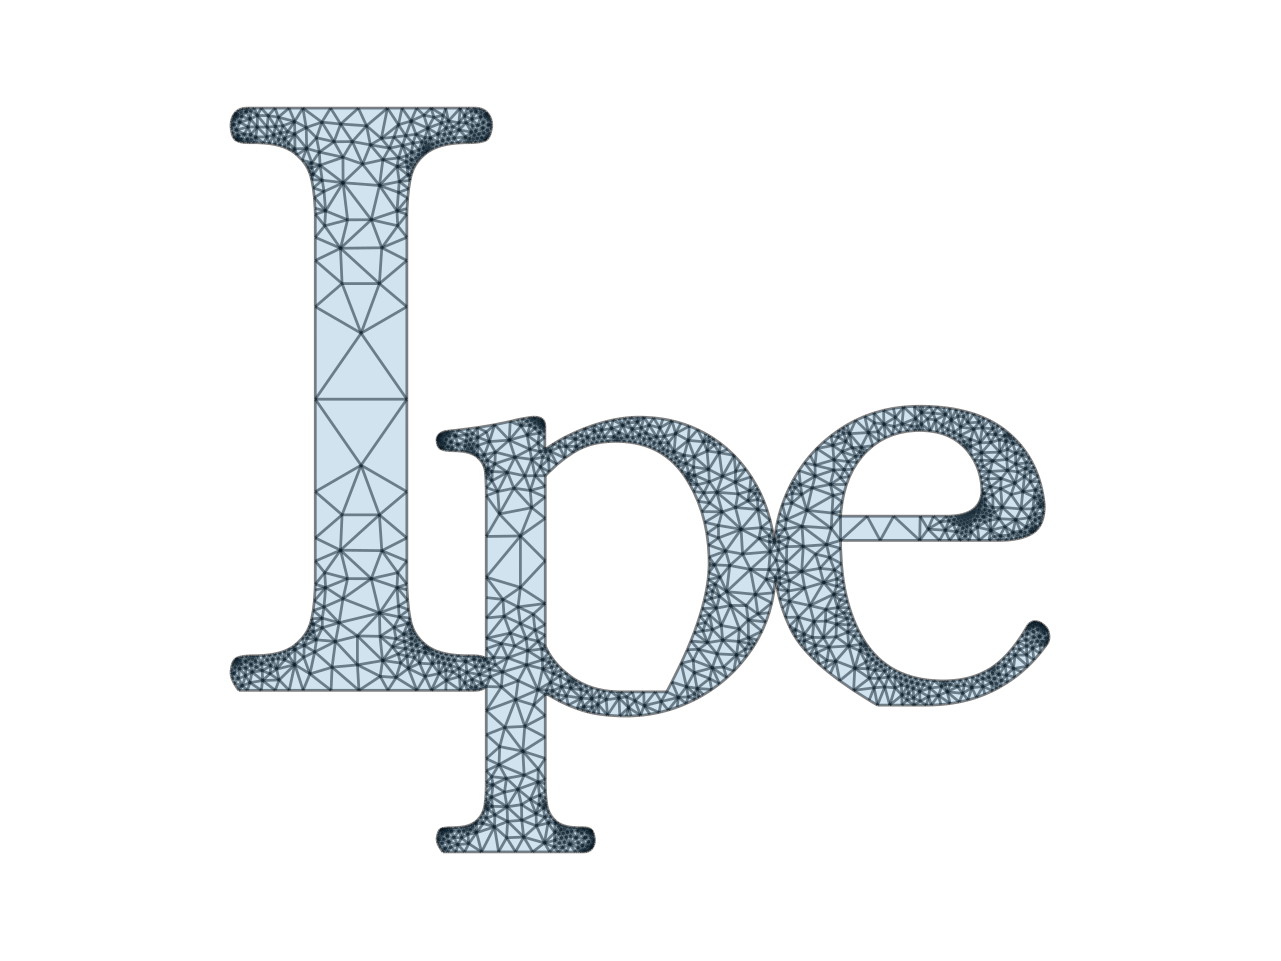 <ipe creator="matplotlib" version="70005">
 <ipestyle name="opacity">
  <opacity name="10%" value="0.1"/>
  <opacity name="20%" value="0.2"/>
  <opacity name="30%" value="0.3"/>
  <opacity name="40%" value="0.4"/>
  <opacity name="50%" value="0.5"/>
  <opacity name="60%" value="0.6"/>
  <opacity name="70%" value="0.7"/>
  <opacity name="80%" value="0.8"/>
  <opacity name="90%" value="0.9"/>
 </ipestyle>
 <page>
  <path cap="0" fill="1 1 1" fillrule="wind" join="0" pen="0" stroke="1 1 1">
0 0 m
460.8 0 l
460.8 345.6 l
0 345.6 l
h
  </path>
  <path cap="0" fillrule="wind" join="1" opacity="50%" pen="1" stroke="0 0 0">
89.0486 97.0807 m
87.274 98.7154 l
  </path>
  <path cap="0" fillrule="wind" join="1" opacity="50%" pen="1" stroke="0 0 0">
89.0486 97.0807 m
85.9919 97.0807 l
  </path>
  <path cap="0" fillrule="wind" join="1" opacity="50%" pen="1" stroke="0 0 0">
89.0486 97.0807 m
89.9649 99.8561 l
  </path>
  <path cap="0" fillrule="wind" join="1" opacity="50%" pen="1" stroke="0 0 0">
89.0486 97.0807 m
94.0703 97.0807 l
  </path>
  <path cap="0" fillrule="wind" join="1" opacity="50%" pen="1" stroke="0 0 0">
87.274 98.7154 m
85.9919 97.0807 l
  </path>
  <path cap="0" fillrule="wind" join="1" opacity="50%" pen="1" stroke="0 0 0">
87.274 98.7154 m
85.3266 97.9916 l
  </path>
  <path cap="0" fillrule="wind" join="1" opacity="50%" pen="1" stroke="0 0 0">
87.274 98.7154 m
84.2622 99.711 l
  </path>
  <path cap="0" fillrule="wind" join="1" opacity="50%" pen="1" stroke="0 0 0">
87.274 98.7154 m
85.8772 101.385 l
  </path>
  <path cap="0" fillrule="wind" join="1" opacity="50%" pen="1" stroke="0 0 0">
87.274 98.7154 m
89.9649 99.8561 l
  </path>
  <path cap="0" fillrule="wind" join="1" opacity="50%" pen="1" stroke="0 0 0">
87.274 98.7154 m
88.3892 102.318 l
  </path>
  <path cap="0" fillrule="wind" join="1" opacity="50%" pen="1" stroke="0 0 0">
85.9919 97.0807 m
85.3266 97.9916 l
  </path>
  <path cap="0" fillrule="wind" join="1" opacity="50%" pen="1" stroke="0 0 0">
372.814 156.004 m
371.659 157.197 l
  </path>
  <path cap="0" fillrule="wind" join="1" opacity="50%" pen="1" stroke="0 0 0">
372.814 156.004 m
371.395 155.558 l
  </path>
  <path cap="0" fillrule="wind" join="1" opacity="50%" pen="1" stroke="0 0 0">
372.814 156.004 m
372.342 154.926 l
  </path>
  <path cap="0" fillrule="wind" join="1" opacity="50%" pen="1" stroke="0 0 0">
372.814 156.004 m
373.191 154.89 l
  </path>
  <path cap="0" fillrule="wind" join="1" opacity="50%" pen="1" stroke="0 0 0">
372.814 156.004 m
373.979 155.84 l
  </path>
  <path cap="0" fillrule="wind" join="1" opacity="50%" pen="1" stroke="0 0 0">
372.814 156.004 m
374.635 156.932 l
  </path>
  <path cap="0" fillrule="wind" join="1" opacity="50%" pen="1" stroke="0 0 0">
372.814 156.004 m
372.714 158.479 l
  </path>
  <path cap="0" fillrule="wind" join="1" opacity="50%" pen="1" stroke="0 0 0">
371.659 157.197 m
371.395 155.558 l
  </path>
  <path cap="0" fillrule="wind" join="1" opacity="50%" pen="1" stroke="0 0 0">
371.659 157.197 m
372.714 158.479 l
  </path>
  <path cap="0" fillrule="wind" join="1" opacity="50%" pen="1" stroke="0 0 0">
371.659 157.197 m
370.492 159.232 l
  </path>
  <path cap="0" fillrule="wind" join="1" opacity="50%" pen="1" stroke="0 0 0">
371.659 157.197 m
369.323 155.886 l
  </path>
  <path cap="0" fillrule="wind" join="1" opacity="50%" pen="1" stroke="0 0 0">
371.395 155.558 m
372.342 154.926 l
  </path>
  <path cap="0" fillrule="wind" join="1" opacity="50%" pen="1" stroke="0 0 0">
371.395 155.558 m
371.642 154.446 l
  </path>
  <path cap="0" fillrule="wind" join="1" opacity="50%" pen="1" stroke="0 0 0">
371.395 155.558 m
369.323 155.886 l
  </path>
  <path cap="0" fillrule="wind" join="1" opacity="50%" pen="1" stroke="0 0 0">
371.395 155.558 m
370.918 154.524 l
  </path>
  <path cap="0" fillrule="wind" join="1" opacity="50%" pen="1" stroke="0 0 0">
85.3266 97.9916 m
84.2622 99.711 l
  </path>
  <path cap="0" fillrule="wind" join="1" opacity="50%" pen="1" stroke="0 0 0">
85.0682 298.803 m
87.9597 297.364 l
  </path>
  <path cap="0" fillrule="wind" join="1" opacity="50%" pen="1" stroke="0 0 0">
85.0682 298.803 m
89.3673 299.919 l
  </path>
  <path cap="0" fillrule="wind" join="1" opacity="50%" pen="1" stroke="0 0 0">
85.0682 298.803 m
86.3908 301.538 l
  </path>
  <path cap="0" fillrule="wind" join="1" opacity="50%" pen="1" stroke="0 0 0">
85.0682 298.803 m
84.3045 300.635 l
  </path>
  <path cap="0" fillrule="wind" join="1" opacity="50%" pen="1" stroke="0 0 0">
85.0682 298.803 m
83.5014 297.686 l
  </path>
  <path cap="0" fillrule="wind" join="1" opacity="50%" pen="1" stroke="0 0 0">
85.0682 298.803 m
85.827 297.035 l
  </path>
  <path cap="0" fillrule="wind" join="1" opacity="50%" pen="1" stroke="0 0 0">
85.0682 298.803 m
83.2285 299.365 l
  </path>
  <path cap="0" fillrule="wind" join="1" opacity="50%" pen="1" stroke="0 0 0">
87.9597 297.364 m
89.3673 299.919 l
  </path>
  <path cap="0" fillrule="wind" join="1" opacity="50%" pen="1" stroke="0 0 0">
87.9597 297.364 m
89.1423 295.559 l
  </path>
  <path cap="0" fillrule="wind" join="1" opacity="50%" pen="1" stroke="0 0 0">
87.9597 297.364 m
90.2865 297.151 l
  </path>
  <path cap="0" fillrule="wind" join="1" opacity="50%" pen="1" stroke="0 0 0">
87.9597 297.364 m
87.0309 295.416 l
  </path>
  <path cap="0" fillrule="wind" join="1" opacity="50%" pen="1" stroke="0 0 0">
87.9597 297.364 m
85.827 297.035 l
  </path>
  <path cap="0" fillrule="wind" join="1" opacity="50%" pen="1" stroke="0 0 0">
89.3673 299.919 m
86.3908 301.538 l
  </path>
  <path cap="0" fillrule="wind" join="1" opacity="50%" pen="1" stroke="0 0 0">
89.3673 299.919 m
90.0881 302.745 l
  </path>
  <path cap="0" fillrule="wind" join="1" opacity="50%" pen="1" stroke="0 0 0">
89.3673 299.919 m
92.6361 299.892 l
  </path>
  <path cap="0" fillrule="wind" join="1" opacity="50%" pen="1" stroke="0 0 0">
89.3673 299.919 m
90.2865 297.151 l
  </path>
  <path cap="0" fillrule="wind" join="1" opacity="50%" pen="1" stroke="0 0 0">
91.5458 306.684 m
90.2972 305.684 l
  </path>
  <path cap="0" fillrule="wind" join="1" opacity="50%" pen="1" stroke="0 0 0">
91.5458 306.684 m
92.6379 304.041 l
  </path>
  <path cap="0" fillrule="wind" join="1" opacity="50%" pen="1" stroke="0 0 0">
91.5458 306.684 m
89.0486 306.684 l
  </path>
  <path cap="0" fillrule="wind" join="1" opacity="50%" pen="1" stroke="0 0 0">
91.5458 306.684 m
94.043 306.684 l
  </path>
  <path cap="0" fillrule="wind" join="1" opacity="50%" pen="1" stroke="0 0 0">
90.2972 305.684 m
92.6379 304.041 l
  </path>
  <path cap="0" fillrule="wind" join="1" opacity="50%" pen="1" stroke="0 0 0">
90.2972 305.684 m
88.7307 305.36 l
  </path>
  <path cap="0" fillrule="wind" join="1" opacity="50%" pen="1" stroke="0 0 0">
90.2972 305.684 m
89.0486 306.684 l
  </path>
  <path cap="0" fillrule="wind" join="1" opacity="50%" pen="1" stroke="0 0 0">
90.2972 305.684 m
90.0881 302.745 l
  </path>
  <path cap="0" fillrule="wind" join="1" opacity="50%" pen="1" stroke="0 0 0">
92.6379 304.041 m
90.0881 302.745 l
  </path>
  <path cap="0" fillrule="wind" join="1" opacity="50%" pen="1" stroke="0 0 0">
92.6379 304.041 m
94.043 306.684 l
  </path>
  <path cap="0" fillrule="wind" join="1" opacity="50%" pen="1" stroke="0 0 0">
92.6379 304.041 m
92.6361 299.892 l
  </path>
  <path cap="0" fillrule="wind" join="1" opacity="50%" pen="1" stroke="0 0 0">
92.6379 304.041 m
96.1792 299.831 l
  </path>
  <path cap="0" fillrule="wind" join="1" opacity="50%" pen="1" stroke="0 0 0">
92.6379 304.041 m
96.5403 303.955 l
  </path>
  <path cap="0" fillrule="wind" join="1" opacity="50%" pen="1" stroke="0 0 0">
84.2622 99.711 m
85.8772 101.385 l
  </path>
  <path cap="0" fillrule="wind" join="1" opacity="50%" pen="1" stroke="0 0 0">
84.2622 99.711 m
83.5526 101.294 l
  </path>
  <path cap="0" fillrule="wind" join="1" opacity="50%" pen="1" stroke="0 0 0">
89.5658 108.406 m
90.356 106.234 l
  </path>
  <path cap="0" fillrule="wind" join="1" opacity="50%" pen="1" stroke="0 0 0">
89.5658 108.406 m
90.9406 108.241 l
  </path>
  <path cap="0" fillrule="wind" join="1" opacity="50%" pen="1" stroke="0 0 0">
89.5658 108.406 m
88.618 107.396 l
  </path>
  <path cap="0" fillrule="wind" join="1" opacity="50%" pen="1" stroke="0 0 0">
89.5658 108.406 m
88.5283 109.403 l
  </path>
  <path cap="0" fillrule="wind" join="1" opacity="50%" pen="1" stroke="0 0 0">
89.5658 108.406 m
90.3978 109.512 l
  </path>
  <path cap="0" fillrule="wind" join="1" opacity="50%" pen="1" stroke="0 0 0">
90.356 106.234 m
90.9406 108.241 l
  </path>
  <path cap="0" fillrule="wind" join="1" opacity="50%" pen="1" stroke="0 0 0">
90.356 106.234 m
92.0653 107.438 l
  </path>
  <path cap="0" fillrule="wind" join="1" opacity="50%" pen="1" stroke="0 0 0">
90.356 106.234 m
88.618 107.396 l
  </path>
  <path cap="0" fillrule="wind" join="1" opacity="50%" pen="1" stroke="0 0 0">
90.356 106.234 m
88.4785 104.995 l
  </path>
  <path cap="0" fillrule="wind" join="1" opacity="50%" pen="1" stroke="0 0 0">
90.356 106.234 m
90.7192 103.64 l
  </path>
  <path cap="0" fillrule="wind" join="1" opacity="50%" pen="1" stroke="0 0 0">
90.356 106.234 m
92.271 105.331 l
  </path>
  <path cap="0" fillrule="wind" join="1" opacity="50%" pen="1" stroke="0 0 0">
90.9406 108.241 m
92.0653 107.438 l
  </path>
  <path cap="0" fillrule="wind" join="1" opacity="50%" pen="1" stroke="0 0 0">
90.9406 108.241 m
91.4503 109.526 l
  </path>
  <path cap="0" fillrule="wind" join="1" opacity="50%" pen="1" stroke="0 0 0">
90.9406 108.241 m
90.3978 109.512 l
  </path>
  <path cap="0" fillrule="wind" join="1" opacity="50%" pen="1" stroke="0 0 0">
201.894 46.8469 m
201.194 45.4498 l
  </path>
  <path cap="0" fillrule="wind" join="1" opacity="50%" pen="1" stroke="0 0 0">
201.894 46.8469 m
202.752 45.5713 l
  </path>
  <path cap="0" fillrule="wind" join="1" opacity="50%" pen="1" stroke="0 0 0">
201.894 46.8469 m
199.704 45.9208 l
  </path>
  <path cap="0" fillrule="wind" join="1" opacity="50%" pen="1" stroke="0 0 0">
201.894 46.8469 m
201.087 47.8549 l
  </path>
  <path cap="0" fillrule="wind" join="1" opacity="50%" pen="1" stroke="0 0 0">
201.894 46.8469 m
202.054 48.7109 l
  </path>
  <path cap="0" fillrule="wind" join="1" opacity="50%" pen="1" stroke="0 0 0">
201.894 46.8469 m
203.21 47.0386 l
  </path>
  <path cap="0" fillrule="wind" join="1" opacity="50%" pen="1" stroke="0 0 0">
201.894 46.8469 m
203.004 48.3527 l
  </path>
  <path cap="0" fillrule="wind" join="1" opacity="50%" pen="1" stroke="0 0 0">
201.194 45.4498 m
202.752 45.5713 l
  </path>
  <path cap="0" fillrule="wind" join="1" opacity="50%" pen="1" stroke="0 0 0">
201.194 45.4498 m
199.704 45.9208 l
  </path>
  <path cap="0" fillrule="wind" join="1" opacity="50%" pen="1" stroke="0 0 0">
201.194 45.4498 m
202.097 43.9144 l
  </path>
  <path cap="0" fillrule="wind" join="1" opacity="50%" pen="1" stroke="0 0 0">
201.194 45.4498 m
199.614 43.0437 l
  </path>
  <path cap="0" fillrule="wind" join="1" opacity="50%" pen="1" stroke="0 0 0">
202.752 45.5713 m
202.097 43.9144 l
  </path>
  <path cap="0" fillrule="wind" join="1" opacity="50%" pen="1" stroke="0 0 0">
202.752 45.5713 m
203.846 44.2533 l
  </path>
  <path cap="0" fillrule="wind" join="1" opacity="50%" pen="1" stroke="0 0 0">
202.752 45.5713 m
204.25 45.9182 l
  </path>
  <path cap="0" fillrule="wind" join="1" opacity="50%" pen="1" stroke="0 0 0">
202.752 45.5713 m
203.21 47.0386 l
  </path>
  <path cap="0" fillrule="wind" join="1" opacity="50%" pen="1" stroke="0 0 0">
158.178 43.3236 m
157.356 43.0279 l
  </path>
  <path cap="0" fillrule="wind" join="1" opacity="50%" pen="1" stroke="0 0 0">
158.178 43.3236 m
157.623 41.9963 l
  </path>
  <path cap="0" fillrule="wind" join="1" opacity="50%" pen="1" stroke="0 0 0">
158.178 43.3236 m
157.323 43.5008 l
  </path>
  <path cap="0" fillrule="wind" join="1" opacity="50%" pen="1" stroke="0 0 0">
158.178 43.3236 m
157.411 44.2256 l
  </path>
  <path cap="0" fillrule="wind" join="1" opacity="50%" pen="1" stroke="0 0 0">
158.178 43.3236 m
158.581 44.4435 l
  </path>
  <path cap="0" fillrule="wind" join="1" opacity="50%" pen="1" stroke="0 0 0">
158.178 43.3236 m
159.141 42.0066 l
  </path>
  <path cap="0" fillrule="wind" join="1" opacity="50%" pen="1" stroke="0 0 0">
158.178 43.3236 m
159.82 43.3643 l
  </path>
  <path cap="0" fillrule="wind" join="1" opacity="50%" pen="1" stroke="0 0 0">
157.356 43.0279 m
157.623 41.9963 l
  </path>
  <path cap="0" fillrule="wind" join="1" opacity="50%" pen="1" stroke="0 0 0">
157.356 43.0279 m
157.323 43.5008 l
  </path>
  <path cap="0" fillrule="wind" join="1" opacity="50%" pen="1" stroke="0 0 0">
157.623 41.9963 m
159.141 42.0066 l
  </path>
  <path cap="0" fillrule="wind" join="1" opacity="50%" pen="1" stroke="0 0 0">
157.623 41.9963 m
158.158 40.85 l
  </path>
  <path cap="0" fillrule="wind" join="1" opacity="50%" pen="1" stroke="0 0 0">
161.275 184.957 m
159.86 184.633 l
  </path>
  <path cap="0" fillrule="wind" join="1" opacity="50%" pen="1" stroke="0 0 0">
161.275 184.957 m
160.046 183.614 l
  </path>
  <path cap="0" fillrule="wind" join="1" opacity="50%" pen="1" stroke="0 0 0">
161.275 184.957 m
161.097 183.442 l
  </path>
  <path cap="0" fillrule="wind" join="1" opacity="50%" pen="1" stroke="0 0 0">
161.275 184.957 m
162.502 186.496 l
  </path>
  <path cap="0" fillrule="wind" join="1" opacity="50%" pen="1" stroke="0 0 0">
161.275 184.957 m
160.17 185.898 l
  </path>
  <path cap="0" fillrule="wind" join="1" opacity="50%" pen="1" stroke="0 0 0">
161.275 184.957 m
162.31 183.356 l
  </path>
  <path cap="0" fillrule="wind" join="1" opacity="50%" pen="1" stroke="0 0 0">
161.275 184.957 m
162.663 184.534 l
  </path>
  <path cap="0" fillrule="wind" join="1" opacity="50%" pen="1" stroke="0 0 0">
159.86 184.633 m
160.046 183.614 l
  </path>
  <path cap="0" fillrule="wind" join="1" opacity="50%" pen="1" stroke="0 0 0">
159.86 184.633 m
159.158 183.872 l
  </path>
  <path cap="0" fillrule="wind" join="1" opacity="50%" pen="1" stroke="0 0 0">
159.86 184.633 m
159.245 184.981 l
  </path>
  <path cap="0" fillrule="wind" join="1" opacity="50%" pen="1" stroke="0 0 0">
159.86 184.633 m
158.853 184.392 l
  </path>
  <path cap="0" fillrule="wind" join="1" opacity="50%" pen="1" stroke="0 0 0">
159.86 184.633 m
160.17 185.898 l
  </path>
  <path cap="0" fillrule="wind" join="1" opacity="50%" pen="1" stroke="0 0 0">
160.046 183.614 m
159.158 183.872 l
  </path>
  <path cap="0" fillrule="wind" join="1" opacity="50%" pen="1" stroke="0 0 0">
160.046 183.614 m
161.097 183.442 l
  </path>
  <path cap="0" fillrule="wind" join="1" opacity="50%" pen="1" stroke="0 0 0">
196.382 60.7103 m
193.669 64.1388 l
  </path>
  <path cap="0" fillrule="wind" join="1" opacity="50%" pen="1" stroke="0 0 0">
196.382 60.7103 m
194.233 59.3907 l
  </path>
  <path cap="0" fillrule="wind" join="1" opacity="50%" pen="1" stroke="0 0 0">
196.382 60.7103 m
196.305 63.4136 l
  </path>
  <path cap="0" fillrule="wind" join="1" opacity="50%" pen="1" stroke="0 0 0">
196.382 60.7103 m
196.535 58.3605 l
  </path>
  <path cap="0" fillrule="wind" join="1" opacity="50%" pen="1" stroke="0 0 0">
193.669 64.1388 m
194.233 59.3907 l
  </path>
  <path cap="0" fillrule="wind" join="1" opacity="50%" pen="1" stroke="0 0 0">
193.669 64.1388 m
196.305 63.4136 l
  </path>
  <path cap="0" fillrule="wind" join="1" opacity="50%" pen="1" stroke="0 0 0">
193.669 64.1388 m
196.296 64.8978 l
  </path>
  <path cap="0" fillrule="wind" join="1" opacity="50%" pen="1" stroke="0 0 0">
193.669 64.1388 m
193.763 68.7378 l
  </path>
  <path cap="0" fillrule="wind" join="1" opacity="50%" pen="1" stroke="0 0 0">
193.669 64.1388 m
188.701 66.5404 l
  </path>
  <path cap="0" fillrule="wind" join="1" opacity="50%" pen="1" stroke="0 0 0">
193.669 64.1388 m
186.464 61.4959 l
  </path>
  <path cap="0" fillrule="wind" join="1" opacity="50%" pen="1" stroke="0 0 0">
193.669 64.1388 m
190.87 57.873 l
  </path>
  <path cap="0" fillrule="wind" join="1" opacity="50%" pen="1" stroke="0 0 0">
194.233 59.3907 m
193.948 55.8376 l
  </path>
  <path cap="0" fillrule="wind" join="1" opacity="50%" pen="1" stroke="0 0 0">
194.233 59.3907 m
195.541 57.235 l
  </path>
  <path cap="0" fillrule="wind" join="1" opacity="50%" pen="1" stroke="0 0 0">
194.233 59.3907 m
196.535 58.3605 l
  </path>
  <path cap="0" fillrule="wind" join="1" opacity="50%" pen="1" stroke="0 0 0">
194.233 59.3907 m
190.87 57.873 l
  </path>
  <path cap="0" fillrule="wind" join="1" opacity="50%" pen="1" stroke="0 0 0">
332.35 190.613 m
331.736 192.963 l
  </path>
  <path cap="0" fillrule="wind" join="1" opacity="50%" pen="1" stroke="0 0 0">
332.35 190.613 m
331.032 190.638 l
  </path>
  <path cap="0" fillrule="wind" join="1" opacity="50%" pen="1" stroke="0 0 0">
332.35 190.613 m
334.874 190.41 l
  </path>
  <path cap="0" fillrule="wind" join="1" opacity="50%" pen="1" stroke="0 0 0">
331.736 192.963 m
331.032 190.638 l
  </path>
  <path cap="0" fillrule="wind" join="1" opacity="50%" pen="1" stroke="0 0 0">
331.736 192.963 m
334.874 190.41 l
  </path>
  <path cap="0" fillrule="wind" join="1" opacity="50%" pen="1" stroke="0 0 0">
331.736 192.963 m
333.934 194.815 l
  </path>
  <path cap="0" fillrule="wind" join="1" opacity="50%" pen="1" stroke="0 0 0">
331.736 192.963 m
330.253 192.143 l
  </path>
  <path cap="0" fillrule="wind" join="1" opacity="50%" pen="1" stroke="0 0 0">
331.736 192.963 m
329.657 194.973 l
  </path>
  <path cap="0" fillrule="wind" join="1" opacity="50%" pen="1" stroke="0 0 0">
331.736 192.963 m
331.66 197.058 l
  </path>
  <path cap="0" fillrule="wind" join="1" opacity="50%" pen="1" stroke="0 0 0">
331.032 190.638 m
330.253 192.143 l
  </path>
  <path cap="0" fillrule="wind" join="1" opacity="50%" pen="1" stroke="0 0 0">
331.032 190.638 m
329.539 190.606 l
  </path>
  <path cap="0" fillrule="wind" join="1" opacity="50%" pen="1" stroke="0 0 0">
157.323 43.5008 m
157.411 44.2256 l
  </path>
  <path cap="0" fillrule="wind" join="1" opacity="50%" pen="1" stroke="0 0 0">
351.078 158.343 m
351.856 159.735 l
  </path>
  <path cap="0" fillrule="wind" join="1" opacity="50%" pen="1" stroke="0 0 0">
351.078 158.343 m
350.596 159.863 l
  </path>
  <path cap="0" fillrule="wind" join="1" opacity="50%" pen="1" stroke="0 0 0">
351.078 158.343 m
349.521 157.997 l
  </path>
  <path cap="0" fillrule="wind" join="1" opacity="50%" pen="1" stroke="0 0 0">
351.078 158.343 m
349.333 156.616 l
  </path>
  <path cap="0" fillrule="wind" join="1" opacity="50%" pen="1" stroke="0 0 0">
351.078 158.343 m
352.821 158.281 l
  </path>
  <path cap="0" fillrule="wind" join="1" opacity="50%" pen="1" stroke="0 0 0">
351.078 158.343 m
349.515 159.393 l
  </path>
  <path cap="0" fillrule="wind" join="1" opacity="50%" pen="1" stroke="0 0 0">
351.078 158.343 m
351.861 155.807 l
  </path>
  <path cap="0" fillrule="wind" join="1" opacity="50%" pen="1" stroke="0 0 0">
351.856 159.735 m
350.596 159.863 l
  </path>
  <path cap="0" fillrule="wind" join="1" opacity="50%" pen="1" stroke="0 0 0">
351.856 159.735 m
350.467 161.123 l
  </path>
  <path cap="0" fillrule="wind" join="1" opacity="50%" pen="1" stroke="0 0 0">
351.856 159.735 m
352.29 160.849 l
  </path>
  <path cap="0" fillrule="wind" join="1" opacity="50%" pen="1" stroke="0 0 0">
351.856 159.735 m
354.048 159.522 l
  </path>
  <path cap="0" fillrule="wind" join="1" opacity="50%" pen="1" stroke="0 0 0">
351.856 159.735 m
352.821 158.281 l
  </path>
  <path cap="0" fillrule="wind" join="1" opacity="50%" pen="1" stroke="0 0 0">
350.596 159.863 m
349.545 160.571 l
  </path>
  <path cap="0" fillrule="wind" join="1" opacity="50%" pen="1" stroke="0 0 0">
350.596 159.863 m
350.467 161.123 l
  </path>
  <path cap="0" fillrule="wind" join="1" opacity="50%" pen="1" stroke="0 0 0">
350.596 159.863 m
349.515 159.393 l
  </path>
  <path cap="0" fillrule="wind" join="1" opacity="50%" pen="1" stroke="0 0 0">
159.928 46.898 m
160.304 45.9751 l
  </path>
  <path cap="0" fillrule="wind" join="1" opacity="50%" pen="1" stroke="0 0 0">
159.928 46.898 m
160.639 46.8617 l
  </path>
  <path cap="0" fillrule="wind" join="1" opacity="50%" pen="1" stroke="0 0 0">
159.928 46.898 m
159.78 47.4184 l
  </path>
  <path cap="0" fillrule="wind" join="1" opacity="50%" pen="1" stroke="0 0 0">
159.928 46.898 m
159.398 47.007 l
  </path>
  <path cap="0" fillrule="wind" join="1" opacity="50%" pen="1" stroke="0 0 0">
159.928 46.898 m
159.501 46.5655 l
  </path>
  <path cap="0" fillrule="wind" join="1" opacity="50%" pen="1" stroke="0 0 0">
159.928 46.898 m
160.296 47.4853 l
  </path>
  <path cap="0" fillrule="wind" join="1" opacity="50%" pen="1" stroke="0 0 0">
160.304 45.9751 m
160.639 46.8617 l
  </path>
  <path cap="0" fillrule="wind" join="1" opacity="50%" pen="1" stroke="0 0 0">
160.304 45.9751 m
159.501 46.5655 l
  </path>
  <path cap="0" fillrule="wind" join="1" opacity="50%" pen="1" stroke="0 0 0">
160.304 45.9751 m
159.212 45.4533 l
  </path>
  <path cap="0" fillrule="wind" join="1" opacity="50%" pen="1" stroke="0 0 0">
160.304 45.9751 m
161.208 46.14 l
  </path>
  <path cap="0" fillrule="wind" join="1" opacity="50%" pen="1" stroke="0 0 0">
160.304 45.9751 m
161.048 44.4545 l
  </path>
  <path cap="0" fillrule="wind" join="1" opacity="50%" pen="1" stroke="0 0 0">
160.639 46.8617 m
160.812 47.5521 l
  </path>
  <path cap="0" fillrule="wind" join="1" opacity="50%" pen="1" stroke="0 0 0">
160.639 46.8617 m
160.296 47.4853 l
  </path>
  <path cap="0" fillrule="wind" join="1" opacity="50%" pen="1" stroke="0 0 0">
160.639 46.8617 m
161.481 47.0178 l
  </path>
  <path cap="0" fillrule="wind" join="1" opacity="50%" pen="1" stroke="0 0 0">
160.639 46.8617 m
161.208 46.14 l
  </path>
  <path cap="0" fillrule="wind" join="1" opacity="50%" pen="1" stroke="0 0 0">
311.835 111.777 m
309.469 111.302 l
  </path>
  <path cap="0" fillrule="wind" join="1" opacity="50%" pen="1" stroke="0 0 0">
311.835 111.777 m
312.512 109.641 l
  </path>
  <path cap="0" fillrule="wind" join="1" opacity="50%" pen="1" stroke="0 0 0">
311.835 111.777 m
312.195 113.302 l
  </path>
  <path cap="0" fillrule="wind" join="1" opacity="50%" pen="1" stroke="0 0 0">
311.835 111.777 m
310.958 113.076 l
  </path>
  <path cap="0" fillrule="wind" join="1" opacity="50%" pen="1" stroke="0 0 0">
311.835 111.777 m
313.399 111.699 l
  </path>
  <path cap="0" fillrule="wind" join="1" opacity="50%" pen="1" stroke="0 0 0">
309.469 111.302 m
312.512 109.641 l
  </path>
  <path cap="0" fillrule="wind" join="1" opacity="50%" pen="1" stroke="0 0 0">
309.469 111.302 m
309.812 113.592 l
  </path>
  <path cap="0" fillrule="wind" join="1" opacity="50%" pen="1" stroke="0 0 0">
309.469 111.302 m
305.581 113.055 l
  </path>
  <path cap="0" fillrule="wind" join="1" opacity="50%" pen="1" stroke="0 0 0">
309.469 111.302 m
310.958 113.076 l
  </path>
  <path cap="0" fillrule="wind" join="1" opacity="50%" pen="1" stroke="0 0 0">
309.469 111.302 m
311.725 107.268 l
  </path>
  <path cap="0" fillrule="wind" join="1" opacity="50%" pen="1" stroke="0 0 0">
309.469 111.302 m
307.712 105.007 l
  </path>
  <path cap="0" fillrule="wind" join="1" opacity="50%" pen="1" stroke="0 0 0">
312.512 109.641 m
313.399 111.699 l
  </path>
  <path cap="0" fillrule="wind" join="1" opacity="50%" pen="1" stroke="0 0 0">
312.512 109.641 m
314.04 108.214 l
  </path>
  <path cap="0" fillrule="wind" join="1" opacity="50%" pen="1" stroke="0 0 0">
312.512 109.641 m
314.682 110.203 l
  </path>
  <path cap="0" fillrule="wind" join="1" opacity="50%" pen="1" stroke="0 0 0">
312.512 109.641 m
311.725 107.268 l
  </path>
  <path cap="0" fillrule="wind" join="1" opacity="50%" pen="1" stroke="0 0 0">
374.332 172.259 m
373.759 174.044 l
  </path>
  <path cap="0" fillrule="wind" join="1" opacity="50%" pen="1" stroke="0 0 0">
374.332 172.259 m
370.896 172.14 l
  </path>
  <path cap="0" fillrule="wind" join="1" opacity="50%" pen="1" stroke="0 0 0">
374.332 172.259 m
372.636 169.175 l
  </path>
  <path cap="0" fillrule="wind" join="1" opacity="50%" pen="1" stroke="0 0 0">
374.332 172.259 m
374.829 170.423 l
  </path>
  <path cap="0" fillrule="wind" join="1" opacity="50%" pen="1" stroke="0 0 0">
373.759 174.044 m
370.896 172.14 l
  </path>
  <path cap="0" fillrule="wind" join="1" opacity="50%" pen="1" stroke="0 0 0">
373.759 174.044 m
370.979 175.853 l
  </path>
  <path cap="0" fillrule="wind" join="1" opacity="50%" pen="1" stroke="0 0 0">
373.759 174.044 m
373.109 175.776 l
  </path>
  <path cap="0" fillrule="wind" join="1" opacity="50%" pen="1" stroke="0 0 0">
370.896 172.14 m
372.636 169.175 l
  </path>
  <path cap="0" fillrule="wind" join="1" opacity="50%" pen="1" stroke="0 0 0">
370.896 172.14 m
368.198 168.564 l
  </path>
  <path cap="0" fillrule="wind" join="1" opacity="50%" pen="1" stroke="0 0 0">
370.896 172.14 m
370.979 175.853 l
  </path>
  <path cap="0" fillrule="wind" join="1" opacity="50%" pen="1" stroke="0 0 0">
370.896 172.14 m
368.819 174.044 l
  </path>
  <path cap="0" fillrule="wind" join="1" opacity="50%" pen="1" stroke="0 0 0">
88.618 107.396 m
86.6609 107.849 l
  </path>
  <path cap="0" fillrule="wind" join="1" opacity="50%" pen="1" stroke="0 0 0">
88.618 107.396 m
86.8156 106.509 l
  </path>
  <path cap="0" fillrule="wind" join="1" opacity="50%" pen="1" stroke="0 0 0">
88.618 107.396 m
88.4785 104.995 l
  </path>
  <path cap="0" fillrule="wind" join="1" opacity="50%" pen="1" stroke="0 0 0">
88.618 107.396 m
88.5283 109.403 l
  </path>
  <path cap="0" fillrule="wind" join="1" opacity="50%" pen="1" stroke="0 0 0">
88.618 107.396 m
86.9727 109.185 l
  </path>
  <path cap="0" fillrule="wind" join="1" opacity="50%" pen="1" stroke="0 0 0">
86.6609 107.849 m
86.8156 106.509 l
  </path>
  <path cap="0" fillrule="wind" join="1" opacity="50%" pen="1" stroke="0 0 0">
86.6609 107.849 m
86.9727 109.185 l
  </path>
  <path cap="0" fillrule="wind" join="1" opacity="50%" pen="1" stroke="0 0 0">
86.6609 107.849 m
85.7309 108.857 l
  </path>
  <path cap="0" fillrule="wind" join="1" opacity="50%" pen="1" stroke="0 0 0">
86.6609 107.849 m
85.3326 108.191 l
  </path>
  <path cap="0" fillrule="wind" join="1" opacity="50%" pen="1" stroke="0 0 0">
86.6609 107.849 m
85.85 107.451 l
  </path>
  <path cap="0" fillrule="wind" join="1" opacity="50%" pen="1" stroke="0 0 0">
86.8156 106.509 m
85.85 107.451 l
  </path>
  <path cap="0" fillrule="wind" join="1" opacity="50%" pen="1" stroke="0 0 0">
86.8156 106.509 m
85.4695 106.429 l
  </path>
  <path cap="0" fillrule="wind" join="1" opacity="50%" pen="1" stroke="0 0 0">
86.8156 106.509 m
88.4785 104.995 l
  </path>
  <path cap="0" fillrule="wind" join="1" opacity="50%" pen="1" stroke="0 0 0">
86.8156 106.509 m
86.2297 105.008 l
  </path>
  <path cap="0" fillrule="wind" join="1" opacity="50%" pen="1" stroke="0 0 0">
83.1535 103.412 m
84.367 103.155 l
  </path>
  <path cap="0" fillrule="wind" join="1" opacity="50%" pen="1" stroke="0 0 0">
83.1535 103.412 m
83.2336 104.45 l
  </path>
  <path cap="0" fillrule="wind" join="1" opacity="50%" pen="1" stroke="0 0 0">
83.1535 103.412 m
83.1978 102.74 l
  </path>
  <path cap="0" fillrule="wind" join="1" opacity="50%" pen="1" stroke="0 0 0">
84.367 103.155 m
83.2336 104.45 l
  </path>
  <path cap="0" fillrule="wind" join="1" opacity="50%" pen="1" stroke="0 0 0">
84.367 103.155 m
83.1978 102.74 l
  </path>
  <path cap="0" fillrule="wind" join="1" opacity="50%" pen="1" stroke="0 0 0">
84.367 103.155 m
84.6209 105.102 l
  </path>
  <path cap="0" fillrule="wind" join="1" opacity="50%" pen="1" stroke="0 0 0">
84.367 103.155 m
85.8772 101.385 l
  </path>
  <path cap="0" fillrule="wind" join="1" opacity="50%" pen="1" stroke="0 0 0">
84.367 103.155 m
83.5526 101.294 l
  </path>
  <path cap="0" fillrule="wind" join="1" opacity="50%" pen="1" stroke="0 0 0">
84.367 103.155 m
86.2297 105.008 l
  </path>
  <path cap="0" fillrule="wind" join="1" opacity="50%" pen="1" stroke="0 0 0">
83.2336 104.45 m
84.6209 105.102 l
  </path>
  <path cap="0" fillrule="wind" join="1" opacity="50%" pen="1" stroke="0 0 0">
83.2336 104.45 m
83.5475 106.196 l
  </path>
  <path cap="0" fillrule="wind" join="1" opacity="50%" pen="1" stroke="0 0 0">
372.469 160.495 m
375.818 161.051 l
  </path>
  <path cap="0" fillrule="wind" join="1" opacity="50%" pen="1" stroke="0 0 0">
372.469 160.495 m
374.397 163.175 l
  </path>
  <path cap="0" fillrule="wind" join="1" opacity="50%" pen="1" stroke="0 0 0">
372.469 160.495 m
371.844 162.428 l
  </path>
  <path cap="0" fillrule="wind" join="1" opacity="50%" pen="1" stroke="0 0 0">
372.469 160.495 m
372.714 158.479 l
  </path>
  <path cap="0" fillrule="wind" join="1" opacity="50%" pen="1" stroke="0 0 0">
372.469 160.495 m
374.054 159.225 l
  </path>
  <path cap="0" fillrule="wind" join="1" opacity="50%" pen="1" stroke="0 0 0">
372.469 160.495 m
370.492 159.232 l
  </path>
  <path cap="0" fillrule="wind" join="1" opacity="50%" pen="1" stroke="0 0 0">
375.818 161.051 m
374.397 163.175 l
  </path>
  <path cap="0" fillrule="wind" join="1" opacity="50%" pen="1" stroke="0 0 0">
375.818 161.051 m
375.555 159.537 l
  </path>
  <path cap="0" fillrule="wind" join="1" opacity="50%" pen="1" stroke="0 0 0">
375.818 161.051 m
374.054 159.225 l
  </path>
  <path cap="0" fillrule="wind" join="1" opacity="50%" pen="1" stroke="0 0 0">
375.818 161.051 m
375.949 162.706 l
  </path>
  <path cap="0" fillrule="wind" join="1" opacity="50%" pen="1" stroke="0 0 0">
374.397 163.175 m
371.844 162.428 l
  </path>
  <path cap="0" fillrule="wind" join="1" opacity="50%" pen="1" stroke="0 0 0">
374.397 163.175 m
373.63 164.399 l
  </path>
  <path cap="0" fillrule="wind" join="1" opacity="50%" pen="1" stroke="0 0 0">
374.397 163.175 m
375.018 164.001 l
  </path>
  <path cap="0" fillrule="wind" join="1" opacity="50%" pen="1" stroke="0 0 0">
374.397 163.175 m
375.965 163.586 l
  </path>
  <path cap="0" fillrule="wind" join="1" opacity="50%" pen="1" stroke="0 0 0">
374.397 163.175 m
375.949 162.706 l
  </path>
  <path cap="0" fillrule="wind" join="1" opacity="50%" pen="1" stroke="0 0 0">
83.5475 106.196 m
84.3957 106.618 l
  </path>
  <path cap="0" fillrule="wind" join="1" opacity="50%" pen="1" stroke="0 0 0">
83.5475 106.196 m
84.0661 107.506 l
  </path>
  <path cap="0" fillrule="wind" join="1" opacity="50%" pen="1" stroke="0 0 0">
83.5475 106.196 m
84.6209 105.102 l
  </path>
  <path cap="0" fillrule="wind" join="1" opacity="50%" pen="1" stroke="0 0 0">
84.3957 106.618 m
84.0661 107.506 l
  </path>
  <path cap="0" fillrule="wind" join="1" opacity="50%" pen="1" stroke="0 0 0">
84.3957 106.618 m
84.949 107.387 l
  </path>
  <path cap="0" fillrule="wind" join="1" opacity="50%" pen="1" stroke="0 0 0">
84.3957 106.618 m
85.4695 106.429 l
  </path>
  <path cap="0" fillrule="wind" join="1" opacity="50%" pen="1" stroke="0 0 0">
84.3957 106.618 m
84.6209 105.102 l
  </path>
  <path cap="0" fillrule="wind" join="1" opacity="50%" pen="1" stroke="0 0 0">
84.0661 107.506 m
84.949 107.387 l
  </path>
  <path cap="0" fillrule="wind" join="1" opacity="50%" pen="1" stroke="0 0 0">
84.0661 107.506 m
84.5893 108.202 l
  </path>
  <path cap="0" fillrule="wind" join="1" opacity="50%" pen="1" stroke="0 0 0">
84.5893 108.202 m
84.949 107.387 l
  </path>
  <path cap="0" fillrule="wind" join="1" opacity="50%" pen="1" stroke="0 0 0">
84.5893 108.202 m
85.3326 108.191 l
  </path>
  <path cap="0" fillrule="wind" join="1" opacity="50%" pen="1" stroke="0 0 0">
84.5893 108.202 m
85.0021 108.53 l
  </path>
  <path cap="0" fillrule="wind" join="1" opacity="50%" pen="1" stroke="0 0 0">
84.949 107.387 m
85.3326 108.191 l
  </path>
  <path cap="0" fillrule="wind" join="1" opacity="50%" pen="1" stroke="0 0 0">
84.949 107.387 m
85.85 107.451 l
  </path>
  <path cap="0" fillrule="wind" join="1" opacity="50%" pen="1" stroke="0 0 0">
84.949 107.387 m
85.4695 106.429 l
  </path>
  <path cap="0" fillrule="wind" join="1" opacity="50%" pen="1" stroke="0 0 0">
85.3326 108.191 m
85.0021 108.53 l
  </path>
  <path cap="0" fillrule="wind" join="1" opacity="50%" pen="1" stroke="0 0 0">
85.3326 108.191 m
85.2277 108.653 l
  </path>
  <path cap="0" fillrule="wind" join="1" opacity="50%" pen="1" stroke="0 0 0">
85.3326 108.191 m
85.7309 108.857 l
  </path>
  <path cap="0" fillrule="wind" join="1" opacity="50%" pen="1" stroke="0 0 0">
85.3326 108.191 m
85.85 107.451 l
  </path>
  <path cap="0" fillrule="wind" join="1" opacity="50%" pen="1" stroke="0 0 0">
109.996 117.433 m
108.811 115.854 l
  </path>
  <path cap="0" fillrule="wind" join="1" opacity="50%" pen="1" stroke="0 0 0">
109.996 117.433 m
110.601 115.745 l
  </path>
  <path cap="0" fillrule="wind" join="1" opacity="50%" pen="1" stroke="0 0 0">
109.996 117.433 m
110.658 118.545 l
  </path>
  <path cap="0" fillrule="wind" join="1" opacity="50%" pen="1" stroke="0 0 0">
109.996 117.433 m
111.628 117.215 l
  </path>
  <path cap="0" fillrule="wind" join="1" opacity="50%" pen="1" stroke="0 0 0">
108.811 115.854 m
110.601 115.745 l
  </path>
  <path cap="0" fillrule="wind" join="1" opacity="50%" pen="1" stroke="0 0 0">
108.811 115.854 m
106.874 113.917 l
  </path>
  <path cap="0" fillrule="wind" join="1" opacity="50%" pen="1" stroke="0 0 0">
108.811 115.854 m
109.547 113.181 l
  </path>
  <path cap="0" fillrule="wind" join="1" opacity="50%" pen="1" stroke="0 0 0">
110.601 115.745 m
113.939 115.252 l
  </path>
  <path cap="0" fillrule="wind" join="1" opacity="50%" pen="1" stroke="0 0 0">
110.601 115.745 m
111.628 117.215 l
  </path>
  <path cap="0" fillrule="wind" join="1" opacity="50%" pen="1" stroke="0 0 0">
110.601 115.745 m
109.547 113.181 l
  </path>
  <path cap="0" fillrule="wind" join="1" opacity="50%" pen="1" stroke="0 0 0">
374.238 116.338 m
373.579 118.906 l
  </path>
  <path cap="0" fillrule="wind" join="1" opacity="50%" pen="1" stroke="0 0 0">
374.238 116.338 m
372.043 118.219 l
  </path>
  <path cap="0" fillrule="wind" join="1" opacity="50%" pen="1" stroke="0 0 0">
374.238 116.338 m
375.8 117.477 l
  </path>
  <path cap="0" fillrule="wind" join="1" opacity="50%" pen="1" stroke="0 0 0">
374.238 116.338 m
374.937 118.141 l
  </path>
  <path cap="0" fillrule="wind" join="1" opacity="50%" pen="1" stroke="0 0 0">
374.238 116.338 m
372.312 116.311 l
  </path>
  <path cap="0" fillrule="wind" join="1" opacity="50%" pen="1" stroke="0 0 0">
374.238 116.338 m
373.492 114.789 l
  </path>
  <path cap="0" fillrule="wind" join="1" opacity="50%" pen="1" stroke="0 0 0">
374.238 116.338 m
375.207 114.664 l
  </path>
  <path cap="0" fillrule="wind" join="1" opacity="50%" pen="1" stroke="0 0 0">
374.238 116.338 m
376.599 115.966 l
  </path>
  <path cap="0" fillrule="wind" join="1" opacity="50%" pen="1" stroke="0 0 0">
373.579 118.906 m
372.043 118.219 l
  </path>
  <path cap="0" fillrule="wind" join="1" opacity="50%" pen="1" stroke="0 0 0">
373.579 118.906 m
374.331 120.054 l
  </path>
  <path cap="0" fillrule="wind" join="1" opacity="50%" pen="1" stroke="0 0 0">
373.579 118.906 m
374.913 119.229 l
  </path>
  <path cap="0" fillrule="wind" join="1" opacity="50%" pen="1" stroke="0 0 0">
373.579 118.906 m
374.937 118.141 l
  </path>
  <path cap="0" fillrule="wind" join="1" opacity="50%" pen="1" stroke="0 0 0">
373.579 118.906 m
373.303 120.25 l
  </path>
  <path cap="0" fillrule="wind" join="1" opacity="50%" pen="1" stroke="0 0 0">
373.579 118.906 m
371.74 119.874 l
  </path>
  <path cap="0" fillrule="wind" join="1" opacity="50%" pen="1" stroke="0 0 0">
372.043 118.219 m
371.74 119.874 l
  </path>
  <path cap="0" fillrule="wind" join="1" opacity="50%" pen="1" stroke="0 0 0">
372.043 118.219 m
370.575 119.04 l
  </path>
  <path cap="0" fillrule="wind" join="1" opacity="50%" pen="1" stroke="0 0 0">
372.043 118.219 m
372.312 116.311 l
  </path>
  <path cap="0" fillrule="wind" join="1" opacity="50%" pen="1" stroke="0 0 0">
372.043 118.219 m
369.602 117.372 l
  </path>
  <path cap="0" fillrule="wind" join="1" opacity="50%" pen="1" stroke="0 0 0">
83.1978 102.74 m
83.5526 101.294 l
  </path>
  <path cap="0" fillrule="wind" join="1" opacity="50%" pen="1" stroke="0 0 0">
192.541 193.314 m
190.822 192.431 l
  </path>
  <path cap="0" fillrule="wind" join="1" opacity="50%" pen="1" stroke="0 0 0">
192.541 193.314 m
192.481 191.342 l
  </path>
  <path cap="0" fillrule="wind" join="1" opacity="50%" pen="1" stroke="0 0 0">
192.541 193.314 m
193.607 194.021 l
  </path>
  <path cap="0" fillrule="wind" join="1" opacity="50%" pen="1" stroke="0 0 0">
192.541 193.314 m
193.738 192.863 l
  </path>
  <path cap="0" fillrule="wind" join="1" opacity="50%" pen="1" stroke="0 0 0">
192.541 193.314 m
191.388 194.279 l
  </path>
  <path cap="0" fillrule="wind" join="1" opacity="50%" pen="1" stroke="0 0 0">
192.541 193.314 m
192.531 194.593 l
  </path>
  <path cap="0" fillrule="wind" join="1" opacity="50%" pen="1" stroke="0 0 0">
190.822 192.431 m
192.481 191.342 l
  </path>
  <path cap="0" fillrule="wind" join="1" opacity="50%" pen="1" stroke="0 0 0">
190.822 192.431 m
191.388 194.279 l
  </path>
  <path cap="0" fillrule="wind" join="1" opacity="50%" pen="1" stroke="0 0 0">
190.822 192.431 m
189.608 193.934 l
  </path>
  <path cap="0" fillrule="wind" join="1" opacity="50%" pen="1" stroke="0 0 0">
190.822 192.431 m
189.721 188.947 l
  </path>
  <path cap="0" fillrule="wind" join="1" opacity="50%" pen="1" stroke="0 0 0">
190.822 192.431 m
187.58 192.253 l
  </path>
  <path cap="0" fillrule="wind" join="1" opacity="50%" pen="1" stroke="0 0 0">
192.481 191.342 m
193.738 192.863 l
  </path>
  <path cap="0" fillrule="wind" join="1" opacity="50%" pen="1" stroke="0 0 0">
192.481 191.342 m
194.419 191.712 l
  </path>
  <path cap="0" fillrule="wind" join="1" opacity="50%" pen="1" stroke="0 0 0">
192.481 191.342 m
194.15 189.671 l
  </path>
  <path cap="0" fillrule="wind" join="1" opacity="50%" pen="1" stroke="0 0 0">
192.481 191.342 m
189.721 188.947 l
  </path>
  <path cap="0" fillrule="wind" join="1" opacity="50%" pen="1" stroke="0 0 0">
85.0021 108.53 m
85.2277 108.653 l
  </path>
  <path cap="0" fillrule="wind" join="1" opacity="50%" pen="1" stroke="0 0 0">
251.058 171.109 m
248.794 172.648 l
  </path>
  <path cap="0" fillrule="wind" join="1" opacity="50%" pen="1" stroke="0 0 0">
251.058 171.109 m
248.324 171.238 l
  </path>
  <path cap="0" fillrule="wind" join="1" opacity="50%" pen="1" stroke="0 0 0">
251.058 171.109 m
249.691 168.673 l
  </path>
  <path cap="0" fillrule="wind" join="1" opacity="50%" pen="1" stroke="0 0 0">
251.058 171.109 m
250.061 174.518 l
  </path>
  <path cap="0" fillrule="wind" join="1" opacity="50%" pen="1" stroke="0 0 0">
251.058 171.109 m
253.392 168.197 l
  </path>
  <path cap="0" fillrule="wind" join="1" opacity="50%" pen="1" stroke="0 0 0">
251.058 171.109 m
255.373 172.176 l
  </path>
  <path cap="0" fillrule="wind" join="1" opacity="50%" pen="1" stroke="0 0 0">
248.794 172.648 m
248.324 171.238 l
  </path>
  <path cap="0" fillrule="wind" join="1" opacity="50%" pen="1" stroke="0 0 0">
248.794 172.648 m
250.061 174.518 l
  </path>
  <path cap="0" fillrule="wind" join="1" opacity="50%" pen="1" stroke="0 0 0">
248.794 172.648 m
247.977 173.889 l
  </path>
  <path cap="0" fillrule="wind" join="1" opacity="50%" pen="1" stroke="0 0 0">
248.794 172.648 m
247.33 172.9 l
  </path>
  <path cap="0" fillrule="wind" join="1" opacity="50%" pen="1" stroke="0 0 0">
248.324 171.238 m
249.691 168.673 l
  </path>
  <path cap="0" fillrule="wind" join="1" opacity="50%" pen="1" stroke="0 0 0">
248.324 171.238 m
247.33 172.9 l
  </path>
  <path cap="0" fillrule="wind" join="1" opacity="50%" pen="1" stroke="0 0 0">
171.244 305.357 m
173.079 304.963 l
  </path>
  <path cap="0" fillrule="wind" join="1" opacity="50%" pen="1" stroke="0 0 0">
171.244 305.357 m
173.003 306.423 l
  </path>
  <path cap="0" fillrule="wind" join="1" opacity="50%" pen="1" stroke="0 0 0">
171.244 305.357 m
169.615 305.668 l
  </path>
  <path cap="0" fillrule="wind" join="1" opacity="50%" pen="1" stroke="0 0 0">
171.244 305.357 m
170.925 306.684 l
  </path>
  <path cap="0" fillrule="wind" join="1" opacity="50%" pen="1" stroke="0 0 0">
171.244 305.357 m
171.665 306.655 l
  </path>
  <path cap="0" fillrule="wind" join="1" opacity="50%" pen="1" stroke="0 0 0">
171.244 305.357 m
172.987 303.503 l
  </path>
  <path cap="0" fillrule="wind" join="1" opacity="50%" pen="1" stroke="0 0 0">
171.244 305.357 m
169.896 302.716 l
  </path>
  <path cap="0" fillrule="wind" join="1" opacity="50%" pen="1" stroke="0 0 0">
173.079 304.963 m
173.003 306.423 l
  </path>
  <path cap="0" fillrule="wind" join="1" opacity="50%" pen="1" stroke="0 0 0">
173.079 304.963 m
174.536 304.326 l
  </path>
  <path cap="0" fillrule="wind" join="1" opacity="50%" pen="1" stroke="0 0 0">
173.079 304.963 m
174.149 305.959 l
  </path>
  <path cap="0" fillrule="wind" join="1" opacity="50%" pen="1" stroke="0 0 0">
173.079 304.963 m
172.987 303.503 l
  </path>
  <path cap="0" fillrule="wind" join="1" opacity="50%" pen="1" stroke="0 0 0">
173.003 306.423 m
171.665 306.655 l
  </path>
  <path cap="0" fillrule="wind" join="1" opacity="50%" pen="1" stroke="0 0 0">
173.003 306.423 m
174.149 305.959 l
  </path>
  <path cap="0" fillrule="wind" join="1" opacity="50%" pen="1" stroke="0 0 0">
85.2277 108.653 m
85.7309 108.857 l
  </path>
  <path cap="0" fillrule="wind" join="1" opacity="50%" pen="1" stroke="0 0 0">
85.7309 108.857 m
86.9727 109.185 l
  </path>
  <path cap="0" fillrule="wind" join="1" opacity="50%" pen="1" stroke="0 0 0">
258.893 182.65 m
261.946 183.838 l
  </path>
  <path cap="0" fillrule="wind" join="1" opacity="50%" pen="1" stroke="0 0 0">
258.893 182.65 m
259.458 185.877 l
  </path>
  <path cap="0" fillrule="wind" join="1" opacity="50%" pen="1" stroke="0 0 0">
258.893 182.65 m
257.159 185.431 l
  </path>
  <path cap="0" fillrule="wind" join="1" opacity="50%" pen="1" stroke="0 0 0">
258.893 182.65 m
254.544 183.223 l
  </path>
  <path cap="0" fillrule="wind" join="1" opacity="50%" pen="1" stroke="0 0 0">
258.893 182.65 m
255.134 176.615 l
  </path>
  <path cap="0" fillrule="wind" join="1" opacity="50%" pen="1" stroke="0 0 0">
258.893 182.65 m
260.05 174.093 l
  </path>
  <path cap="0" fillrule="wind" join="1" opacity="50%" pen="1" stroke="0 0 0">
258.893 182.65 m
264.284 181.629 l
  </path>
  <path cap="0" fillrule="wind" join="1" opacity="50%" pen="1" stroke="0 0 0">
261.946 183.838 m
259.458 185.877 l
  </path>
  <path cap="0" fillrule="wind" join="1" opacity="50%" pen="1" stroke="0 0 0">
261.946 183.838 m
264.284 181.629 l
  </path>
  <path cap="0" fillrule="wind" join="1" opacity="50%" pen="1" stroke="0 0 0">
259.458 185.877 m
257.159 185.431 l
  </path>
  <path cap="0" fillrule="wind" join="1" opacity="50%" pen="1" stroke="0 0 0">
259.458 185.877 m
256.819 187.747 l
  </path>
  <path cap="0" fillrule="wind" join="1" opacity="50%" pen="1" stroke="0 0 0">
196.143 188.16 m
193.686 186.135 l
  </path>
  <path cap="0" fillrule="wind" join="1" opacity="50%" pen="1" stroke="0 0 0">
196.143 188.16 m
196.143 184.11 l
  </path>
  <path cap="0" fillrule="wind" join="1" opacity="50%" pen="1" stroke="0 0 0">
196.143 188.16 m
194.15 189.671 l
  </path>
  <path cap="0" fillrule="wind" join="1" opacity="50%" pen="1" stroke="0 0 0">
196.143 188.16 m
196.143 190.185 l
  </path>
  <path cap="0" fillrule="wind" join="1" opacity="50%" pen="1" stroke="0 0 0">
193.686 186.135 m
196.143 184.11 l
  </path>
  <path cap="0" fillrule="wind" join="1" opacity="50%" pen="1" stroke="0 0 0">
193.686 186.135 m
194.15 189.671 l
  </path>
  <path cap="0" fillrule="wind" join="1" opacity="50%" pen="1" stroke="0 0 0">
193.686 186.135 m
194.375 183.026 l
  </path>
  <path cap="0" fillrule="wind" join="1" opacity="50%" pen="1" stroke="0 0 0">
193.686 186.135 m
189.721 188.947 l
  </path>
  <path cap="0" fillrule="wind" join="1" opacity="50%" pen="1" stroke="0 0 0">
193.686 186.135 m
190.762 183.856 l
  </path>
  <path cap="0" fillrule="wind" join="1" opacity="50%" pen="1" stroke="0 0 0">
196.143 184.11 m
196.754 184.11 l
  </path>
  <path cap="0" fillrule="wind" join="1" opacity="50%" pen="1" stroke="0 0 0">
196.143 184.11 m
196.449 183.026 l
  </path>
  <path cap="0" fillrule="wind" join="1" opacity="50%" pen="1" stroke="0 0 0">
196.143 184.11 m
194.375 183.026 l
  </path>
  <path cap="0" fillrule="wind" join="1" opacity="50%" pen="1" stroke="0 0 0">
85.85 107.451 m
85.4695 106.429 l
  </path>
  <path cap="0" fillrule="wind" join="1" opacity="50%" pen="1" stroke="0 0 0">
357.319 103.177 m
355.923 101.638 l
  </path>
  <path cap="0" fillrule="wind" join="1" opacity="50%" pen="1" stroke="0 0 0">
357.319 103.177 m
357.978 101.331 l
  </path>
  <path cap="0" fillrule="wind" join="1" opacity="50%" pen="1" stroke="0 0 0">
357.319 103.177 m
356.784 105.05 l
  </path>
  <path cap="0" fillrule="wind" join="1" opacity="50%" pen="1" stroke="0 0 0">
357.319 103.177 m
355.884 104.495 l
  </path>
  <path cap="0" fillrule="wind" join="1" opacity="50%" pen="1" stroke="0 0 0">
357.319 103.177 m
357.899 104.355 l
  </path>
  <path cap="0" fillrule="wind" join="1" opacity="50%" pen="1" stroke="0 0 0">
357.319 103.177 m
359.697 102.738 l
  </path>
  <path cap="0" fillrule="wind" join="1" opacity="50%" pen="1" stroke="0 0 0">
355.923 101.638 m
357.978 101.331 l
  </path>
  <path cap="0" fillrule="wind" join="1" opacity="50%" pen="1" stroke="0 0 0">
355.923 101.638 m
355.884 104.495 l
  </path>
  <path cap="0" fillrule="wind" join="1" opacity="50%" pen="1" stroke="0 0 0">
355.923 101.638 m
354.015 103.492 l
  </path>
  <path cap="0" fillrule="wind" join="1" opacity="50%" pen="1" stroke="0 0 0">
355.923 101.638 m
353.785 101.346 l
  </path>
  <path cap="0" fillrule="wind" join="1" opacity="50%" pen="1" stroke="0 0 0">
355.923 101.638 m
356.809 99.7582 l
  </path>
  <path cap="0" fillrule="wind" join="1" opacity="50%" pen="1" stroke="0 0 0">
357.978 101.331 m
356.809 99.7582 l
  </path>
  <path cap="0" fillrule="wind" join="1" opacity="50%" pen="1" stroke="0 0 0">
357.978 101.331 m
359.697 102.738 l
  </path>
  <path cap="0" fillrule="wind" join="1" opacity="50%" pen="1" stroke="0 0 0">
357.978 101.331 m
360.612 100.603 l
  </path>
  <path cap="0" fillrule="wind" join="1" opacity="50%" pen="1" stroke="0 0 0">
357.978 101.331 m
358.645 99.4886 l
  </path>
  <path cap="0" fillrule="wind" join="1" opacity="50%" pen="1" stroke="0 0 0">
86.9727 109.185 m
88.5283 109.403 l
  </path>
  <path cap="0" fillrule="wind" join="1" opacity="50%" pen="1" stroke="0 0 0">
347.229 158.383 m
348.26 157.505 l
  </path>
  <path cap="0" fillrule="wind" join="1" opacity="50%" pen="1" stroke="0 0 0">
347.229 158.383 m
348.415 158.85 l
  </path>
  <path cap="0" fillrule="wind" join="1" opacity="50%" pen="1" stroke="0 0 0">
347.229 158.383 m
347.472 159.635 l
  </path>
  <path cap="0" fillrule="wind" join="1" opacity="50%" pen="1" stroke="0 0 0">
347.229 158.383 m
346.309 159.267 l
  </path>
  <path cap="0" fillrule="wind" join="1" opacity="50%" pen="1" stroke="0 0 0">
347.229 158.383 m
345.959 157.983 l
  </path>
  <path cap="0" fillrule="wind" join="1" opacity="50%" pen="1" stroke="0 0 0">
347.229 158.383 m
346.959 157.021 l
  </path>
  <path cap="0" fillrule="wind" join="1" opacity="50%" pen="1" stroke="0 0 0">
348.26 157.505 m
348.415 158.85 l
  </path>
  <path cap="0" fillrule="wind" join="1" opacity="50%" pen="1" stroke="0 0 0">
348.26 157.505 m
346.959 157.021 l
  </path>
  <path cap="0" fillrule="wind" join="1" opacity="50%" pen="1" stroke="0 0 0">
348.26 157.505 m
348.067 156.034 l
  </path>
  <path cap="0" fillrule="wind" join="1" opacity="50%" pen="1" stroke="0 0 0">
348.26 157.505 m
349.333 156.616 l
  </path>
  <path cap="0" fillrule="wind" join="1" opacity="50%" pen="1" stroke="0 0 0">
348.26 157.505 m
349.521 157.997 l
  </path>
  <path cap="0" fillrule="wind" join="1" opacity="50%" pen="1" stroke="0 0 0">
348.415 158.85 m
349.521 157.997 l
  </path>
  <path cap="0" fillrule="wind" join="1" opacity="50%" pen="1" stroke="0 0 0">
348.415 158.85 m
349.515 159.393 l
  </path>
  <path cap="0" fillrule="wind" join="1" opacity="50%" pen="1" stroke="0 0 0">
348.415 158.85 m
347.472 159.635 l
  </path>
  <path cap="0" fillrule="wind" join="1" opacity="50%" pen="1" stroke="0 0 0">
348.415 158.85 m
348.551 160.069 l
  </path>
  <path cap="0" fillrule="wind" join="1" opacity="50%" pen="1" stroke="0 0 0">
103.893 109.663 m
102.488 108.007 l
  </path>
  <path cap="0" fillrule="wind" join="1" opacity="50%" pen="1" stroke="0 0 0">
103.893 109.663 m
106.125 106.345 l
  </path>
  <path cap="0" fillrule="wind" join="1" opacity="50%" pen="1" stroke="0 0 0">
103.893 109.663 m
102.338 111.177 l
  </path>
  <path cap="0" fillrule="wind" join="1" opacity="50%" pen="1" stroke="0 0 0">
103.893 109.663 m
103.818 111.832 l
  </path>
  <path cap="0" fillrule="wind" join="1" opacity="50%" pen="1" stroke="0 0 0">
103.893 109.663 m
106.198 111.734 l
  </path>
  <path cap="0" fillrule="wind" join="1" opacity="50%" pen="1" stroke="0 0 0">
102.488 108.007 m
106.125 106.345 l
  </path>
  <path cap="0" fillrule="wind" join="1" opacity="50%" pen="1" stroke="0 0 0">
102.488 108.007 m
100.704 110.631 l
  </path>
  <path cap="0" fillrule="wind" join="1" opacity="50%" pen="1" stroke="0 0 0">
102.488 108.007 m
100.293 108.433 l
  </path>
  <path cap="0" fillrule="wind" join="1" opacity="50%" pen="1" stroke="0 0 0">
102.488 108.007 m
102.338 111.177 l
  </path>
  <path cap="0" fillrule="wind" join="1" opacity="50%" pen="1" stroke="0 0 0">
102.488 108.007 m
99.5924 104.712 l
  </path>
  <path cap="0" fillrule="wind" join="1" opacity="50%" pen="1" stroke="0 0 0">
106.125 106.345 m
106.198 111.734 l
  </path>
  <path cap="0" fillrule="wind" join="1" opacity="50%" pen="1" stroke="0 0 0">
106.125 106.345 m
109.369 108.995 l
  </path>
  <path cap="0" fillrule="wind" join="1" opacity="50%" pen="1" stroke="0 0 0">
106.125 106.345 m
99.5924 104.712 l
  </path>
  <path cap="0" fillrule="wind" join="1" opacity="50%" pen="1" stroke="0 0 0">
106.125 106.345 m
100.494 100.821 l
  </path>
  <path cap="0" fillrule="wind" join="1" opacity="50%" pen="1" stroke="0 0 0">
106.125 106.345 m
104.114 97.0807 l
  </path>
  <path cap="0" fillrule="wind" join="1" opacity="50%" pen="1" stroke="0 0 0">
106.125 106.345 m
109.136 97.0807 l
  </path>
  <path cap="0" fillrule="wind" join="1" opacity="50%" pen="1" stroke="0 0 0">
106.125 106.345 m
111.568 102.993 l
  </path>
  <path cap="0" fillrule="wind" join="1" opacity="50%" pen="1" stroke="0 0 0">
375.555 159.537 m
374.054 159.225 l
  </path>
  <path cap="0" fillrule="wind" join="1" opacity="50%" pen="1" stroke="0 0 0">
375.555 159.537 m
375.161 158.164 l
  </path>
  <path cap="0" fillrule="wind" join="1" opacity="50%" pen="1" stroke="0 0 0">
374.054 159.225 m
374.635 156.932 l
  </path>
  <path cap="0" fillrule="wind" join="1" opacity="50%" pen="1" stroke="0 0 0">
374.054 159.225 m
375.161 158.164 l
  </path>
  <path cap="0" fillrule="wind" join="1" opacity="50%" pen="1" stroke="0 0 0">
374.054 159.225 m
372.714 158.479 l
  </path>
  <path cap="0" fillrule="wind" join="1" opacity="50%" pen="1" stroke="0 0 0">
157.659 45.4387 m
159.212 45.4533 l
  </path>
  <path cap="0" fillrule="wind" join="1" opacity="50%" pen="1" stroke="0 0 0">
157.659 45.4387 m
158.003 46.3366 l
  </path>
  <path cap="0" fillrule="wind" join="1" opacity="50%" pen="1" stroke="0 0 0">
157.659 45.4387 m
158.581 44.4435 l
  </path>
  <path cap="0" fillrule="wind" join="1" opacity="50%" pen="1" stroke="0 0 0">
157.659 45.4387 m
157.411 44.2256 l
  </path>
  <path cap="0" fillrule="wind" join="1" opacity="50%" pen="1" stroke="0 0 0">
159.212 45.4533 m
158.003 46.3366 l
  </path>
  <path cap="0" fillrule="wind" join="1" opacity="50%" pen="1" stroke="0 0 0">
159.212 45.4533 m
159.501 46.5655 l
  </path>
  <path cap="0" fillrule="wind" join="1" opacity="50%" pen="1" stroke="0 0 0">
159.212 45.4533 m
158.877 46.5529 l
  </path>
  <path cap="0" fillrule="wind" join="1" opacity="50%" pen="1" stroke="0 0 0">
159.212 45.4533 m
159.82 43.3643 l
  </path>
  <path cap="0" fillrule="wind" join="1" opacity="50%" pen="1" stroke="0 0 0">
159.212 45.4533 m
161.048 44.4545 l
  </path>
  <path cap="0" fillrule="wind" join="1" opacity="50%" pen="1" stroke="0 0 0">
159.212 45.4533 m
158.581 44.4435 l
  </path>
  <path cap="0" fillrule="wind" join="1" opacity="50%" pen="1" stroke="0 0 0">
158.003 46.3366 m
158.877 46.5529 l
  </path>
  <path cap="0" fillrule="wind" join="1" opacity="50%" pen="1" stroke="0 0 0">
158.003 46.3366 m
158.443 46.9193 l
  </path>
  <path cap="0" fillrule="wind" join="1" opacity="50%" pen="1" stroke="0 0 0">
162.473 46.3235 m
164.226 47.6608 l
  </path>
  <path cap="0" fillrule="wind" join="1" opacity="50%" pen="1" stroke="0 0 0">
162.473 46.3235 m
162.825 47.6274 l
  </path>
  <path cap="0" fillrule="wind" join="1" opacity="50%" pen="1" stroke="0 0 0">
162.473 46.3235 m
161.048 44.4545 l
  </path>
  <path cap="0" fillrule="wind" join="1" opacity="50%" pen="1" stroke="0 0 0">
162.473 46.3235 m
163.399 44.1407 l
  </path>
  <path cap="0" fillrule="wind" join="1" opacity="50%" pen="1" stroke="0 0 0">
162.473 46.3235 m
165.308 46.3907 l
  </path>
  <path cap="0" fillrule="wind" join="1" opacity="50%" pen="1" stroke="0 0 0">
162.473 46.3235 m
162.092 47.619 l
  </path>
  <path cap="0" fillrule="wind" join="1" opacity="50%" pen="1" stroke="0 0 0">
162.473 46.3235 m
161.208 46.14 l
  </path>
  <path cap="0" fillrule="wind" join="1" opacity="50%" pen="1" stroke="0 0 0">
162.473 46.3235 m
161.481 47.0178 l
  </path>
  <path cap="0" fillrule="wind" join="1" opacity="50%" pen="1" stroke="0 0 0">
164.226 47.6608 m
162.825 47.6274 l
  </path>
  <path cap="0" fillrule="wind" join="1" opacity="50%" pen="1" stroke="0 0 0">
164.226 47.6608 m
165.308 46.3907 l
  </path>
  <path cap="0" fillrule="wind" join="1" opacity="50%" pen="1" stroke="0 0 0">
164.226 47.6608 m
166.141 47.8363 l
  </path>
  <path cap="0" fillrule="wind" join="1" opacity="50%" pen="1" stroke="0 0 0">
162.825 47.6274 m
162.092 47.619 l
  </path>
  <path cap="0" fillrule="wind" join="1" opacity="50%" pen="1" stroke="0 0 0">
158.877 46.5529 m
158.443 46.9193 l
  </path>
  <path cap="0" fillrule="wind" join="1" opacity="50%" pen="1" stroke="0 0 0">
158.877 46.5529 m
158.963 46.8807 l
  </path>
  <path cap="0" fillrule="wind" join="1" opacity="50%" pen="1" stroke="0 0 0">
158.877 46.5529 m
159.501 46.5655 l
  </path>
  <path cap="0" fillrule="wind" join="1" opacity="50%" pen="1" stroke="0 0 0">
158.443 46.9193 m
158.963 46.8807 l
  </path>
  <path cap="0" fillrule="wind" join="1" opacity="50%" pen="1" stroke="0 0 0">
158.443 46.9193 m
158.698 47.0924 l
  </path>
  <path cap="0" fillrule="wind" join="1" opacity="50%" pen="1" stroke="0 0 0">
158.963 46.8807 m
158.698 47.0924 l
  </path>
  <path cap="0" fillrule="wind" join="1" opacity="50%" pen="1" stroke="0 0 0">
158.963 46.8807 m
158.997 47.2178 l
  </path>
  <path cap="0" fillrule="wind" join="1" opacity="50%" pen="1" stroke="0 0 0">
158.963 46.8807 m
159.501 46.5655 l
  </path>
  <path cap="0" fillrule="wind" join="1" opacity="50%" pen="1" stroke="0 0 0">
158.963 46.8807 m
159.398 47.007 l
  </path>
  <path cap="0" fillrule="wind" join="1" opacity="50%" pen="1" stroke="0 0 0">
160.303 40.0651 m
161.617 42.5759 l
  </path>
  <path cap="0" fillrule="wind" join="1" opacity="50%" pen="1" stroke="0 0 0">
160.303 40.0651 m
159.141 42.0066 l
  </path>
  <path cap="0" fillrule="wind" join="1" opacity="50%" pen="1" stroke="0 0 0">
160.303 40.0651 m
159.462 38.9157 l
  </path>
  <path cap="0" fillrule="wind" join="1" opacity="50%" pen="1" stroke="0 0 0">
160.303 40.0651 m
161.143 38.9157 l
  </path>
  <path cap="0" fillrule="wind" join="1" opacity="50%" pen="1" stroke="0 0 0">
160.303 40.0651 m
158.961 39.5891 l
  </path>
  <path cap="0" fillrule="wind" join="1" opacity="50%" pen="1" stroke="0 0 0">
160.303 40.0651 m
158.158 40.85 l
  </path>
  <path cap="0" fillrule="wind" join="1" opacity="50%" pen="1" stroke="0 0 0">
160.303 40.0651 m
162.28 40.6293 l
  </path>
  <path cap="0" fillrule="wind" join="1" opacity="50%" pen="1" stroke="0 0 0">
161.617 42.5759 m
159.141 42.0066 l
  </path>
  <path cap="0" fillrule="wind" join="1" opacity="50%" pen="1" stroke="0 0 0">
161.617 42.5759 m
162.28 40.6293 l
  </path>
  <path cap="0" fillrule="wind" join="1" opacity="50%" pen="1" stroke="0 0 0">
161.617 42.5759 m
164.824 41.5472 l
  </path>
  <path cap="0" fillrule="wind" join="1" opacity="50%" pen="1" stroke="0 0 0">
161.617 42.5759 m
161.048 44.4545 l
  </path>
  <path cap="0" fillrule="wind" join="1" opacity="50%" pen="1" stroke="0 0 0">
161.617 42.5759 m
159.82 43.3643 l
  </path>
  <path cap="0" fillrule="wind" join="1" opacity="50%" pen="1" stroke="0 0 0">
161.617 42.5759 m
163.399 44.1407 l
  </path>
  <path cap="0" fillrule="wind" join="1" opacity="50%" pen="1" stroke="0 0 0">
159.141 42.0066 m
159.82 43.3643 l
  </path>
  <path cap="0" fillrule="wind" join="1" opacity="50%" pen="1" stroke="0 0 0">
159.141 42.0066 m
158.158 40.85 l
  </path>
  <path cap="0" fillrule="wind" join="1" opacity="50%" pen="1" stroke="0 0 0">
167.292 48.0369 m
166.987 46.3864 l
  </path>
  <path cap="0" fillrule="wind" join="1" opacity="50%" pen="1" stroke="0 0 0">
167.292 48.0369 m
168.107 47.0326 l
  </path>
  <path cap="0" fillrule="wind" join="1" opacity="50%" pen="1" stroke="0 0 0">
167.292 48.0369 m
166.141 47.8363 l
  </path>
  <path cap="0" fillrule="wind" join="1" opacity="50%" pen="1" stroke="0 0 0">
167.292 48.0369 m
168.343 48.3044 l
  </path>
  <path cap="0" fillrule="wind" join="1" opacity="50%" pen="1" stroke="0 0 0">
166.987 46.3864 m
168.107 47.0326 l
  </path>
  <path cap="0" fillrule="wind" join="1" opacity="50%" pen="1" stroke="0 0 0">
166.987 46.3864 m
166.141 47.8363 l
  </path>
  <path cap="0" fillrule="wind" join="1" opacity="50%" pen="1" stroke="0 0 0">
166.987 46.3864 m
165.308 46.3907 l
  </path>
  <path cap="0" fillrule="wind" join="1" opacity="50%" pen="1" stroke="0 0 0">
166.987 46.3864 m
166.141 43.9097 l
  </path>
  <path cap="0" fillrule="wind" join="1" opacity="50%" pen="1" stroke="0 0 0">
166.987 46.3864 m
168.432 45.1754 l
  </path>
  <path cap="0" fillrule="wind" join="1" opacity="50%" pen="1" stroke="0 0 0">
168.107 47.0326 m
169.411 46.7866 l
  </path>
  <path cap="0" fillrule="wind" join="1" opacity="50%" pen="1" stroke="0 0 0">
168.107 47.0326 m
168.343 48.3044 l
  </path>
  <path cap="0" fillrule="wind" join="1" opacity="50%" pen="1" stroke="0 0 0">
168.107 47.0326 m
168.432 45.1754 l
  </path>
  <path cap="0" fillrule="wind" join="1" opacity="50%" pen="1" stroke="0 0 0">
157.411 44.2256 m
158.581 44.4435 l
  </path>
  <path cap="0" fillrule="wind" join="1" opacity="50%" pen="1" stroke="0 0 0">
347.472 159.635 m
346.309 159.267 l
  </path>
  <path cap="0" fillrule="wind" join="1" opacity="50%" pen="1" stroke="0 0 0">
347.472 159.635 m
346.636 160.442 l
  </path>
  <path cap="0" fillrule="wind" join="1" opacity="50%" pen="1" stroke="0 0 0">
347.472 159.635 m
347.691 160.777 l
  </path>
  <path cap="0" fillrule="wind" join="1" opacity="50%" pen="1" stroke="0 0 0">
347.472 159.635 m
348.551 160.069 l
  </path>
  <path cap="0" fillrule="wind" join="1" opacity="50%" pen="1" stroke="0 0 0">
346.309 159.267 m
346.636 160.442 l
  </path>
  <path cap="0" fillrule="wind" join="1" opacity="50%" pen="1" stroke="0 0 0">
346.309 159.267 m
345.495 160.175 l
  </path>
  <path cap="0" fillrule="wind" join="1" opacity="50%" pen="1" stroke="0 0 0">
346.309 159.267 m
345.061 158.966 l
  </path>
  <path cap="0" fillrule="wind" join="1" opacity="50%" pen="1" stroke="0 0 0">
346.309 159.267 m
345.959 157.983 l
  </path>
  <path cap="0" fillrule="wind" join="1" opacity="50%" pen="1" stroke="0 0 0">
159.462 38.9157 m
161.143 38.9157 l
  </path>
  <path cap="0" fillrule="wind" join="1" opacity="50%" pen="1" stroke="0 0 0">
159.462 38.9157 m
158.961 39.5891 l
  </path>
  <path cap="0" fillrule="wind" join="1" opacity="50%" pen="1" stroke="0 0 0">
161.143 38.9157 m
164.2 38.9157 l
  </path>
  <path cap="0" fillrule="wind" join="1" opacity="50%" pen="1" stroke="0 0 0">
161.143 38.9157 m
162.28 40.6293 l
  </path>
  <path cap="0" fillrule="wind" join="1" opacity="50%" pen="1" stroke="0 0 0">
152.343 292.312 m
153.227 294.203 l
  </path>
  <path cap="0" fillrule="wind" join="1" opacity="50%" pen="1" stroke="0 0 0">
152.343 292.312 m
151.916 294.553 l
  </path>
  <path cap="0" fillrule="wind" join="1" opacity="50%" pen="1" stroke="0 0 0">
152.343 292.312 m
150.771 291.599 l
  </path>
  <path cap="0" fillrule="wind" join="1" opacity="50%" pen="1" stroke="0 0 0">
152.343 292.312 m
152.102 290.501 l
  </path>
  <path cap="0" fillrule="wind" join="1" opacity="50%" pen="1" stroke="0 0 0">
152.343 292.312 m
153.075 291.072 l
  </path>
  <path cap="0" fillrule="wind" join="1" opacity="50%" pen="1" stroke="0 0 0">
152.343 292.312 m
153.615 291.637 l
  </path>
  <path cap="0" fillrule="wind" join="1" opacity="50%" pen="1" stroke="0 0 0">
152.343 292.312 m
153.451 292.865 l
  </path>
  <path cap="0" fillrule="wind" join="1" opacity="50%" pen="1" stroke="0 0 0">
153.227 294.203 m
151.916 294.553 l
  </path>
  <path cap="0" fillrule="wind" join="1" opacity="50%" pen="1" stroke="0 0 0">
153.227 294.203 m
153.03 296.094 l
  </path>
  <path cap="0" fillrule="wind" join="1" opacity="50%" pen="1" stroke="0 0 0">
153.227 294.203 m
153.451 292.865 l
  </path>
  <path cap="0" fillrule="wind" join="1" opacity="50%" pen="1" stroke="0 0 0">
153.227 294.203 m
154.482 293.688 l
  </path>
  <path cap="0" fillrule="wind" join="1" opacity="50%" pen="1" stroke="0 0 0">
153.227 294.203 m
154.932 296.076 l
  </path>
  <path cap="0" fillrule="wind" join="1" opacity="50%" pen="1" stroke="0 0 0">
151.916 294.553 m
150.771 291.599 l
  </path>
  <path cap="0" fillrule="wind" join="1" opacity="50%" pen="1" stroke="0 0 0">
151.916 294.553 m
153.03 296.094 l
  </path>
  <path cap="0" fillrule="wind" join="1" opacity="50%" pen="1" stroke="0 0 0">
151.916 294.553 m
148.668 294.114 l
  </path>
  <path cap="0" fillrule="wind" join="1" opacity="50%" pen="1" stroke="0 0 0">
151.916 294.553 m
149.741 297.298 l
  </path>
  <path cap="0" fillrule="wind" join="1" opacity="50%" pen="1" stroke="0 0 0">
163.969 188.658 m
161.786 188.661 l
  </path>
  <path cap="0" fillrule="wind" join="1" opacity="50%" pen="1" stroke="0 0 0">
163.969 188.658 m
162.502 186.496 l
  </path>
  <path cap="0" fillrule="wind" join="1" opacity="50%" pen="1" stroke="0 0 0">
163.969 188.658 m
164.767 185.694 l
  </path>
  <path cap="0" fillrule="wind" join="1" opacity="50%" pen="1" stroke="0 0 0">
163.969 188.658 m
167.847 186.823 l
  </path>
  <path cap="0" fillrule="wind" join="1" opacity="50%" pen="1" stroke="0 0 0">
163.969 188.658 m
168.01 189.034 l
  </path>
  <path cap="0" fillrule="wind" join="1" opacity="50%" pen="1" stroke="0 0 0">
163.969 188.658 m
162.15 189.793 l
  </path>
  <path cap="0" fillrule="wind" join="1" opacity="50%" pen="1" stroke="0 0 0">
163.969 188.658 m
163.011 190.576 l
  </path>
  <path cap="0" fillrule="wind" join="1" opacity="50%" pen="1" stroke="0 0 0">
163.969 188.658 m
164.878 190.775 l
  </path>
  <path cap="0" fillrule="wind" join="1" opacity="50%" pen="1" stroke="0 0 0">
161.786 188.661 m
162.502 186.496 l
  </path>
  <path cap="0" fillrule="wind" join="1" opacity="50%" pen="1" stroke="0 0 0">
161.786 188.661 m
160.598 188.708 l
  </path>
  <path cap="0" fillrule="wind" join="1" opacity="50%" pen="1" stroke="0 0 0">
161.786 188.661 m
160.688 187.26 l
  </path>
  <path cap="0" fillrule="wind" join="1" opacity="50%" pen="1" stroke="0 0 0">
161.786 188.661 m
161.01 189.562 l
  </path>
  <path cap="0" fillrule="wind" join="1" opacity="50%" pen="1" stroke="0 0 0">
161.786 188.661 m
162.15 189.793 l
  </path>
  <path cap="0" fillrule="wind" join="1" opacity="50%" pen="1" stroke="0 0 0">
162.502 186.496 m
164.767 185.694 l
  </path>
  <path cap="0" fillrule="wind" join="1" opacity="50%" pen="1" stroke="0 0 0">
162.502 186.496 m
160.688 187.26 l
  </path>
  <path cap="0" fillrule="wind" join="1" opacity="50%" pen="1" stroke="0 0 0">
162.502 186.496 m
160.17 185.898 l
  </path>
  <path cap="0" fillrule="wind" join="1" opacity="50%" pen="1" stroke="0 0 0">
162.502 186.496 m
162.663 184.534 l
  </path>
  <path cap="0" fillrule="wind" join="1" opacity="50%" pen="1" stroke="0 0 0">
159.78 47.4184 m
159.398 47.007 l
  </path>
  <path cap="0" fillrule="wind" join="1" opacity="50%" pen="1" stroke="0 0 0">
159.78 47.4184 m
158.997 47.2178 l
  </path>
  <path cap="0" fillrule="wind" join="1" opacity="50%" pen="1" stroke="0 0 0">
159.78 47.4184 m
160.296 47.4853 l
  </path>
  <path cap="0" fillrule="wind" join="1" opacity="50%" pen="1" stroke="0 0 0">
159.398 47.007 m
158.997 47.2178 l
  </path>
  <path cap="0" fillrule="wind" join="1" opacity="50%" pen="1" stroke="0 0 0">
159.398 47.007 m
159.501 46.5655 l
  </path>
  <path cap="0" fillrule="wind" join="1" opacity="50%" pen="1" stroke="0 0 0">
158.698 47.0924 m
158.997 47.2178 l
  </path>
  <path cap="0" fillrule="wind" join="1" opacity="50%" pen="1" stroke="0 0 0">
165.308 46.3907 m
166.141 47.8363 l
  </path>
  <path cap="0" fillrule="wind" join="1" opacity="50%" pen="1" stroke="0 0 0">
165.308 46.3907 m
166.141 43.9097 l
  </path>
  <path cap="0" fillrule="wind" join="1" opacity="50%" pen="1" stroke="0 0 0">
165.308 46.3907 m
163.399 44.1407 l
  </path>
  <path cap="0" fillrule="wind" join="1" opacity="50%" pen="1" stroke="0 0 0">
349.545 160.571 m
350.467 161.123 l
  </path>
  <path cap="0" fillrule="wind" join="1" opacity="50%" pen="1" stroke="0 0 0">
349.545 160.571 m
349.515 159.393 l
  </path>
  <path cap="0" fillrule="wind" join="1" opacity="50%" pen="1" stroke="0 0 0">
349.545 160.571 m
348.658 161.178 l
  </path>
  <path cap="0" fillrule="wind" join="1" opacity="50%" pen="1" stroke="0 0 0">
349.545 160.571 m
348.551 160.069 l
  </path>
  <path cap="0" fillrule="wind" join="1" opacity="50%" pen="1" stroke="0 0 0">
349.545 160.571 m
349.538 161.646 l
  </path>
  <path cap="0" fillrule="wind" join="1" opacity="50%" pen="1" stroke="0 0 0">
350.467 161.123 m
352.29 160.849 l
  </path>
  <path cap="0" fillrule="wind" join="1" opacity="50%" pen="1" stroke="0 0 0">
350.467 161.123 m
351.397 161.644 l
  </path>
  <path cap="0" fillrule="wind" join="1" opacity="50%" pen="1" stroke="0 0 0">
350.467 161.123 m
350.331 162.181 l
  </path>
  <path cap="0" fillrule="wind" join="1" opacity="50%" pen="1" stroke="0 0 0">
350.467 161.123 m
349.538 161.646 l
  </path>
  <path cap="0" fillrule="wind" join="1" opacity="50%" pen="1" stroke="0 0 0">
158.961 39.5891 m
158.158 40.85 l
  </path>
  <path cap="0" fillrule="wind" join="1" opacity="50%" pen="1" stroke="0 0 0">
159.923 106.681 m
159.384 108.757 l
  </path>
  <path cap="0" fillrule="wind" join="1" opacity="50%" pen="1" stroke="0 0 0">
159.923 106.681 m
157.821 107.104 l
  </path>
  <path cap="0" fillrule="wind" join="1" opacity="50%" pen="1" stroke="0 0 0">
159.923 106.681 m
158.122 103.165 l
  </path>
  <path cap="0" fillrule="wind" join="1" opacity="50%" pen="1" stroke="0 0 0">
159.923 106.681 m
161.383 108.253 l
  </path>
  <path cap="0" fillrule="wind" join="1" opacity="50%" pen="1" stroke="0 0 0">
159.923 106.681 m
162.105 106.119 l
  </path>
  <path cap="0" fillrule="wind" join="1" opacity="50%" pen="1" stroke="0 0 0">
159.923 106.681 m
160.446 104.194 l
  </path>
  <path cap="0" fillrule="wind" join="1" opacity="50%" pen="1" stroke="0 0 0">
159.384 108.757 m
157.821 107.104 l
  </path>
  <path cap="0" fillrule="wind" join="1" opacity="50%" pen="1" stroke="0 0 0">
159.384 108.757 m
158.875 110.631 l
  </path>
  <path cap="0" fillrule="wind" join="1" opacity="50%" pen="1" stroke="0 0 0">
159.384 108.757 m
157.539 109.362 l
  </path>
  <path cap="0" fillrule="wind" join="1" opacity="50%" pen="1" stroke="0 0 0">
159.384 108.757 m
160.69 110.195 l
  </path>
  <path cap="0" fillrule="wind" join="1" opacity="50%" pen="1" stroke="0 0 0">
159.384 108.757 m
161.383 108.253 l
  </path>
  <path cap="0" fillrule="wind" join="1" opacity="50%" pen="1" stroke="0 0 0">
157.821 107.104 m
157.539 109.362 l
  </path>
  <path cap="0" fillrule="wind" join="1" opacity="50%" pen="1" stroke="0 0 0">
157.821 107.104 m
155.608 106.572 l
  </path>
  <path cap="0" fillrule="wind" join="1" opacity="50%" pen="1" stroke="0 0 0">
157.821 107.104 m
158.122 103.165 l
  </path>
  <path cap="0" fillrule="wind" join="1" opacity="50%" pen="1" stroke="0 0 0">
161.048 44.4545 m
163.399 44.1407 l
  </path>
  <path cap="0" fillrule="wind" join="1" opacity="50%" pen="1" stroke="0 0 0">
161.048 44.4545 m
161.208 46.14 l
  </path>
  <path cap="0" fillrule="wind" join="1" opacity="50%" pen="1" stroke="0 0 0">
161.048 44.4545 m
159.82 43.3643 l
  </path>
  <path cap="0" fillrule="wind" join="1" opacity="50%" pen="1" stroke="0 0 0">
163.399 44.1407 m
166.141 43.9097 l
  </path>
  <path cap="0" fillrule="wind" join="1" opacity="50%" pen="1" stroke="0 0 0">
163.399 44.1407 m
164.824 41.5472 l
  </path>
  <path cap="0" fillrule="wind" join="1" opacity="50%" pen="1" stroke="0 0 0">
348.658 161.178 m
347.691 160.777 l
  </path>
  <path cap="0" fillrule="wind" join="1" opacity="50%" pen="1" stroke="0 0 0">
348.658 161.178 m
348.551 160.069 l
  </path>
  <path cap="0" fillrule="wind" join="1" opacity="50%" pen="1" stroke="0 0 0">
348.658 161.178 m
349.538 161.646 l
  </path>
  <path cap="0" fillrule="wind" join="1" opacity="50%" pen="1" stroke="0 0 0">
347.691 160.777 m
348.551 160.069 l
  </path>
  <path cap="0" fillrule="wind" join="1" opacity="50%" pen="1" stroke="0 0 0">
347.691 160.777 m
346.636 160.442 l
  </path>
  <path cap="0" fillrule="wind" join="1" opacity="50%" pen="1" stroke="0 0 0">
348.551 160.069 m
349.515 159.393 l
  </path>
  <path cap="0" fillrule="wind" join="1" opacity="50%" pen="1" stroke="0 0 0">
160.812 47.5521 m
161.481 47.0178 l
  </path>
  <path cap="0" fillrule="wind" join="1" opacity="50%" pen="1" stroke="0 0 0">
160.812 47.5521 m
162.092 47.619 l
  </path>
  <path cap="0" fillrule="wind" join="1" opacity="50%" pen="1" stroke="0 0 0">
160.812 47.5521 m
160.296 47.4853 l
  </path>
  <path cap="0" fillrule="wind" join="1" opacity="50%" pen="1" stroke="0 0 0">
161.481 47.0178 m
162.092 47.619 l
  </path>
  <path cap="0" fillrule="wind" join="1" opacity="50%" pen="1" stroke="0 0 0">
161.481 47.0178 m
161.208 46.14 l
  </path>
  <path cap="0" fillrule="wind" join="1" opacity="50%" pen="1" stroke="0 0 0">
363.824 189.032 m
362.813 188.584 l
  </path>
  <path cap="0" fillrule="wind" join="1" opacity="50%" pen="1" stroke="0 0 0">
363.824 189.032 m
363.816 187.683 l
  </path>
  <path cap="0" fillrule="wind" join="1" opacity="50%" pen="1" stroke="0 0 0">
363.824 189.032 m
365.162 187.767 l
  </path>
  <path cap="0" fillrule="wind" join="1" opacity="50%" pen="1" stroke="0 0 0">
363.824 189.032 m
363.127 189.645 l
  </path>
  <path cap="0" fillrule="wind" join="1" opacity="50%" pen="1" stroke="0 0 0">
362.813 188.584 m
363.816 187.683 l
  </path>
  <path cap="0" fillrule="wind" join="1" opacity="50%" pen="1" stroke="0 0 0">
362.813 188.584 m
361.711 188.674 l
  </path>
  <path cap="0" fillrule="wind" join="1" opacity="50%" pen="1" stroke="0 0 0">
362.813 188.584 m
362.103 186.675 l
  </path>
  <path cap="0" fillrule="wind" join="1" opacity="50%" pen="1" stroke="0 0 0">
362.813 188.584 m
363.127 189.645 l
  </path>
  <path cap="0" fillrule="wind" join="1" opacity="50%" pen="1" stroke="0 0 0">
363.816 187.683 m
362.103 186.675 l
  </path>
  <path cap="0" fillrule="wind" join="1" opacity="50%" pen="1" stroke="0 0 0">
363.816 187.683 m
364.598 185.964 l
  </path>
  <path cap="0" fillrule="wind" join="1" opacity="50%" pen="1" stroke="0 0 0">
363.816 187.683 m
365.162 187.767 l
  </path>
  <path cap="0" fillrule="wind" join="1" opacity="50%" pen="1" stroke="0 0 0">
169.411 46.7866 m
168.343 48.3044 l
  </path>
  <path cap="0" fillrule="wind" join="1" opacity="50%" pen="1" stroke="0 0 0">
169.411 46.7866 m
170.224 47.768 l
  </path>
  <path cap="0" fillrule="wind" join="1" opacity="50%" pen="1" stroke="0 0 0">
169.411 46.7866 m
171.557 45.8357 l
  </path>
  <path cap="0" fillrule="wind" join="1" opacity="50%" pen="1" stroke="0 0 0">
169.411 46.7866 m
169.293 48.6387 l
  </path>
  <path cap="0" fillrule="wind" join="1" opacity="50%" pen="1" stroke="0 0 0">
169.411 46.7866 m
168.432 45.1754 l
  </path>
  <path cap="0" fillrule="wind" join="1" opacity="50%" pen="1" stroke="0 0 0">
168.343 48.3044 m
169.293 48.6387 l
  </path>
  <path cap="0" fillrule="wind" join="1" opacity="50%" pen="1" stroke="0 0 0">
174.024 297.799 m
175.031 296.409 l
  </path>
  <path cap="0" fillrule="wind" join="1" opacity="50%" pen="1" stroke="0 0 0">
174.024 297.799 m
175.624 297.177 l
  </path>
  <path cap="0" fillrule="wind" join="1" opacity="50%" pen="1" stroke="0 0 0">
174.024 297.799 m
175.471 298.723 l
  </path>
  <path cap="0" fillrule="wind" join="1" opacity="50%" pen="1" stroke="0 0 0">
174.024 297.799 m
173.895 299.598 l
  </path>
  <path cap="0" fillrule="wind" join="1" opacity="50%" pen="1" stroke="0 0 0">
174.024 297.799 m
173.299 295.929 l
  </path>
  <path cap="0" fillrule="wind" join="1" opacity="50%" pen="1" stroke="0 0 0">
174.024 297.799 m
172.434 297.34 l
  </path>
  <path cap="0" fillrule="wind" join="1" opacity="50%" pen="1" stroke="0 0 0">
175.031 296.409 m
175.624 297.177 l
  </path>
  <path cap="0" fillrule="wind" join="1" opacity="50%" pen="1" stroke="0 0 0">
175.031 296.409 m
174.641 295.575 l
  </path>
  <path cap="0" fillrule="wind" join="1" opacity="50%" pen="1" stroke="0 0 0">
175.031 296.409 m
175.392 295.563 l
  </path>
  <path cap="0" fillrule="wind" join="1" opacity="50%" pen="1" stroke="0 0 0">
175.031 296.409 m
173.299 295.929 l
  </path>
  <path cap="0" fillrule="wind" join="1" opacity="50%" pen="1" stroke="0 0 0">
175.031 296.409 m
175.938 296.259 l
  </path>
  <path cap="0" fillrule="wind" join="1" opacity="50%" pen="1" stroke="0 0 0">
175.624 297.177 m
175.471 298.723 l
  </path>
  <path cap="0" fillrule="wind" join="1" opacity="50%" pen="1" stroke="0 0 0">
175.624 297.177 m
175.938 296.259 l
  </path>
  <path cap="0" fillrule="wind" join="1" opacity="50%" pen="1" stroke="0 0 0">
175.624 297.177 m
176.511 297.569 l
  </path>
  <path cap="0" fillrule="wind" join="1" opacity="50%" pen="1" stroke="0 0 0">
175.415 55.2939 m
177.271 55.3331 l
  </path>
  <path cap="0" fillrule="wind" join="1" opacity="50%" pen="1" stroke="0 0 0">
175.415 55.2939 m
175.749 56.6754 l
  </path>
  <path cap="0" fillrule="wind" join="1" opacity="50%" pen="1" stroke="0 0 0">
175.415 55.2939 m
174.44 55.0399 l
  </path>
  <path cap="0" fillrule="wind" join="1" opacity="50%" pen="1" stroke="0 0 0">
175.415 55.2939 m
175.709 54.33 l
  </path>
  <path cap="0" fillrule="wind" join="1" opacity="50%" pen="1" stroke="0 0 0">
175.415 55.2939 m
174.583 55.8626 l
  </path>
  <path cap="0" fillrule="wind" join="1" opacity="50%" pen="1" stroke="0 0 0">
177.271 55.3331 m
175.749 56.6754 l
  </path>
  <path cap="0" fillrule="wind" join="1" opacity="50%" pen="1" stroke="0 0 0">
177.271 55.3331 m
175.709 54.33 l
  </path>
  <path cap="0" fillrule="wind" join="1" opacity="50%" pen="1" stroke="0 0 0">
177.271 55.3331 m
178.171 52.2141 l
  </path>
  <path cap="0" fillrule="wind" join="1" opacity="50%" pen="1" stroke="0 0 0">
177.271 55.3331 m
182.528 55.1612 l
  </path>
  <path cap="0" fillrule="wind" join="1" opacity="50%" pen="1" stroke="0 0 0">
177.271 55.3331 m
176.979 58.6975 l
  </path>
  <path cap="0" fillrule="wind" join="1" opacity="50%" pen="1" stroke="0 0 0">
175.749 56.6754 m
174.813 57.7444 l
  </path>
  <path cap="0" fillrule="wind" join="1" opacity="50%" pen="1" stroke="0 0 0">
175.749 56.6754 m
174.583 55.8626 l
  </path>
  <path cap="0" fillrule="wind" join="1" opacity="50%" pen="1" stroke="0 0 0">
175.749 56.6754 m
176.979 58.6975 l
  </path>
  <path cap="0" fillrule="wind" join="1" opacity="50%" pen="1" stroke="0 0 0">
278.834 151.114 m
278.777 150.163 l
  </path>
  <path cap="0" fillrule="wind" join="1" opacity="50%" pen="1" stroke="0 0 0">
278.834 151.114 m
280.491 150.536 l
  </path>
  <path cap="0" fillrule="wind" join="1" opacity="50%" pen="1" stroke="0 0 0">
278.834 151.114 m
280.28 152.592 l
  </path>
  <path cap="0" fillrule="wind" join="1" opacity="50%" pen="1" stroke="0 0 0">
278.834 151.114 m
279.236 154.376 l
  </path>
  <path cap="0" fillrule="wind" join="1" opacity="50%" pen="1" stroke="0 0 0">
278.777 150.163 m
280.491 150.536 l
  </path>
  <path cap="0" fillrule="wind" join="1" opacity="50%" pen="1" stroke="0 0 0">
278.777 150.163 m
278.666 151.189 l
  </path>
  <path cap="0" fillrule="wind" join="1" opacity="50%" pen="1" stroke="0 0 0">
278.777 150.163 m
276.903 150.481 l
  </path>
  <path cap="0" fillrule="wind" join="1" opacity="50%" pen="1" stroke="0 0 0">
278.777 150.163 m
280.247 147.529 l
  </path>
  <path cap="0" fillrule="wind" join="1" opacity="50%" pen="1" stroke="0 0 0">
278.777 150.163 m
277.277 147 l
  </path>
  <path cap="0" fillrule="wind" join="1" opacity="50%" pen="1" stroke="0 0 0">
280.491 150.536 m
280.247 147.529 l
  </path>
  <path cap="0" fillrule="wind" join="1" opacity="50%" pen="1" stroke="0 0 0">
280.491 150.536 m
283.227 148.8 l
  </path>
  <path cap="0" fillrule="wind" join="1" opacity="50%" pen="1" stroke="0 0 0">
280.491 150.536 m
284.03 151.94 l
  </path>
  <path cap="0" fillrule="wind" join="1" opacity="50%" pen="1" stroke="0 0 0">
280.491 150.536 m
280.28 152.592 l
  </path>
  <path cap="0" fillrule="wind" join="1" opacity="50%" pen="1" stroke="0 0 0">
166.141 43.9097 m
168.761 41.8735 l
  </path>
  <path cap="0" fillrule="wind" join="1" opacity="50%" pen="1" stroke="0 0 0">
166.141 43.9097 m
168.432 45.1754 l
  </path>
  <path cap="0" fillrule="wind" join="1" opacity="50%" pen="1" stroke="0 0 0">
166.141 43.9097 m
164.824 41.5472 l
  </path>
  <path cap="0" fillrule="wind" join="1" opacity="50%" pen="1" stroke="0 0 0">
369.602 117.372 m
369.371 119.289 l
  </path>
  <path cap="0" fillrule="wind" join="1" opacity="50%" pen="1" stroke="0 0 0">
369.602 117.372 m
367.778 116.738 l
  </path>
  <path cap="0" fillrule="wind" join="1" opacity="50%" pen="1" stroke="0 0 0">
369.602 117.372 m
370.575 119.04 l
  </path>
  <path cap="0" fillrule="wind" join="1" opacity="50%" pen="1" stroke="0 0 0">
369.602 117.372 m
372.312 116.311 l
  </path>
  <path cap="0" fillrule="wind" join="1" opacity="50%" pen="1" stroke="0 0 0">
369.602 117.372 m
369.335 115.198 l
  </path>
  <path cap="0" fillrule="wind" join="1" opacity="50%" pen="1" stroke="0 0 0">
369.371 119.289 m
367.778 116.738 l
  </path>
  <path cap="0" fillrule="wind" join="1" opacity="50%" pen="1" stroke="0 0 0">
369.371 119.289 m
369.764 119.964 l
  </path>
  <path cap="0" fillrule="wind" join="1" opacity="50%" pen="1" stroke="0 0 0">
369.371 119.289 m
370.575 119.04 l
  </path>
  <path cap="0" fillrule="wind" join="1" opacity="50%" pen="1" stroke="0 0 0">
367.778 116.738 m
369.335 115.198 l
  </path>
  <path cap="0" fillrule="wind" join="1" opacity="50%" pen="1" stroke="0 0 0">
367.778 116.738 m
366.159 114.389 l
  </path>
  <path cap="0" fillrule="wind" join="1" opacity="50%" pen="1" stroke="0 0 0">
173.003 97.3417 m
174.149 97.8056 l
  </path>
  <path cap="0" fillrule="wind" join="1" opacity="50%" pen="1" stroke="0 0 0">
173.003 97.3417 m
173.434 99.7347 l
  </path>
  <path cap="0" fillrule="wind" join="1" opacity="50%" pen="1" stroke="0 0 0">
173.003 97.3417 m
171.244 98.4075 l
  </path>
  <path cap="0" fillrule="wind" join="1" opacity="50%" pen="1" stroke="0 0 0">
173.003 97.3417 m
171.665 97.1097 l
  </path>
  <path cap="0" fillrule="wind" join="1" opacity="50%" pen="1" stroke="0 0 0">
174.149 97.8056 m
173.434 99.7347 l
  </path>
  <path cap="0" fillrule="wind" join="1" opacity="50%" pen="1" stroke="0 0 0">
174.149 97.8056 m
175.052 98.4633 l
  </path>
  <path cap="0" fillrule="wind" join="1" opacity="50%" pen="1" stroke="0 0 0">
173.434 99.7347 m
175.052 98.4633 l
  </path>
  <path cap="0" fillrule="wind" join="1" opacity="50%" pen="1" stroke="0 0 0">
173.434 99.7347 m
171.244 98.4075 l
  </path>
  <path cap="0" fillrule="wind" join="1" opacity="50%" pen="1" stroke="0 0 0">
173.434 99.7347 m
176.497 101.966 l
  </path>
  <path cap="0" fillrule="wind" join="1" opacity="50%" pen="1" stroke="0 0 0">
173.434 99.7347 m
169.88 101.127 l
  </path>
  <path cap="0" fillrule="wind" join="1" opacity="50%" pen="1" stroke="0 0 0">
173.434 99.7347 m
172.522 102.718 l
  </path>
  <path cap="0" fillrule="wind" join="1" opacity="50%" pen="1" stroke="0 0 0">
174.738 303.395 m
174.536 304.326 l
  </path>
  <path cap="0" fillrule="wind" join="1" opacity="50%" pen="1" stroke="0 0 0">
174.738 303.395 m
172.987 303.503 l
  </path>
  <path cap="0" fillrule="wind" join="1" opacity="50%" pen="1" stroke="0 0 0">
174.738 303.395 m
175.674 303.571 l
  </path>
  <path cap="0" fillrule="wind" join="1" opacity="50%" pen="1" stroke="0 0 0">
174.738 303.395 m
175.204 304.226 l
  </path>
  <path cap="0" fillrule="wind" join="1" opacity="50%" pen="1" stroke="0 0 0">
174.738 303.395 m
173.835 301.399 l
  </path>
  <path cap="0" fillrule="wind" join="1" opacity="50%" pen="1" stroke="0 0 0">
174.738 303.395 m
175.747 302.467 l
  </path>
  <path cap="0" fillrule="wind" join="1" opacity="50%" pen="1" stroke="0 0 0">
174.536 304.326 m
172.987 303.503 l
  </path>
  <path cap="0" fillrule="wind" join="1" opacity="50%" pen="1" stroke="0 0 0">
174.536 304.326 m
174.149 305.959 l
  </path>
  <path cap="0" fillrule="wind" join="1" opacity="50%" pen="1" stroke="0 0 0">
174.536 304.326 m
175.104 305.263 l
  </path>
  <path cap="0" fillrule="wind" join="1" opacity="50%" pen="1" stroke="0 0 0">
174.536 304.326 m
175.204 304.226 l
  </path>
  <path cap="0" fillrule="wind" join="1" opacity="50%" pen="1" stroke="0 0 0">
172.987 303.503 m
173.835 301.399 l
  </path>
  <path cap="0" fillrule="wind" join="1" opacity="50%" pen="1" stroke="0 0 0">
172.987 303.503 m
172.029 300.437 l
  </path>
  <path cap="0" fillrule="wind" join="1" opacity="50%" pen="1" stroke="0 0 0">
172.987 303.503 m
169.896 302.716 l
  </path>
  <path cap="0" fillrule="wind" join="1" opacity="50%" pen="1" stroke="0 0 0">
155.726 111.832 m
154.588 111.392 l
  </path>
  <path cap="0" fillrule="wind" join="1" opacity="50%" pen="1" stroke="0 0 0">
155.726 111.832 m
155.796 109.96 l
  </path>
  <path cap="0" fillrule="wind" join="1" opacity="50%" pen="1" stroke="0 0 0">
155.726 111.832 m
157.22 111.177 l
  </path>
  <path cap="0" fillrule="wind" join="1" opacity="50%" pen="1" stroke="0 0 0">
155.726 111.832 m
154.392 112.596 l
  </path>
  <path cap="0" fillrule="wind" join="1" opacity="50%" pen="1" stroke="0 0 0">
154.588 111.392 m
155.796 109.96 l
  </path>
  <path cap="0" fillrule="wind" join="1" opacity="50%" pen="1" stroke="0 0 0">
154.588 111.392 m
154.392 112.596 l
  </path>
  <path cap="0" fillrule="wind" join="1" opacity="50%" pen="1" stroke="0 0 0">
154.588 111.392 m
153.615 112.128 l
  </path>
  <path cap="0" fillrule="wind" join="1" opacity="50%" pen="1" stroke="0 0 0">
154.588 111.392 m
152.992 110.577 l
  </path>
  <path cap="0" fillrule="wind" join="1" opacity="50%" pen="1" stroke="0 0 0">
155.796 109.96 m
157.539 109.362 l
  </path>
  <path cap="0" fillrule="wind" join="1" opacity="50%" pen="1" stroke="0 0 0">
155.796 109.96 m
157.22 111.177 l
  </path>
  <path cap="0" fillrule="wind" join="1" opacity="50%" pen="1" stroke="0 0 0">
155.796 109.96 m
152.992 110.577 l
  </path>
  <path cap="0" fillrule="wind" join="1" opacity="50%" pen="1" stroke="0 0 0">
155.796 109.96 m
155.608 106.572 l
  </path>
  <path cap="0" fillrule="wind" join="1" opacity="50%" pen="1" stroke="0 0 0">
191.388 194.279 m
190.794 195.305 l
  </path>
  <path cap="0" fillrule="wind" join="1" opacity="50%" pen="1" stroke="0 0 0">
191.388 194.279 m
189.608 193.934 l
  </path>
  <path cap="0" fillrule="wind" join="1" opacity="50%" pen="1" stroke="0 0 0">
191.388 194.279 m
192.531 194.593 l
  </path>
  <path cap="0" fillrule="wind" join="1" opacity="50%" pen="1" stroke="0 0 0">
191.388 194.279 m
191.711 195.42 l
  </path>
  <path cap="0" fillrule="wind" join="1" opacity="50%" pen="1" stroke="0 0 0">
190.794 195.305 m
189.608 193.934 l
  </path>
  <path cap="0" fillrule="wind" join="1" opacity="50%" pen="1" stroke="0 0 0">
190.794 195.305 m
188.043 194.847 l
  </path>
  <path cap="0" fillrule="wind" join="1" opacity="50%" pen="1" stroke="0 0 0">
190.794 195.305 m
191.711 195.42 l
  </path>
  <path cap="0" fillrule="wind" join="1" opacity="50%" pen="1" stroke="0 0 0">
189.608 193.934 m
188.043 194.847 l
  </path>
  <path cap="0" fillrule="wind" join="1" opacity="50%" pen="1" stroke="0 0 0">
189.608 193.934 m
187.58 192.253 l
  </path>
  <path cap="0" fillrule="wind" join="1" opacity="50%" pen="1" stroke="0 0 0">
170.893 49.508 m
171.521 49.0395 l
  </path>
  <path cap="0" fillrule="wind" join="1" opacity="50%" pen="1" stroke="0 0 0">
170.893 49.508 m
171.231 49.7671 l
  </path>
  <path cap="0" fillrule="wind" join="1" opacity="50%" pen="1" stroke="0 0 0">
170.893 49.508 m
170.143 49.0399 l
  </path>
  <path cap="0" fillrule="wind" join="1" opacity="50%" pen="1" stroke="0 0 0">
171.521 49.0395 m
171.231 49.7671 l
  </path>
  <path cap="0" fillrule="wind" join="1" opacity="50%" pen="1" stroke="0 0 0">
171.521 49.0395 m
170.143 49.0399 l
  </path>
  <path cap="0" fillrule="wind" join="1" opacity="50%" pen="1" stroke="0 0 0">
171.521 49.0395 m
171.849 50.3175 l
  </path>
  <path cap="0" fillrule="wind" join="1" opacity="50%" pen="1" stroke="0 0 0">
171.521 49.0395 m
173.951 49.0973 l
  </path>
  <path cap="0" fillrule="wind" join="1" opacity="50%" pen="1" stroke="0 0 0">
171.521 49.0395 m
170.224 47.768 l
  </path>
  <path cap="0" fillrule="wind" join="1" opacity="50%" pen="1" stroke="0 0 0">
171.521 49.0395 m
171.557 45.8357 l
  </path>
  <path cap="0" fillrule="wind" join="1" opacity="50%" pen="1" stroke="0 0 0">
171.231 49.7671 m
171.849 50.3175 l
  </path>
  <path cap="0" fillrule="wind" join="1" opacity="50%" pen="1" stroke="0 0 0">
160.598 188.708 m
160.688 187.26 l
  </path>
  <path cap="0" fillrule="wind" join="1" opacity="50%" pen="1" stroke="0 0 0">
160.598 188.708 m
161.01 189.562 l
  </path>
  <path cap="0" fillrule="wind" join="1" opacity="50%" pen="1" stroke="0 0 0">
160.598 188.708 m
159.717 188.357 l
  </path>
  <path cap="0" fillrule="wind" join="1" opacity="50%" pen="1" stroke="0 0 0">
160.598 188.708 m
159.823 189.254 l
  </path>
  <path cap="0" fillrule="wind" join="1" opacity="50%" pen="1" stroke="0 0 0">
160.688 187.26 m
159.717 188.357 l
  </path>
  <path cap="0" fillrule="wind" join="1" opacity="50%" pen="1" stroke="0 0 0">
160.688 187.26 m
159.172 187.547 l
  </path>
  <path cap="0" fillrule="wind" join="1" opacity="50%" pen="1" stroke="0 0 0">
160.688 187.26 m
159.534 186.369 l
  </path>
  <path cap="0" fillrule="wind" join="1" opacity="50%" pen="1" stroke="0 0 0">
160.688 187.26 m
160.17 185.898 l
  </path>
  <path cap="0" fillrule="wind" join="1" opacity="50%" pen="1" stroke="0 0 0">
157.22 111.177 m
157.539 109.362 l
  </path>
  <path cap="0" fillrule="wind" join="1" opacity="50%" pen="1" stroke="0 0 0">
157.22 111.177 m
158.875 110.631 l
  </path>
  <path cap="0" fillrule="wind" join="1" opacity="50%" pen="1" stroke="0 0 0">
157.539 109.362 m
158.875 110.631 l
  </path>
  <path cap="0" fillrule="wind" join="1" opacity="50%" pen="1" stroke="0 0 0">
157.539 109.362 m
155.608 106.572 l
  </path>
  <path cap="0" fillrule="wind" join="1" opacity="50%" pen="1" stroke="0 0 0">
158.875 110.631 m
160.69 110.195 l
  </path>
  <path cap="0" fillrule="wind" join="1" opacity="50%" pen="1" stroke="0 0 0">
170.224 47.768 m
171.557 45.8357 l
  </path>
  <path cap="0" fillrule="wind" join="1" opacity="50%" pen="1" stroke="0 0 0">
170.224 47.768 m
169.293 48.6387 l
  </path>
  <path cap="0" fillrule="wind" join="1" opacity="50%" pen="1" stroke="0 0 0">
170.224 47.768 m
170.143 49.0399 l
  </path>
  <path cap="0" fillrule="wind" join="1" opacity="50%" pen="1" stroke="0 0 0">
171.557 45.8357 m
173.951 49.0973 l
  </path>
  <path cap="0" fillrule="wind" join="1" opacity="50%" pen="1" stroke="0 0 0">
171.557 45.8357 m
168.432 45.1754 l
  </path>
  <path cap="0" fillrule="wind" join="1" opacity="50%" pen="1" stroke="0 0 0">
171.557 45.8357 m
168.761 41.8735 l
  </path>
  <path cap="0" fillrule="wind" join="1" opacity="50%" pen="1" stroke="0 0 0">
171.557 45.8357 m
178.009 47.965 l
  </path>
  <path cap="0" fillrule="wind" join="1" opacity="50%" pen="1" stroke="0 0 0">
171.557 45.8357 m
173.37 38.9157 l
  </path>
  <path cap="0" fillrule="wind" join="1" opacity="50%" pen="1" stroke="0 0 0">
355.061 160.635 m
353.657 161.179 l
  </path>
  <path cap="0" fillrule="wind" join="1" opacity="50%" pen="1" stroke="0 0 0">
355.061 160.635 m
354.048 159.522 l
  </path>
  <path cap="0" fillrule="wind" join="1" opacity="50%" pen="1" stroke="0 0 0">
355.061 160.635 m
356.326 161.704 l
  </path>
  <path cap="0" fillrule="wind" join="1" opacity="50%" pen="1" stroke="0 0 0">
355.061 160.635 m
354.719 162.101 l
  </path>
  <path cap="0" fillrule="wind" join="1" opacity="50%" pen="1" stroke="0 0 0">
355.061 160.635 m
356.675 160.008 l
  </path>
  <path cap="0" fillrule="wind" join="1" opacity="50%" pen="1" stroke="0 0 0">
353.657 161.179 m
354.048 159.522 l
  </path>
  <path cap="0" fillrule="wind" join="1" opacity="50%" pen="1" stroke="0 0 0">
353.657 161.179 m
352.29 160.849 l
  </path>
  <path cap="0" fillrule="wind" join="1" opacity="50%" pen="1" stroke="0 0 0">
353.657 161.179 m
352.531 162.02 l
  </path>
  <path cap="0" fillrule="wind" join="1" opacity="50%" pen="1" stroke="0 0 0">
353.657 161.179 m
354.719 162.101 l
  </path>
  <path cap="0" fillrule="wind" join="1" opacity="50%" pen="1" stroke="0 0 0">
354.048 159.522 m
352.29 160.849 l
  </path>
  <path cap="0" fillrule="wind" join="1" opacity="50%" pen="1" stroke="0 0 0">
354.048 159.522 m
356.529 158.283 l
  </path>
  <path cap="0" fillrule="wind" join="1" opacity="50%" pen="1" stroke="0 0 0">
354.048 159.522 m
354.676 157.674 l
  </path>
  <path cap="0" fillrule="wind" join="1" opacity="50%" pen="1" stroke="0 0 0">
354.048 159.522 m
352.821 158.281 l
  </path>
  <path cap="0" fillrule="wind" join="1" opacity="50%" pen="1" stroke="0 0 0">
354.048 159.522 m
356.675 160.008 l
  </path>
  <path cap="0" fillrule="wind" join="1" opacity="50%" pen="1" stroke="0 0 0">
197.296 49.3228 m
193.098 48.2783 l
  </path>
  <path cap="0" fillrule="wind" join="1" opacity="50%" pen="1" stroke="0 0 0">
197.296 49.3228 m
195.996 42.1261 l
  </path>
  <path cap="0" fillrule="wind" join="1" opacity="50%" pen="1" stroke="0 0 0">
197.296 49.3228 m
199.793 49.1831 l
  </path>
  <path cap="0" fillrule="wind" join="1" opacity="50%" pen="1" stroke="0 0 0">
197.296 49.3228 m
199.498 50.5085 l
  </path>
  <path cap="0" fillrule="wind" join="1" opacity="50%" pen="1" stroke="0 0 0">
197.296 49.3228 m
196.124 51.3703 l
  </path>
  <path cap="0" fillrule="wind" join="1" opacity="50%" pen="1" stroke="0 0 0">
197.296 49.3228 m
198.447 51.779 l
  </path>
  <path cap="0" fillrule="wind" join="1" opacity="50%" pen="1" stroke="0 0 0">
197.296 49.3228 m
199.704 45.9208 l
  </path>
  <path cap="0" fillrule="wind" join="1" opacity="50%" pen="1" stroke="0 0 0">
193.098 48.2783 m
195.996 42.1261 l
  </path>
  <path cap="0" fillrule="wind" join="1" opacity="50%" pen="1" stroke="0 0 0">
193.098 48.2783 m
196.124 51.3703 l
  </path>
  <path cap="0" fillrule="wind" join="1" opacity="50%" pen="1" stroke="0 0 0">
193.098 48.2783 m
192.981 52.6032 l
  </path>
  <path cap="0" fillrule="wind" join="1" opacity="50%" pen="1" stroke="0 0 0">
193.098 48.2783 m
187.839 50.3008 l
  </path>
  <path cap="0" fillrule="wind" join="1" opacity="50%" pen="1" stroke="0 0 0">
193.098 48.2783 m
188.531 44.2514 l
  </path>
  <path cap="0" fillrule="wind" join="1" opacity="50%" pen="1" stroke="0 0 0">
195.996 42.1261 m
199.704 45.9208 l
  </path>
  <path cap="0" fillrule="wind" join="1" opacity="50%" pen="1" stroke="0 0 0">
195.996 42.1261 m
191.749 38.9157 l
  </path>
  <path cap="0" fillrule="wind" join="1" opacity="50%" pen="1" stroke="0 0 0">
195.996 42.1261 m
188.531 44.2514 l
  </path>
  <path cap="0" fillrule="wind" join="1" opacity="50%" pen="1" stroke="0 0 0">
195.996 42.1261 m
199.445 40.6992 l
  </path>
  <path cap="0" fillrule="wind" join="1" opacity="50%" pen="1" stroke="0 0 0">
195.996 42.1261 m
199.614 43.0437 l
  </path>
  <path cap="0" fillrule="wind" join="1" opacity="50%" pen="1" stroke="0 0 0">
195.996 42.1261 m
197.901 38.9157 l
  </path>
  <path cap="0" fillrule="wind" join="1" opacity="50%" pen="1" stroke="0 0 0">
172.481 109.372 m
170.635 108.114 l
  </path>
  <path cap="0" fillrule="wind" join="1" opacity="50%" pen="1" stroke="0 0 0">
172.481 109.372 m
172.726 107.676 l
  </path>
  <path cap="0" fillrule="wind" join="1" opacity="50%" pen="1" stroke="0 0 0">
172.481 109.372 m
171.061 109.509 l
  </path>
  <path cap="0" fillrule="wind" join="1" opacity="50%" pen="1" stroke="0 0 0">
172.481 109.372 m
173.681 109.099 l
  </path>
  <path cap="0" fillrule="wind" join="1" opacity="50%" pen="1" stroke="0 0 0">
170.635 108.114 m
172.726 107.676 l
  </path>
  <path cap="0" fillrule="wind" join="1" opacity="50%" pen="1" stroke="0 0 0">
170.635 108.114 m
171.061 109.509 l
  </path>
  <path cap="0" fillrule="wind" join="1" opacity="50%" pen="1" stroke="0 0 0">
170.635 108.114 m
170.27 109.526 l
  </path>
  <path cap="0" fillrule="wind" join="1" opacity="50%" pen="1" stroke="0 0 0">
170.635 108.114 m
167.677 107.391 l
  </path>
  <path cap="0" fillrule="wind" join="1" opacity="50%" pen="1" stroke="0 0 0">
170.635 108.114 m
168.305 109.526 l
  </path>
  <path cap="0" fillrule="wind" join="1" opacity="50%" pen="1" stroke="0 0 0">
170.635 108.114 m
171.177 105.493 l
  </path>
  <path cap="0" fillrule="wind" join="1" opacity="50%" pen="1" stroke="0 0 0">
172.726 107.676 m
173.681 109.099 l
  </path>
  <path cap="0" fillrule="wind" join="1" opacity="50%" pen="1" stroke="0 0 0">
172.726 107.676 m
174.428 107.882 l
  </path>
  <path cap="0" fillrule="wind" join="1" opacity="50%" pen="1" stroke="0 0 0">
172.726 107.676 m
173.854 105.5 l
  </path>
  <path cap="0" fillrule="wind" join="1" opacity="50%" pen="1" stroke="0 0 0">
172.726 107.676 m
171.177 105.493 l
  </path>
  <path cap="0" fillrule="wind" join="1" opacity="50%" pen="1" stroke="0 0 0">
85.8772 101.385 m
83.5526 101.294 l
  </path>
  <path cap="0" fillrule="wind" join="1" opacity="50%" pen="1" stroke="0 0 0">
85.8772 101.385 m
86.2297 105.008 l
  </path>
  <path cap="0" fillrule="wind" join="1" opacity="50%" pen="1" stroke="0 0 0">
85.8772 101.385 m
88.3892 102.318 l
  </path>
  <path cap="0" fillrule="wind" join="1" opacity="50%" pen="1" stroke="0 0 0">
92.0653 107.438 m
91.4503 109.526 l
  </path>
  <path cap="0" fillrule="wind" join="1" opacity="50%" pen="1" stroke="0 0 0">
92.0653 107.438 m
92.6319 109.54 l
  </path>
  <path cap="0" fillrule="wind" join="1" opacity="50%" pen="1" stroke="0 0 0">
92.0653 107.438 m
94.2138 106.584 l
  </path>
  <path cap="0" fillrule="wind" join="1" opacity="50%" pen="1" stroke="0 0 0">
92.0653 107.438 m
92.271 105.331 l
  </path>
  <path cap="0" fillrule="wind" join="1" opacity="50%" pen="1" stroke="0 0 0">
91.4503 109.526 m
92.6319 109.54 l
  </path>
  <path cap="0" fillrule="wind" join="1" opacity="50%" pen="1" stroke="0 0 0">
91.4503 109.526 m
90.3978 109.512 l
  </path>
  <path cap="0" fillrule="wind" join="1" opacity="50%" pen="1" stroke="0 0 0">
164.767 185.694 m
162.663 184.534 l
  </path>
  <path cap="0" fillrule="wind" join="1" opacity="50%" pen="1" stroke="0 0 0">
164.767 185.694 m
164.451 183.312 l
  </path>
  <path cap="0" fillrule="wind" join="1" opacity="50%" pen="1" stroke="0 0 0">
164.767 185.694 m
167.41 185.162 l
  </path>
  <path cap="0" fillrule="wind" join="1" opacity="50%" pen="1" stroke="0 0 0">
164.767 185.694 m
166.455 183.137 l
  </path>
  <path cap="0" fillrule="wind" join="1" opacity="50%" pen="1" stroke="0 0 0">
164.767 185.694 m
167.847 186.823 l
  </path>
  <path cap="0" fillrule="wind" join="1" opacity="50%" pen="1" stroke="0 0 0">
92.6319 109.54 m
94.2138 106.584 l
  </path>
  <path cap="0" fillrule="wind" join="1" opacity="50%" pen="1" stroke="0 0 0">
92.6319 109.54 m
94.8801 109.649 l
  </path>
  <path cap="0" fillrule="wind" join="1" opacity="50%" pen="1" stroke="0 0 0">
98.2456 108.251 m
99.5924 104.712 l
  </path>
  <path cap="0" fillrule="wind" join="1" opacity="50%" pen="1" stroke="0 0 0">
98.2456 108.251 m
100.293 108.433 l
  </path>
  <path cap="0" fillrule="wind" join="1" opacity="50%" pen="1" stroke="0 0 0">
98.2456 108.251 m
98.916 110.195 l
  </path>
  <path cap="0" fillrule="wind" join="1" opacity="50%" pen="1" stroke="0 0 0">
98.2456 108.251 m
96.9748 109.867 l
  </path>
  <path cap="0" fillrule="wind" join="1" opacity="50%" pen="1" stroke="0 0 0">
98.2456 108.251 m
96.1223 107.889 l
  </path>
  <path cap="0" fillrule="wind" join="1" opacity="50%" pen="1" stroke="0 0 0">
98.2456 108.251 m
97.5442 105.958 l
  </path>
  <path cap="0" fillrule="wind" join="1" opacity="50%" pen="1" stroke="0 0 0">
99.5924 104.712 m
100.293 108.433 l
  </path>
  <path cap="0" fillrule="wind" join="1" opacity="50%" pen="1" stroke="0 0 0">
99.5924 104.712 m
97.1602 103.021 l
  </path>
  <path cap="0" fillrule="wind" join="1" opacity="50%" pen="1" stroke="0 0 0">
99.5924 104.712 m
100.494 100.821 l
  </path>
  <path cap="0" fillrule="wind" join="1" opacity="50%" pen="1" stroke="0 0 0">
99.5924 104.712 m
97.5442 105.958 l
  </path>
  <path cap="0" fillrule="wind" join="1" opacity="50%" pen="1" stroke="0 0 0">
100.293 108.433 m
100.704 110.631 l
  </path>
  <path cap="0" fillrule="wind" join="1" opacity="50%" pen="1" stroke="0 0 0">
100.293 108.433 m
98.916 110.195 l
  </path>
  <path cap="0" fillrule="wind" join="1" opacity="50%" pen="1" stroke="0 0 0">
85.4695 106.429 m
84.6209 105.102 l
  </path>
  <path cap="0" fillrule="wind" join="1" opacity="50%" pen="1" stroke="0 0 0">
85.4695 106.429 m
86.2297 105.008 l
  </path>
  <path cap="0" fillrule="wind" join="1" opacity="50%" pen="1" stroke="0 0 0">
84.6209 105.102 m
86.2297 105.008 l
  </path>
  <path cap="0" fillrule="wind" join="1" opacity="50%" pen="1" stroke="0 0 0">
86.2297 105.008 m
88.3892 102.318 l
  </path>
  <path cap="0" fillrule="wind" join="1" opacity="50%" pen="1" stroke="0 0 0">
86.2297 105.008 m
88.4785 104.995 l
  </path>
  <path cap="0" fillrule="wind" join="1" opacity="50%" pen="1" stroke="0 0 0">
90.3978 109.512 m
88.5283 109.403 l
  </path>
  <path cap="0" fillrule="wind" join="1" opacity="50%" pen="1" stroke="0 0 0">
249.691 168.673 m
251.281 165.12 l
  </path>
  <path cap="0" fillrule="wind" join="1" opacity="50%" pen="1" stroke="0 0 0">
249.691 168.673 m
253.392 168.197 l
  </path>
  <path cap="0" fillrule="wind" join="1" opacity="50%" pen="1" stroke="0 0 0">
96.1223 107.889 m
94.8801 109.649 l
  </path>
  <path cap="0" fillrule="wind" join="1" opacity="50%" pen="1" stroke="0 0 0">
96.1223 107.889 m
94.2138 106.584 l
  </path>
  <path cap="0" fillrule="wind" join="1" opacity="50%" pen="1" stroke="0 0 0">
96.1223 107.889 m
96.9748 109.867 l
  </path>
  <path cap="0" fillrule="wind" join="1" opacity="50%" pen="1" stroke="0 0 0">
96.1223 107.889 m
97.5442 105.958 l
  </path>
  <path cap="0" fillrule="wind" join="1" opacity="50%" pen="1" stroke="0 0 0">
94.8801 109.649 m
94.2138 106.584 l
  </path>
  <path cap="0" fillrule="wind" join="1" opacity="50%" pen="1" stroke="0 0 0">
94.8801 109.649 m
96.9748 109.867 l
  </path>
  <path cap="0" fillrule="wind" join="1" opacity="50%" pen="1" stroke="0 0 0">
94.2138 106.584 m
92.271 105.331 l
  </path>
  <path cap="0" fillrule="wind" join="1" opacity="50%" pen="1" stroke="0 0 0">
94.2138 106.584 m
94.4005 104.162 l
  </path>
  <path cap="0" fillrule="wind" join="1" opacity="50%" pen="1" stroke="0 0 0">
94.2138 106.584 m
97.5442 105.958 l
  </path>
  <path cap="0" fillrule="wind" join="1" opacity="50%" pen="1" stroke="0 0 0">
100.704 110.631 m
98.916 110.195 l
  </path>
  <path cap="0" fillrule="wind" join="1" opacity="50%" pen="1" stroke="0 0 0">
100.704 110.631 m
102.338 111.177 l
  </path>
  <path cap="0" fillrule="wind" join="1" opacity="50%" pen="1" stroke="0 0 0">
374.331 120.054 m
374.913 119.229 l
  </path>
  <path cap="0" fillrule="wind" join="1" opacity="50%" pen="1" stroke="0 0 0">
374.331 120.054 m
374.517 120.927 l
  </path>
  <path cap="0" fillrule="wind" join="1" opacity="50%" pen="1" stroke="0 0 0">
374.331 120.054 m
373.799 121.005 l
  </path>
  <path cap="0" fillrule="wind" join="1" opacity="50%" pen="1" stroke="0 0 0">
374.331 120.054 m
374.947 120.604 l
  </path>
  <path cap="0" fillrule="wind" join="1" opacity="50%" pen="1" stroke="0 0 0">
374.331 120.054 m
373.303 120.25 l
  </path>
  <path cap="0" fillrule="wind" join="1" opacity="50%" pen="1" stroke="0 0 0">
374.331 120.054 m
375.144 120.201 l
  </path>
  <path cap="0" fillrule="wind" join="1" opacity="50%" pen="1" stroke="0 0 0">
374.913 119.229 m
375.875 119.5 l
  </path>
  <path cap="0" fillrule="wind" join="1" opacity="50%" pen="1" stroke="0 0 0">
374.913 119.229 m
375.144 120.201 l
  </path>
  <path cap="0" fillrule="wind" join="1" opacity="50%" pen="1" stroke="0 0 0">
374.913 119.229 m
374.937 118.141 l
  </path>
  <path cap="0" fillrule="wind" join="1" opacity="50%" pen="1" stroke="0 0 0">
374.913 119.229 m
375.811 118.79 l
  </path>
  <path cap="0" fillrule="wind" join="1" opacity="50%" pen="1" stroke="0 0 0">
208.666 38.9157 m
210.204 38.9157 l
  </path>
  <path cap="0" fillrule="wind" join="1" opacity="50%" pen="1" stroke="0 0 0">
208.666 38.9157 m
209.435 39.5169 l
  </path>
  <path cap="0" fillrule="wind" join="1" opacity="50%" pen="1" stroke="0 0 0">
208.666 38.9157 m
208.061 40.4822 l
  </path>
  <path cap="0" fillrule="wind" join="1" opacity="50%" pen="1" stroke="0 0 0">
208.666 38.9157 m
207.128 38.9157 l
  </path>
  <path cap="0" fillrule="wind" join="1" opacity="50%" pen="1" stroke="0 0 0">
210.204 38.9157 m
209.435 39.5169 l
  </path>
  <path cap="0" fillrule="wind" join="1" opacity="50%" pen="1" stroke="0 0 0">
210.204 38.9157 m
210.391 39.7154 l
  </path>
  <path cap="0" fillrule="wind" join="1" opacity="50%" pen="1" stroke="0 0 0">
210.204 38.9157 m
210.649 38.936 l
  </path>
  <path cap="0" fillrule="wind" join="1" opacity="50%" pen="1" stroke="0 0 0">
209.435 39.5169 m
208.061 40.4822 l
  </path>
  <path cap="0" fillrule="wind" join="1" opacity="50%" pen="1" stroke="0 0 0">
209.435 39.5169 m
209.588 41.1813 l
  </path>
  <path cap="0" fillrule="wind" join="1" opacity="50%" pen="1" stroke="0 0 0">
209.435 39.5169 m
210.391 39.7154 l
  </path>
  <path cap="0" fillrule="wind" join="1" opacity="50%" pen="1" stroke="0 0 0">
105.145 112.596 m
103.818 111.832 l
  </path>
  <path cap="0" fillrule="wind" join="1" opacity="50%" pen="1" stroke="0 0 0">
105.145 112.596 m
106.198 111.734 l
  </path>
  <path cap="0" fillrule="wind" join="1" opacity="50%" pen="1" stroke="0 0 0">
105.145 112.596 m
105.751 113.019 l
  </path>
  <path cap="0" fillrule="wind" join="1" opacity="50%" pen="1" stroke="0 0 0">
103.818 111.832 m
106.198 111.734 l
  </path>
  <path cap="0" fillrule="wind" join="1" opacity="50%" pen="1" stroke="0 0 0">
103.818 111.832 m
102.338 111.177 l
  </path>
  <path cap="0" fillrule="wind" join="1" opacity="50%" pen="1" stroke="0 0 0">
106.198 111.734 m
105.751 113.019 l
  </path>
  <path cap="0" fillrule="wind" join="1" opacity="50%" pen="1" stroke="0 0 0">
106.198 111.734 m
106.874 113.917 l
  </path>
  <path cap="0" fillrule="wind" join="1" opacity="50%" pen="1" stroke="0 0 0">
106.198 111.734 m
109.369 108.995 l
  </path>
  <path cap="0" fillrule="wind" join="1" opacity="50%" pen="1" stroke="0 0 0">
106.198 111.734 m
109.547 113.181 l
  </path>
  <path cap="0" fillrule="wind" join="1" opacity="50%" pen="1" stroke="0 0 0">
105.751 113.019 m
106.874 113.917 l
  </path>
  <path cap="0" fillrule="wind" join="1" opacity="50%" pen="1" stroke="0 0 0">
300.882 107.638 m
307.712 105.007 l
  </path>
  <path cap="0" fillrule="wind" join="1" opacity="50%" pen="1" stroke="0 0 0">
300.882 107.638 m
305.581 113.055 l
  </path>
  <path cap="0" fillrule="wind" join="1" opacity="50%" pen="1" stroke="0 0 0">
300.882 107.638 m
302.305 100.546 l
  </path>
  <path cap="0" fillrule="wind" join="1" opacity="50%" pen="1" stroke="0 0 0">
300.882 107.638 m
298.922 103.111 l
  </path>
  <path cap="0" fillrule="wind" join="1" opacity="50%" pen="1" stroke="0 0 0">
300.882 107.638 m
296.845 104.802 l
  </path>
  <path cap="0" fillrule="wind" join="1" opacity="50%" pen="1" stroke="0 0 0">
300.882 107.638 m
297.752 107.803 l
  </path>
  <path cap="0" fillrule="wind" join="1" opacity="50%" pen="1" stroke="0 0 0">
300.882 107.638 m
298.446 112.611 l
  </path>
  <path cap="0" fillrule="wind" join="1" opacity="50%" pen="1" stroke="0 0 0">
307.712 105.007 m
305.581 113.055 l
  </path>
  <path cap="0" fillrule="wind" join="1" opacity="50%" pen="1" stroke="0 0 0">
307.712 105.007 m
302.305 100.546 l
  </path>
  <path cap="0" fillrule="wind" join="1" opacity="50%" pen="1" stroke="0 0 0">
307.712 105.007 m
307.315 97.0736 l
  </path>
  <path cap="0" fillrule="wind" join="1" opacity="50%" pen="1" stroke="0 0 0">
307.712 105.007 m
312.957 101.433 l
  </path>
  <path cap="0" fillrule="wind" join="1" opacity="50%" pen="1" stroke="0 0 0">
307.712 105.007 m
312.315 104.837 l
  </path>
  <path cap="0" fillrule="wind" join="1" opacity="50%" pen="1" stroke="0 0 0">
307.712 105.007 m
311.725 107.268 l
  </path>
  <path cap="0" fillrule="wind" join="1" opacity="50%" pen="1" stroke="0 0 0">
305.581 113.055 m
309.812 113.592 l
  </path>
  <path cap="0" fillrule="wind" join="1" opacity="50%" pen="1" stroke="0 0 0">
305.581 113.055 m
305.138 117.995 l
  </path>
  <path cap="0" fillrule="wind" join="1" opacity="50%" pen="1" stroke="0 0 0">
305.581 113.055 m
307.374 116.585 l
  </path>
  <path cap="0" fillrule="wind" join="1" opacity="50%" pen="1" stroke="0 0 0">
305.581 113.055 m
298.446 112.611 l
  </path>
  <path cap="0" fillrule="wind" join="1" opacity="50%" pen="1" stroke="0 0 0">
305.581 113.055 m
300.944 116.358 l
  </path>
  <path cap="0" fillrule="wind" join="1" opacity="50%" pen="1" stroke="0 0 0">
113.939 115.252 m
111.628 117.215 l
  </path>
  <path cap="0" fillrule="wind" join="1" opacity="50%" pen="1" stroke="0 0 0">
113.939 115.252 m
116.048 119.648 l
  </path>
  <path cap="0" fillrule="wind" join="1" opacity="50%" pen="1" stroke="0 0 0">
113.939 115.252 m
112.994 118.133 l
  </path>
  <path cap="0" fillrule="wind" join="1" opacity="50%" pen="1" stroke="0 0 0">
113.939 115.252 m
113.294 110.926 l
  </path>
  <path cap="0" fillrule="wind" join="1" opacity="50%" pen="1" stroke="0 0 0">
113.939 115.252 m
120.777 114.675 l
  </path>
  <path cap="0" fillrule="wind" join="1" opacity="50%" pen="1" stroke="0 0 0">
113.939 115.252 m
109.547 113.181 l
  </path>
  <path cap="0" fillrule="wind" join="1" opacity="50%" pen="1" stroke="0 0 0">
111.628 117.215 m
110.658 118.545 l
  </path>
  <path cap="0" fillrule="wind" join="1" opacity="50%" pen="1" stroke="0 0 0">
111.628 117.215 m
112.994 118.133 l
  </path>
  <path cap="0" fillrule="wind" join="1" opacity="50%" pen="1" stroke="0 0 0">
371.74 119.874 m
370.575 119.04 l
  </path>
  <path cap="0" fillrule="wind" join="1" opacity="50%" pen="1" stroke="0 0 0">
371.74 119.874 m
373.303 120.25 l
  </path>
  <path cap="0" fillrule="wind" join="1" opacity="50%" pen="1" stroke="0 0 0">
371.74 119.874 m
372.456 120.564 l
  </path>
  <path cap="0" fillrule="wind" join="1" opacity="50%" pen="1" stroke="0 0 0">
371.74 119.874 m
371.697 120.867 l
  </path>
  <path cap="0" fillrule="wind" join="1" opacity="50%" pen="1" stroke="0 0 0">
371.74 119.874 m
370.817 120.245 l
  </path>
  <path cap="0" fillrule="wind" join="1" opacity="50%" pen="1" stroke="0 0 0">
370.575 119.04 m
370.817 120.245 l
  </path>
  <path cap="0" fillrule="wind" join="1" opacity="50%" pen="1" stroke="0 0 0">
370.575 119.04 m
369.764 119.964 l
  </path>
  <path cap="0" fillrule="wind" join="1" opacity="50%" pen="1" stroke="0 0 0">
353.785 101.346 m
354.015 103.492 l
  </path>
  <path cap="0" fillrule="wind" join="1" opacity="50%" pen="1" stroke="0 0 0">
353.785 101.346 m
352.052 102.632 l
  </path>
  <path cap="0" fillrule="wind" join="1" opacity="50%" pen="1" stroke="0 0 0">
353.785 101.346 m
356.809 99.7582 l
  </path>
  <path cap="0" fillrule="wind" join="1" opacity="50%" pen="1" stroke="0 0 0">
353.785 101.346 m
353.886 98.4591 l
  </path>
  <path cap="0" fillrule="wind" join="1" opacity="50%" pen="1" stroke="0 0 0">
353.785 101.346 m
351.696 100.343 l
  </path>
  <path cap="0" fillrule="wind" join="1" opacity="50%" pen="1" stroke="0 0 0">
354.015 103.492 m
352.052 102.632 l
  </path>
  <path cap="0" fillrule="wind" join="1" opacity="50%" pen="1" stroke="0 0 0">
354.015 103.492 m
355.884 104.495 l
  </path>
  <path cap="0" fillrule="wind" join="1" opacity="50%" pen="1" stroke="0 0 0">
352.052 102.632 m
351.696 100.343 l
  </path>
  <path cap="0" fillrule="wind" join="1" opacity="50%" pen="1" stroke="0 0 0">
352.052 102.632 m
349.995 101.916 l
  </path>
  <path cap="0" fillrule="wind" join="1" opacity="50%" pen="1" stroke="0 0 0">
363.127 189.645 m
362.411 190.242 l
  </path>
  <path cap="0" fillrule="wind" join="1" opacity="50%" pen="1" stroke="0 0 0">
363.127 189.645 m
361.711 188.674 l
  </path>
  <path cap="0" fillrule="wind" join="1" opacity="50%" pen="1" stroke="0 0 0">
362.411 190.242 m
361.711 188.674 l
  </path>
  <path cap="0" fillrule="wind" join="1" opacity="50%" pen="1" stroke="0 0 0">
362.411 190.242 m
360.923 191.379 l
  </path>
  <path cap="0" fillrule="wind" join="1" opacity="50%" pen="1" stroke="0 0 0">
361.711 188.674 m
358.261 189.141 l
  </path>
  <path cap="0" fillrule="wind" join="1" opacity="50%" pen="1" stroke="0 0 0">
361.711 188.674 m
359.761 187.253 l
  </path>
  <path cap="0" fillrule="wind" join="1" opacity="50%" pen="1" stroke="0 0 0">
361.711 188.674 m
362.103 186.675 l
  </path>
  <path cap="0" fillrule="wind" join="1" opacity="50%" pen="1" stroke="0 0 0">
361.711 188.674 m
360.923 191.379 l
  </path>
  <path cap="0" fillrule="wind" join="1" opacity="50%" pen="1" stroke="0 0 0">
362.103 186.675 m
359.761 187.253 l
  </path>
  <path cap="0" fillrule="wind" join="1" opacity="50%" pen="1" stroke="0 0 0">
362.103 186.675 m
359.907 182.813 l
  </path>
  <path cap="0" fillrule="wind" join="1" opacity="50%" pen="1" stroke="0 0 0">
362.103 186.675 m
364.598 185.964 l
  </path>
  <path cap="0" fillrule="wind" join="1" opacity="50%" pen="1" stroke="0 0 0">
362.103 186.675 m
362.637 183.816 l
  </path>
  <path cap="0" fillrule="wind" join="1" opacity="50%" pen="1" stroke="0 0 0">
359.761 187.253 m
359.907 182.813 l
  </path>
  <path cap="0" fillrule="wind" join="1" opacity="50%" pen="1" stroke="0 0 0">
359.761 187.253 m
358.261 189.141 l
  </path>
  <path cap="0" fillrule="wind" join="1" opacity="50%" pen="1" stroke="0 0 0">
359.761 187.253 m
356.679 186.343 l
  </path>
  <path cap="0" fillrule="wind" join="1" opacity="50%" pen="1" stroke="0 0 0">
359.907 182.813 m
362.637 183.816 l
  </path>
  <path cap="0" fillrule="wind" join="1" opacity="50%" pen="1" stroke="0 0 0">
359.907 182.813 m
353.358 182.663 l
  </path>
  <path cap="0" fillrule="wind" join="1" opacity="50%" pen="1" stroke="0 0 0">
359.907 182.813 m
357.386 179.709 l
  </path>
  <path cap="0" fillrule="wind" join="1" opacity="50%" pen="1" stroke="0 0 0">
359.907 182.813 m
356.679 186.343 l
  </path>
  <path cap="0" fillrule="wind" join="1" opacity="50%" pen="1" stroke="0 0 0">
359.907 182.813 m
362.413 180.209 l
  </path>
  <path cap="0" fillrule="wind" join="1" opacity="50%" pen="1" stroke="0 0 0">
110.658 118.545 m
112.994 118.133 l
  </path>
  <path cap="0" fillrule="wind" join="1" opacity="50%" pen="1" stroke="0 0 0">
110.658 118.545 m
111.217 119.705 l
  </path>
  <path cap="0" fillrule="wind" join="1" opacity="50%" pen="1" stroke="0 0 0">
112.994 118.133 m
111.217 119.705 l
  </path>
  <path cap="0" fillrule="wind" join="1" opacity="50%" pen="1" stroke="0 0 0">
112.994 118.133 m
112.872 120.886 l
  </path>
  <path cap="0" fillrule="wind" join="1" opacity="50%" pen="1" stroke="0 0 0">
112.994 118.133 m
116.048 119.648 l
  </path>
  <path cap="0" fillrule="wind" join="1" opacity="50%" pen="1" stroke="0 0 0">
170.925 97.0807 m
171.665 97.1097 l
  </path>
  <path cap="0" fillrule="wind" join="1" opacity="50%" pen="1" stroke="0 0 0">
170.925 97.0807 m
171.244 98.4075 l
  </path>
  <path cap="0" fillrule="wind" join="1" opacity="50%" pen="1" stroke="0 0 0">
170.925 97.0807 m
169.622 98.0955 l
  </path>
  <path cap="0" fillrule="wind" join="1" opacity="50%" pen="1" stroke="0 0 0">
170.925 97.0807 m
168.319 97.0807 l
  </path>
  <path cap="0" fillrule="wind" join="1" opacity="50%" pen="1" stroke="0 0 0">
171.665 97.1097 m
171.244 98.4075 l
  </path>
  <path cap="0" fillrule="wind" join="1" opacity="50%" pen="1" stroke="0 0 0">
171.244 98.4075 m
169.622 98.0955 l
  </path>
  <path cap="0" fillrule="wind" join="1" opacity="50%" pen="1" stroke="0 0 0">
171.244 98.4075 m
169.88 101.127 l
  </path>
  <path cap="0" fillrule="wind" join="1" opacity="50%" pen="1" stroke="0 0 0">
111.217 119.705 m
112.872 120.886 l
  </path>
  <path cap="0" fillrule="wind" join="1" opacity="50%" pen="1" stroke="0 0 0">
111.217 119.705 m
111.675 120.913 l
  </path>
  <path cap="0" fillrule="wind" join="1" opacity="50%" pen="1" stroke="0 0 0">
284.952 118.576 m
285.366 117.796 l
  </path>
  <path cap="0" fillrule="wind" join="1" opacity="50%" pen="1" stroke="0 0 0">
284.952 118.576 m
286.542 118.92 l
  </path>
  <path cap="0" fillrule="wind" join="1" opacity="50%" pen="1" stroke="0 0 0">
284.952 118.576 m
284.183 120.143 l
  </path>
  <path cap="0" fillrule="wind" join="1" opacity="50%" pen="1" stroke="0 0 0">
285.366 117.796 m
286.542 118.92 l
  </path>
  <path cap="0" fillrule="wind" join="1" opacity="50%" pen="1" stroke="0 0 0">
285.366 117.796 m
286.301 116.224 l
  </path>
  <path cap="0" fillrule="wind" join="1" opacity="50%" pen="1" stroke="0 0 0">
286.542 118.92 m
289.578 117.29 l
  </path>
  <path cap="0" fillrule="wind" join="1" opacity="50%" pen="1" stroke="0 0 0">
286.542 118.92 m
286.301 116.224 l
  </path>
  <path cap="0" fillrule="wind" join="1" opacity="50%" pen="1" stroke="0 0 0">
286.542 118.92 m
284.183 120.143 l
  </path>
  <path cap="0" fillrule="wind" join="1" opacity="50%" pen="1" stroke="0 0 0">
286.542 118.92 m
287.386 123.433 l
  </path>
  <path cap="0" fillrule="wind" join="1" opacity="50%" pen="1" stroke="0 0 0">
112.872 120.886 m
112.201 122.848 l
  </path>
  <path cap="0" fillrule="wind" join="1" opacity="50%" pen="1" stroke="0 0 0">
112.872 120.886 m
111.865 121.534 l
  </path>
  <path cap="0" fillrule="wind" join="1" opacity="50%" pen="1" stroke="0 0 0">
112.872 120.886 m
116.014 123.057 l
  </path>
  <path cap="0" fillrule="wind" join="1" opacity="50%" pen="1" stroke="0 0 0">
112.872 120.886 m
111.675 120.913 l
  </path>
  <path cap="0" fillrule="wind" join="1" opacity="50%" pen="1" stroke="0 0 0">
112.872 120.886 m
116.048 119.648 l
  </path>
  <path cap="0" fillrule="wind" join="1" opacity="50%" pen="1" stroke="0 0 0">
374.635 156.932 m
375.161 158.164 l
  </path>
  <path cap="0" fillrule="wind" join="1" opacity="50%" pen="1" stroke="0 0 0">
374.635 156.932 m
372.714 158.479 l
  </path>
  <path cap="0" fillrule="wind" join="1" opacity="50%" pen="1" stroke="0 0 0">
374.635 156.932 m
373.979 155.84 l
  </path>
  <path cap="0" fillrule="wind" join="1" opacity="50%" pen="1" stroke="0 0 0">
210.649 44.0718 m
212.334 45.0336 l
  </path>
  <path cap="0" fillrule="wind" join="1" opacity="50%" pen="1" stroke="0 0 0">
210.649 44.0718 m
211.432 45.847 l
  </path>
  <path cap="0" fillrule="wind" join="1" opacity="50%" pen="1" stroke="0 0 0">
210.649 44.0718 m
212.833 44.0363 l
  </path>
  <path cap="0" fillrule="wind" join="1" opacity="50%" pen="1" stroke="0 0 0">
210.649 44.0718 m
209.338 45.5706 l
  </path>
  <path cap="0" fillrule="wind" join="1" opacity="50%" pen="1" stroke="0 0 0">
210.649 44.0718 m
207.332 43.8625 l
  </path>
  <path cap="0" fillrule="wind" join="1" opacity="50%" pen="1" stroke="0 0 0">
210.649 44.0718 m
209.588 41.1813 l
  </path>
  <path cap="0" fillrule="wind" join="1" opacity="50%" pen="1" stroke="0 0 0">
210.649 44.0718 m
211.855 42.5521 l
  </path>
  <path cap="0" fillrule="wind" join="1" opacity="50%" pen="1" stroke="0 0 0">
210.649 44.0718 m
208.164 42.2732 l
  </path>
  <path cap="0" fillrule="wind" join="1" opacity="50%" pen="1" stroke="0 0 0">
212.334 45.0336 m
211.432 45.847 l
  </path>
  <path cap="0" fillrule="wind" join="1" opacity="50%" pen="1" stroke="0 0 0">
212.334 45.0336 m
213.709 45.0721 l
  </path>
  <path cap="0" fillrule="wind" join="1" opacity="50%" pen="1" stroke="0 0 0">
212.334 45.0336 m
213.009 45.6744 l
  </path>
  <path cap="0" fillrule="wind" join="1" opacity="50%" pen="1" stroke="0 0 0">
212.334 45.0336 m
212.833 44.0363 l
  </path>
  <path cap="0" fillrule="wind" join="1" opacity="50%" pen="1" stroke="0 0 0">
212.334 45.0336 m
212.575 45.9324 l
  </path>
  <path cap="0" fillrule="wind" join="1" opacity="50%" pen="1" stroke="0 0 0">
211.432 45.847 m
209.338 45.5706 l
  </path>
  <path cap="0" fillrule="wind" join="1" opacity="50%" pen="1" stroke="0 0 0">
211.432 45.847 m
210.117 46.7705 l
  </path>
  <path cap="0" fillrule="wind" join="1" opacity="50%" pen="1" stroke="0 0 0">
211.432 45.847 m
212.575 45.9324 l
  </path>
  <path cap="0" fillrule="wind" join="1" opacity="50%" pen="1" stroke="0 0 0">
211.432 45.847 m
211.408 46.6919 l
  </path>
  <path cap="0" fillrule="wind" join="1" opacity="50%" pen="1" stroke="0 0 0">
211.432 45.847 m
212.362 46.5167 l
  </path>
  <path cap="0" fillrule="wind" join="1" opacity="50%" pen="1" stroke="0 0 0">
112.201 122.848 m
111.865 121.534 l
  </path>
  <path cap="0" fillrule="wind" join="1" opacity="50%" pen="1" stroke="0 0 0">
112.201 122.848 m
116.014 123.057 l
  </path>
  <path cap="0" fillrule="wind" join="1" opacity="50%" pen="1" stroke="0 0 0">
112.201 122.848 m
112.76 125.823 l
  </path>
  <path cap="0" fillrule="wind" join="1" opacity="50%" pen="1" stroke="0 0 0">
111.865 121.534 m
111.675 120.913 l
  </path>
  <path cap="0" fillrule="wind" join="1" opacity="50%" pen="1" stroke="0 0 0">
116.014 123.057 m
112.76 125.823 l
  </path>
  <path cap="0" fillrule="wind" join="1" opacity="50%" pen="1" stroke="0 0 0">
116.014 123.057 m
116.652 127.103 l
  </path>
  <path cap="0" fillrule="wind" join="1" opacity="50%" pen="1" stroke="0 0 0">
116.014 123.057 m
116.048 119.648 l
  </path>
  <path cap="0" fillrule="wind" join="1" opacity="50%" pen="1" stroke="0 0 0">
116.014 123.057 m
122.074 121.413 l
  </path>
  <path cap="0" fillrule="wind" join="1" opacity="50%" pen="1" stroke="0 0 0">
169.615 305.668 m
170.925 306.684 l
  </path>
  <path cap="0" fillrule="wind" join="1" opacity="50%" pen="1" stroke="0 0 0">
169.615 305.668 m
167.158 303.854 l
  </path>
  <path cap="0" fillrule="wind" join="1" opacity="50%" pen="1" stroke="0 0 0">
169.615 305.668 m
169.896 302.716 l
  </path>
  <path cap="0" fillrule="wind" join="1" opacity="50%" pen="1" stroke="0 0 0">
169.615 305.668 m
168.305 306.684 l
  </path>
  <path cap="0" fillrule="wind" join="1" opacity="50%" pen="1" stroke="0 0 0">
170.925 306.684 m
171.665 306.655 l
  </path>
  <path cap="0" fillrule="wind" join="1" opacity="50%" pen="1" stroke="0 0 0">
170.925 306.684 m
168.305 306.684 l
  </path>
  <path cap="0" fillrule="wind" join="1" opacity="50%" pen="1" stroke="0 0 0">
143.422 127.435 m
143.718 123.511 l
  </path>
  <path cap="0" fillrule="wind" join="1" opacity="50%" pen="1" stroke="0 0 0">
143.422 127.435 m
147.128 126.113 l
  </path>
  <path cap="0" fillrule="wind" join="1" opacity="50%" pen="1" stroke="0 0 0">
143.422 127.435 m
146.773 129.497 l
  </path>
  <path cap="0" fillrule="wind" join="1" opacity="50%" pen="1" stroke="0 0 0">
143.422 127.435 m
142.914 134.152 l
  </path>
  <path cap="0" fillrule="wind" join="1" opacity="50%" pen="1" stroke="0 0 0">
143.422 127.435 m
136.615 124.948 l
  </path>
  <path cap="0" fillrule="wind" join="1" opacity="50%" pen="1" stroke="0 0 0">
143.718 123.511 m
147.128 126.113 l
  </path>
  <path cap="0" fillrule="wind" join="1" opacity="50%" pen="1" stroke="0 0 0">
143.718 123.511 m
141.841 119.757 l
  </path>
  <path cap="0" fillrule="wind" join="1" opacity="50%" pen="1" stroke="0 0 0">
143.718 123.511 m
146.823 121.138 l
  </path>
  <path cap="0" fillrule="wind" join="1" opacity="50%" pen="1" stroke="0 0 0">
143.718 123.511 m
147.606 123.111 l
  </path>
  <path cap="0" fillrule="wind" join="1" opacity="50%" pen="1" stroke="0 0 0">
143.718 123.511 m
136.615 124.948 l
  </path>
  <path cap="0" fillrule="wind" join="1" opacity="50%" pen="1" stroke="0 0 0">
147.128 126.113 m
147.606 123.111 l
  </path>
  <path cap="0" fillrule="wind" join="1" opacity="50%" pen="1" stroke="0 0 0">
147.128 126.113 m
146.773 129.497 l
  </path>
  <path cap="0" fillrule="wind" join="1" opacity="50%" pen="1" stroke="0 0 0">
112.76 125.823 m
116.652 127.103 l
  </path>
  <path cap="0" fillrule="wind" join="1" opacity="50%" pen="1" stroke="0 0 0">
112.76 125.823 m
113.17 129.262 l
  </path>
  <path cap="0" fillrule="wind" join="1" opacity="50%" pen="1" stroke="0 0 0">
116.652 127.103 m
113.17 129.262 l
  </path>
  <path cap="0" fillrule="wind" join="1" opacity="50%" pen="1" stroke="0 0 0">
116.652 127.103 m
117.233 134.097 l
  </path>
  <path cap="0" fillrule="wind" join="1" opacity="50%" pen="1" stroke="0 0 0">
116.652 127.103 m
122.074 121.413 l
  </path>
  <path cap="0" fillrule="wind" join="1" opacity="50%" pen="1" stroke="0 0 0">
116.652 127.103 m
123.464 130.058 l
  </path>
  <path cap="0" fillrule="wind" join="1" opacity="50%" pen="1" stroke="0 0 0">
354.723 163.666 m
353.23 164.133 l
  </path>
  <path cap="0" fillrule="wind" join="1" opacity="50%" pen="1" stroke="0 0 0">
354.723 163.666 m
352.811 163.176 l
  </path>
  <path cap="0" fillrule="wind" join="1" opacity="50%" pen="1" stroke="0 0 0">
354.723 163.666 m
354.719 162.101 l
  </path>
  <path cap="0" fillrule="wind" join="1" opacity="50%" pen="1" stroke="0 0 0">
354.723 163.666 m
357.495 162.876 l
  </path>
  <path cap="0" fillrule="wind" join="1" opacity="50%" pen="1" stroke="0 0 0">
354.723 163.666 m
356.326 161.704 l
  </path>
  <path cap="0" fillrule="wind" join="1" opacity="50%" pen="1" stroke="0 0 0">
354.723 163.666 m
353.879 164.984 l
  </path>
  <path cap="0" fillrule="wind" join="1" opacity="50%" pen="1" stroke="0 0 0">
354.723 163.666 m
354.782 165.848 l
  </path>
  <path cap="0" fillrule="wind" join="1" opacity="50%" pen="1" stroke="0 0 0">
353.23 164.133 m
352.811 163.176 l
  </path>
  <path cap="0" fillrule="wind" join="1" opacity="50%" pen="1" stroke="0 0 0">
353.23 164.133 m
352.186 164.187 l
  </path>
  <path cap="0" fillrule="wind" join="1" opacity="50%" pen="1" stroke="0 0 0">
353.23 164.133 m
352.63 164.989 l
  </path>
  <path cap="0" fillrule="wind" join="1" opacity="50%" pen="1" stroke="0 0 0">
353.23 164.133 m
353.879 164.984 l
  </path>
  <path cap="0" fillrule="wind" join="1" opacity="50%" pen="1" stroke="0 0 0">
352.811 163.176 m
352.186 164.187 l
  </path>
  <path cap="0" fillrule="wind" join="1" opacity="50%" pen="1" stroke="0 0 0">
352.811 163.176 m
351.655 163.451 l
  </path>
  <path cap="0" fillrule="wind" join="1" opacity="50%" pen="1" stroke="0 0 0">
352.811 163.176 m
354.719 162.101 l
  </path>
  <path cap="0" fillrule="wind" join="1" opacity="50%" pen="1" stroke="0 0 0">
352.811 163.176 m
352.531 162.02 l
  </path>
  <path cap="0" fillrule="wind" join="1" opacity="50%" pen="1" stroke="0 0 0">
208.061 40.4822 m
209.588 41.1813 l
  </path>
  <path cap="0" fillrule="wind" join="1" opacity="50%" pen="1" stroke="0 0 0">
208.061 40.4822 m
205.116 41.6295 l
  </path>
  <path cap="0" fillrule="wind" join="1" opacity="50%" pen="1" stroke="0 0 0">
208.061 40.4822 m
208.164 42.2732 l
  </path>
  <path cap="0" fillrule="wind" join="1" opacity="50%" pen="1" stroke="0 0 0">
208.061 40.4822 m
207.128 38.9157 l
  </path>
  <path cap="0" fillrule="wind" join="1" opacity="50%" pen="1" stroke="0 0 0">
209.588 41.1813 m
210.391 39.7154 l
  </path>
  <path cap="0" fillrule="wind" join="1" opacity="50%" pen="1" stroke="0 0 0">
209.588 41.1813 m
211.855 42.5521 l
  </path>
  <path cap="0" fillrule="wind" join="1" opacity="50%" pen="1" stroke="0 0 0">
209.588 41.1813 m
211.252 41.033 l
  </path>
  <path cap="0" fillrule="wind" join="1" opacity="50%" pen="1" stroke="0 0 0">
209.588 41.1813 m
208.164 42.2732 l
  </path>
  <path cap="0" fillrule="wind" join="1" opacity="50%" pen="1" stroke="0 0 0">
106.874 113.917 m
109.547 113.181 l
  </path>
  <path cap="0" fillrule="wind" join="1" opacity="50%" pen="1" stroke="0 0 0">
175.052 115.785 m
175.052 112.116 l
  </path>
  <path cap="0" fillrule="wind" join="1" opacity="50%" pen="1" stroke="0 0 0">
175.052 115.785 m
180.447 113.951 l
  </path>
  <path cap="0" fillrule="wind" join="1" opacity="50%" pen="1" stroke="0 0 0">
175.052 115.785 m
175.052 123.122 l
  </path>
  <path cap="0" fillrule="wind" join="1" opacity="50%" pen="1" stroke="0 0 0">
175.052 115.785 m
181.459 123.763 l
  </path>
  <path cap="0" fillrule="wind" join="1" opacity="50%" pen="1" stroke="0 0 0">
175.052 115.785 m
183.688 117.722 l
  </path>
  <path cap="0" fillrule="wind" join="1" opacity="50%" pen="1" stroke="0 0 0">
175.052 112.116 m
180.447 113.951 l
  </path>
  <path cap="0" fillrule="wind" join="1" opacity="50%" pen="1" stroke="0 0 0">
175.052 112.116 m
175.052 108.448 l
  </path>
  <path cap="0" fillrule="wind" join="1" opacity="50%" pen="1" stroke="0 0 0">
175.052 112.116 m
177.741 108.922 l
  </path>
  <path cap="0" fillrule="wind" join="1" opacity="50%" pen="1" stroke="0 0 0">
180.447 113.951 m
177.741 108.922 l
  </path>
  <path cap="0" fillrule="wind" join="1" opacity="50%" pen="1" stroke="0 0 0">
180.447 113.951 m
182.769 108.746 l
  </path>
  <path cap="0" fillrule="wind" join="1" opacity="50%" pen="1" stroke="0 0 0">
180.447 113.951 m
183.688 117.722 l
  </path>
  <path cap="0" fillrule="wind" join="1" opacity="50%" pen="1" stroke="0 0 0">
180.447 113.951 m
185.292 113.016 l
  </path>
  <path cap="0" fillrule="wind" join="1" opacity="50%" pen="1" stroke="0 0 0">
96.1651 296.287 m
96.9748 293.898 l
  </path>
  <path cap="0" fillrule="wind" join="1" opacity="50%" pen="1" stroke="0 0 0">
96.1651 296.287 m
98.526 297.175 l
  </path>
  <path cap="0" fillrule="wind" join="1" opacity="50%" pen="1" stroke="0 0 0">
96.1651 296.287 m
94.8801 294.116 l
  </path>
  <path cap="0" fillrule="wind" join="1" opacity="50%" pen="1" stroke="0 0 0">
96.1651 296.287 m
92.6361 299.892 l
  </path>
  <path cap="0" fillrule="wind" join="1" opacity="50%" pen="1" stroke="0 0 0">
96.1651 296.287 m
92.0653 296.327 l
  </path>
  <path cap="0" fillrule="wind" join="1" opacity="50%" pen="1" stroke="0 0 0">
96.1651 296.287 m
96.1792 299.831 l
  </path>
  <path cap="0" fillrule="wind" join="1" opacity="50%" pen="1" stroke="0 0 0">
96.9748 293.898 m
98.526 297.175 l
  </path>
  <path cap="0" fillrule="wind" join="1" opacity="50%" pen="1" stroke="0 0 0">
96.9748 293.898 m
98.916 293.57 l
  </path>
  <path cap="0" fillrule="wind" join="1" opacity="50%" pen="1" stroke="0 0 0">
96.9748 293.898 m
94.8801 294.116 l
  </path>
  <path cap="0" fillrule="wind" join="1" opacity="50%" pen="1" stroke="0 0 0">
98.526 297.175 m
98.916 293.57 l
  </path>
  <path cap="0" fillrule="wind" join="1" opacity="50%" pen="1" stroke="0 0 0">
98.526 297.175 m
100.293 295.332 l
  </path>
  <path cap="0" fillrule="wind" join="1" opacity="50%" pen="1" stroke="0 0 0">
98.526 297.175 m
100.964 297.744 l
  </path>
  <path cap="0" fillrule="wind" join="1" opacity="50%" pen="1" stroke="0 0 0">
98.526 297.175 m
96.1792 299.831 l
  </path>
  <path cap="0" fillrule="wind" join="1" opacity="50%" pen="1" stroke="0 0 0">
98.526 297.175 m
99.1347 300.078 l
  </path>
  <path cap="0" fillrule="wind" join="1" opacity="50%" pen="1" stroke="0 0 0">
157.737 187.559 m
157.323 187.472 l
  </path>
  <path cap="0" fillrule="wind" join="1" opacity="50%" pen="1" stroke="0 0 0">
157.737 187.559 m
157.606 187.154 l
  </path>
  <path cap="0" fillrule="wind" join="1" opacity="50%" pen="1" stroke="0 0 0">
157.737 187.559 m
157.462 188.16 l
  </path>
  <path cap="0" fillrule="wind" join="1" opacity="50%" pen="1" stroke="0 0 0">
157.737 187.559 m
157.962 188.186 l
  </path>
  <path cap="0" fillrule="wind" join="1" opacity="50%" pen="1" stroke="0 0 0">
157.737 187.559 m
157.338 187.702 l
  </path>
  <path cap="0" fillrule="wind" join="1" opacity="50%" pen="1" stroke="0 0 0">
157.737 187.559 m
158.275 187.162 l
  </path>
  <path cap="0" fillrule="wind" join="1" opacity="50%" pen="1" stroke="0 0 0">
157.323 187.472 m
157.606 187.154 l
  </path>
  <path cap="0" fillrule="wind" join="1" opacity="50%" pen="1" stroke="0 0 0">
157.323 187.472 m
157.338 187.702 l
  </path>
  <path cap="0" fillrule="wind" join="1" opacity="50%" pen="1" stroke="0 0 0">
157.323 187.472 m
157.345 186.817 l
  </path>
  <path cap="0" fillrule="wind" join="1" opacity="50%" pen="1" stroke="0 0 0">
157.606 187.154 m
157.345 186.817 l
  </path>
  <path cap="0" fillrule="wind" join="1" opacity="50%" pen="1" stroke="0 0 0">
157.606 187.154 m
158.073 186.523 l
  </path>
  <path cap="0" fillrule="wind" join="1" opacity="50%" pen="1" stroke="0 0 0">
157.606 187.154 m
158.275 187.162 l
  </path>
  <path cap="0" fillrule="wind" join="1" opacity="50%" pen="1" stroke="0 0 0">
154.392 112.596 m
153.615 112.128 l
  </path>
  <path cap="0" fillrule="wind" join="1" opacity="50%" pen="1" stroke="0 0 0">
154.392 112.596 m
153.786 113.019 l
  </path>
  <path cap="0" fillrule="wind" join="1" opacity="50%" pen="1" stroke="0 0 0">
153.615 112.128 m
153.786 113.019 l
  </path>
  <path cap="0" fillrule="wind" join="1" opacity="50%" pen="1" stroke="0 0 0">
153.615 112.128 m
152.713 112.225 l
  </path>
  <path cap="0" fillrule="wind" join="1" opacity="50%" pen="1" stroke="0 0 0">
153.615 112.128 m
152.992 110.577 l
  </path>
  <path cap="0" fillrule="wind" join="1" opacity="50%" pen="1" stroke="0 0 0">
159.158 183.872 m
158.853 184.392 l
  </path>
  <path cap="0" fillrule="wind" join="1" opacity="50%" pen="1" stroke="0 0 0">
159.158 183.872 m
158.775 184.033 l
  </path>
  <path cap="0" fillrule="wind" join="1" opacity="50%" pen="1" stroke="0 0 0">
153.212 113.463 m
152.148 114.391 l
  </path>
  <path cap="0" fillrule="wind" join="1" opacity="50%" pen="1" stroke="0 0 0">
153.212 113.463 m
152.713 112.225 l
  </path>
  <path cap="0" fillrule="wind" join="1" opacity="50%" pen="1" stroke="0 0 0">
153.212 113.463 m
153.786 113.019 l
  </path>
  <path cap="0" fillrule="wind" join="1" opacity="50%" pen="1" stroke="0 0 0">
152.148 114.391 m
152.713 112.225 l
  </path>
  <path cap="0" fillrule="wind" join="1" opacity="50%" pen="1" stroke="0 0 0">
152.148 114.391 m
149.929 113.189 l
  </path>
  <path cap="0" fillrule="wind" join="1" opacity="50%" pen="1" stroke="0 0 0">
152.148 114.391 m
151.193 115.373 l
  </path>
  <path cap="0" fillrule="wind" join="1" opacity="50%" pen="1" stroke="0 0 0">
152.713 112.225 m
153.786 113.019 l
  </path>
  <path cap="0" fillrule="wind" join="1" opacity="50%" pen="1" stroke="0 0 0">
152.713 112.225 m
149.929 113.189 l
  </path>
  <path cap="0" fillrule="wind" join="1" opacity="50%" pen="1" stroke="0 0 0">
152.713 112.225 m
152.992 110.577 l
  </path>
  <path cap="0" fillrule="wind" join="1" opacity="50%" pen="1" stroke="0 0 0">
152.713 112.225 m
150.745 111.044 l
  </path>
  <path cap="0" fillrule="wind" join="1" opacity="50%" pen="1" stroke="0 0 0">
158.445 188.942 m
158.652 188.402 l
  </path>
  <path cap="0" fillrule="wind" join="1" opacity="50%" pen="1" stroke="0 0 0">
158.445 188.942 m
158.832 188.951 l
  </path>
  <path cap="0" fillrule="wind" join="1" opacity="50%" pen="1" stroke="0 0 0">
158.445 188.942 m
158.083 189.077 l
  </path>
  <path cap="0" fillrule="wind" join="1" opacity="50%" pen="1" stroke="0 0 0">
158.445 188.942 m
158.133 188.656 l
  </path>
  <path cap="0" fillrule="wind" join="1" opacity="50%" pen="1" stroke="0 0 0">
158.445 188.942 m
158.578 189.524 l
  </path>
  <path cap="0" fillrule="wind" join="1" opacity="50%" pen="1" stroke="0 0 0">
158.445 188.942 m
158.316 189.306 l
  </path>
  <path cap="0" fillrule="wind" join="1" opacity="50%" pen="1" stroke="0 0 0">
158.652 188.402 m
158.832 188.951 l
  </path>
  <path cap="0" fillrule="wind" join="1" opacity="50%" pen="1" stroke="0 0 0">
158.652 188.402 m
157.962 188.186 l
  </path>
  <path cap="0" fillrule="wind" join="1" opacity="50%" pen="1" stroke="0 0 0">
158.652 188.402 m
158.275 187.162 l
  </path>
  <path cap="0" fillrule="wind" join="1" opacity="50%" pen="1" stroke="0 0 0">
158.652 188.402 m
159.717 188.357 l
  </path>
  <path cap="0" fillrule="wind" join="1" opacity="50%" pen="1" stroke="0 0 0">
158.652 188.402 m
159.172 187.547 l
  </path>
  <path cap="0" fillrule="wind" join="1" opacity="50%" pen="1" stroke="0 0 0">
158.652 188.402 m
158.133 188.656 l
  </path>
  <path cap="0" fillrule="wind" join="1" opacity="50%" pen="1" stroke="0 0 0">
158.832 188.951 m
158.578 189.524 l
  </path>
  <path cap="0" fillrule="wind" join="1" opacity="50%" pen="1" stroke="0 0 0">
158.832 188.951 m
159.179 189.887 l
  </path>
  <path cap="0" fillrule="wind" join="1" opacity="50%" pen="1" stroke="0 0 0">
158.832 188.951 m
159.823 189.254 l
  </path>
  <path cap="0" fillrule="wind" join="1" opacity="50%" pen="1" stroke="0 0 0">
158.832 188.951 m
159.717 188.357 l
  </path>
  <path cap="0" fillrule="wind" join="1" opacity="50%" pen="1" stroke="0 0 0">
209.338 45.5706 m
210.117 46.7705 l
  </path>
  <path cap="0" fillrule="wind" join="1" opacity="50%" pen="1" stroke="0 0 0">
209.338 45.5706 m
207.332 43.8625 l
  </path>
  <path cap="0" fillrule="wind" join="1" opacity="50%" pen="1" stroke="0 0 0">
209.338 45.5706 m
208.15 46.3671 l
  </path>
  <path cap="0" fillrule="wind" join="1" opacity="50%" pen="1" stroke="0 0 0">
209.338 45.5706 m
209.21 46.9953 l
  </path>
  <path cap="0" fillrule="wind" join="1" opacity="50%" pen="1" stroke="0 0 0">
210.117 46.7705 m
209.898 47.6274 l
  </path>
  <path cap="0" fillrule="wind" join="1" opacity="50%" pen="1" stroke="0 0 0">
210.117 46.7705 m
210.378 47.6154 l
  </path>
  <path cap="0" fillrule="wind" join="1" opacity="50%" pen="1" stroke="0 0 0">
210.117 46.7705 m
211.238 47.5199 l
  </path>
  <path cap="0" fillrule="wind" join="1" opacity="50%" pen="1" stroke="0 0 0">
210.117 46.7705 m
211.408 46.6919 l
  </path>
  <path cap="0" fillrule="wind" join="1" opacity="50%" pen="1" stroke="0 0 0">
210.117 46.7705 m
209.21 46.9953 l
  </path>
  <path cap="0" fillrule="wind" join="1" opacity="50%" pen="1" stroke="0 0 0">
163.539 107.857 m
164.801 109.649 l
  </path>
  <path cap="0" fillrule="wind" join="1" opacity="50%" pen="1" stroke="0 0 0">
163.539 107.857 m
162.665 109.867 l
  </path>
  <path cap="0" fillrule="wind" join="1" opacity="50%" pen="1" stroke="0 0 0">
163.539 107.857 m
161.383 108.253 l
  </path>
  <path cap="0" fillrule="wind" join="1" opacity="50%" pen="1" stroke="0 0 0">
163.539 107.857 m
162.105 106.119 l
  </path>
  <path cap="0" fillrule="wind" join="1" opacity="50%" pen="1" stroke="0 0 0">
163.539 107.857 m
167.677 107.391 l
  </path>
  <path cap="0" fillrule="wind" join="1" opacity="50%" pen="1" stroke="0 0 0">
163.539 107.857 m
165.306 104.938 l
  </path>
  <path cap="0" fillrule="wind" join="1" opacity="50%" pen="1" stroke="0 0 0">
164.801 109.649 m
162.665 109.867 l
  </path>
  <path cap="0" fillrule="wind" join="1" opacity="50%" pen="1" stroke="0 0 0">
164.801 109.649 m
167.097 109.54 l
  </path>
  <path cap="0" fillrule="wind" join="1" opacity="50%" pen="1" stroke="0 0 0">
164.801 109.649 m
167.677 107.391 l
  </path>
  <path cap="0" fillrule="wind" join="1" opacity="50%" pen="1" stroke="0 0 0">
162.665 109.867 m
161.383 108.253 l
  </path>
  <path cap="0" fillrule="wind" join="1" opacity="50%" pen="1" stroke="0 0 0">
162.665 109.867 m
160.69 110.195 l
  </path>
  <path cap="0" fillrule="wind" join="1" opacity="50%" pen="1" stroke="0 0 0">
171.177 105.493 m
172.522 102.718 l
  </path>
  <path cap="0" fillrule="wind" join="1" opacity="50%" pen="1" stroke="0 0 0">
171.177 105.493 m
173.854 105.5 l
  </path>
  <path cap="0" fillrule="wind" join="1" opacity="50%" pen="1" stroke="0 0 0">
171.177 105.493 m
167.677 107.391 l
  </path>
  <path cap="0" fillrule="wind" join="1" opacity="50%" pen="1" stroke="0 0 0">
171.177 105.493 m
168.063 103.597 l
  </path>
  <path cap="0" fillrule="wind" join="1" opacity="50%" pen="1" stroke="0 0 0">
172.522 102.718 m
173.854 105.5 l
  </path>
  <path cap="0" fillrule="wind" join="1" opacity="50%" pen="1" stroke="0 0 0">
172.522 102.718 m
176.243 104.531 l
  </path>
  <path cap="0" fillrule="wind" join="1" opacity="50%" pen="1" stroke="0 0 0">
172.522 102.718 m
176.497 101.966 l
  </path>
  <path cap="0" fillrule="wind" join="1" opacity="50%" pen="1" stroke="0 0 0">
172.522 102.718 m
168.063 103.597 l
  </path>
  <path cap="0" fillrule="wind" join="1" opacity="50%" pen="1" stroke="0 0 0">
172.522 102.718 m
169.88 101.127 l
  </path>
  <path cap="0" fillrule="wind" join="1" opacity="50%" pen="1" stroke="0 0 0">
173.854 105.5 m
175.743 107.06 l
  </path>
  <path cap="0" fillrule="wind" join="1" opacity="50%" pen="1" stroke="0 0 0">
173.854 105.5 m
174.428 107.882 l
  </path>
  <path cap="0" fillrule="wind" join="1" opacity="50%" pen="1" stroke="0 0 0">
173.854 105.5 m
176.243 104.531 l
  </path>
  <path cap="0" fillrule="wind" join="1" opacity="50%" pen="1" stroke="0 0 0">
376.133 120.165 m
375.632 120.595 l
  </path>
  <path cap="0" fillrule="wind" join="1" opacity="50%" pen="1" stroke="0 0 0">
376.133 120.165 m
375.144 120.201 l
  </path>
  <path cap="0" fillrule="wind" join="1" opacity="50%" pen="1" stroke="0 0 0">
376.133 120.165 m
375.875 119.5 l
  </path>
  <path cap="0" fillrule="wind" join="1" opacity="50%" pen="1" stroke="0 0 0">
376.133 120.165 m
376.563 119.688 l
  </path>
  <path cap="0" fillrule="wind" join="1" opacity="50%" pen="1" stroke="0 0 0">
375.632 120.595 m
375.144 120.201 l
  </path>
  <path cap="0" fillrule="wind" join="1" opacity="50%" pen="1" stroke="0 0 0">
375.632 120.595 m
375.354 120.792 l
  </path>
  <path cap="0" fillrule="wind" join="1" opacity="50%" pen="1" stroke="0 0 0">
375.144 120.201 m
375.875 119.5 l
  </path>
  <path cap="0" fillrule="wind" join="1" opacity="50%" pen="1" stroke="0 0 0">
375.144 120.201 m
375.354 120.792 l
  </path>
  <path cap="0" fillrule="wind" join="1" opacity="50%" pen="1" stroke="0 0 0">
375.144 120.201 m
374.947 120.604 l
  </path>
  <path cap="0" fillrule="wind" join="1" opacity="50%" pen="1" stroke="0 0 0">
213.022 46.6387 m
212.698 46.5419 l
  </path>
  <path cap="0" fillrule="wind" join="1" opacity="50%" pen="1" stroke="0 0 0">
213.022 46.6387 m
212.983 46.1789 l
  </path>
  <path cap="0" fillrule="wind" join="1" opacity="50%" pen="1" stroke="0 0 0">
213.022 46.6387 m
213.404 45.9891 l
  </path>
  <path cap="0" fillrule="wind" join="1" opacity="50%" pen="1" stroke="0 0 0">
213.022 46.6387 m
212.802 46.8632 l
  </path>
  <path cap="0" fillrule="wind" join="1" opacity="50%" pen="1" stroke="0 0 0">
212.698 46.5419 m
212.983 46.1789 l
  </path>
  <path cap="0" fillrule="wind" join="1" opacity="50%" pen="1" stroke="0 0 0">
212.698 46.5419 m
212.802 46.8632 l
  </path>
  <path cap="0" fillrule="wind" join="1" opacity="50%" pen="1" stroke="0 0 0">
212.698 46.5419 m
212.556 47.0423 l
  </path>
  <path cap="0" fillrule="wind" join="1" opacity="50%" pen="1" stroke="0 0 0">
212.698 46.5419 m
212.362 46.5167 l
  </path>
  <path cap="0" fillrule="wind" join="1" opacity="50%" pen="1" stroke="0 0 0">
212.698 46.5419 m
212.575 45.9324 l
  </path>
  <path cap="0" fillrule="wind" join="1" opacity="50%" pen="1" stroke="0 0 0">
212.983 46.1789 m
213.404 45.9891 l
  </path>
  <path cap="0" fillrule="wind" join="1" opacity="50%" pen="1" stroke="0 0 0">
212.983 46.1789 m
213.009 45.6744 l
  </path>
  <path cap="0" fillrule="wind" join="1" opacity="50%" pen="1" stroke="0 0 0">
212.983 46.1789 m
212.575 45.9324 l
  </path>
  <path cap="0" fillrule="wind" join="1" opacity="50%" pen="1" stroke="0 0 0">
165.712 97.0807 m
167.228 99.8256 l
  </path>
  <path cap="0" fillrule="wind" join="1" opacity="50%" pen="1" stroke="0 0 0">
165.712 97.0807 m
165.41 102.06 l
  </path>
  <path cap="0" fillrule="wind" join="1" opacity="50%" pen="1" stroke="0 0 0">
165.712 97.0807 m
168.319 97.0807 l
  </path>
  <path cap="0" fillrule="wind" join="1" opacity="50%" pen="1" stroke="0 0 0">
165.712 97.0807 m
160.631 100.639 l
  </path>
  <path cap="0" fillrule="wind" join="1" opacity="50%" pen="1" stroke="0 0 0">
165.712 97.0807 m
160.499 97.0807 l
  </path>
  <path cap="0" fillrule="wind" join="1" opacity="50%" pen="1" stroke="0 0 0">
167.228 99.8256 m
165.41 102.06 l
  </path>
  <path cap="0" fillrule="wind" join="1" opacity="50%" pen="1" stroke="0 0 0">
167.228 99.8256 m
169.88 101.127 l
  </path>
  <path cap="0" fillrule="wind" join="1" opacity="50%" pen="1" stroke="0 0 0">
167.228 99.8256 m
169.622 98.0955 l
  </path>
  <path cap="0" fillrule="wind" join="1" opacity="50%" pen="1" stroke="0 0 0">
167.228 99.8256 m
168.319 97.0807 l
  </path>
  <path cap="0" fillrule="wind" join="1" opacity="50%" pen="1" stroke="0 0 0">
167.228 99.8256 m
168.063 103.597 l
  </path>
  <path cap="0" fillrule="wind" join="1" opacity="50%" pen="1" stroke="0 0 0">
165.41 102.06 m
168.063 103.597 l
  </path>
  <path cap="0" fillrule="wind" join="1" opacity="50%" pen="1" stroke="0 0 0">
165.41 102.06 m
165.306 104.938 l
  </path>
  <path cap="0" fillrule="wind" join="1" opacity="50%" pen="1" stroke="0 0 0">
165.41 102.06 m
160.631 100.639 l
  </path>
  <path cap="0" fillrule="wind" join="1" opacity="50%" pen="1" stroke="0 0 0">
165.41 102.06 m
163.015 103.658 l
  </path>
  <path cap="0" fillrule="wind" join="1" opacity="50%" pen="1" stroke="0 0 0">
213.404 45.9891 m
213.009 45.6744 l
  </path>
  <path cap="0" fillrule="wind" join="1" opacity="50%" pen="1" stroke="0 0 0">
213.404 45.9891 m
213.709 45.0721 l
  </path>
  <path cap="0" fillrule="wind" join="1" opacity="50%" pen="1" stroke="0 0 0">
141.841 119.757 m
146.823 121.138 l
  </path>
  <path cap="0" fillrule="wind" join="1" opacity="50%" pen="1" stroke="0 0 0">
141.841 119.757 m
136.791 116.523 l
  </path>
  <path cap="0" fillrule="wind" join="1" opacity="50%" pen="1" stroke="0 0 0">
141.841 119.757 m
142.559 115.621 l
  </path>
  <path cap="0" fillrule="wind" join="1" opacity="50%" pen="1" stroke="0 0 0">
141.841 119.757 m
145.246 117.302 l
  </path>
  <path cap="0" fillrule="wind" join="1" opacity="50%" pen="1" stroke="0 0 0">
141.841 119.757 m
136.615 124.948 l
  </path>
  <path cap="0" fillrule="wind" join="1" opacity="50%" pen="1" stroke="0 0 0">
146.823 121.138 m
147.606 123.111 l
  </path>
  <path cap="0" fillrule="wind" join="1" opacity="50%" pen="1" stroke="0 0 0">
146.823 121.138 m
148.054 121.105 l
  </path>
  <path cap="0" fillrule="wind" join="1" opacity="50%" pen="1" stroke="0 0 0">
146.823 121.138 m
148.464 119.849 l
  </path>
  <path cap="0" fillrule="wind" join="1" opacity="50%" pen="1" stroke="0 0 0">
146.823 121.138 m
147.89 121.753 l
  </path>
  <path cap="0" fillrule="wind" join="1" opacity="50%" pen="1" stroke="0 0 0">
146.823 121.138 m
147.524 118.731 l
  </path>
  <path cap="0" fillrule="wind" join="1" opacity="50%" pen="1" stroke="0 0 0">
146.823 121.138 m
145.246 117.302 l
  </path>
  <path cap="0" fillrule="wind" join="1" opacity="50%" pen="1" stroke="0 0 0">
147.606 123.111 m
147.89 121.753 l
  </path>
  <path cap="0" fillrule="wind" join="1" opacity="50%" pen="1" stroke="0 0 0">
159.245 184.981 m
158.853 184.392 l
  </path>
  <path cap="0" fillrule="wind" join="1" opacity="50%" pen="1" stroke="0 0 0">
159.245 184.981 m
158.538 184.974 l
  </path>
  <path cap="0" fillrule="wind" join="1" opacity="50%" pen="1" stroke="0 0 0">
159.245 184.981 m
160.17 185.898 l
  </path>
  <path cap="0" fillrule="wind" join="1" opacity="50%" pen="1" stroke="0 0 0">
159.245 184.981 m
158.882 185.922 l
  </path>
  <path cap="0" fillrule="wind" join="1" opacity="50%" pen="1" stroke="0 0 0">
158.853 184.392 m
158.538 184.974 l
  </path>
  <path cap="0" fillrule="wind" join="1" opacity="50%" pen="1" stroke="0 0 0">
158.853 184.392 m
158.281 184.364 l
  </path>
  <path cap="0" fillrule="wind" join="1" opacity="50%" pen="1" stroke="0 0 0">
158.853 184.392 m
158.599 184.127 l
  </path>
  <path cap="0" fillrule="wind" join="1" opacity="50%" pen="1" stroke="0 0 0">
158.853 184.392 m
158.775 184.033 l
  </path>
  <path cap="0" fillrule="wind" join="1" opacity="50%" pen="1" stroke="0 0 0">
158.581 44.4435 m
159.82 43.3643 l
  </path>
  <path cap="0" fillrule="wind" join="1" opacity="50%" pen="1" stroke="0 0 0">
149.929 113.189 m
148.445 111.396 l
  </path>
  <path cap="0" fillrule="wind" join="1" opacity="50%" pen="1" stroke="0 0 0">
149.929 113.189 m
150.745 111.044 l
  </path>
  <path cap="0" fillrule="wind" join="1" opacity="50%" pen="1" stroke="0 0 0">
149.929 113.189 m
151.193 115.373 l
  </path>
  <path cap="0" fillrule="wind" join="1" opacity="50%" pen="1" stroke="0 0 0">
149.929 113.189 m
149.565 114.909 l
  </path>
  <path cap="0" fillrule="wind" join="1" opacity="50%" pen="1" stroke="0 0 0">
149.929 113.189 m
148.028 113.685 l
  </path>
  <path cap="0" fillrule="wind" join="1" opacity="50%" pen="1" stroke="0 0 0">
148.445 111.396 m
150.745 111.044 l
  </path>
  <path cap="0" fillrule="wind" join="1" opacity="50%" pen="1" stroke="0 0 0">
148.445 111.396 m
148.028 113.685 l
  </path>
  <path cap="0" fillrule="wind" join="1" opacity="50%" pen="1" stroke="0 0 0">
148.445 111.396 m
145.963 112.127 l
  </path>
  <path cap="0" fillrule="wind" join="1" opacity="50%" pen="1" stroke="0 0 0">
148.445 111.396 m
149.228 108.82 l
  </path>
  <path cap="0" fillrule="wind" join="1" opacity="50%" pen="1" stroke="0 0 0">
148.445 111.396 m
146.509 109.4 l
  </path>
  <path cap="0" fillrule="wind" join="1" opacity="50%" pen="1" stroke="0 0 0">
150.745 111.044 m
152.992 110.577 l
  </path>
  <path cap="0" fillrule="wind" join="1" opacity="50%" pen="1" stroke="0 0 0">
150.745 111.044 m
151.04 106.828 l
  </path>
  <path cap="0" fillrule="wind" join="1" opacity="50%" pen="1" stroke="0 0 0">
150.745 111.044 m
149.228 108.82 l
  </path>
  <path cap="0" fillrule="wind" join="1" opacity="50%" pen="1" stroke="0 0 0">
149.565 114.909 m
150.347 116.41 l
  </path>
  <path cap="0" fillrule="wind" join="1" opacity="50%" pen="1" stroke="0 0 0">
149.565 114.909 m
148.043 115.65 l
  </path>
  <path cap="0" fillrule="wind" join="1" opacity="50%" pen="1" stroke="0 0 0">
149.565 114.909 m
151.193 115.373 l
  </path>
  <path cap="0" fillrule="wind" join="1" opacity="50%" pen="1" stroke="0 0 0">
149.565 114.909 m
148.028 113.685 l
  </path>
  <path cap="0" fillrule="wind" join="1" opacity="50%" pen="1" stroke="0 0 0">
150.347 116.41 m
148.043 115.65 l
  </path>
  <path cap="0" fillrule="wind" join="1" opacity="50%" pen="1" stroke="0 0 0">
150.347 116.41 m
151.193 115.373 l
  </path>
  <path cap="0" fillrule="wind" join="1" opacity="50%" pen="1" stroke="0 0 0">
150.347 116.41 m
149.61 117.502 l
  </path>
  <path cap="0" fillrule="wind" join="1" opacity="50%" pen="1" stroke="0 0 0">
148.043 115.65 m
149.61 117.502 l
  </path>
  <path cap="0" fillrule="wind" join="1" opacity="50%" pen="1" stroke="0 0 0">
148.043 115.65 m
147.935 117.33 l
  </path>
  <path cap="0" fillrule="wind" join="1" opacity="50%" pen="1" stroke="0 0 0">
148.043 115.65 m
145.246 117.302 l
  </path>
  <path cap="0" fillrule="wind" join="1" opacity="50%" pen="1" stroke="0 0 0">
148.043 115.65 m
148.028 113.685 l
  </path>
  <path cap="0" fillrule="wind" join="1" opacity="50%" pen="1" stroke="0 0 0">
148.043 115.65 m
145.587 114.686 l
  </path>
  <path cap="0" fillrule="wind" join="1" opacity="50%" pen="1" stroke="0 0 0">
174.239 294.908 m
174.641 295.575 l
  </path>
  <path cap="0" fillrule="wind" join="1" opacity="50%" pen="1" stroke="0 0 0">
174.239 294.908 m
173.299 295.929 l
  </path>
  <path cap="0" fillrule="wind" join="1" opacity="50%" pen="1" stroke="0 0 0">
174.239 294.908 m
174.746 295.112 l
  </path>
  <path cap="0" fillrule="wind" join="1" opacity="50%" pen="1" stroke="0 0 0">
174.239 294.908 m
172.97 294.58 l
  </path>
  <path cap="0" fillrule="wind" join="1" opacity="50%" pen="1" stroke="0 0 0">
174.641 295.575 m
173.299 295.929 l
  </path>
  <path cap="0" fillrule="wind" join="1" opacity="50%" pen="1" stroke="0 0 0">
174.641 295.575 m
175.392 295.563 l
  </path>
  <path cap="0" fillrule="wind" join="1" opacity="50%" pen="1" stroke="0 0 0">
174.641 295.575 m
174.746 295.112 l
  </path>
  <path cap="0" fillrule="wind" join="1" opacity="50%" pen="1" stroke="0 0 0">
174.641 295.575 m
174.972 295.235 l
  </path>
  <path cap="0" fillrule="wind" join="1" opacity="50%" pen="1" stroke="0 0 0">
173.299 295.929 m
171.787 295.817 l
  </path>
  <path cap="0" fillrule="wind" join="1" opacity="50%" pen="1" stroke="0 0 0">
173.299 295.929 m
172.97 294.58 l
  </path>
  <path cap="0" fillrule="wind" join="1" opacity="50%" pen="1" stroke="0 0 0">
173.299 295.929 m
172.434 297.34 l
  </path>
  <path cap="0" fillrule="wind" join="1" opacity="50%" pen="1" stroke="0 0 0">
331.108 151.054 m
331.261 159.765 l
  </path>
  <path cap="0" fillrule="wind" join="1" opacity="50%" pen="1" stroke="0 0 0">
331.108 151.054 m
321.709 159.765 l
  </path>
  <path cap="0" fillrule="wind" join="1" opacity="50%" pen="1" stroke="0 0 0">
331.108 151.054 m
334.078 155.124 l
  </path>
  <path cap="0" fillrule="wind" join="1" opacity="50%" pen="1" stroke="0 0 0">
331.108 151.054 m
338.234 151.054 l
  </path>
  <path cap="0" fillrule="wind" join="1" opacity="50%" pen="1" stroke="0 0 0">
331.108 151.054 m
316.856 151.054 l
  </path>
  <path cap="0" fillrule="wind" join="1" opacity="50%" pen="1" stroke="0 0 0">
331.261 159.765 m
321.709 159.765 l
  </path>
  <path cap="0" fillrule="wind" join="1" opacity="50%" pen="1" stroke="0 0 0">
331.261 159.765 m
334.078 155.124 l
  </path>
  <path cap="0" fillrule="wind" join="1" opacity="50%" pen="1" stroke="0 0 0">
331.261 159.765 m
336.037 159.765 l
  </path>
  <path cap="0" fillrule="wind" join="1" opacity="50%" pen="1" stroke="0 0 0">
321.709 159.765 m
316.856 151.054 l
  </path>
  <path cap="0" fillrule="wind" join="1" opacity="50%" pen="1" stroke="0 0 0">
321.709 159.765 m
312.156 159.765 l
  </path>
  <path cap="0" fillrule="wind" join="1" opacity="50%" pen="1" stroke="0 0 0">
149.61 117.502 m
147.935 117.33 l
  </path>
  <path cap="0" fillrule="wind" join="1" opacity="50%" pen="1" stroke="0 0 0">
149.61 117.502 m
148.982 118.648 l
  </path>
  <path cap="0" fillrule="wind" join="1" opacity="50%" pen="1" stroke="0 0 0">
147.935 117.33 m
145.246 117.302 l
  </path>
  <path cap="0" fillrule="wind" join="1" opacity="50%" pen="1" stroke="0 0 0">
147.935 117.33 m
148.982 118.648 l
  </path>
  <path cap="0" fillrule="wind" join="1" opacity="50%" pen="1" stroke="0 0 0">
147.935 117.33 m
147.524 118.731 l
  </path>
  <path cap="0" fillrule="wind" join="1" opacity="50%" pen="1" stroke="0 0 0">
148.982 118.648 m
148.464 119.849 l
  </path>
  <path cap="0" fillrule="wind" join="1" opacity="50%" pen="1" stroke="0 0 0">
148.982 118.648 m
147.524 118.731 l
  </path>
  <path cap="0" fillrule="wind" join="1" opacity="50%" pen="1" stroke="0 0 0">
148.464 119.849 m
147.524 118.731 l
  </path>
  <path cap="0" fillrule="wind" join="1" opacity="50%" pen="1" stroke="0 0 0">
148.464 119.849 m
148.054 121.105 l
  </path>
  <path cap="0" fillrule="wind" join="1" opacity="50%" pen="1" stroke="0 0 0">
147.524 118.731 m
145.246 117.302 l
  </path>
  <path cap="0" fillrule="wind" join="1" opacity="50%" pen="1" stroke="0 0 0">
160.698 190.326 m
161.01 189.562 l
  </path>
  <path cap="0" fillrule="wind" join="1" opacity="50%" pen="1" stroke="0 0 0">
160.698 190.326 m
161.143 190.376 l
  </path>
  <path cap="0" fillrule="wind" join="1" opacity="50%" pen="1" stroke="0 0 0">
160.698 190.326 m
159.886 190.154 l
  </path>
  <path cap="0" fillrule="wind" join="1" opacity="50%" pen="1" stroke="0 0 0">
161.01 189.562 m
161.143 190.376 l
  </path>
  <path cap="0" fillrule="wind" join="1" opacity="50%" pen="1" stroke="0 0 0">
161.01 189.562 m
159.886 190.154 l
  </path>
  <path cap="0" fillrule="wind" join="1" opacity="50%" pen="1" stroke="0 0 0">
161.01 189.562 m
159.823 189.254 l
  </path>
  <path cap="0" fillrule="wind" join="1" opacity="50%" pen="1" stroke="0 0 0">
161.01 189.562 m
162.15 189.793 l
  </path>
  <path cap="0" fillrule="wind" join="1" opacity="50%" pen="1" stroke="0 0 0">
161.143 190.376 m
162.15 189.793 l
  </path>
  <path cap="0" fillrule="wind" join="1" opacity="50%" pen="1" stroke="0 0 0">
161.143 190.376 m
163.011 190.576 l
  </path>
  <path cap="0" fillrule="wind" join="1" opacity="50%" pen="1" stroke="0 0 0">
302.604 151.054 m
312.156 159.765 l
  </path>
  <path cap="0" fillrule="wind" join="1" opacity="50%" pen="1" stroke="0 0 0">
302.604 151.054 m
302.604 159.765 l
  </path>
  <path cap="0" fillrule="wind" join="1" opacity="50%" pen="1" stroke="0 0 0">
302.604 151.054 m
297.54 149.558 l
  </path>
  <path cap="0" fillrule="wind" join="1" opacity="50%" pen="1" stroke="0 0 0">
302.604 151.054 m
302.639 148.187 l
  </path>
  <path cap="0" fillrule="wind" join="1" opacity="50%" pen="1" stroke="0 0 0">
302.604 151.054 m
299.247 155.409 l
  </path>
  <path cap="0" fillrule="wind" join="1" opacity="50%" pen="1" stroke="0 0 0">
302.604 151.054 m
316.856 151.054 l
  </path>
  <path cap="0" fillrule="wind" join="1" opacity="50%" pen="1" stroke="0 0 0">
312.156 159.765 m
302.604 159.765 l
  </path>
  <path cap="0" fillrule="wind" join="1" opacity="50%" pen="1" stroke="0 0 0">
312.156 159.765 m
316.856 151.054 l
  </path>
  <path cap="0" fillrule="wind" join="1" opacity="50%" pen="1" stroke="0 0 0">
302.604 159.765 m
299.247 155.409 l
  </path>
  <path cap="0" fillrule="wind" join="1" opacity="50%" pen="1" stroke="0 0 0">
302.604 159.765 m
299.534 160.902 l
  </path>
  <path cap="0" fillrule="wind" join="1" opacity="50%" pen="1" stroke="0 0 0">
302.604 159.765 m
302.745 161.537 l
  </path>
  <path cap="0" fillrule="wind" join="1" opacity="50%" pen="1" stroke="0 0 0">
148.054 121.105 m
147.89 121.753 l
  </path>
  <path cap="0" fillrule="wind" join="1" opacity="50%" pen="1" stroke="0 0 0">
158.083 189.077 m
158.133 188.656 l
  </path>
  <path cap="0" fillrule="wind" join="1" opacity="50%" pen="1" stroke="0 0 0">
158.083 189.077 m
158.316 189.306 l
  </path>
  <path cap="0" fillrule="wind" join="1" opacity="50%" pen="1" stroke="0 0 0">
158.083 189.077 m
157.711 188.619 l
  </path>
  <path cap="0" fillrule="wind" join="1" opacity="50%" pen="1" stroke="0 0 0">
158.133 188.656 m
157.962 188.186 l
  </path>
  <path cap="0" fillrule="wind" join="1" opacity="50%" pen="1" stroke="0 0 0">
158.133 188.656 m
157.711 188.619 l
  </path>
  <path cap="0" fillrule="wind" join="1" opacity="50%" pen="1" stroke="0 0 0">
213.009 45.6744 m
212.575 45.9324 l
  </path>
  <path cap="0" fillrule="wind" join="1" opacity="50%" pen="1" stroke="0 0 0">
213.009 45.6744 m
213.709 45.0721 l
  </path>
  <path cap="0" fillrule="wind" join="1" opacity="50%" pen="1" stroke="0 0 0">
212.575 45.9324 m
212.362 46.5167 l
  </path>
  <path cap="0" fillrule="wind" join="1" opacity="50%" pen="1" stroke="0 0 0">
167.097 109.54 m
167.677 107.391 l
  </path>
  <path cap="0" fillrule="wind" join="1" opacity="50%" pen="1" stroke="0 0 0">
167.097 109.54 m
168.305 109.526 l
  </path>
  <path cap="0" fillrule="wind" join="1" opacity="50%" pen="1" stroke="0 0 0">
167.677 107.391 m
168.305 109.526 l
  </path>
  <path cap="0" fillrule="wind" join="1" opacity="50%" pen="1" stroke="0 0 0">
167.677 107.391 m
168.063 103.597 l
  </path>
  <path cap="0" fillrule="wind" join="1" opacity="50%" pen="1" stroke="0 0 0">
167.677 107.391 m
165.306 104.938 l
  </path>
  <path cap="0" fillrule="wind" join="1" opacity="50%" pen="1" stroke="0 0 0">
168.305 109.526 m
170.27 109.526 l
  </path>
  <path cap="0" fillrule="wind" join="1" opacity="50%" pen="1" stroke="0 0 0">
213.885 41.9879 m
214.009 42.7808 l
  </path>
  <path cap="0" fillrule="wind" join="1" opacity="50%" pen="1" stroke="0 0 0">
213.885 41.9879 m
213.282 43.0155 l
  </path>
  <path cap="0" fillrule="wind" join="1" opacity="50%" pen="1" stroke="0 0 0">
213.885 41.9879 m
213.162 41.8149 l
  </path>
  <path cap="0" fillrule="wind" join="1" opacity="50%" pen="1" stroke="0 0 0">
213.885 41.9879 m
213.637 41.2429 l
  </path>
  <path cap="0" fillrule="wind" join="1" opacity="50%" pen="1" stroke="0 0 0">
214.009 42.7808 m
213.282 43.0155 l
  </path>
  <path cap="0" fillrule="wind" join="1" opacity="50%" pen="1" stroke="0 0 0">
214.009 42.7808 m
214.025 43.1951 l
  </path>
  <path cap="0" fillrule="wind" join="1" opacity="50%" pen="1" stroke="0 0 0">
213.282 43.0155 m
213.939 43.8876 l
  </path>
  <path cap="0" fillrule="wind" join="1" opacity="50%" pen="1" stroke="0 0 0">
213.282 43.0155 m
214.025 43.1951 l
  </path>
  <path cap="0" fillrule="wind" join="1" opacity="50%" pen="1" stroke="0 0 0">
213.282 43.0155 m
212.833 44.0363 l
  </path>
  <path cap="0" fillrule="wind" join="1" opacity="50%" pen="1" stroke="0 0 0">
213.282 43.0155 m
211.855 42.5521 l
  </path>
  <path cap="0" fillrule="wind" join="1" opacity="50%" pen="1" stroke="0 0 0">
213.282 43.0155 m
213.162 41.8149 l
  </path>
  <path cap="0" fillrule="wind" join="1" opacity="50%" pen="1" stroke="0 0 0">
172.018 185.228 m
169.825 184.237 l
  </path>
  <path cap="0" fillrule="wind" join="1" opacity="50%" pen="1" stroke="0 0 0">
172.018 185.228 m
170.666 183.237 l
  </path>
  <path cap="0" fillrule="wind" join="1" opacity="50%" pen="1" stroke="0 0 0">
172.018 185.228 m
171.979 181.936 l
  </path>
  <path cap="0" fillrule="wind" join="1" opacity="50%" pen="1" stroke="0 0 0">
172.018 185.228 m
174.402 181.874 l
  </path>
  <path cap="0" fillrule="wind" join="1" opacity="50%" pen="1" stroke="0 0 0">
172.018 185.228 m
170.493 185.68 l
  </path>
  <path cap="0" fillrule="wind" join="1" opacity="50%" pen="1" stroke="0 0 0">
172.018 185.228 m
176.171 186.636 l
  </path>
  <path cap="0" fillrule="wind" join="1" opacity="50%" pen="1" stroke="0 0 0">
172.018 185.228 m
172.058 188.157 l
  </path>
  <path cap="0" fillrule="wind" join="1" opacity="50%" pen="1" stroke="0 0 0">
169.825 184.237 m
170.666 183.237 l
  </path>
  <path cap="0" fillrule="wind" join="1" opacity="50%" pen="1" stroke="0 0 0">
169.825 184.237 m
169.722 182.334 l
  </path>
  <path cap="0" fillrule="wind" join="1" opacity="50%" pen="1" stroke="0 0 0">
169.825 184.237 m
168.743 182.669 l
  </path>
  <path cap="0" fillrule="wind" join="1" opacity="50%" pen="1" stroke="0 0 0">
169.825 184.237 m
168.492 183.999 l
  </path>
  <path cap="0" fillrule="wind" join="1" opacity="50%" pen="1" stroke="0 0 0">
169.825 184.237 m
170.493 185.68 l
  </path>
  <path cap="0" fillrule="wind" join="1" opacity="50%" pen="1" stroke="0 0 0">
169.825 184.237 m
168.916 185.478 l
  </path>
  <path cap="0" fillrule="wind" join="1" opacity="50%" pen="1" stroke="0 0 0">
170.666 183.237 m
171.979 181.936 l
  </path>
  <path cap="0" fillrule="wind" join="1" opacity="50%" pen="1" stroke="0 0 0">
170.666 183.237 m
169.722 182.334 l
  </path>
  <path cap="0" fillrule="wind" join="1" opacity="50%" pen="1" stroke="0 0 0">
170.666 183.237 m
170.591 181.933 l
  </path>
  <path cap="0" fillrule="wind" join="1" opacity="50%" pen="1" stroke="0 0 0">
213.709 45.0721 m
212.833 44.0363 l
  </path>
  <path cap="0" fillrule="wind" join="1" opacity="50%" pen="1" stroke="0 0 0">
213.709 45.0721 m
213.939 43.8876 l
  </path>
  <path cap="0" fillrule="wind" join="1" opacity="50%" pen="1" stroke="0 0 0">
212.833 44.0363 m
213.939 43.8876 l
  </path>
  <path cap="0" fillrule="wind" join="1" opacity="50%" pen="1" stroke="0 0 0">
212.833 44.0363 m
211.855 42.5521 l
  </path>
  <path cap="0" fillrule="wind" join="1" opacity="50%" pen="1" stroke="0 0 0">
213.939 43.8876 m
214.025 43.1951 l
  </path>
  <path cap="0" fillrule="wind" join="1" opacity="50%" pen="1" stroke="0 0 0">
200.454 49.6423 m
200.117 49.9199 l
  </path>
  <path cap="0" fillrule="wind" join="1" opacity="50%" pen="1" stroke="0 0 0">
200.454 49.6423 m
199.793 49.1831 l
  </path>
  <path cap="0" fillrule="wind" join="1" opacity="50%" pen="1" stroke="0 0 0">
200.454 49.6423 m
201.204 49.1408 l
  </path>
  <path cap="0" fillrule="wind" join="1" opacity="50%" pen="1" stroke="0 0 0">
200.117 49.9199 m
199.793 49.1831 l
  </path>
  <path cap="0" fillrule="wind" join="1" opacity="50%" pen="1" stroke="0 0 0">
200.117 49.9199 m
199.498 50.5085 l
  </path>
  <path cap="0" fillrule="wind" join="1" opacity="50%" pen="1" stroke="0 0 0">
199.793 49.1831 m
201.204 49.1408 l
  </path>
  <path cap="0" fillrule="wind" join="1" opacity="50%" pen="1" stroke="0 0 0">
199.793 49.1831 m
199.498 50.5085 l
  </path>
  <path cap="0" fillrule="wind" join="1" opacity="50%" pen="1" stroke="0 0 0">
199.793 49.1831 m
201.087 47.8549 l
  </path>
  <path cap="0" fillrule="wind" join="1" opacity="50%" pen="1" stroke="0 0 0">
199.793 49.1831 m
199.704 45.9208 l
  </path>
  <path cap="0" fillrule="wind" join="1" opacity="50%" pen="1" stroke="0 0 0">
201.204 49.1408 m
201.087 47.8549 l
  </path>
  <path cap="0" fillrule="wind" join="1" opacity="50%" pen="1" stroke="0 0 0">
201.204 49.1408 m
202.054 48.7109 l
  </path>
  <path cap="0" fillrule="wind" join="1" opacity="50%" pen="1" stroke="0 0 0">
170.143 49.0399 m
169.293 48.6387 l
  </path>
  <path cap="0" fillrule="wind" join="1" opacity="50%" pen="1" stroke="0 0 0">
199.498 50.5085 m
198.447 51.779 l
  </path>
  <path cap="0" fillrule="wind" join="1" opacity="50%" pen="1" stroke="0 0 0">
175.674 303.571 m
175.204 304.226 l
  </path>
  <path cap="0" fillrule="wind" join="1" opacity="50%" pen="1" stroke="0 0 0">
175.674 303.571 m
176.441 303.329 l
  </path>
  <path cap="0" fillrule="wind" join="1" opacity="50%" pen="1" stroke="0 0 0">
175.674 303.571 m
175.868 304.353 l
  </path>
  <path cap="0" fillrule="wind" join="1" opacity="50%" pen="1" stroke="0 0 0">
175.674 303.571 m
175.747 302.467 l
  </path>
  <path cap="0" fillrule="wind" join="1" opacity="50%" pen="1" stroke="0 0 0">
175.204 304.226 m
175.51 304.828 l
  </path>
  <path cap="0" fillrule="wind" join="1" opacity="50%" pen="1" stroke="0 0 0">
175.204 304.226 m
175.868 304.353 l
  </path>
  <path cap="0" fillrule="wind" join="1" opacity="50%" pen="1" stroke="0 0 0">
175.204 304.226 m
175.104 305.263 l
  </path>
  <path cap="0" fillrule="wind" join="1" opacity="50%" pen="1" stroke="0 0 0">
199.704 45.9208 m
201.087 47.8549 l
  </path>
  <path cap="0" fillrule="wind" join="1" opacity="50%" pen="1" stroke="0 0 0">
199.704 45.9208 m
199.614 43.0437 l
  </path>
  <path cap="0" fillrule="wind" join="1" opacity="50%" pen="1" stroke="0 0 0">
201.087 47.8549 m
202.054 48.7109 l
  </path>
  <path cap="0" fillrule="wind" join="1" opacity="50%" pen="1" stroke="0 0 0">
116.048 119.648 m
120.777 114.675 l
  </path>
  <path cap="0" fillrule="wind" join="1" opacity="50%" pen="1" stroke="0 0 0">
116.048 119.648 m
122.074 121.413 l
  </path>
  <path cap="0" fillrule="wind" join="1" opacity="50%" pen="1" stroke="0 0 0">
375.875 119.5 m
376.563 119.688 l
  </path>
  <path cap="0" fillrule="wind" join="1" opacity="50%" pen="1" stroke="0 0 0">
375.875 119.5 m
375.811 118.79 l
  </path>
  <path cap="0" fillrule="wind" join="1" opacity="50%" pen="1" stroke="0 0 0">
375.875 119.5 m
376.495 118.591 l
  </path>
  <path cap="0" fillrule="wind" join="1" opacity="50%" pen="1" stroke="0 0 0">
204.25 45.9182 m
205.206 47.8512 l
  </path>
  <path cap="0" fillrule="wind" join="1" opacity="50%" pen="1" stroke="0 0 0">
204.25 45.9182 m
204.055 48.0662 l
  </path>
  <path cap="0" fillrule="wind" join="1" opacity="50%" pen="1" stroke="0 0 0">
204.25 45.9182 m
203.21 47.0386 l
  </path>
  <path cap="0" fillrule="wind" join="1" opacity="50%" pen="1" stroke="0 0 0">
204.25 45.9182 m
205.676 46.4157 l
  </path>
  <path cap="0" fillrule="wind" join="1" opacity="50%" pen="1" stroke="0 0 0">
204.25 45.9182 m
205.54 44.5135 l
  </path>
  <path cap="0" fillrule="wind" join="1" opacity="50%" pen="1" stroke="0 0 0">
204.25 45.9182 m
203.846 44.2533 l
  </path>
  <path cap="0" fillrule="wind" join="1" opacity="50%" pen="1" stroke="0 0 0">
205.206 47.8512 m
204.055 48.0662 l
  </path>
  <path cap="0" fillrule="wind" join="1" opacity="50%" pen="1" stroke="0 0 0">
205.206 47.8512 m
205.676 46.4157 l
  </path>
  <path cap="0" fillrule="wind" join="1" opacity="50%" pen="1" stroke="0 0 0">
205.206 47.8512 m
206.458 47.7079 l
  </path>
  <path cap="0" fillrule="wind" join="1" opacity="50%" pen="1" stroke="0 0 0">
204.055 48.0662 m
203.21 47.0386 l
  </path>
  <path cap="0" fillrule="wind" join="1" opacity="50%" pen="1" stroke="0 0 0">
204.055 48.0662 m
203.004 48.3527 l
  </path>
  <path cap="0" fillrule="wind" join="1" opacity="50%" pen="1" stroke="0 0 0">
203.21 47.0386 m
203.004 48.3527 l
  </path>
  <path cap="0" fillrule="wind" join="1" opacity="50%" pen="1" stroke="0 0 0">
203.004 48.3527 m
202.054 48.7109 l
  </path>
  <path cap="0" fillrule="wind" join="1" opacity="50%" pen="1" stroke="0 0 0">
158.073 186.523 m
158.793 186.647 l
  </path>
  <path cap="0" fillrule="wind" join="1" opacity="50%" pen="1" stroke="0 0 0">
158.073 186.523 m
158.275 187.162 l
  </path>
  <path cap="0" fillrule="wind" join="1" opacity="50%" pen="1" stroke="0 0 0">
158.073 186.523 m
158.882 185.922 l
  </path>
  <path cap="0" fillrule="wind" join="1" opacity="50%" pen="1" stroke="0 0 0">
158.073 186.523 m
157.345 186.817 l
  </path>
  <path cap="0" fillrule="wind" join="1" opacity="50%" pen="1" stroke="0 0 0">
158.073 186.523 m
157.527 185.699 l
  </path>
  <path cap="0" fillrule="wind" join="1" opacity="50%" pen="1" stroke="0 0 0">
158.793 186.647 m
158.275 187.162 l
  </path>
  <path cap="0" fillrule="wind" join="1" opacity="50%" pen="1" stroke="0 0 0">
158.793 186.647 m
158.882 185.922 l
  </path>
  <path cap="0" fillrule="wind" join="1" opacity="50%" pen="1" stroke="0 0 0">
158.793 186.647 m
159.172 187.547 l
  </path>
  <path cap="0" fillrule="wind" join="1" opacity="50%" pen="1" stroke="0 0 0">
158.793 186.647 m
159.534 186.369 l
  </path>
  <path cap="0" fillrule="wind" join="1" opacity="50%" pen="1" stroke="0 0 0">
158.275 187.162 m
157.962 188.186 l
  </path>
  <path cap="0" fillrule="wind" join="1" opacity="50%" pen="1" stroke="0 0 0">
158.275 187.162 m
159.172 187.547 l
  </path>
  <path cap="0" fillrule="wind" join="1" opacity="50%" pen="1" stroke="0 0 0">
375.8 117.477 m
377.423 117.968 l
  </path>
  <path cap="0" fillrule="wind" join="1" opacity="50%" pen="1" stroke="0 0 0">
375.8 117.477 m
376.495 118.591 l
  </path>
  <path cap="0" fillrule="wind" join="1" opacity="50%" pen="1" stroke="0 0 0">
375.8 117.477 m
374.937 118.141 l
  </path>
  <path cap="0" fillrule="wind" join="1" opacity="50%" pen="1" stroke="0 0 0">
375.8 117.477 m
375.811 118.79 l
  </path>
  <path cap="0" fillrule="wind" join="1" opacity="50%" pen="1" stroke="0 0 0">
375.8 117.477 m
376.599 115.966 l
  </path>
  <path cap="0" fillrule="wind" join="1" opacity="50%" pen="1" stroke="0 0 0">
375.8 117.477 m
377.611 116.947 l
  </path>
  <path cap="0" fillrule="wind" join="1" opacity="50%" pen="1" stroke="0 0 0">
377.423 117.968 m
376.495 118.591 l
  </path>
  <path cap="0" fillrule="wind" join="1" opacity="50%" pen="1" stroke="0 0 0">
377.423 117.968 m
377.208 118.589 l
  </path>
  <path cap="0" fillrule="wind" join="1" opacity="50%" pen="1" stroke="0 0 0">
377.423 117.968 m
377.611 116.947 l
  </path>
  <path cap="0" fillrule="wind" join="1" opacity="50%" pen="1" stroke="0 0 0">
376.495 118.591 m
375.811 118.79 l
  </path>
  <path cap="0" fillrule="wind" join="1" opacity="50%" pen="1" stroke="0 0 0">
376.495 118.591 m
377.208 118.589 l
  </path>
  <path cap="0" fillrule="wind" join="1" opacity="50%" pen="1" stroke="0 0 0">
376.495 118.591 m
376.921 119.162 l
  </path>
  <path cap="0" fillrule="wind" join="1" opacity="50%" pen="1" stroke="0 0 0">
376.495 118.591 m
376.563 119.688 l
  </path>
  <path cap="0" fillrule="wind" join="1" opacity="50%" pen="1" stroke="0 0 0">
205.116 41.6295 m
208.164 42.2732 l
  </path>
  <path cap="0" fillrule="wind" join="1" opacity="50%" pen="1" stroke="0 0 0">
205.116 41.6295 m
207.128 38.9157 l
  </path>
  <path cap="0" fillrule="wind" join="1" opacity="50%" pen="1" stroke="0 0 0">
205.116 41.6295 m
207.332 43.8625 l
  </path>
  <path cap="0" fillrule="wind" join="1" opacity="50%" pen="1" stroke="0 0 0">
205.116 41.6295 m
205.54 44.5135 l
  </path>
  <path cap="0" fillrule="wind" join="1" opacity="50%" pen="1" stroke="0 0 0">
205.116 41.6295 m
203.846 44.2533 l
  </path>
  <path cap="0" fillrule="wind" join="1" opacity="50%" pen="1" stroke="0 0 0">
205.116 41.6295 m
203.304 42.3715 l
  </path>
  <path cap="0" fillrule="wind" join="1" opacity="50%" pen="1" stroke="0 0 0">
205.116 41.6295 m
204.052 38.9157 l
  </path>
  <path cap="0" fillrule="wind" join="1" opacity="50%" pen="1" stroke="0 0 0">
205.116 41.6295 m
202.592 40.4084 l
  </path>
  <path cap="0" fillrule="wind" join="1" opacity="50%" pen="1" stroke="0 0 0">
208.164 42.2732 m
207.332 43.8625 l
  </path>
  <path cap="0" fillrule="wind" join="1" opacity="50%" pen="1" stroke="0 0 0">
175.392 295.563 m
174.972 295.235 l
  </path>
  <path cap="0" fillrule="wind" join="1" opacity="50%" pen="1" stroke="0 0 0">
175.392 295.563 m
175.938 296.259 l
  </path>
  <path cap="0" fillrule="wind" join="1" opacity="50%" pen="1" stroke="0 0 0">
194.489 177.51 m
196.296 174.328 l
  </path>
  <path cap="0" fillrule="wind" join="1" opacity="50%" pen="1" stroke="0 0 0">
194.489 177.51 m
197.711 175.776 l
  </path>
  <path cap="0" fillrule="wind" join="1" opacity="50%" pen="1" stroke="0 0 0">
194.489 177.51 m
195.412 181.051 l
  </path>
  <path cap="0" fillrule="wind" join="1" opacity="50%" pen="1" stroke="0 0 0">
194.489 177.51 m
197.486 180.228 l
  </path>
  <path cap="0" fillrule="wind" join="1" opacity="50%" pen="1" stroke="0 0 0">
194.489 177.51 m
191.401 180.205 l
  </path>
  <path cap="0" fillrule="wind" join="1" opacity="50%" pen="1" stroke="0 0 0">
194.489 177.51 m
192.625 174.348 l
  </path>
  <path cap="0" fillrule="wind" join="1" opacity="50%" pen="1" stroke="0 0 0">
196.296 174.328 m
197.711 175.776 l
  </path>
  <path cap="0" fillrule="wind" join="1" opacity="50%" pen="1" stroke="0 0 0">
196.296 174.328 m
192.625 174.348 l
  </path>
  <path cap="0" fillrule="wind" join="1" opacity="50%" pen="1" stroke="0 0 0">
196.296 174.328 m
196.296 170.498 l
  </path>
  <path cap="0" fillrule="wind" join="1" opacity="50%" pen="1" stroke="0 0 0">
197.711 175.776 m
200.548 178.412 l
  </path>
  <path cap="0" fillrule="wind" join="1" opacity="50%" pen="1" stroke="0 0 0">
197.711 175.776 m
197.486 180.228 l
  </path>
  <path cap="0" fillrule="wind" join="1" opacity="50%" pen="1" stroke="0 0 0">
202.097 43.9144 m
203.846 44.2533 l
  </path>
  <path cap="0" fillrule="wind" join="1" opacity="50%" pen="1" stroke="0 0 0">
202.097 43.9144 m
203.304 42.3715 l
  </path>
  <path cap="0" fillrule="wind" join="1" opacity="50%" pen="1" stroke="0 0 0">
202.097 43.9144 m
199.614 43.0437 l
  </path>
  <path cap="0" fillrule="wind" join="1" opacity="50%" pen="1" stroke="0 0 0">
202.097 43.9144 m
201.345 42.0832 l
  </path>
  <path cap="0" fillrule="wind" join="1" opacity="50%" pen="1" stroke="0 0 0">
203.846 44.2533 m
205.54 44.5135 l
  </path>
  <path cap="0" fillrule="wind" join="1" opacity="50%" pen="1" stroke="0 0 0">
203.846 44.2533 m
203.304 42.3715 l
  </path>
  <path cap="0" fillrule="wind" join="1" opacity="50%" pen="1" stroke="0 0 0">
175.471 298.723 m
173.895 299.598 l
  </path>
  <path cap="0" fillrule="wind" join="1" opacity="50%" pen="1" stroke="0 0 0">
175.471 298.723 m
176.511 297.569 l
  </path>
  <path cap="0" fillrule="wind" join="1" opacity="50%" pen="1" stroke="0 0 0">
175.471 298.723 m
176.907 299.315 l
  </path>
  <path cap="0" fillrule="wind" join="1" opacity="50%" pen="1" stroke="0 0 0">
175.471 298.723 m
175.886 300.632 l
  </path>
  <path cap="0" fillrule="wind" join="1" opacity="50%" pen="1" stroke="0 0 0">
173.895 299.598 m
175.886 300.632 l
  </path>
  <path cap="0" fillrule="wind" join="1" opacity="50%" pen="1" stroke="0 0 0">
173.895 299.598 m
173.835 301.399 l
  </path>
  <path cap="0" fillrule="wind" join="1" opacity="50%" pen="1" stroke="0 0 0">
173.895 299.598 m
172.434 297.34 l
  </path>
  <path cap="0" fillrule="wind" join="1" opacity="50%" pen="1" stroke="0 0 0">
173.895 299.598 m
172.029 300.437 l
  </path>
  <path cap="0" fillrule="wind" join="1" opacity="50%" pen="1" stroke="0 0 0">
173.895 299.598 m
171.246 298.379 l
  </path>
  <path cap="0" fillrule="wind" join="1" opacity="50%" pen="1" stroke="0 0 0">
352.186 164.187 m
351.655 163.451 l
  </path>
  <path cap="0" fillrule="wind" join="1" opacity="50%" pen="1" stroke="0 0 0">
352.186 164.187 m
352.63 164.989 l
  </path>
  <path cap="0" fillrule="wind" join="1" opacity="50%" pen="1" stroke="0 0 0">
351.655 163.451 m
352.531 162.02 l
  </path>
  <path cap="0" fillrule="wind" join="1" opacity="50%" pen="1" stroke="0 0 0">
351.655 163.451 m
351.036 162.783 l
  </path>
  <path cap="0" fillrule="wind" join="1" opacity="50%" pen="1" stroke="0 0 0">
171.849 50.3175 m
173.951 49.0973 l
  </path>
  <path cap="0" fillrule="wind" join="1" opacity="50%" pen="1" stroke="0 0 0">
171.849 50.3175 m
172.9 51.5115 l
  </path>
  <path cap="0" fillrule="wind" join="1" opacity="50%" pen="1" stroke="0 0 0">
176.511 297.569 m
176.907 299.315 l
  </path>
  <path cap="0" fillrule="wind" join="1" opacity="50%" pen="1" stroke="0 0 0">
176.511 297.569 m
175.938 296.259 l
  </path>
  <path cap="0" fillrule="wind" join="1" opacity="50%" pen="1" stroke="0 0 0">
176.907 299.315 m
175.886 300.632 l
  </path>
  <path cap="0" fillrule="wind" join="1" opacity="50%" pen="1" stroke="0 0 0">
176.907 299.315 m
177.038 300.353 l
  </path>
  <path cap="0" fillrule="wind" join="1" opacity="50%" pen="1" stroke="0 0 0">
173.951 49.0973 m
172.9 51.5115 l
  </path>
  <path cap="0" fillrule="wind" join="1" opacity="50%" pen="1" stroke="0 0 0">
173.951 49.0973 m
175.141 51.051 l
  </path>
  <path cap="0" fillrule="wind" join="1" opacity="50%" pen="1" stroke="0 0 0">
173.951 49.0973 m
178.009 47.965 l
  </path>
  <path cap="0" fillrule="wind" join="1" opacity="50%" pen="1" stroke="0 0 0">
196.124 51.3703 m
198.447 51.779 l
  </path>
  <path cap="0" fillrule="wind" join="1" opacity="50%" pen="1" stroke="0 0 0">
196.124 51.3703 m
197.645 53.1736 l
  </path>
  <path cap="0" fillrule="wind" join="1" opacity="50%" pen="1" stroke="0 0 0">
196.124 51.3703 m
195.57 54.7694 l
  </path>
  <path cap="0" fillrule="wind" join="1" opacity="50%" pen="1" stroke="0 0 0">
196.124 51.3703 m
192.981 52.6032 l
  </path>
  <path cap="0" fillrule="wind" join="1" opacity="50%" pen="1" stroke="0 0 0">
198.447 51.779 m
197.645 53.1736 l
  </path>
  <path cap="0" fillrule="wind" join="1" opacity="50%" pen="1" stroke="0 0 0">
230.197 189.122 m
228.564 186.086 l
  </path>
  <path cap="0" fillrule="wind" join="1" opacity="50%" pen="1" stroke="0 0 0">
230.197 189.122 m
230.39 185.68 l
  </path>
  <path cap="0" fillrule="wind" join="1" opacity="50%" pen="1" stroke="0 0 0">
230.197 189.122 m
232.542 189.761 l
  </path>
  <path cap="0" fillrule="wind" join="1" opacity="50%" pen="1" stroke="0 0 0">
230.197 189.122 m
231.849 187.431 l
  </path>
  <path cap="0" fillrule="wind" join="1" opacity="50%" pen="1" stroke="0 0 0">
230.197 189.122 m
227.907 188.033 l
  </path>
  <path cap="0" fillrule="wind" join="1" opacity="50%" pen="1" stroke="0 0 0">
230.197 189.122 m
227.55 191.182 l
  </path>
  <path cap="0" fillrule="wind" join="1" opacity="50%" pen="1" stroke="0 0 0">
230.197 189.122 m
230.811 191.492 l
  </path>
  <path cap="0" fillrule="wind" join="1" opacity="50%" pen="1" stroke="0 0 0">
228.564 186.086 m
230.39 185.68 l
  </path>
  <path cap="0" fillrule="wind" join="1" opacity="50%" pen="1" stroke="0 0 0">
228.564 186.086 m
227.907 188.033 l
  </path>
  <path cap="0" fillrule="wind" join="1" opacity="50%" pen="1" stroke="0 0 0">
228.564 186.086 m
226.673 186.391 l
  </path>
  <path cap="0" fillrule="wind" join="1" opacity="50%" pen="1" stroke="0 0 0">
230.39 185.68 m
231.849 187.431 l
  </path>
  <path cap="0" fillrule="wind" join="1" opacity="50%" pen="1" stroke="0 0 0">
230.39 185.68 m
232.153 185.173 l
  </path>
  <path cap="0" fillrule="wind" join="1" opacity="50%" pen="1" stroke="0 0 0">
172.9 51.5115 m
175.141 51.051 l
  </path>
  <path cap="0" fillrule="wind" join="1" opacity="50%" pen="1" stroke="0 0 0">
172.9 51.5115 m
173.702 52.8297 l
  </path>
  <path cap="0" fillrule="wind" join="1" opacity="50%" pen="1" stroke="0 0 0">
175.141 51.051 m
173.702 52.8297 l
  </path>
  <path cap="0" fillrule="wind" join="1" opacity="50%" pen="1" stroke="0 0 0">
175.141 51.051 m
175.709 54.33 l
  </path>
  <path cap="0" fillrule="wind" join="1" opacity="50%" pen="1" stroke="0 0 0">
175.141 51.051 m
178.171 52.2141 l
  </path>
  <path cap="0" fillrule="wind" join="1" opacity="50%" pen="1" stroke="0 0 0">
175.141 51.051 m
178.009 47.965 l
  </path>
  <path cap="0" fillrule="wind" join="1" opacity="50%" pen="1" stroke="0 0 0">
192.981 52.6032 m
195.57 54.7694 l
  </path>
  <path cap="0" fillrule="wind" join="1" opacity="50%" pen="1" stroke="0 0 0">
192.981 52.6032 m
193.948 55.8376 l
  </path>
  <path cap="0" fillrule="wind" join="1" opacity="50%" pen="1" stroke="0 0 0">
192.981 52.6032 m
187.731 55.934 l
  </path>
  <path cap="0" fillrule="wind" join="1" opacity="50%" pen="1" stroke="0 0 0">
192.981 52.6032 m
190.87 57.873 l
  </path>
  <path cap="0" fillrule="wind" join="1" opacity="50%" pen="1" stroke="0 0 0">
192.981 52.6032 m
187.839 50.3008 l
  </path>
  <path cap="0" fillrule="wind" join="1" opacity="50%" pen="1" stroke="0 0 0">
195.57 54.7694 m
193.948 55.8376 l
  </path>
  <path cap="0" fillrule="wind" join="1" opacity="50%" pen="1" stroke="0 0 0">
195.57 54.7694 m
197.091 54.6924 l
  </path>
  <path cap="0" fillrule="wind" join="1" opacity="50%" pen="1" stroke="0 0 0">
195.57 54.7694 m
197.645 53.1736 l
  </path>
  <path cap="0" fillrule="wind" join="1" opacity="50%" pen="1" stroke="0 0 0">
195.57 54.7694 m
196.907 55.4984 l
  </path>
  <path cap="0" fillrule="wind" join="1" opacity="50%" pen="1" stroke="0 0 0">
195.57 54.7694 m
195.889 55.7746 l
  </path>
  <path cap="0" fillrule="wind" join="1" opacity="50%" pen="1" stroke="0 0 0">
193.948 55.8376 m
195.541 57.235 l
  </path>
  <path cap="0" fillrule="wind" join="1" opacity="50%" pen="1" stroke="0 0 0">
193.948 55.8376 m
195.889 55.7746 l
  </path>
  <path cap="0" fillrule="wind" join="1" opacity="50%" pen="1" stroke="0 0 0">
193.948 55.8376 m
190.87 57.873 l
  </path>
  <path cap="0" fillrule="wind" join="1" opacity="50%" pen="1" stroke="0 0 0">
197.091 54.6924 m
197.645 53.1736 l
  </path>
  <path cap="0" fillrule="wind" join="1" opacity="50%" pen="1" stroke="0 0 0">
197.091 54.6924 m
196.907 55.4984 l
  </path>
  <path cap="0" fillrule="wind" join="1" opacity="50%" pen="1" stroke="0 0 0">
213.162 41.8149 m
211.855 42.5521 l
  </path>
  <path cap="0" fillrule="wind" join="1" opacity="50%" pen="1" stroke="0 0 0">
213.162 41.8149 m
212.462 41.18 l
  </path>
  <path cap="0" fillrule="wind" join="1" opacity="50%" pen="1" stroke="0 0 0">
213.162 41.8149 m
213.115 41.0732 l
  </path>
  <path cap="0" fillrule="wind" join="1" opacity="50%" pen="1" stroke="0 0 0">
213.162 41.8149 m
213.637 41.2429 l
  </path>
  <path cap="0" fillrule="wind" join="1" opacity="50%" pen="1" stroke="0 0 0">
211.855 42.5521 m
212.462 41.18 l
  </path>
  <path cap="0" fillrule="wind" join="1" opacity="50%" pen="1" stroke="0 0 0">
211.855 42.5521 m
211.252 41.033 l
  </path>
  <path cap="0" fillrule="wind" join="1" opacity="50%" pen="1" stroke="0 0 0">
212.462 41.18 m
212.811 40.6174 l
  </path>
  <path cap="0" fillrule="wind" join="1" opacity="50%" pen="1" stroke="0 0 0">
212.462 41.18 m
213.115 41.0732 l
  </path>
  <path cap="0" fillrule="wind" join="1" opacity="50%" pen="1" stroke="0 0 0">
212.462 41.18 m
211.252 41.033 l
  </path>
  <path cap="0" fillrule="wind" join="1" opacity="50%" pen="1" stroke="0 0 0">
212.462 41.18 m
212.361 40.5261 l
  </path>
  <path cap="0" fillrule="wind" join="1" opacity="50%" pen="1" stroke="0 0 0">
174.44 55.0399 m
175.709 54.33 l
  </path>
  <path cap="0" fillrule="wind" join="1" opacity="50%" pen="1" stroke="0 0 0">
174.44 55.0399 m
174.583 55.8626 l
  </path>
  <path cap="0" fillrule="wind" join="1" opacity="50%" pen="1" stroke="0 0 0">
174.44 55.0399 m
174.256 54.2721 l
  </path>
  <path cap="0" fillrule="wind" join="1" opacity="50%" pen="1" stroke="0 0 0">
175.709 54.33 m
178.171 52.2141 l
  </path>
  <path cap="0" fillrule="wind" join="1" opacity="50%" pen="1" stroke="0 0 0">
175.709 54.33 m
174.256 54.2721 l
  </path>
  <path cap="0" fillrule="wind" join="1" opacity="50%" pen="1" stroke="0 0 0">
175.709 54.33 m
173.702 52.8297 l
  </path>
  <path cap="0" fillrule="wind" join="1" opacity="50%" pen="1" stroke="0 0 0">
196.907 55.4984 m
195.889 55.7746 l
  </path>
  <path cap="0" fillrule="wind" join="1" opacity="50%" pen="1" stroke="0 0 0">
196.907 55.4984 m
196.764 56.3641 l
  </path>
  <path cap="0" fillrule="wind" join="1" opacity="50%" pen="1" stroke="0 0 0">
195.889 55.7746 m
195.541 57.235 l
  </path>
  <path cap="0" fillrule="wind" join="1" opacity="50%" pen="1" stroke="0 0 0">
195.889 55.7746 m
196.764 56.3641 l
  </path>
  <path cap="0" fillrule="wind" join="1" opacity="50%" pen="1" stroke="0 0 0">
84.3045 300.635 m
83.353 302.21 l
  </path>
  <path cap="0" fillrule="wind" join="1" opacity="50%" pen="1" stroke="0 0 0">
84.3045 300.635 m
83.1756 300.996 l
  </path>
  <path cap="0" fillrule="wind" join="1" opacity="50%" pen="1" stroke="0 0 0">
84.3045 300.635 m
84.4217 302.487 l
  </path>
  <path cap="0" fillrule="wind" join="1" opacity="50%" pen="1" stroke="0 0 0">
84.3045 300.635 m
86.3908 301.538 l
  </path>
  <path cap="0" fillrule="wind" join="1" opacity="50%" pen="1" stroke="0 0 0">
84.3045 300.635 m
83.1535 300.353 l
  </path>
  <path cap="0" fillrule="wind" join="1" opacity="50%" pen="1" stroke="0 0 0">
84.3045 300.635 m
83.2285 299.365 l
  </path>
  <path cap="0" fillrule="wind" join="1" opacity="50%" pen="1" stroke="0 0 0">
83.353 302.21 m
83.1756 300.996 l
  </path>
  <path cap="0" fillrule="wind" join="1" opacity="50%" pen="1" stroke="0 0 0">
83.353 302.21 m
84.4217 302.487 l
  </path>
  <path cap="0" fillrule="wind" join="1" opacity="50%" pen="1" stroke="0 0 0">
83.353 302.21 m
83.7078 303.329 l
  </path>
  <path cap="0" fillrule="wind" join="1" opacity="50%" pen="1" stroke="0 0 0">
83.1756 300.996 m
83.1535 300.353 l
  </path>
  <path cap="0" fillrule="wind" join="1" opacity="50%" pen="1" stroke="0 0 0">
195.541 57.235 m
196.535 58.3605 l
  </path>
  <path cap="0" fillrule="wind" join="1" opacity="50%" pen="1" stroke="0 0 0">
195.541 57.235 m
196.764 56.3641 l
  </path>
  <path cap="0" fillrule="wind" join="1" opacity="50%" pen="1" stroke="0 0 0">
147.89 282.012 m
148.054 282.66 l
  </path>
  <path cap="0" fillrule="wind" join="1" opacity="50%" pen="1" stroke="0 0 0">
147.89 282.012 m
146.823 282.627 l
  </path>
  <path cap="0" fillrule="wind" join="1" opacity="50%" pen="1" stroke="0 0 0">
147.89 282.012 m
147.606 280.654 l
  </path>
  <path cap="0" fillrule="wind" join="1" opacity="50%" pen="1" stroke="0 0 0">
148.054 282.66 m
146.823 282.627 l
  </path>
  <path cap="0" fillrule="wind" join="1" opacity="50%" pen="1" stroke="0 0 0">
148.054 282.66 m
148.464 283.916 l
  </path>
  <path cap="0" fillrule="wind" join="1" opacity="50%" pen="1" stroke="0 0 0">
146.823 282.627 m
143.718 280.254 l
  </path>
  <path cap="0" fillrule="wind" join="1" opacity="50%" pen="1" stroke="0 0 0">
146.823 282.627 m
142.949 285.709 l
  </path>
  <path cap="0" fillrule="wind" join="1" opacity="50%" pen="1" stroke="0 0 0">
146.823 282.627 m
147.606 280.654 l
  </path>
  <path cap="0" fillrule="wind" join="1" opacity="50%" pen="1" stroke="0 0 0">
146.823 282.627 m
146.594 285.436 l
  </path>
  <path cap="0" fillrule="wind" join="1" opacity="50%" pen="1" stroke="0 0 0">
146.823 282.627 m
148.464 283.916 l
  </path>
  <path cap="0" fillrule="wind" join="1" opacity="50%" pen="1" stroke="0 0 0">
230.072 195.42 m
229.056 195.407 l
  </path>
  <path cap="0" fillrule="wind" join="1" opacity="50%" pen="1" stroke="0 0 0">
230.072 195.42 m
229.586 193.611 l
  </path>
  <path cap="0" fillrule="wind" join="1" opacity="50%" pen="1" stroke="0 0 0">
230.072 195.42 m
231.837 195.393 l
  </path>
  <path cap="0" fillrule="wind" join="1" opacity="50%" pen="1" stroke="0 0 0">
229.056 195.407 m
229.586 193.611 l
  </path>
  <path cap="0" fillrule="wind" join="1" opacity="50%" pen="1" stroke="0 0 0">
229.056 195.407 m
226.997 195.307 l
  </path>
  <path cap="0" fillrule="wind" join="1" opacity="50%" pen="1" stroke="0 0 0">
229.586 193.611 m
231.837 195.393 l
  </path>
  <path cap="0" fillrule="wind" join="1" opacity="50%" pen="1" stroke="0 0 0">
229.586 193.611 m
227.55 191.182 l
  </path>
  <path cap="0" fillrule="wind" join="1" opacity="50%" pen="1" stroke="0 0 0">
229.586 193.611 m
230.811 191.492 l
  </path>
  <path cap="0" fillrule="wind" join="1" opacity="50%" pen="1" stroke="0 0 0">
229.586 193.611 m
226.997 195.307 l
  </path>
  <path cap="0" fillrule="wind" join="1" opacity="50%" pen="1" stroke="0 0 0">
229.586 193.611 m
226.128 193.359 l
  </path>
  <path cap="0" fillrule="wind" join="1" opacity="50%" pen="1" stroke="0 0 0">
193.607 194.021 m
193.738 192.863 l
  </path>
  <path cap="0" fillrule="wind" join="1" opacity="50%" pen="1" stroke="0 0 0">
193.607 194.021 m
194.803 194.165 l
  </path>
  <path cap="0" fillrule="wind" join="1" opacity="50%" pen="1" stroke="0 0 0">
193.607 194.021 m
194.702 193.518 l
  </path>
  <path cap="0" fillrule="wind" join="1" opacity="50%" pen="1" stroke="0 0 0">
193.607 194.021 m
194.337 195.106 l
  </path>
  <path cap="0" fillrule="wind" join="1" opacity="50%" pen="1" stroke="0 0 0">
193.607 194.021 m
193.621 195.307 l
  </path>
  <path cap="0" fillrule="wind" join="1" opacity="50%" pen="1" stroke="0 0 0">
193.607 194.021 m
192.531 194.593 l
  </path>
  <path cap="0" fillrule="wind" join="1" opacity="50%" pen="1" stroke="0 0 0">
193.738 192.863 m
194.419 191.712 l
  </path>
  <path cap="0" fillrule="wind" join="1" opacity="50%" pen="1" stroke="0 0 0">
193.738 192.863 m
194.702 193.518 l
  </path>
  <path cap="0" fillrule="wind" join="1" opacity="50%" pen="1" stroke="0 0 0">
193.738 192.863 m
194.903 192.837 l
  </path>
  <path cap="0" fillrule="wind" join="1" opacity="50%" pen="1" stroke="0 0 0">
312.195 113.302 m
310.958 113.076 l
  </path>
  <path cap="0" fillrule="wind" join="1" opacity="50%" pen="1" stroke="0 0 0">
312.195 113.302 m
313.399 111.699 l
  </path>
  <path cap="0" fillrule="wind" join="1" opacity="50%" pen="1" stroke="0 0 0">
312.195 113.302 m
311.621 114.144 l
  </path>
  <path cap="0" fillrule="wind" join="1" opacity="50%" pen="1" stroke="0 0 0">
310.958 113.076 m
311.621 114.144 l
  </path>
  <path cap="0" fillrule="wind" join="1" opacity="50%" pen="1" stroke="0 0 0">
310.958 113.076 m
309.812 113.592 l
  </path>
  <path cap="0" fillrule="wind" join="1" opacity="50%" pen="1" stroke="0 0 0">
211.461 39.0984 m
212.168 39.4232 l
  </path>
  <path cap="0" fillrule="wind" join="1" opacity="50%" pen="1" stroke="0 0 0">
211.461 39.0984 m
211.441 40.0748 l
  </path>
  <path cap="0" fillrule="wind" join="1" opacity="50%" pen="1" stroke="0 0 0">
211.461 39.0984 m
210.649 38.936 l
  </path>
  <path cap="0" fillrule="wind" join="1" opacity="50%" pen="1" stroke="0 0 0">
211.461 39.0984 m
210.391 39.7154 l
  </path>
  <path cap="0" fillrule="wind" join="1" opacity="50%" pen="1" stroke="0 0 0">
212.168 39.4232 m
211.441 40.0748 l
  </path>
  <path cap="0" fillrule="wind" join="1" opacity="50%" pen="1" stroke="0 0 0">
212.168 39.4232 m
212.77 39.9103 l
  </path>
  <path cap="0" fillrule="wind" join="1" opacity="50%" pen="1" stroke="0 0 0">
212.168 39.4232 m
212.361 40.5261 l
  </path>
  <path cap="0" fillrule="wind" join="1" opacity="50%" pen="1" stroke="0 0 0">
211.441 40.0748 m
212.361 40.5261 l
  </path>
  <path cap="0" fillrule="wind" join="1" opacity="50%" pen="1" stroke="0 0 0">
211.441 40.0748 m
211.252 41.033 l
  </path>
  <path cap="0" fillrule="wind" join="1" opacity="50%" pen="1" stroke="0 0 0">
211.441 40.0748 m
210.391 39.7154 l
  </path>
  <path cap="0" fillrule="wind" join="1" opacity="50%" pen="1" stroke="0 0 0">
111.217 284.06 m
112.872 282.879 l
  </path>
  <path cap="0" fillrule="wind" join="1" opacity="50%" pen="1" stroke="0 0 0">
111.217 284.06 m
112.306 285.3 l
  </path>
  <path cap="0" fillrule="wind" join="1" opacity="50%" pen="1" stroke="0 0 0">
111.217 284.06 m
110.658 285.22 l
  </path>
  <path cap="0" fillrule="wind" join="1" opacity="50%" pen="1" stroke="0 0 0">
111.217 284.06 m
111.675 282.852 l
  </path>
  <path cap="0" fillrule="wind" join="1" opacity="50%" pen="1" stroke="0 0 0">
112.872 282.879 m
112.306 285.3 l
  </path>
  <path cap="0" fillrule="wind" join="1" opacity="50%" pen="1" stroke="0 0 0">
112.872 282.879 m
115.226 286.137 l
  </path>
  <path cap="0" fillrule="wind" join="1" opacity="50%" pen="1" stroke="0 0 0">
112.872 282.879 m
111.675 282.852 l
  </path>
  <path cap="0" fillrule="wind" join="1" opacity="50%" pen="1" stroke="0 0 0">
112.872 282.879 m
111.865 282.231 l
  </path>
  <path cap="0" fillrule="wind" join="1" opacity="50%" pen="1" stroke="0 0 0">
112.872 282.879 m
116.014 280.708 l
  </path>
  <path cap="0" fillrule="wind" join="1" opacity="50%" pen="1" stroke="0 0 0">
112.872 282.879 m
112.201 280.917 l
  </path>
  <path cap="0" fillrule="wind" join="1" opacity="50%" pen="1" stroke="0 0 0">
112.306 285.3 m
115.226 286.137 l
  </path>
  <path cap="0" fillrule="wind" join="1" opacity="50%" pen="1" stroke="0 0 0">
112.306 285.3 m
110.658 285.22 l
  </path>
  <path cap="0" fillrule="wind" join="1" opacity="50%" pen="1" stroke="0 0 0">
112.306 285.3 m
112.299 286.949 l
  </path>
  <path cap="0" fillrule="wind" join="1" opacity="50%" pen="1" stroke="0 0 0">
212.77 39.9103 m
212.361 40.5261 l
  </path>
  <path cap="0" fillrule="wind" join="1" opacity="50%" pen="1" stroke="0 0 0">
212.77 39.9103 m
212.811 40.6174 l
  </path>
  <path cap="0" fillrule="wind" join="1" opacity="50%" pen="1" stroke="0 0 0">
212.77 39.9103 m
213.031 40.2148 l
  </path>
  <path cap="0" fillrule="wind" join="1" opacity="50%" pen="1" stroke="0 0 0">
212.361 40.5261 m
211.252 41.033 l
  </path>
  <path cap="0" fillrule="wind" join="1" opacity="50%" pen="1" stroke="0 0 0">
212.361 40.5261 m
212.811 40.6174 l
  </path>
  <path cap="0" fillrule="wind" join="1" opacity="50%" pen="1" stroke="0 0 0">
150.771 291.599 m
152.102 290.501 l
  </path>
  <path cap="0" fillrule="wind" join="1" opacity="50%" pen="1" stroke="0 0 0">
150.771 291.599 m
148.12 290.882 l
  </path>
  <path cap="0" fillrule="wind" join="1" opacity="50%" pen="1" stroke="0 0 0">
150.771 291.599 m
150.647 289.878 l
  </path>
  <path cap="0" fillrule="wind" join="1" opacity="50%" pen="1" stroke="0 0 0">
150.771 291.599 m
148.668 294.114 l
  </path>
  <path cap="0" fillrule="wind" join="1" opacity="50%" pen="1" stroke="0 0 0">
152.102 290.501 m
153.212 290.302 l
  </path>
  <path cap="0" fillrule="wind" join="1" opacity="50%" pen="1" stroke="0 0 0">
152.102 290.501 m
152.148 289.374 l
  </path>
  <path cap="0" fillrule="wind" join="1" opacity="50%" pen="1" stroke="0 0 0">
152.102 290.501 m
153.075 291.072 l
  </path>
  <path cap="0" fillrule="wind" join="1" opacity="50%" pen="1" stroke="0 0 0">
152.102 290.501 m
150.647 289.878 l
  </path>
  <path cap="0" fillrule="wind" join="1" opacity="50%" pen="1" stroke="0 0 0">
331.66 197.058 m
331.032 199.35 l
  </path>
  <path cap="0" fillrule="wind" join="1" opacity="50%" pen="1" stroke="0 0 0">
331.66 197.058 m
329.097 199.32 l
  </path>
  <path cap="0" fillrule="wind" join="1" opacity="50%" pen="1" stroke="0 0 0">
331.66 197.058 m
329.657 194.973 l
  </path>
  <path cap="0" fillrule="wind" join="1" opacity="50%" pen="1" stroke="0 0 0">
331.66 197.058 m
333.934 194.815 l
  </path>
  <path cap="0" fillrule="wind" join="1" opacity="50%" pen="1" stroke="0 0 0">
331.66 197.058 m
334.846 199.264 l
  </path>
  <path cap="0" fillrule="wind" join="1" opacity="50%" pen="1" stroke="0 0 0">
331.66 197.058 m
332.321 199.34 l
  </path>
  <path cap="0" fillrule="wind" join="1" opacity="50%" pen="1" stroke="0 0 0">
331.66 197.058 m
335.928 196.885 l
  </path>
  <path cap="0" fillrule="wind" join="1" opacity="50%" pen="1" stroke="0 0 0">
331.032 199.35 m
329.097 199.32 l
  </path>
  <path cap="0" fillrule="wind" join="1" opacity="50%" pen="1" stroke="0 0 0">
331.032 199.35 m
332.321 199.34 l
  </path>
  <path cap="0" fillrule="wind" join="1" opacity="50%" pen="1" stroke="0 0 0">
329.097 199.32 m
329.657 194.973 l
  </path>
  <path cap="0" fillrule="wind" join="1" opacity="50%" pen="1" stroke="0 0 0">
329.097 199.32 m
325.312 199.081 l
  </path>
  <path cap="0" fillrule="wind" join="1" opacity="50%" pen="1" stroke="0 0 0">
211.252 41.033 m
210.391 39.7154 l
  </path>
  <path cap="0" fillrule="wind" join="1" opacity="50%" pen="1" stroke="0 0 0">
212.811 40.6174 m
213.031 40.2148 l
  </path>
  <path cap="0" fillrule="wind" join="1" opacity="50%" pen="1" stroke="0 0 0">
212.811 40.6174 m
213.264 40.5456 l
  </path>
  <path cap="0" fillrule="wind" join="1" opacity="50%" pen="1" stroke="0 0 0">
212.811 40.6174 m
213.115 41.0732 l
  </path>
  <path cap="0" fillrule="wind" join="1" opacity="50%" pen="1" stroke="0 0 0">
213.031 40.2148 m
213.264 40.5456 l
  </path>
  <path cap="0" fillrule="wind" join="1" opacity="50%" pen="1" stroke="0 0 0">
210.649 38.936 m
210.391 39.7154 l
  </path>
  <path cap="0" fillrule="wind" join="1" opacity="50%" pen="1" stroke="0 0 0">
364.598 185.964 m
367.607 185.081 l
  </path>
  <path cap="0" fillrule="wind" join="1" opacity="50%" pen="1" stroke="0 0 0">
364.598 185.964 m
366.423 186.45 l
  </path>
  <path cap="0" fillrule="wind" join="1" opacity="50%" pen="1" stroke="0 0 0">
364.598 185.964 m
365.162 187.767 l
  </path>
  <path cap="0" fillrule="wind" join="1" opacity="50%" pen="1" stroke="0 0 0">
364.598 185.964 m
365.642 182.406 l
  </path>
  <path cap="0" fillrule="wind" join="1" opacity="50%" pen="1" stroke="0 0 0">
364.598 185.964 m
362.637 183.816 l
  </path>
  <path cap="0" fillrule="wind" join="1" opacity="50%" pen="1" stroke="0 0 0">
354.719 162.101 m
356.326 161.704 l
  </path>
  <path cap="0" fillrule="wind" join="1" opacity="50%" pen="1" stroke="0 0 0">
354.719 162.101 m
352.531 162.02 l
  </path>
  <path cap="0" fillrule="wind" join="1" opacity="50%" pen="1" stroke="0 0 0">
213.264 40.5456 m
213.637 41.2429 l
  </path>
  <path cap="0" fillrule="wind" join="1" opacity="50%" pen="1" stroke="0 0 0">
213.264 40.5456 m
213.115 41.0732 l
  </path>
  <path cap="0" fillrule="wind" join="1" opacity="50%" pen="1" stroke="0 0 0">
352.29 160.849 m
351.397 161.644 l
  </path>
  <path cap="0" fillrule="wind" join="1" opacity="50%" pen="1" stroke="0 0 0">
352.29 160.849 m
352.531 162.02 l
  </path>
  <path cap="0" fillrule="wind" join="1" opacity="50%" pen="1" stroke="0 0 0">
213.115 41.0732 m
213.637 41.2429 l
  </path>
  <path cap="0" fillrule="wind" join="1" opacity="50%" pen="1" stroke="0 0 0">
162.15 189.793 m
163.011 190.576 l
  </path>
  <path cap="0" fillrule="wind" join="1" opacity="50%" pen="1" stroke="0 0 0">
163.011 190.576 m
164.878 190.775 l
  </path>
  <path cap="0" fillrule="wind" join="1" opacity="50%" pen="1" stroke="0 0 0">
211.238 47.5199 m
211.408 46.6919 l
  </path>
  <path cap="0" fillrule="wind" join="1" opacity="50%" pen="1" stroke="0 0 0">
211.238 47.5199 m
211.964 47.3288 l
  </path>
  <path cap="0" fillrule="wind" join="1" opacity="50%" pen="1" stroke="0 0 0">
211.238 47.5199 m
210.378 47.6154 l
  </path>
  <path cap="0" fillrule="wind" join="1" opacity="50%" pen="1" stroke="0 0 0">
211.408 46.6919 m
211.964 47.3288 l
  </path>
  <path cap="0" fillrule="wind" join="1" opacity="50%" pen="1" stroke="0 0 0">
211.408 46.6919 m
212.362 46.5167 l
  </path>
  <path cap="0" fillrule="wind" join="1" opacity="50%" pen="1" stroke="0 0 0">
211.964 47.3288 m
212.362 46.5167 l
  </path>
  <path cap="0" fillrule="wind" join="1" opacity="50%" pen="1" stroke="0 0 0">
211.964 47.3288 m
212.556 47.0423 l
  </path>
  <path cap="0" fillrule="wind" join="1" opacity="50%" pen="1" stroke="0 0 0">
209.898 47.6274 m
208.523 47.6274 l
  </path>
  <path cap="0" fillrule="wind" join="1" opacity="50%" pen="1" stroke="0 0 0">
209.898 47.6274 m
209.21 46.9953 l
  </path>
  <path cap="0" fillrule="wind" join="1" opacity="50%" pen="1" stroke="0 0 0">
209.898 47.6274 m
210.378 47.6154 l
  </path>
  <path cap="0" fillrule="wind" join="1" opacity="50%" pen="1" stroke="0 0 0">
208.523 47.6274 m
209.21 46.9953 l
  </path>
  <path cap="0" fillrule="wind" join="1" opacity="50%" pen="1" stroke="0 0 0">
208.523 47.6274 m
207.809 47.6363 l
  </path>
  <path cap="0" fillrule="wind" join="1" opacity="50%" pen="1" stroke="0 0 0">
208.523 47.6274 m
208.15 46.3671 l
  </path>
  <path cap="0" fillrule="wind" join="1" opacity="50%" pen="1" stroke="0 0 0">
209.21 46.9953 m
208.15 46.3671 l
  </path>
  <path cap="0" fillrule="wind" join="1" opacity="50%" pen="1" stroke="0 0 0">
279.135 137.82 m
279.228 136.967 l
  </path>
  <path cap="0" fillrule="wind" join="1" opacity="50%" pen="1" stroke="0 0 0">
279.135 137.82 m
280.693 137.56 l
  </path>
  <path cap="0" fillrule="wind" join="1" opacity="50%" pen="1" stroke="0 0 0">
279.135 137.82 m
280.376 140.453 l
  </path>
  <path cap="0" fillrule="wind" join="1" opacity="50%" pen="1" stroke="0 0 0">
279.135 137.82 m
275.749 137.085 l
  </path>
  <path cap="0" fillrule="wind" join="1" opacity="50%" pen="1" stroke="0 0 0">
279.135 137.82 m
279.02 135.943 l
  </path>
  <path cap="0" fillrule="wind" join="1" opacity="50%" pen="1" stroke="0 0 0">
279.135 137.82 m
276.771 140.544 l
  </path>
  <path cap="0" fillrule="wind" join="1" opacity="50%" pen="1" stroke="0 0 0">
279.228 136.967 m
280.693 137.56 l
  </path>
  <path cap="0" fillrule="wind" join="1" opacity="50%" pen="1" stroke="0 0 0">
279.228 136.967 m
280.713 135.401 l
  </path>
  <path cap="0" fillrule="wind" join="1" opacity="50%" pen="1" stroke="0 0 0">
279.228 136.967 m
279.823 133.435 l
  </path>
  <path cap="0" fillrule="wind" join="1" opacity="50%" pen="1" stroke="0 0 0">
280.693 137.56 m
280.376 140.453 l
  </path>
  <path cap="0" fillrule="wind" join="1" opacity="50%" pen="1" stroke="0 0 0">
280.693 137.56 m
280.713 135.401 l
  </path>
  <path cap="0" fillrule="wind" join="1" opacity="50%" pen="1" stroke="0 0 0">
280.693 137.56 m
284.25 136.513 l
  </path>
  <path cap="0" fillrule="wind" join="1" opacity="50%" pen="1" stroke="0 0 0">
280.693 137.56 m
283.135 139.291 l
  </path>
  <path cap="0" fillrule="wind" join="1" opacity="50%" pen="1" stroke="0 0 0">
171.787 295.817 m
172.97 294.58 l
  </path>
  <path cap="0" fillrule="wind" join="1" opacity="50%" pen="1" stroke="0 0 0">
171.787 295.817 m
171.36 294.362 l
  </path>
  <path cap="0" fillrule="wind" join="1" opacity="50%" pen="1" stroke="0 0 0">
171.787 295.817 m
172.434 297.34 l
  </path>
  <path cap="0" fillrule="wind" join="1" opacity="50%" pen="1" stroke="0 0 0">
171.787 295.817 m
170.322 295.426 l
  </path>
  <path cap="0" fillrule="wind" join="1" opacity="50%" pen="1" stroke="0 0 0">
171.787 295.817 m
170.715 296.893 l
  </path>
  <path cap="0" fillrule="wind" join="1" opacity="50%" pen="1" stroke="0 0 0">
172.97 294.58 m
171.36 294.362 l
  </path>
  <path cap="0" fillrule="wind" join="1" opacity="50%" pen="1" stroke="0 0 0">
212.802 46.8632 m
212.556 47.0423 l
  </path>
  <path cap="0" fillrule="wind" join="1" opacity="50%" pen="1" stroke="0 0 0">
212.362 46.5167 m
212.556 47.0423 l
  </path>
  <path cap="0" fillrule="wind" join="1" opacity="50%" pen="1" stroke="0 0 0">
171.979 181.936 m
174.402 181.874 l
  </path>
  <path cap="0" fillrule="wind" join="1" opacity="50%" pen="1" stroke="0 0 0">
171.979 181.936 m
172.304 180.66 l
  </path>
  <path cap="0" fillrule="wind" join="1" opacity="50%" pen="1" stroke="0 0 0">
171.979 181.936 m
171.689 181.206 l
  </path>
  <path cap="0" fillrule="wind" join="1" opacity="50%" pen="1" stroke="0 0 0">
171.979 181.936 m
171.351 181.465 l
  </path>
  <path cap="0" fillrule="wind" join="1" opacity="50%" pen="1" stroke="0 0 0">
171.979 181.936 m
170.591 181.933 l
  </path>
  <path cap="0" fillrule="wind" join="1" opacity="50%" pen="1" stroke="0 0 0">
174.402 181.874 m
172.304 180.66 l
  </path>
  <path cap="0" fillrule="wind" join="1" opacity="50%" pen="1" stroke="0 0 0">
174.402 181.874 m
173.326 179.504 l
  </path>
  <path cap="0" fillrule="wind" join="1" opacity="50%" pen="1" stroke="0 0 0">
174.402 181.874 m
175.483 179.954 l
  </path>
  <path cap="0" fillrule="wind" join="1" opacity="50%" pen="1" stroke="0 0 0">
174.402 181.874 m
176.171 186.636 l
  </path>
  <path cap="0" fillrule="wind" join="1" opacity="50%" pen="1" stroke="0 0 0">
174.402 181.874 m
178.346 182.829 l
  </path>
  <path cap="0" fillrule="wind" join="1" opacity="50%" pen="1" stroke="0 0 0">
175.538 175.955 m
177.216 175.853 l
  </path>
  <path cap="0" fillrule="wind" join="1" opacity="50%" pen="1" stroke="0 0 0">
175.538 175.955 m
175.838 176.818 l
  </path>
  <path cap="0" fillrule="wind" join="1" opacity="50%" pen="1" stroke="0 0 0">
175.538 175.955 m
175.813 174.633 l
  </path>
  <path cap="0" fillrule="wind" join="1" opacity="50%" pen="1" stroke="0 0 0">
175.538 175.955 m
174.669 176.239 l
  </path>
  <path cap="0" fillrule="wind" join="1" opacity="50%" pen="1" stroke="0 0 0">
175.538 175.955 m
174.759 175.478 l
  </path>
  <path cap="0" fillrule="wind" join="1" opacity="50%" pen="1" stroke="0 0 0">
177.216 175.853 m
175.838 176.818 l
  </path>
  <path cap="0" fillrule="wind" join="1" opacity="50%" pen="1" stroke="0 0 0">
177.216 175.853 m
175.813 174.633 l
  </path>
  <path cap="0" fillrule="wind" join="1" opacity="50%" pen="1" stroke="0 0 0">
177.216 175.853 m
178.161 178.669 l
  </path>
  <path cap="0" fillrule="wind" join="1" opacity="50%" pen="1" stroke="0 0 0">
177.216 175.853 m
177.127 172.52 l
  </path>
  <path cap="0" fillrule="wind" join="1" opacity="50%" pen="1" stroke="0 0 0">
177.216 175.853 m
182.681 175.586 l
  </path>
  <path cap="0" fillrule="wind" join="1" opacity="50%" pen="1" stroke="0 0 0">
175.838 176.818 m
174.669 176.239 l
  </path>
  <path cap="0" fillrule="wind" join="1" opacity="50%" pen="1" stroke="0 0 0">
175.838 176.818 m
174.071 178.263 l
  </path>
  <path cap="0" fillrule="wind" join="1" opacity="50%" pen="1" stroke="0 0 0">
175.838 176.818 m
174.539 176.935 l
  </path>
  <path cap="0" fillrule="wind" join="1" opacity="50%" pen="1" stroke="0 0 0">
175.838 176.818 m
175.483 179.954 l
  </path>
  <path cap="0" fillrule="wind" join="1" opacity="50%" pen="1" stroke="0 0 0">
175.838 176.818 m
178.161 178.669 l
  </path>
  <path cap="0" fillrule="wind" join="1" opacity="50%" pen="1" stroke="0 0 0">
261.245 147.247 m
255.257 145.06 l
  </path>
  <path cap="0" fillrule="wind" join="1" opacity="50%" pen="1" stroke="0 0 0">
261.245 147.247 m
257.282 142.254 l
  </path>
  <path cap="0" fillrule="wind" join="1" opacity="50%" pen="1" stroke="0 0 0">
261.245 147.247 m
254.992 149.378 l
  </path>
  <path cap="0" fillrule="wind" join="1" opacity="50%" pen="1" stroke="0 0 0">
261.245 147.247 m
262.724 142.005 l
  </path>
  <path cap="0" fillrule="wind" join="1" opacity="50%" pen="1" stroke="0 0 0">
261.245 147.247 m
267.323 146.131 l
  </path>
  <path cap="0" fillrule="wind" join="1" opacity="50%" pen="1" stroke="0 0 0">
261.245 147.247 m
266.785 155.049 l
  </path>
  <path cap="0" fillrule="wind" join="1" opacity="50%" pen="1" stroke="0 0 0">
261.245 147.247 m
258.668 151.962 l
  </path>
  <path cap="0" fillrule="wind" join="1" opacity="50%" pen="1" stroke="0 0 0">
255.257 145.06 m
257.282 142.254 l
  </path>
  <path cap="0" fillrule="wind" join="1" opacity="50%" pen="1" stroke="0 0 0">
255.257 145.06 m
255.29 142.844 l
  </path>
  <path cap="0" fillrule="wind" join="1" opacity="50%" pen="1" stroke="0 0 0">
255.257 145.06 m
254.992 149.378 l
  </path>
  <path cap="0" fillrule="wind" join="1" opacity="50%" pen="1" stroke="0 0 0">
257.282 142.254 m
255.29 142.844 l
  </path>
  <path cap="0" fillrule="wind" join="1" opacity="50%" pen="1" stroke="0 0 0">
257.282 142.254 m
255.276 141.716 l
  </path>
  <path cap="0" fillrule="wind" join="1" opacity="50%" pen="1" stroke="0 0 0">
257.282 142.254 m
255.156 139.399 l
  </path>
  <path cap="0" fillrule="wind" join="1" opacity="50%" pen="1" stroke="0 0 0">
257.282 142.254 m
259.291 137.775 l
  </path>
  <path cap="0" fillrule="wind" join="1" opacity="50%" pen="1" stroke="0 0 0">
257.282 142.254 m
262.724 142.005 l
  </path>
  <path cap="0" fillrule="wind" join="1" opacity="50%" pen="1" stroke="0 0 0">
173.702 52.8297 m
174.256 54.2721 l
  </path>
  <path cap="0" fillrule="wind" join="1" opacity="50%" pen="1" stroke="0 0 0">
188.043 194.847 m
187.58 192.253 l
  </path>
  <path cap="0" fillrule="wind" join="1" opacity="50%" pen="1" stroke="0 0 0">
188.043 194.847 m
186.209 194.503 l
  </path>
  <path cap="0" fillrule="wind" join="1" opacity="50%" pen="1" stroke="0 0 0">
92.0653 296.327 m
91.4503 294.239 l
  </path>
  <path cap="0" fillrule="wind" join="1" opacity="50%" pen="1" stroke="0 0 0">
92.0653 296.327 m
92.6319 294.225 l
  </path>
  <path cap="0" fillrule="wind" join="1" opacity="50%" pen="1" stroke="0 0 0">
92.0653 296.327 m
90.2865 297.151 l
  </path>
  <path cap="0" fillrule="wind" join="1" opacity="50%" pen="1" stroke="0 0 0">
92.0653 296.327 m
90.4678 295.199 l
  </path>
  <path cap="0" fillrule="wind" join="1" opacity="50%" pen="1" stroke="0 0 0">
92.0653 296.327 m
94.8801 294.116 l
  </path>
  <path cap="0" fillrule="wind" join="1" opacity="50%" pen="1" stroke="0 0 0">
92.0653 296.327 m
92.6361 299.892 l
  </path>
  <path cap="0" fillrule="wind" join="1" opacity="50%" pen="1" stroke="0 0 0">
91.4503 294.239 m
92.6319 294.225 l
  </path>
  <path cap="0" fillrule="wind" join="1" opacity="50%" pen="1" stroke="0 0 0">
91.4503 294.239 m
90.4678 295.199 l
  </path>
  <path cap="0" fillrule="wind" join="1" opacity="50%" pen="1" stroke="0 0 0">
91.4503 294.239 m
89.4852 294.239 l
  </path>
  <path cap="0" fillrule="wind" join="1" opacity="50%" pen="1" stroke="0 0 0">
92.6319 294.225 m
94.8801 294.116 l
  </path>
  <path cap="0" fillrule="wind" join="1" opacity="50%" pen="1" stroke="0 0 0">
115.226 286.137 m
116.014 280.708 l
  </path>
  <path cap="0" fillrule="wind" join="1" opacity="50%" pen="1" stroke="0 0 0">
115.226 286.137 m
112.299 286.949 l
  </path>
  <path cap="0" fillrule="wind" join="1" opacity="50%" pen="1" stroke="0 0 0">
115.226 286.137 m
123.465 288.97 l
  </path>
  <path cap="0" fillrule="wind" join="1" opacity="50%" pen="1" stroke="0 0 0">
115.226 286.137 m
123.506 279.816 l
  </path>
  <path cap="0" fillrule="wind" join="1" opacity="50%" pen="1" stroke="0 0 0">
115.226 286.137 m
114.96 290.86 l
  </path>
  <path cap="0" fillrule="wind" join="1" opacity="50%" pen="1" stroke="0 0 0">
84.4217 302.487 m
86.3908 301.538 l
  </path>
  <path cap="0" fillrule="wind" join="1" opacity="50%" pen="1" stroke="0 0 0">
84.4217 302.487 m
84.4554 303.59 l
  </path>
  <path cap="0" fillrule="wind" join="1" opacity="50%" pen="1" stroke="0 0 0">
84.4217 302.487 m
83.7078 303.329 l
  </path>
  <path cap="0" fillrule="wind" join="1" opacity="50%" pen="1" stroke="0 0 0">
84.4217 302.487 m
85.3658 303.469 l
  </path>
  <path cap="0" fillrule="wind" join="1" opacity="50%" pen="1" stroke="0 0 0">
86.3908 301.538 m
85.3658 303.469 l
  </path>
  <path cap="0" fillrule="wind" join="1" opacity="50%" pen="1" stroke="0 0 0">
86.3908 301.538 m
87.0505 303.622 l
  </path>
  <path cap="0" fillrule="wind" join="1" opacity="50%" pen="1" stroke="0 0 0">
86.3908 301.538 m
90.0881 302.745 l
  </path>
  <path cap="0" fillrule="wind" join="1" opacity="50%" pen="1" stroke="0 0 0">
255.29 142.844 m
255.276 141.716 l
  </path>
  <path cap="0" fillrule="wind" join="1" opacity="50%" pen="1" stroke="0 0 0">
255.276 141.716 m
255.156 139.399 l
  </path>
  <path cap="0" fillrule="wind" join="1" opacity="50%" pen="1" stroke="0 0 0">
174.966 59.9414 m
174.813 57.7444 l
  </path>
  <path cap="0" fillrule="wind" join="1" opacity="50%" pen="1" stroke="0 0 0">
174.966 59.9414 m
176.979 58.6975 l
  </path>
  <path cap="0" fillrule="wind" join="1" opacity="50%" pen="1" stroke="0 0 0">
174.966 59.9414 m
175.042 62.4536 l
  </path>
  <path cap="0" fillrule="wind" join="1" opacity="50%" pen="1" stroke="0 0 0">
174.966 59.9414 m
177.483 63.1239 l
  </path>
  <path cap="0" fillrule="wind" join="1" opacity="50%" pen="1" stroke="0 0 0">
174.813 57.7444 m
176.979 58.6975 l
  </path>
  <path cap="0" fillrule="wind" join="1" opacity="50%" pen="1" stroke="0 0 0">
174.813 57.7444 m
174.583 55.8626 l
  </path>
  <path cap="0" fillrule="wind" join="1" opacity="50%" pen="1" stroke="0 0 0">
176.979 58.6975 m
177.483 63.1239 l
  </path>
  <path cap="0" fillrule="wind" join="1" opacity="50%" pen="1" stroke="0 0 0">
176.979 58.6975 m
182.528 55.1612 l
  </path>
  <path cap="0" fillrule="wind" join="1" opacity="50%" pen="1" stroke="0 0 0">
176.979 58.6975 m
181.629 60.4096 l
  </path>
  <path cap="0" fillrule="wind" join="1" opacity="50%" pen="1" stroke="0 0 0">
193.643 97.2435 m
192.118 91.7778 l
  </path>
  <path cap="0" fillrule="wind" join="1" opacity="50%" pen="1" stroke="0 0 0">
193.643 97.2435 m
196.296 95.6178 l
  </path>
  <path cap="0" fillrule="wind" join="1" opacity="50%" pen="1" stroke="0 0 0">
193.643 97.2435 m
196.754 97.2435 l
  </path>
  <path cap="0" fillrule="wind" join="1" opacity="50%" pen="1" stroke="0 0 0">
193.643 97.2435 m
198.187 99.97 l
  </path>
  <path cap="0" fillrule="wind" join="1" opacity="50%" pen="1" stroke="0 0 0">
193.643 97.2435 m
195.347 104.808 l
  </path>
  <path cap="0" fillrule="wind" join="1" opacity="50%" pen="1" stroke="0 0 0">
193.643 97.2435 m
189.554 106.256 l
  </path>
  <path cap="0" fillrule="wind" join="1" opacity="50%" pen="1" stroke="0 0 0">
193.643 97.2435 m
185.622 93.7928 l
  </path>
  <path cap="0" fillrule="wind" join="1" opacity="50%" pen="1" stroke="0 0 0">
193.643 97.2435 m
186.552 100.531 l
  </path>
  <path cap="0" fillrule="wind" join="1" opacity="50%" pen="1" stroke="0 0 0">
192.118 91.7778 m
196.296 95.6178 l
  </path>
  <path cap="0" fillrule="wind" join="1" opacity="50%" pen="1" stroke="0 0 0">
192.118 91.7778 m
196.296 87.9378 l
  </path>
  <path cap="0" fillrule="wind" join="1" opacity="50%" pen="1" stroke="0 0 0">
192.118 91.7778 m
188.913 84.0978 l
  </path>
  <path cap="0" fillrule="wind" join="1" opacity="50%" pen="1" stroke="0 0 0">
192.118 91.7778 m
185.622 93.7928 l
  </path>
  <path cap="0" fillrule="wind" join="1" opacity="50%" pen="1" stroke="0 0 0">
196.296 95.6178 m
197.213 95.6178 l
  </path>
  <path cap="0" fillrule="wind" join="1" opacity="50%" pen="1" stroke="0 0 0">
196.296 95.6178 m
196.754 97.2435 l
  </path>
  <path cap="0" fillrule="wind" join="1" opacity="50%" pen="1" stroke="0 0 0">
196.296 95.6178 m
196.296 87.9378 l
  </path>
  <path cap="0" fillrule="wind" join="1" opacity="50%" pen="1" stroke="0 0 0">
175.042 62.4536 m
177.483 63.1239 l
  </path>
  <path cap="0" fillrule="wind" join="1" opacity="50%" pen="1" stroke="0 0 0">
175.042 62.4536 m
175.052 63.828 l
  </path>
  <path cap="0" fillrule="wind" join="1" opacity="50%" pen="1" stroke="0 0 0">
177.483 63.1239 m
175.052 63.828 l
  </path>
  <path cap="0" fillrule="wind" join="1" opacity="50%" pen="1" stroke="0 0 0">
177.483 63.1239 m
176.996 65.9927 l
  </path>
  <path cap="0" fillrule="wind" join="1" opacity="50%" pen="1" stroke="0 0 0">
177.483 63.1239 m
181.629 60.4096 l
  </path>
  <path cap="0" fillrule="wind" join="1" opacity="50%" pen="1" stroke="0 0 0">
177.483 63.1239 m
182.325 65.4216 l
  </path>
  <path cap="0" fillrule="wind" join="1" opacity="50%" pen="1" stroke="0 0 0">
175.052 81.1456 m
175.052 72.4868 l
  </path>
  <path cap="0" fillrule="wind" join="1" opacity="50%" pen="1" stroke="0 0 0">
175.052 81.1456 m
179.899 76.8162 l
  </path>
  <path cap="0" fillrule="wind" join="1" opacity="50%" pen="1" stroke="0 0 0">
175.052 81.1456 m
181.74 83.7564 l
  </path>
  <path cap="0" fillrule="wind" join="1" opacity="50%" pen="1" stroke="0 0 0">
175.052 81.1456 m
175.052 89.8045 l
  </path>
  <path cap="0" fillrule="wind" join="1" opacity="50%" pen="1" stroke="0 0 0">
175.052 72.4868 m
179.899 76.8162 l
  </path>
  <path cap="0" fillrule="wind" join="1" opacity="50%" pen="1" stroke="0 0 0">
175.052 72.4868 m
179.639 70.3221 l
  </path>
  <path cap="0" fillrule="wind" join="1" opacity="50%" pen="1" stroke="0 0 0">
175.052 72.4868 m
175.052 68.1574 l
  </path>
  <path cap="0" fillrule="wind" join="1" opacity="50%" pen="1" stroke="0 0 0">
179.899 76.8162 m
179.639 70.3221 l
  </path>
  <path cap="0" fillrule="wind" join="1" opacity="50%" pen="1" stroke="0 0 0">
179.899 76.8162 m
188.222 75.1475 l
  </path>
  <path cap="0" fillrule="wind" join="1" opacity="50%" pen="1" stroke="0 0 0">
179.899 76.8162 m
181.74 83.7564 l
  </path>
  <path cap="0" fillrule="wind" join="1" opacity="50%" pen="1" stroke="0 0 0">
168.063 103.597 m
165.306 104.938 l
  </path>
  <path cap="0" fillrule="wind" join="1" opacity="50%" pen="1" stroke="0 0 0">
168.063 103.597 m
169.88 101.127 l
  </path>
  <path cap="0" fillrule="wind" join="1" opacity="50%" pen="1" stroke="0 0 0">
165.306 104.938 m
162.105 106.119 l
  </path>
  <path cap="0" fillrule="wind" join="1" opacity="50%" pen="1" stroke="0 0 0">
165.306 104.938 m
163.015 103.658 l
  </path>
  <path cap="0" fillrule="wind" join="1" opacity="50%" pen="1" stroke="0 0 0">
158.875 293.134 m
159.384 295.008 l
  </path>
  <path cap="0" fillrule="wind" join="1" opacity="50%" pen="1" stroke="0 0 0">
158.875 293.134 m
157.539 294.403 l
  </path>
  <path cap="0" fillrule="wind" join="1" opacity="50%" pen="1" stroke="0 0 0">
158.875 293.134 m
157.22 292.588 l
  </path>
  <path cap="0" fillrule="wind" join="1" opacity="50%" pen="1" stroke="0 0 0">
158.875 293.134 m
160.69 293.57 l
  </path>
  <path cap="0" fillrule="wind" join="1" opacity="50%" pen="1" stroke="0 0 0">
159.384 295.008 m
157.539 294.403 l
  </path>
  <path cap="0" fillrule="wind" join="1" opacity="50%" pen="1" stroke="0 0 0">
159.384 295.008 m
160.69 293.57 l
  </path>
  <path cap="0" fillrule="wind" join="1" opacity="50%" pen="1" stroke="0 0 0">
159.384 295.008 m
157.593 297.354 l
  </path>
  <path cap="0" fillrule="wind" join="1" opacity="50%" pen="1" stroke="0 0 0">
159.384 295.008 m
161.383 295.512 l
  </path>
  <path cap="0" fillrule="wind" join="1" opacity="50%" pen="1" stroke="0 0 0">
159.384 295.008 m
159.883 297.245 l
  </path>
  <path cap="0" fillrule="wind" join="1" opacity="50%" pen="1" stroke="0 0 0">
157.539 294.403 m
157.22 292.588 l
  </path>
  <path cap="0" fillrule="wind" join="1" opacity="50%" pen="1" stroke="0 0 0">
157.539 294.403 m
154.932 296.076 l
  </path>
  <path cap="0" fillrule="wind" join="1" opacity="50%" pen="1" stroke="0 0 0">
157.539 294.403 m
157.593 297.354 l
  </path>
  <path cap="0" fillrule="wind" join="1" opacity="50%" pen="1" stroke="0 0 0">
157.539 294.403 m
155.796 293.805 l
  </path>
  <path cap="0" fillrule="wind" join="1" opacity="50%" pen="1" stroke="0 0 0">
211.859 89.2357 m
210.163 91.3108 l
  </path>
  <path cap="0" fillrule="wind" join="1" opacity="50%" pen="1" stroke="0 0 0">
211.859 89.2357 m
210.12 89.7038 l
  </path>
  <path cap="0" fillrule="wind" join="1" opacity="50%" pen="1" stroke="0 0 0">
211.859 89.2357 m
213.219 91.0609 l
  </path>
  <path cap="0" fillrule="wind" join="1" opacity="50%" pen="1" stroke="0 0 0">
211.859 89.2357 m
213.693 88.8346 l
  </path>
  <path cap="0" fillrule="wind" join="1" opacity="50%" pen="1" stroke="0 0 0">
210.163 91.3108 m
210.12 89.7038 l
  </path>
  <path cap="0" fillrule="wind" join="1" opacity="50%" pen="1" stroke="0 0 0">
210.163 91.3108 m
212.993 94.0303 l
  </path>
  <path cap="0" fillrule="wind" join="1" opacity="50%" pen="1" stroke="0 0 0">
210.163 91.3108 m
213.219 91.0609 l
  </path>
  <path cap="0" fillrule="wind" join="1" opacity="50%" pen="1" stroke="0 0 0">
210.163 91.3108 m
207.661 90.5193 l
  </path>
  <path cap="0" fillrule="wind" join="1" opacity="50%" pen="1" stroke="0 0 0">
210.163 91.3108 m
209.287 89.9629 l
  </path>
  <path cap="0" fillrule="wind" join="1" opacity="50%" pen="1" stroke="0 0 0">
210.163 91.3108 m
209.304 94.237 l
  </path>
  <path cap="0" fillrule="wind" join="1" opacity="50%" pen="1" stroke="0 0 0">
210.12 89.7038 m
209.287 89.9629 l
  </path>
  <path cap="0" fillrule="wind" join="1" opacity="50%" pen="1" stroke="0 0 0">
196.296 80.2578 m
188.913 84.0978 l
  </path>
  <path cap="0" fillrule="wind" join="1" opacity="50%" pen="1" stroke="0 0 0">
196.296 80.2578 m
188.222 75.1475 l
  </path>
  <path cap="0" fillrule="wind" join="1" opacity="50%" pen="1" stroke="0 0 0">
196.296 80.2578 m
196.296 87.9378 l
  </path>
  <path cap="0" fillrule="wind" join="1" opacity="50%" pen="1" stroke="0 0 0">
196.296 80.2578 m
196.296 72.5778 l
  </path>
  <path cap="0" fillrule="wind" join="1" opacity="50%" pen="1" stroke="0 0 0">
188.913 84.0978 m
188.222 75.1475 l
  </path>
  <path cap="0" fillrule="wind" join="1" opacity="50%" pen="1" stroke="0 0 0">
188.913 84.0978 m
196.296 87.9378 l
  </path>
  <path cap="0" fillrule="wind" join="1" opacity="50%" pen="1" stroke="0 0 0">
188.913 84.0978 m
181.74 83.7564 l
  </path>
  <path cap="0" fillrule="wind" join="1" opacity="50%" pen="1" stroke="0 0 0">
188.913 84.0978 m
185.622 93.7928 l
  </path>
  <path cap="0" fillrule="wind" join="1" opacity="50%" pen="1" stroke="0 0 0">
188.222 75.1475 m
179.639 70.3221 l
  </path>
  <path cap="0" fillrule="wind" join="1" opacity="50%" pen="1" stroke="0 0 0">
188.222 75.1475 m
188.701 66.5404 l
  </path>
  <path cap="0" fillrule="wind" join="1" opacity="50%" pen="1" stroke="0 0 0">
188.222 75.1475 m
193.763 68.7378 l
  </path>
  <path cap="0" fillrule="wind" join="1" opacity="50%" pen="1" stroke="0 0 0">
188.222 75.1475 m
196.296 72.5778 l
  </path>
  <path cap="0" fillrule="wind" join="1" opacity="50%" pen="1" stroke="0 0 0">
188.222 75.1475 m
181.74 83.7564 l
  </path>
  <path cap="0" fillrule="wind" join="1" opacity="50%" pen="1" stroke="0 0 0">
194.803 194.165 m
194.702 193.518 l
  </path>
  <path cap="0" fillrule="wind" join="1" opacity="50%" pen="1" stroke="0 0 0">
194.803 194.165 m
195.352 193.388 l
  </path>
  <path cap="0" fillrule="wind" join="1" opacity="50%" pen="1" stroke="0 0 0">
194.803 194.165 m
195.77 193.903 l
  </path>
  <path cap="0" fillrule="wind" join="1" opacity="50%" pen="1" stroke="0 0 0">
194.803 194.165 m
195.412 194.404 l
  </path>
  <path cap="0" fillrule="wind" join="1" opacity="50%" pen="1" stroke="0 0 0">
194.803 194.165 m
194.934 194.805 l
  </path>
  <path cap="0" fillrule="wind" join="1" opacity="50%" pen="1" stroke="0 0 0">
194.803 194.165 m
194.337 195.106 l
  </path>
  <path cap="0" fillrule="wind" join="1" opacity="50%" pen="1" stroke="0 0 0">
194.702 193.518 m
195.352 193.388 l
  </path>
  <path cap="0" fillrule="wind" join="1" opacity="50%" pen="1" stroke="0 0 0">
194.702 193.518 m
194.903 192.837 l
  </path>
  <path cap="0" fillrule="wind" join="1" opacity="50%" pen="1" stroke="0 0 0">
174.902 173.635 m
175.813 174.633 l
  </path>
  <path cap="0" fillrule="wind" join="1" opacity="50%" pen="1" stroke="0 0 0">
174.902 173.635 m
174.759 175.478 l
  </path>
  <path cap="0" fillrule="wind" join="1" opacity="50%" pen="1" stroke="0 0 0">
174.902 173.635 m
175.028 170.063 l
  </path>
  <path cap="0" fillrule="wind" join="1" opacity="50%" pen="1" stroke="0 0 0">
174.902 173.635 m
177.127 172.52 l
  </path>
  <path cap="0" fillrule="wind" join="1" opacity="50%" pen="1" stroke="0 0 0">
175.813 174.633 m
174.759 175.478 l
  </path>
  <path cap="0" fillrule="wind" join="1" opacity="50%" pen="1" stroke="0 0 0">
175.813 174.633 m
177.127 172.52 l
  </path>
  <path cap="0" fillrule="wind" join="1" opacity="50%" pen="1" stroke="0 0 0">
174.759 175.478 m
174.669 176.239 l
  </path>
  <path cap="0" fillrule="wind" join="1" opacity="50%" pen="1" stroke="0 0 0">
372.342 154.926 m
371.642 154.446 l
  </path>
  <path cap="0" fillrule="wind" join="1" opacity="50%" pen="1" stroke="0 0 0">
372.342 154.926 m
373.191 154.89 l
  </path>
  <path cap="0" fillrule="wind" join="1" opacity="50%" pen="1" stroke="0 0 0">
372.342 154.926 m
372.271 154.08 l
  </path>
  <path cap="0" fillrule="wind" join="1" opacity="50%" pen="1" stroke="0 0 0">
199.112 102.908 m
200.892 106.056 l
  </path>
  <path cap="0" fillrule="wind" join="1" opacity="50%" pen="1" stroke="0 0 0">
199.112 102.908 m
198.551 105.303 l
  </path>
  <path cap="0" fillrule="wind" join="1" opacity="50%" pen="1" stroke="0 0 0">
199.112 102.908 m
202.275 104.661 l
  </path>
  <path cap="0" fillrule="wind" join="1" opacity="50%" pen="1" stroke="0 0 0">
199.112 102.908 m
201.524 102.286 l
  </path>
  <path cap="0" fillrule="wind" join="1" opacity="50%" pen="1" stroke="0 0 0">
199.112 102.908 m
195.347 104.808 l
  </path>
  <path cap="0" fillrule="wind" join="1" opacity="50%" pen="1" stroke="0 0 0">
199.112 102.908 m
198.187 99.97 l
  </path>
  <path cap="0" fillrule="wind" join="1" opacity="50%" pen="1" stroke="0 0 0">
200.892 106.056 m
198.551 105.303 l
  </path>
  <path cap="0" fillrule="wind" join="1" opacity="50%" pen="1" stroke="0 0 0">
200.892 106.056 m
202.275 104.661 l
  </path>
  <path cap="0" fillrule="wind" join="1" opacity="50%" pen="1" stroke="0 0 0">
200.892 106.056 m
199.641 107.508 l
  </path>
  <path cap="0" fillrule="wind" join="1" opacity="50%" pen="1" stroke="0 0 0">
198.551 105.303 m
199.641 107.508 l
  </path>
  <path cap="0" fillrule="wind" join="1" opacity="50%" pen="1" stroke="0 0 0">
198.551 105.303 m
197.585 107.153 l
  </path>
  <path cap="0" fillrule="wind" join="1" opacity="50%" pen="1" stroke="0 0 0">
198.551 105.303 m
195.347 104.808 l
  </path>
  <path cap="0" fillrule="wind" join="1" opacity="50%" pen="1" stroke="0 0 0">
198.605 94.7605 m
199.029 97.0075 l
  </path>
  <path cap="0" fillrule="wind" join="1" opacity="50%" pen="1" stroke="0 0 0">
198.605 94.7605 m
197.213 95.6178 l
  </path>
  <path cap="0" fillrule="wind" join="1" opacity="50%" pen="1" stroke="0 0 0">
198.605 94.7605 m
200.886 95.4939 l
  </path>
  <path cap="0" fillrule="wind" join="1" opacity="50%" pen="1" stroke="0 0 0">
198.605 94.7605 m
201.49 93.1749 l
  </path>
  <path cap="0" fillrule="wind" join="1" opacity="50%" pen="1" stroke="0 0 0">
199.029 97.0075 m
197.213 95.6178 l
  </path>
  <path cap="0" fillrule="wind" join="1" opacity="50%" pen="1" stroke="0 0 0">
199.029 97.0075 m
200.886 95.4939 l
  </path>
  <path cap="0" fillrule="wind" join="1" opacity="50%" pen="1" stroke="0 0 0">
199.029 97.0075 m
196.754 97.2435 l
  </path>
  <path cap="0" fillrule="wind" join="1" opacity="50%" pen="1" stroke="0 0 0">
199.029 97.0075 m
198.187 99.97 l
  </path>
  <path cap="0" fillrule="wind" join="1" opacity="50%" pen="1" stroke="0 0 0">
199.029 97.0075 m
202.208 98.3569 l
  </path>
  <path cap="0" fillrule="wind" join="1" opacity="50%" pen="1" stroke="0 0 0">
197.213 95.6178 m
196.754 97.2435 l
  </path>
  <path cap="0" fillrule="wind" join="1" opacity="50%" pen="1" stroke="0 0 0">
187.731 55.934 m
190.87 57.873 l
  </path>
  <path cap="0" fillrule="wind" join="1" opacity="50%" pen="1" stroke="0 0 0">
187.731 55.934 m
187.839 50.3008 l
  </path>
  <path cap="0" fillrule="wind" join="1" opacity="50%" pen="1" stroke="0 0 0">
187.731 55.934 m
182.528 55.1612 l
  </path>
  <path cap="0" fillrule="wind" join="1" opacity="50%" pen="1" stroke="0 0 0">
187.731 55.934 m
186.464 61.4959 l
  </path>
  <path cap="0" fillrule="wind" join="1" opacity="50%" pen="1" stroke="0 0 0">
190.87 57.873 m
186.464 61.4959 l
  </path>
  <path cap="0" fillrule="wind" join="1" opacity="50%" pen="1" stroke="0 0 0">
175.052 63.828 m
176.996 65.9927 l
  </path>
  <path cap="0" fillrule="wind" join="1" opacity="50%" pen="1" stroke="0 0 0">
175.052 63.828 m
175.052 68.1574 l
  </path>
  <path cap="0" fillrule="wind" join="1" opacity="50%" pen="1" stroke="0 0 0">
176.996 65.9927 m
179.639 70.3221 l
  </path>
  <path cap="0" fillrule="wind" join="1" opacity="50%" pen="1" stroke="0 0 0">
176.996 65.9927 m
182.325 65.4216 l
  </path>
  <path cap="0" fillrule="wind" join="1" opacity="50%" pen="1" stroke="0 0 0">
176.996 65.9927 m
175.052 68.1574 l
  </path>
  <path cap="0" fillrule="wind" join="1" opacity="50%" pen="1" stroke="0 0 0">
175.743 107.06 m
174.428 107.882 l
  </path>
  <path cap="0" fillrule="wind" join="1" opacity="50%" pen="1" stroke="0 0 0">
175.743 107.06 m
175.052 108.448 l
  </path>
  <path cap="0" fillrule="wind" join="1" opacity="50%" pen="1" stroke="0 0 0">
175.743 107.06 m
177.741 108.922 l
  </path>
  <path cap="0" fillrule="wind" join="1" opacity="50%" pen="1" stroke="0 0 0">
175.743 107.06 m
178.39 106.269 l
  </path>
  <path cap="0" fillrule="wind" join="1" opacity="50%" pen="1" stroke="0 0 0">
175.743 107.06 m
176.243 104.531 l
  </path>
  <path cap="0" fillrule="wind" join="1" opacity="50%" pen="1" stroke="0 0 0">
174.428 107.882 m
173.681 109.099 l
  </path>
  <path cap="0" fillrule="wind" join="1" opacity="50%" pen="1" stroke="0 0 0">
174.428 107.882 m
174.664 108.69 l
  </path>
  <path cap="0" fillrule="wind" join="1" opacity="50%" pen="1" stroke="0 0 0">
174.428 107.882 m
175.052 108.448 l
  </path>
  <path cap="0" fillrule="wind" join="1" opacity="50%" pen="1" stroke="0 0 0">
167.41 185.162 m
168.492 183.999 l
  </path>
  <path cap="0" fillrule="wind" join="1" opacity="50%" pen="1" stroke="0 0 0">
167.41 185.162 m
168.916 185.478 l
  </path>
  <path cap="0" fillrule="wind" join="1" opacity="50%" pen="1" stroke="0 0 0">
167.41 185.162 m
166.455 183.137 l
  </path>
  <path cap="0" fillrule="wind" join="1" opacity="50%" pen="1" stroke="0 0 0">
167.41 185.162 m
167.654 182.936 l
  </path>
  <path cap="0" fillrule="wind" join="1" opacity="50%" pen="1" stroke="0 0 0">
167.41 185.162 m
167.847 186.823 l
  </path>
  <path cap="0" fillrule="wind" join="1" opacity="50%" pen="1" stroke="0 0 0">
168.492 183.999 m
168.916 185.478 l
  </path>
  <path cap="0" fillrule="wind" join="1" opacity="50%" pen="1" stroke="0 0 0">
168.492 183.999 m
168.743 182.669 l
  </path>
  <path cap="0" fillrule="wind" join="1" opacity="50%" pen="1" stroke="0 0 0">
168.492 183.999 m
167.654 182.936 l
  </path>
  <path cap="0" fillrule="wind" join="1" opacity="50%" pen="1" stroke="0 0 0">
168.916 185.478 m
167.847 186.823 l
  </path>
  <path cap="0" fillrule="wind" join="1" opacity="50%" pen="1" stroke="0 0 0">
168.916 185.478 m
169.475 187.371 l
  </path>
  <path cap="0" fillrule="wind" join="1" opacity="50%" pen="1" stroke="0 0 0">
168.916 185.478 m
170.493 185.68 l
  </path>
  <path cap="0" fillrule="wind" join="1" opacity="50%" pen="1" stroke="0 0 0">
171.061 109.509 m
170.27 109.526 l
  </path>
  <path cap="0" fillrule="wind" join="1" opacity="50%" pen="1" stroke="0 0 0">
175.052 98.4633 m
176.497 101.966 l
  </path>
  <path cap="0" fillrule="wind" join="1" opacity="50%" pen="1" stroke="0 0 0">
175.052 98.4633 m
180.497 98.2657 l
  </path>
  <path cap="0" fillrule="wind" join="1" opacity="50%" pen="1" stroke="0 0 0">
175.052 98.4633 m
175.052 89.8045 l
  </path>
  <path cap="0" fillrule="wind" join="1" opacity="50%" pen="1" stroke="0 0 0">
374.372 121.444 m
374.517 120.927 l
  </path>
  <path cap="0" fillrule="wind" join="1" opacity="50%" pen="1" stroke="0 0 0">
374.372 121.444 m
375.041 121.043 l
  </path>
  <path cap="0" fillrule="wind" join="1" opacity="50%" pen="1" stroke="0 0 0">
374.372 121.444 m
373.647 121.712 l
  </path>
  <path cap="0" fillrule="wind" join="1" opacity="50%" pen="1" stroke="0 0 0">
374.372 121.444 m
373.799 121.005 l
  </path>
  <path cap="0" fillrule="wind" join="1" opacity="50%" pen="1" stroke="0 0 0">
374.517 120.927 m
375.041 121.043 l
  </path>
  <path cap="0" fillrule="wind" join="1" opacity="50%" pen="1" stroke="0 0 0">
374.517 120.927 m
373.799 121.005 l
  </path>
  <path cap="0" fillrule="wind" join="1" opacity="50%" pen="1" stroke="0 0 0">
374.517 120.927 m
374.947 120.604 l
  </path>
  <path cap="0" fillrule="wind" join="1" opacity="50%" pen="1" stroke="0 0 0">
375.041 121.043 m
375.354 120.792 l
  </path>
  <path cap="0" fillrule="wind" join="1" opacity="50%" pen="1" stroke="0 0 0">
375.041 121.043 m
374.947 120.604 l
  </path>
  <path cap="0" fillrule="wind" join="1" opacity="50%" pen="1" stroke="0 0 0">
173.681 109.099 m
174.664 108.69 l
  </path>
  <path cap="0" fillrule="wind" join="1" opacity="50%" pen="1" stroke="0 0 0">
174.664 108.69 m
175.052 108.448 l
  </path>
  <path cap="0" fillrule="wind" join="1" opacity="50%" pen="1" stroke="0 0 0">
175.052 108.448 m
177.741 108.922 l
  </path>
  <path cap="0" fillrule="wind" join="1" opacity="50%" pen="1" stroke="0 0 0">
177.741 108.922 m
178.39 106.269 l
  </path>
  <path cap="0" fillrule="wind" join="1" opacity="50%" pen="1" stroke="0 0 0">
177.741 108.922 m
182.769 108.746 l
  </path>
  <path cap="0" fillrule="wind" join="1" opacity="50%" pen="1" stroke="0 0 0">
178.39 106.269 m
180.917 103.699 l
  </path>
  <path cap="0" fillrule="wind" join="1" opacity="50%" pen="1" stroke="0 0 0">
178.39 106.269 m
182.769 108.746 l
  </path>
  <path cap="0" fillrule="wind" join="1" opacity="50%" pen="1" stroke="0 0 0">
178.39 106.269 m
176.243 104.531 l
  </path>
  <path cap="0" fillrule="wind" join="1" opacity="50%" pen="1" stroke="0 0 0">
176.243 104.531 m
176.497 101.966 l
  </path>
  <path cap="0" fillrule="wind" join="1" opacity="50%" pen="1" stroke="0 0 0">
176.243 104.531 m
180.917 103.699 l
  </path>
  <path cap="0" fillrule="wind" join="1" opacity="50%" pen="1" stroke="0 0 0">
196.296 113.041 m
196.296 116.872 l
  </path>
  <path cap="0" fillrule="wind" join="1" opacity="50%" pen="1" stroke="0 0 0">
196.296 113.041 m
193.721 114.779 l
  </path>
  <path cap="0" fillrule="wind" join="1" opacity="50%" pen="1" stroke="0 0 0">
196.296 113.041 m
196.675 112.208 l
  </path>
  <path cap="0" fillrule="wind" join="1" opacity="50%" pen="1" stroke="0 0 0">
196.296 113.041 m
195.008 111.952 l
  </path>
  <path cap="0" fillrule="wind" join="1" opacity="50%" pen="1" stroke="0 0 0">
196.296 116.872 m
193.721 114.779 l
  </path>
  <path cap="0" fillrule="wind" join="1" opacity="50%" pen="1" stroke="0 0 0">
196.296 116.872 m
192.602 118.787 l
  </path>
  <path cap="0" fillrule="wind" join="1" opacity="50%" pen="1" stroke="0 0 0">
196.296 116.872 m
196.296 120.702 l
  </path>
  <path cap="0" fillrule="wind" join="1" opacity="50%" pen="1" stroke="0 0 0">
193.721 114.779 m
192.602 118.787 l
  </path>
  <path cap="0" fillrule="wind" join="1" opacity="50%" pen="1" stroke="0 0 0">
193.721 114.779 m
195.008 111.952 l
  </path>
  <path cap="0" fillrule="wind" join="1" opacity="50%" pen="1" stroke="0 0 0">
193.721 114.779 m
189.936 111.349 l
  </path>
  <path cap="0" fillrule="wind" join="1" opacity="50%" pen="1" stroke="0 0 0">
193.721 114.779 m
189.408 115.735 l
  </path>
  <path cap="0" fillrule="wind" join="1" opacity="50%" pen="1" stroke="0 0 0">
346.636 160.442 m
345.495 160.175 l
  </path>
  <path cap="0" fillrule="wind" join="1" opacity="50%" pen="1" stroke="0 0 0">
345.495 160.175 m
345.061 158.966 l
  </path>
  <path cap="0" fillrule="wind" join="1" opacity="50%" pen="1" stroke="0 0 0">
345.495 160.175 m
344.266 159.974 l
  </path>
  <path cap="0" fillrule="wind" join="1" opacity="50%" pen="1" stroke="0 0 0">
337.861 95.2175 m
342.055 92.3279 l
  </path>
  <path cap="0" fillrule="wind" join="1" opacity="50%" pen="1" stroke="0 0 0">
337.861 95.2175 m
340.951 96.5441 l
  </path>
  <path cap="0" fillrule="wind" join="1" opacity="50%" pen="1" stroke="0 0 0">
337.861 95.2175 m
338.697 91.9601 l
  </path>
  <path cap="0" fillrule="wind" join="1" opacity="50%" pen="1" stroke="0 0 0">
337.861 95.2175 m
338.979 98.389 l
  </path>
  <path cap="0" fillrule="wind" join="1" opacity="50%" pen="1" stroke="0 0 0">
337.861 95.2175 m
335.241 91.7763 l
  </path>
  <path cap="0" fillrule="wind" join="1" opacity="50%" pen="1" stroke="0 0 0">
337.861 95.2175 m
334.747 97.8895 l
  </path>
  <path cap="0" fillrule="wind" join="1" opacity="50%" pen="1" stroke="0 0 0">
337.861 95.2175 m
334.318 94.8927 l
  </path>
  <path cap="0" fillrule="wind" join="1" opacity="50%" pen="1" stroke="0 0 0">
342.055 92.3279 m
340.951 96.5441 l
  </path>
  <path cap="0" fillrule="wind" join="1" opacity="50%" pen="1" stroke="0 0 0">
342.055 92.3279 m
338.697 91.9601 l
  </path>
  <path cap="0" fillrule="wind" join="1" opacity="50%" pen="1" stroke="0 0 0">
342.055 92.3279 m
345.314 92.8795 l
  </path>
  <path cap="0" fillrule="wind" join="1" opacity="50%" pen="1" stroke="0 0 0">
340.951 96.5441 m
340.234 99.1476 l
  </path>
  <path cap="0" fillrule="wind" join="1" opacity="50%" pen="1" stroke="0 0 0">
340.951 96.5441 m
338.979 98.389 l
  </path>
  <path cap="0" fillrule="wind" join="1" opacity="50%" pen="1" stroke="0 0 0">
340.951 96.5441 m
345.314 92.8795 l
  </path>
  <path cap="0" fillrule="wind" join="1" opacity="50%" pen="1" stroke="0 0 0">
340.951 96.5441 m
342.14 99.0879 l
  </path>
  <path cap="0" fillrule="wind" join="1" opacity="50%" pen="1" stroke="0 0 0">
340.951 96.5441 m
346.594 95.9863 l
  </path>
  <path cap="0" fillrule="wind" join="1" opacity="50%" pen="1" stroke="0 0 0">
340.951 96.5441 m
344.73 98.3717 l
  </path>
  <path cap="0" fillrule="wind" join="1" opacity="50%" pen="1" stroke="0 0 0">
194.419 191.712 m
195.53 191.198 l
  </path>
  <path cap="0" fillrule="wind" join="1" opacity="50%" pen="1" stroke="0 0 0">
194.419 191.712 m
194.15 189.671 l
  </path>
  <path cap="0" fillrule="wind" join="1" opacity="50%" pen="1" stroke="0 0 0">
194.419 191.712 m
195.446 192.378 l
  </path>
  <path cap="0" fillrule="wind" join="1" opacity="50%" pen="1" stroke="0 0 0">
194.419 191.712 m
194.903 192.837 l
  </path>
  <path cap="0" fillrule="wind" join="1" opacity="50%" pen="1" stroke="0 0 0">
197.532 110.584 m
196.675 112.208 l
  </path>
  <path cap="0" fillrule="wind" join="1" opacity="50%" pen="1" stroke="0 0 0">
197.532 110.584 m
195.008 111.952 l
  </path>
  <path cap="0" fillrule="wind" join="1" opacity="50%" pen="1" stroke="0 0 0">
197.532 110.584 m
195.25 108.048 l
  </path>
  <path cap="0" fillrule="wind" join="1" opacity="50%" pen="1" stroke="0 0 0">
197.532 110.584 m
198.521 109.017 l
  </path>
  <path cap="0" fillrule="wind" join="1" opacity="50%" pen="1" stroke="0 0 0">
196.675 112.208 m
195.008 111.952 l
  </path>
  <path cap="0" fillrule="wind" join="1" opacity="50%" pen="1" stroke="0 0 0">
195.008 111.952 m
195.25 108.048 l
  </path>
  <path cap="0" fillrule="wind" join="1" opacity="50%" pen="1" stroke="0 0 0">
195.008 111.952 m
189.936 111.349 l
  </path>
  <path cap="0" fillrule="wind" join="1" opacity="50%" pen="1" stroke="0 0 0">
371.697 120.867 m
372.349 121.374 l
  </path>
  <path cap="0" fillrule="wind" join="1" opacity="50%" pen="1" stroke="0 0 0">
371.697 120.867 m
371.626 121.69 l
  </path>
  <path cap="0" fillrule="wind" join="1" opacity="50%" pen="1" stroke="0 0 0">
371.697 120.867 m
372.456 120.564 l
  </path>
  <path cap="0" fillrule="wind" join="1" opacity="50%" pen="1" stroke="0 0 0">
371.697 120.867 m
370.817 120.245 l
  </path>
  <path cap="0" fillrule="wind" join="1" opacity="50%" pen="1" stroke="0 0 0">
371.697 120.867 m
371.053 121.384 l
  </path>
  <path cap="0" fillrule="wind" join="1" opacity="50%" pen="1" stroke="0 0 0">
372.349 121.374 m
371.626 121.69 l
  </path>
  <path cap="0" fillrule="wind" join="1" opacity="50%" pen="1" stroke="0 0 0">
372.349 121.374 m
372.456 120.564 l
  </path>
  <path cap="0" fillrule="wind" join="1" opacity="50%" pen="1" stroke="0 0 0">
372.349 121.374 m
373.056 121.119 l
  </path>
  <path cap="0" fillrule="wind" join="1" opacity="50%" pen="1" stroke="0 0 0">
372.349 121.374 m
372.18 121.843 l
  </path>
  <path cap="0" fillrule="wind" join="1" opacity="50%" pen="1" stroke="0 0 0">
372.349 121.374 m
372.45 121.862 l
  </path>
  <path cap="0" fillrule="wind" join="1" opacity="50%" pen="1" stroke="0 0 0">
372.349 121.374 m
372.863 121.845 l
  </path>
  <path cap="0" fillrule="wind" join="1" opacity="50%" pen="1" stroke="0 0 0">
371.626 121.69 m
372.18 121.843 l
  </path>
  <path cap="0" fillrule="wind" join="1" opacity="50%" pen="1" stroke="0 0 0">
371.626 121.69 m
371.053 121.384 l
  </path>
  <path cap="0" fillrule="wind" join="1" opacity="50%" pen="1" stroke="0 0 0">
195.53 191.198 m
194.15 189.671 l
  </path>
  <path cap="0" fillrule="wind" join="1" opacity="50%" pen="1" stroke="0 0 0">
195.53 191.198 m
196.143 190.185 l
  </path>
  <path cap="0" fillrule="wind" join="1" opacity="50%" pen="1" stroke="0 0 0">
195.53 191.198 m
196.143 192.21 l
  </path>
  <path cap="0" fillrule="wind" join="1" opacity="50%" pen="1" stroke="0 0 0">
195.53 191.198 m
195.446 192.378 l
  </path>
  <path cap="0" fillrule="wind" join="1" opacity="50%" pen="1" stroke="0 0 0">
194.15 189.671 m
196.143 190.185 l
  </path>
  <path cap="0" fillrule="wind" join="1" opacity="50%" pen="1" stroke="0 0 0">
194.15 189.671 m
189.721 188.947 l
  </path>
  <path cap="0" fillrule="wind" join="1" opacity="50%" pen="1" stroke="0 0 0">
205.676 46.4157 m
206.458 47.7079 l
  </path>
  <path cap="0" fillrule="wind" join="1" opacity="50%" pen="1" stroke="0 0 0">
205.676 46.4157 m
208.15 46.3671 l
  </path>
  <path cap="0" fillrule="wind" join="1" opacity="50%" pen="1" stroke="0 0 0">
205.676 46.4157 m
205.54 44.5135 l
  </path>
  <path cap="0" fillrule="wind" join="1" opacity="50%" pen="1" stroke="0 0 0">
205.676 46.4157 m
207.332 43.8625 l
  </path>
  <path cap="0" fillrule="wind" join="1" opacity="50%" pen="1" stroke="0 0 0">
206.458 47.7079 m
208.15 46.3671 l
  </path>
  <path cap="0" fillrule="wind" join="1" opacity="50%" pen="1" stroke="0 0 0">
206.458 47.7079 m
207.809 47.6363 l
  </path>
  <path cap="0" fillrule="wind" join="1" opacity="50%" pen="1" stroke="0 0 0">
212.993 94.0303 m
213.219 91.0609 l
  </path>
  <path cap="0" fillrule="wind" join="1" opacity="50%" pen="1" stroke="0 0 0">
212.993 94.0303 m
213.095 98.0823 l
  </path>
  <path cap="0" fillrule="wind" join="1" opacity="50%" pen="1" stroke="0 0 0">
212.993 94.0303 m
211.34 96.5075 l
  </path>
  <path cap="0" fillrule="wind" join="1" opacity="50%" pen="1" stroke="0 0 0">
212.993 94.0303 m
215.25 92.088 l
  </path>
  <path cap="0" fillrule="wind" join="1" opacity="50%" pen="1" stroke="0 0 0">
212.993 94.0303 m
215.245 97.471 l
  </path>
  <path cap="0" fillrule="wind" join="1" opacity="50%" pen="1" stroke="0 0 0">
212.993 94.0303 m
209.304 94.237 l
  </path>
  <path cap="0" fillrule="wind" join="1" opacity="50%" pen="1" stroke="0 0 0">
212.993 94.0303 m
215.888 94.9062 l
  </path>
  <path cap="0" fillrule="wind" join="1" opacity="50%" pen="1" stroke="0 0 0">
213.219 91.0609 m
213.693 88.8346 l
  </path>
  <path cap="0" fillrule="wind" join="1" opacity="50%" pen="1" stroke="0 0 0">
213.219 91.0609 m
215.25 92.088 l
  </path>
  <path cap="0" fillrule="wind" join="1" opacity="50%" pen="1" stroke="0 0 0">
88.7307 305.36 m
89.0486 306.684 l
  </path>
  <path cap="0" fillrule="wind" join="1" opacity="50%" pen="1" stroke="0 0 0">
88.7307 305.36 m
86.9124 305.02 l
  </path>
  <path cap="0" fillrule="wind" join="1" opacity="50%" pen="1" stroke="0 0 0">
88.7307 305.36 m
87.0505 303.622 l
  </path>
  <path cap="0" fillrule="wind" join="1" opacity="50%" pen="1" stroke="0 0 0">
88.7307 305.36 m
86.9863 306.423 l
  </path>
  <path cap="0" fillrule="wind" join="1" opacity="50%" pen="1" stroke="0 0 0">
88.7307 305.36 m
88.31 306.655 l
  </path>
  <path cap="0" fillrule="wind" join="1" opacity="50%" pen="1" stroke="0 0 0">
88.7307 305.36 m
90.0881 302.745 l
  </path>
  <path cap="0" fillrule="wind" join="1" opacity="50%" pen="1" stroke="0 0 0">
89.0486 306.684 m
88.31 306.655 l
  </path>
  <path cap="0" fillrule="wind" join="1" opacity="50%" pen="1" stroke="0 0 0">
200.886 95.4939 m
202.208 98.3569 l
  </path>
  <path cap="0" fillrule="wind" join="1" opacity="50%" pen="1" stroke="0 0 0">
200.886 95.4939 m
203.942 95.051 l
  </path>
  <path cap="0" fillrule="wind" join="1" opacity="50%" pen="1" stroke="0 0 0">
200.886 95.4939 m
201.49 93.1749 l
  </path>
  <path cap="0" fillrule="wind" join="1" opacity="50%" pen="1" stroke="0 0 0">
160.17 185.898 m
159.534 186.369 l
  </path>
  <path cap="0" fillrule="wind" join="1" opacity="50%" pen="1" stroke="0 0 0">
160.17 185.898 m
158.882 185.922 l
  </path>
  <path cap="0" fillrule="wind" join="1" opacity="50%" pen="1" stroke="0 0 0">
159.534 186.369 m
158.882 185.922 l
  </path>
  <path cap="0" fillrule="wind" join="1" opacity="50%" pen="1" stroke="0 0 0">
159.534 186.369 m
159.172 187.547 l
  </path>
  <path cap="0" fillrule="wind" join="1" opacity="50%" pen="1" stroke="0 0 0">
158.882 185.922 m
157.527 185.699 l
  </path>
  <path cap="0" fillrule="wind" join="1" opacity="50%" pen="1" stroke="0 0 0">
158.882 185.922 m
158.538 184.974 l
  </path>
  <path cap="0" fillrule="wind" join="1" opacity="50%" pen="1" stroke="0 0 0">
196.143 190.185 m
196.143 192.21 l
  </path>
  <path cap="0" fillrule="wind" join="1" opacity="50%" pen="1" stroke="0 0 0">
209.076 99.7635 m
207.207 100.833 l
  </path>
  <path cap="0" fillrule="wind" join="1" opacity="50%" pen="1" stroke="0 0 0">
209.076 99.7635 m
207.491 99.1618 l
  </path>
  <path cap="0" fillrule="wind" join="1" opacity="50%" pen="1" stroke="0 0 0">
209.076 99.7635 m
209.112 97.2804 l
  </path>
  <path cap="0" fillrule="wind" join="1" opacity="50%" pen="1" stroke="0 0 0">
209.076 99.7635 m
211.039 98.8465 l
  </path>
  <path cap="0" fillrule="wind" join="1" opacity="50%" pen="1" stroke="0 0 0">
207.207 100.833 m
207.491 99.1618 l
  </path>
  <path cap="0" fillrule="wind" join="1" opacity="50%" pen="1" stroke="0 0 0">
207.207 100.833 m
206.307 101.426 l
  </path>
  <path cap="0" fillrule="wind" join="1" opacity="50%" pen="1" stroke="0 0 0">
207.207 100.833 m
206.093 100.122 l
  </path>
  <path cap="0" fillrule="wind" join="1" opacity="50%" pen="1" stroke="0 0 0">
207.491 99.1618 m
209.112 97.2804 l
  </path>
  <path cap="0" fillrule="wind" join="1" opacity="50%" pen="1" stroke="0 0 0">
207.491 99.1618 m
206.093 100.122 l
  </path>
  <path cap="0" fillrule="wind" join="1" opacity="50%" pen="1" stroke="0 0 0">
207.491 99.1618 m
205.314 97.8167 l
  </path>
  <path cap="0" fillrule="wind" join="1" opacity="50%" pen="1" stroke="0 0 0">
207.661 90.5193 m
209.287 89.9629 l
  </path>
  <path cap="0" fillrule="wind" join="1" opacity="50%" pen="1" stroke="0 0 0">
207.661 90.5193 m
204.508 91.7611 l
  </path>
  <path cap="0" fillrule="wind" join="1" opacity="50%" pen="1" stroke="0 0 0">
207.661 90.5193 m
209.304 94.237 l
  </path>
  <path cap="0" fillrule="wind" join="1" opacity="50%" pen="1" stroke="0 0 0">
213.693 88.8346 m
215.25 92.088 l
  </path>
  <path cap="0" fillrule="wind" join="1" opacity="50%" pen="1" stroke="0 0 0">
213.693 88.8346 m
215.622 88.5002 l
  </path>
  <path cap="0" fillrule="wind" join="1" opacity="50%" pen="1" stroke="0 0 0">
159.886 190.154 m
159.823 189.254 l
  </path>
  <path cap="0" fillrule="wind" join="1" opacity="50%" pen="1" stroke="0 0 0">
159.886 190.154 m
159.179 189.887 l
  </path>
  <path cap="0" fillrule="wind" join="1" opacity="50%" pen="1" stroke="0 0 0">
159.823 189.254 m
159.179 189.887 l
  </path>
  <path cap="0" fillrule="wind" join="1" opacity="50%" pen="1" stroke="0 0 0">
159.823 189.254 m
159.717 188.357 l
  </path>
  <path cap="0" fillrule="wind" join="1" opacity="50%" pen="1" stroke="0 0 0">
213.095 98.0823 m
211.34 96.5075 l
  </path>
  <path cap="0" fillrule="wind" join="1" opacity="50%" pen="1" stroke="0 0 0">
213.095 98.0823 m
211.039 98.8465 l
  </path>
  <path cap="0" fillrule="wind" join="1" opacity="50%" pen="1" stroke="0 0 0">
213.095 98.0823 m
215.245 97.471 l
  </path>
  <path cap="0" fillrule="wind" join="1" opacity="50%" pen="1" stroke="0 0 0">
211.34 96.5075 m
211.039 98.8465 l
  </path>
  <path cap="0" fillrule="wind" join="1" opacity="50%" pen="1" stroke="0 0 0">
211.34 96.5075 m
209.112 97.2804 l
  </path>
  <path cap="0" fillrule="wind" join="1" opacity="50%" pen="1" stroke="0 0 0">
211.34 96.5075 m
209.304 94.237 l
  </path>
  <path cap="0" fillrule="wind" join="1" opacity="50%" pen="1" stroke="0 0 0">
215.25 92.088 m
215.622 88.5002 l
  </path>
  <path cap="0" fillrule="wind" join="1" opacity="50%" pen="1" stroke="0 0 0">
215.25 92.088 m
218.696 88.1241 l
  </path>
  <path cap="0" fillrule="wind" join="1" opacity="50%" pen="1" stroke="0 0 0">
215.25 92.088 m
218.241 93.6996 l
  </path>
  <path cap="0" fillrule="wind" join="1" opacity="50%" pen="1" stroke="0 0 0">
215.25 92.088 m
215.888 94.9062 l
  </path>
  <path cap="0" fillrule="wind" join="1" opacity="50%" pen="1" stroke="0 0 0">
217.487 97.0125 m
215.888 94.9062 l
  </path>
  <path cap="0" fillrule="wind" join="1" opacity="50%" pen="1" stroke="0 0 0">
217.487 97.0125 m
218.241 93.6996 l
  </path>
  <path cap="0" fillrule="wind" join="1" opacity="50%" pen="1" stroke="0 0 0">
217.487 97.0125 m
219.823 96.7068 l
  </path>
  <path cap="0" fillrule="wind" join="1" opacity="50%" pen="1" stroke="0 0 0">
217.487 97.0125 m
215.245 97.471 l
  </path>
  <path cap="0" fillrule="wind" join="1" opacity="50%" pen="1" stroke="0 0 0">
215.888 94.9062 m
218.241 93.6996 l
  </path>
  <path cap="0" fillrule="wind" join="1" opacity="50%" pen="1" stroke="0 0 0">
215.888 94.9062 m
215.245 97.471 l
  </path>
  <path cap="0" fillrule="wind" join="1" opacity="50%" pen="1" stroke="0 0 0">
218.241 93.6996 m
218.696 88.1241 l
  </path>
  <path cap="0" fillrule="wind" join="1" opacity="50%" pen="1" stroke="0 0 0">
218.241 93.6996 m
222.842 94.3298 l
  </path>
  <path cap="0" fillrule="wind" join="1" opacity="50%" pen="1" stroke="0 0 0">
218.241 93.6996 m
219.823 96.7068 l
  </path>
  <path cap="0" fillrule="wind" join="1" opacity="50%" pen="1" stroke="0 0 0">
211.039 98.8465 m
209.112 97.2804 l
  </path>
  <path cap="0" fillrule="wind" join="1" opacity="50%" pen="1" stroke="0 0 0">
209.112 97.2804 m
205.314 97.8167 l
  </path>
  <path cap="0" fillrule="wind" join="1" opacity="50%" pen="1" stroke="0 0 0">
209.112 97.2804 m
209.304 94.237 l
  </path>
  <path cap="0" fillrule="wind" join="1" opacity="50%" pen="1" stroke="0 0 0">
218.696 88.1241 m
222.842 94.3298 l
  </path>
  <path cap="0" fillrule="wind" join="1" opacity="50%" pen="1" stroke="0 0 0">
218.696 88.1241 m
223.128 87.8566 l
  </path>
  <path cap="0" fillrule="wind" join="1" opacity="50%" pen="1" stroke="0 0 0">
218.696 88.1241 m
215.622 88.5002 l
  </path>
  <path cap="0" fillrule="wind" join="1" opacity="50%" pen="1" stroke="0 0 0">
222.842 94.3298 m
223.501 96.5349 l
  </path>
  <path cap="0" fillrule="wind" join="1" opacity="50%" pen="1" stroke="0 0 0">
222.842 94.3298 m
222.251 96.554 l
  </path>
  <path cap="0" fillrule="wind" join="1" opacity="50%" pen="1" stroke="0 0 0">
222.842 94.3298 m
223.128 87.8566 l
  </path>
  <path cap="0" fillrule="wind" join="1" opacity="50%" pen="1" stroke="0 0 0">
222.842 94.3298 m
226.297 90.8755 l
  </path>
  <path cap="0" fillrule="wind" join="1" opacity="50%" pen="1" stroke="0 0 0">
222.842 94.3298 m
219.823 96.7068 l
  </path>
  <path cap="0" fillrule="wind" join="1" opacity="50%" pen="1" stroke="0 0 0">
222.842 94.3298 m
225.564 94.7179 l
  </path>
  <path cap="0" fillrule="wind" join="1" opacity="50%" pen="1" stroke="0 0 0">
196.305 63.4136 m
196.296 64.8978 l
  </path>
  <path cap="0" fillrule="wind" join="1" opacity="50%" pen="1" stroke="0 0 0">
198.187 99.97 m
202.208 98.3569 l
  </path>
  <path cap="0" fillrule="wind" join="1" opacity="50%" pen="1" stroke="0 0 0">
198.187 99.97 m
201.524 102.286 l
  </path>
  <path cap="0" fillrule="wind" join="1" opacity="50%" pen="1" stroke="0 0 0">
198.187 99.97 m
196.754 97.2435 l
  </path>
  <path cap="0" fillrule="wind" join="1" opacity="50%" pen="1" stroke="0 0 0">
198.187 99.97 m
195.347 104.808 l
  </path>
  <path cap="0" fillrule="wind" join="1" opacity="50%" pen="1" stroke="0 0 0">
202.208 98.3569 m
201.524 102.286 l
  </path>
  <path cap="0" fillrule="wind" join="1" opacity="50%" pen="1" stroke="0 0 0">
202.208 98.3569 m
203.942 95.051 l
  </path>
  <path cap="0" fillrule="wind" join="1" opacity="50%" pen="1" stroke="0 0 0">
202.208 98.3569 m
205.314 97.8167 l
  </path>
  <path cap="0" fillrule="wind" join="1" opacity="50%" pen="1" stroke="0 0 0">
202.208 98.3569 m
204.774 100.189 l
  </path>
  <path cap="0" fillrule="wind" join="1" opacity="50%" pen="1" stroke="0 0 0">
201.524 102.286 m
202.275 104.661 l
  </path>
  <path cap="0" fillrule="wind" join="1" opacity="50%" pen="1" stroke="0 0 0">
201.524 102.286 m
203.789 103.324 l
  </path>
  <path cap="0" fillrule="wind" join="1" opacity="50%" pen="1" stroke="0 0 0">
201.524 102.286 m
204.774 100.189 l
  </path>
  <path cap="0" fillrule="wind" join="1" opacity="50%" pen="1" stroke="0 0 0">
195.25 108.048 m
198.521 109.017 l
  </path>
  <path cap="0" fillrule="wind" join="1" opacity="50%" pen="1" stroke="0 0 0">
195.25 108.048 m
197.585 107.153 l
  </path>
  <path cap="0" fillrule="wind" join="1" opacity="50%" pen="1" stroke="0 0 0">
195.25 108.048 m
195.347 104.808 l
  </path>
  <path cap="0" fillrule="wind" join="1" opacity="50%" pen="1" stroke="0 0 0">
195.25 108.048 m
189.554 106.256 l
  </path>
  <path cap="0" fillrule="wind" join="1" opacity="50%" pen="1" stroke="0 0 0">
195.25 108.048 m
189.936 111.349 l
  </path>
  <path cap="0" fillrule="wind" join="1" opacity="50%" pen="1" stroke="0 0 0">
187.58 192.253 m
186.209 194.503 l
  </path>
  <path cap="0" fillrule="wind" join="1" opacity="50%" pen="1" stroke="0 0 0">
187.58 192.253 m
189.721 188.947 l
  </path>
  <path cap="0" fillrule="wind" join="1" opacity="50%" pen="1" stroke="0 0 0">
187.58 192.253 m
183.677 193.87 l
  </path>
  <path cap="0" fillrule="wind" join="1" opacity="50%" pen="1" stroke="0 0 0">
187.58 192.253 m
183.347 187.164 l
  </path>
  <path cap="0" fillrule="wind" join="1" opacity="50%" pen="1" stroke="0 0 0">
186.209 194.503 m
183.677 193.87 l
  </path>
  <path cap="0" fillrule="wind" join="1" opacity="50%" pen="1" stroke="0 0 0">
86.9124 305.02 m
87.0505 303.622 l
  </path>
  <path cap="0" fillrule="wind" join="1" opacity="50%" pen="1" stroke="0 0 0">
86.9124 305.02 m
86.9863 306.423 l
  </path>
  <path cap="0" fillrule="wind" join="1" opacity="50%" pen="1" stroke="0 0 0">
86.9124 305.02 m
85.8673 305.959 l
  </path>
  <path cap="0" fillrule="wind" join="1" opacity="50%" pen="1" stroke="0 0 0">
86.9124 305.02 m
85.5339 304.372 l
  </path>
  <path cap="0" fillrule="wind" join="1" opacity="50%" pen="1" stroke="0 0 0">
87.0505 303.622 m
85.5339 304.372 l
  </path>
  <path cap="0" fillrule="wind" join="1" opacity="50%" pen="1" stroke="0 0 0">
87.0505 303.622 m
85.3658 303.469 l
  </path>
  <path cap="0" fillrule="wind" join="1" opacity="50%" pen="1" stroke="0 0 0">
87.0505 303.622 m
90.0881 302.745 l
  </path>
  <path cap="0" fillrule="wind" join="1" opacity="50%" pen="1" stroke="0 0 0">
202.275 104.661 m
203.789 103.324 l
  </path>
  <path cap="0" fillrule="wind" join="1" opacity="50%" pen="1" stroke="0 0 0">
374.937 118.141 m
375.811 118.79 l
  </path>
  <path cap="0" fillrule="wind" join="1" opacity="50%" pen="1" stroke="0 0 0">
352.63 164.989 m
353.879 164.984 l
  </path>
  <path cap="0" fillrule="wind" join="1" opacity="50%" pen="1" stroke="0 0 0">
352.63 164.989 m
352.987 165.858 l
  </path>
  <path cap="0" fillrule="wind" join="1" opacity="50%" pen="1" stroke="0 0 0">
203.942 95.051 m
205.314 97.8167 l
  </path>
  <path cap="0" fillrule="wind" join="1" opacity="50%" pen="1" stroke="0 0 0">
203.942 95.051 m
204.508 91.7611 l
  </path>
  <path cap="0" fillrule="wind" join="1" opacity="50%" pen="1" stroke="0 0 0">
203.942 95.051 m
209.304 94.237 l
  </path>
  <path cap="0" fillrule="wind" join="1" opacity="50%" pen="1" stroke="0 0 0">
203.942 95.051 m
201.49 93.1749 l
  </path>
  <path cap="0" fillrule="wind" join="1" opacity="50%" pen="1" stroke="0 0 0">
205.314 97.8167 m
206.093 100.122 l
  </path>
  <path cap="0" fillrule="wind" join="1" opacity="50%" pen="1" stroke="0 0 0">
205.314 97.8167 m
204.774 100.189 l
  </path>
  <path cap="0" fillrule="wind" join="1" opacity="50%" pen="1" stroke="0 0 0">
205.314 97.8167 m
209.304 94.237 l
  </path>
  <path cap="0" fillrule="wind" join="1" opacity="50%" pen="1" stroke="0 0 0">
204.774 100.189 m
206.093 100.122 l
  </path>
  <path cap="0" fillrule="wind" join="1" opacity="50%" pen="1" stroke="0 0 0">
204.774 100.189 m
206.307 101.426 l
  </path>
  <path cap="0" fillrule="wind" join="1" opacity="50%" pen="1" stroke="0 0 0">
204.774 100.189 m
205.435 102.044 l
  </path>
  <path cap="0" fillrule="wind" join="1" opacity="50%" pen="1" stroke="0 0 0">
204.774 100.189 m
203.789 103.324 l
  </path>
  <path cap="0" fillrule="wind" join="1" opacity="50%" pen="1" stroke="0 0 0">
206.093 100.122 m
206.307 101.426 l
  </path>
  <path cap="0" fillrule="wind" join="1" opacity="50%" pen="1" stroke="0 0 0">
206.307 101.426 m
205.435 102.044 l
  </path>
  <path cap="0" fillrule="wind" join="1" opacity="50%" pen="1" stroke="0 0 0">
373.938 167.014 m
374.621 165.449 l
  </path>
  <path cap="0" fillrule="wind" join="1" opacity="50%" pen="1" stroke="0 0 0">
373.938 167.014 m
375.593 166.594 l
  </path>
  <path cap="0" fillrule="wind" join="1" opacity="50%" pen="1" stroke="0 0 0">
373.938 167.014 m
372.636 169.175 l
  </path>
  <path cap="0" fillrule="wind" join="1" opacity="50%" pen="1" stroke="0 0 0">
373.938 167.014 m
375.249 168.534 l
  </path>
  <path cap="0" fillrule="wind" join="1" opacity="50%" pen="1" stroke="0 0 0">
373.938 167.014 m
372.263 166.681 l
  </path>
  <path cap="0" fillrule="wind" join="1" opacity="50%" pen="1" stroke="0 0 0">
374.621 165.449 m
375.593 166.594 l
  </path>
  <path cap="0" fillrule="wind" join="1" opacity="50%" pen="1" stroke="0 0 0">
374.621 165.449 m
372.263 166.681 l
  </path>
  <path cap="0" fillrule="wind" join="1" opacity="50%" pen="1" stroke="0 0 0">
374.621 165.449 m
373.63 164.399 l
  </path>
  <path cap="0" fillrule="wind" join="1" opacity="50%" pen="1" stroke="0 0 0">
374.621 165.449 m
375.018 164.001 l
  </path>
  <path cap="0" fillrule="wind" join="1" opacity="50%" pen="1" stroke="0 0 0">
374.621 165.449 m
375.86 164.602 l
  </path>
  <path cap="0" fillrule="wind" join="1" opacity="50%" pen="1" stroke="0 0 0">
375.593 166.594 m
375.86 164.602 l
  </path>
  <path cap="0" fillrule="wind" join="1" opacity="50%" pen="1" stroke="0 0 0">
375.593 166.594 m
375.249 168.534 l
  </path>
  <path cap="0" fillrule="wind" join="1" opacity="50%" pen="1" stroke="0 0 0">
356.784 105.05 m
355.884 104.495 l
  </path>
  <path cap="0" fillrule="wind" join="1" opacity="50%" pen="1" stroke="0 0 0">
356.784 105.05 m
357.899 104.355 l
  </path>
  <path cap="0" fillrule="wind" join="1" opacity="50%" pen="1" stroke="0 0 0">
356.784 105.05 m
357.669 105.648 l
  </path>
  <path cap="0" fillrule="wind" join="1" opacity="50%" pen="1" stroke="0 0 0">
348.327 183.32 m
349.614 181.607 l
  </path>
  <path cap="0" fillrule="wind" join="1" opacity="50%" pen="1" stroke="0 0 0">
348.327 183.32 m
349.429 184.994 l
  </path>
  <path cap="0" fillrule="wind" join="1" opacity="50%" pen="1" stroke="0 0 0">
348.327 183.32 m
347.614 184.143 l
  </path>
  <path cap="0" fillrule="wind" join="1" opacity="50%" pen="1" stroke="0 0 0">
349.614 181.607 m
349.429 184.994 l
  </path>
  <path cap="0" fillrule="wind" join="1" opacity="50%" pen="1" stroke="0 0 0">
349.614 181.607 m
353.358 182.663 l
  </path>
  <path cap="0" fillrule="wind" join="1" opacity="50%" pen="1" stroke="0 0 0">
349.614 181.607 m
350.717 179.807 l
  </path>
  <path cap="0" fillrule="wind" join="1" opacity="50%" pen="1" stroke="0 0 0">
349.429 184.994 m
347.614 184.143 l
  </path>
  <path cap="0" fillrule="wind" join="1" opacity="50%" pen="1" stroke="0 0 0">
349.429 184.994 m
353.358 182.663 l
  </path>
  <path cap="0" fillrule="wind" join="1" opacity="50%" pen="1" stroke="0 0 0">
349.429 184.994 m
348.134 185.396 l
  </path>
  <path cap="0" fillrule="wind" join="1" opacity="50%" pen="1" stroke="0 0 0">
349.429 184.994 m
349.493 187.492 l
  </path>
  <path cap="0" fillrule="wind" join="1" opacity="50%" pen="1" stroke="0 0 0">
349.429 184.994 m
352.776 186.158 l
  </path>
  <path cap="0" fillrule="wind" join="1" opacity="50%" pen="1" stroke="0 0 0">
175.028 170.063 m
177.127 172.52 l
  </path>
  <path cap="0" fillrule="wind" join="1" opacity="50%" pen="1" stroke="0 0 0">
175.028 170.063 m
179.182 168.638 l
  </path>
  <path cap="0" fillrule="wind" join="1" opacity="50%" pen="1" stroke="0 0 0">
175.028 170.063 m
175.052 167.145 l
  </path>
  <path cap="0" fillrule="wind" join="1" opacity="50%" pen="1" stroke="0 0 0">
177.127 172.52 m
179.182 168.638 l
  </path>
  <path cap="0" fillrule="wind" join="1" opacity="50%" pen="1" stroke="0 0 0">
177.127 172.52 m
182.681 175.586 l
  </path>
  <path cap="0" fillrule="wind" join="1" opacity="50%" pen="1" stroke="0 0 0">
157.22 292.588 m
155.796 293.805 l
  </path>
  <path cap="0" fillrule="wind" join="1" opacity="50%" pen="1" stroke="0 0 0">
157.22 292.588 m
155.726 291.933 l
  </path>
  <path cap="0" fillrule="wind" join="1" opacity="50%" pen="1" stroke="0 0 0">
373.303 120.25 m
372.456 120.564 l
  </path>
  <path cap="0" fillrule="wind" join="1" opacity="50%" pen="1" stroke="0 0 0">
373.303 120.25 m
373.799 121.005 l
  </path>
  <path cap="0" fillrule="wind" join="1" opacity="50%" pen="1" stroke="0 0 0">
373.303 120.25 m
373.056 121.119 l
  </path>
  <path cap="0" fillrule="wind" join="1" opacity="50%" pen="1" stroke="0 0 0">
372.456 120.564 m
373.056 121.119 l
  </path>
  <path cap="0" fillrule="wind" join="1" opacity="50%" pen="1" stroke="0 0 0">
162.663 184.534 m
164.451 183.312 l
  </path>
  <path cap="0" fillrule="wind" join="1" opacity="50%" pen="1" stroke="0 0 0">
162.663 184.534 m
162.31 183.356 l
  </path>
  <path cap="0" fillrule="wind" join="1" opacity="50%" pen="1" stroke="0 0 0">
162.663 184.534 m
162.978 183.346 l
  </path>
  <path cap="0" fillrule="wind" join="1" opacity="50%" pen="1" stroke="0 0 0">
164.451 183.312 m
162.978 183.346 l
  </path>
  <path cap="0" fillrule="wind" join="1" opacity="50%" pen="1" stroke="0 0 0">
164.451 183.312 m
166.455 183.137 l
  </path>
  <path cap="0" fillrule="wind" join="1" opacity="50%" pen="1" stroke="0 0 0">
157.89 184.839 m
158.538 184.974 l
  </path>
  <path cap="0" fillrule="wind" join="1" opacity="50%" pen="1" stroke="0 0 0">
157.89 184.839 m
157.527 185.699 l
  </path>
  <path cap="0" fillrule="wind" join="1" opacity="50%" pen="1" stroke="0 0 0">
157.89 184.839 m
158.281 184.364 l
  </path>
  <path cap="0" fillrule="wind" join="1" opacity="50%" pen="1" stroke="0 0 0">
158.538 184.974 m
157.527 185.699 l
  </path>
  <path cap="0" fillrule="wind" join="1" opacity="50%" pen="1" stroke="0 0 0">
158.538 184.974 m
158.281 184.364 l
  </path>
  <path cap="0" fillrule="wind" join="1" opacity="50%" pen="1" stroke="0 0 0">
157.527 185.699 m
157.345 186.817 l
  </path>
  <path cap="0" fillrule="wind" join="1" opacity="50%" pen="1" stroke="0 0 0">
113.17 129.262 m
117.233 134.097 l
  </path>
  <path cap="0" fillrule="wind" join="1" opacity="50%" pen="1" stroke="0 0 0">
113.17 129.262 m
113.429 133.164 l
  </path>
  <path cap="0" fillrule="wind" join="1" opacity="50%" pen="1" stroke="0 0 0">
154.013 299.456 m
157.593 297.354 l
  </path>
  <path cap="0" fillrule="wind" join="1" opacity="50%" pen="1" stroke="0 0 0">
154.013 299.456 m
158.932 301.358 l
  </path>
  <path cap="0" fillrule="wind" join="1" opacity="50%" pen="1" stroke="0 0 0">
154.013 299.456 m
153.03 296.094 l
  </path>
  <path cap="0" fillrule="wind" join="1" opacity="50%" pen="1" stroke="0 0 0">
154.013 299.456 m
154.932 296.076 l
  </path>
  <path cap="0" fillrule="wind" join="1" opacity="50%" pen="1" stroke="0 0 0">
154.013 299.456 m
149.741 297.298 l
  </path>
  <path cap="0" fillrule="wind" join="1" opacity="50%" pen="1" stroke="0 0 0">
154.013 299.456 m
152.585 304.113 l
  </path>
  <path cap="0" fillrule="wind" join="1" opacity="50%" pen="1" stroke="0 0 0">
154.013 299.456 m
147.975 302.036 l
  </path>
  <path cap="0" fillrule="wind" join="1" opacity="50%" pen="1" stroke="0 0 0">
154.013 299.456 m
156.186 303.404 l
  </path>
  <path cap="0" fillrule="wind" join="1" opacity="50%" pen="1" stroke="0 0 0">
157.593 297.354 m
158.932 301.358 l
  </path>
  <path cap="0" fillrule="wind" join="1" opacity="50%" pen="1" stroke="0 0 0">
157.593 297.354 m
154.932 296.076 l
  </path>
  <path cap="0" fillrule="wind" join="1" opacity="50%" pen="1" stroke="0 0 0">
157.593 297.354 m
159.883 297.245 l
  </path>
  <path cap="0" fillrule="wind" join="1" opacity="50%" pen="1" stroke="0 0 0">
157.593 297.354 m
160.603 299.578 l
  </path>
  <path cap="0" fillrule="wind" join="1" opacity="50%" pen="1" stroke="0 0 0">
158.932 301.358 m
161.486 302.081 l
  </path>
  <path cap="0" fillrule="wind" join="1" opacity="50%" pen="1" stroke="0 0 0">
158.932 301.358 m
159.546 304.062 l
  </path>
  <path cap="0" fillrule="wind" join="1" opacity="50%" pen="1" stroke="0 0 0">
158.932 301.358 m
160.603 299.578 l
  </path>
  <path cap="0" fillrule="wind" join="1" opacity="50%" pen="1" stroke="0 0 0">
158.932 301.358 m
156.186 303.404 l
  </path>
  <path cap="0" fillrule="wind" join="1" opacity="50%" pen="1" stroke="0 0 0">
257.159 185.431 m
256.819 187.747 l
  </path>
  <path cap="0" fillrule="wind" join="1" opacity="50%" pen="1" stroke="0 0 0">
257.159 185.431 m
255.198 186.709 l
  </path>
  <path cap="0" fillrule="wind" join="1" opacity="50%" pen="1" stroke="0 0 0">
257.159 185.431 m
254.544 183.223 l
  </path>
  <path cap="0" fillrule="wind" join="1" opacity="50%" pen="1" stroke="0 0 0">
123.506 279.816 m
133.653 266.491 l
  </path>
  <path cap="0" fillrule="wind" join="1" opacity="50%" pen="1" stroke="0 0 0">
123.506 279.816 m
136.615 278.817 l
  </path>
  <path cap="0" fillrule="wind" join="1" opacity="50%" pen="1" stroke="0 0 0">
123.506 279.816 m
116.014 280.708 l
  </path>
  <path cap="0" fillrule="wind" join="1" opacity="50%" pen="1" stroke="0 0 0">
123.506 279.816 m
116.652 276.662 l
  </path>
  <path cap="0" fillrule="wind" join="1" opacity="50%" pen="1" stroke="0 0 0">
123.506 279.816 m
123.465 288.97 l
  </path>
  <path cap="0" fillrule="wind" join="1" opacity="50%" pen="1" stroke="0 0 0">
123.506 279.816 m
117.233 269.668 l
  </path>
  <path cap="0" fillrule="wind" join="1" opacity="50%" pen="1" stroke="0 0 0">
123.506 279.816 m
125.132 266.472 l
  </path>
  <path cap="0" fillrule="wind" join="1" opacity="50%" pen="1" stroke="0 0 0">
123.506 279.816 m
130.529 286.506 l
  </path>
  <path cap="0" fillrule="wind" join="1" opacity="50%" pen="1" stroke="0 0 0">
133.653 266.491 m
136.615 278.817 l
  </path>
  <path cap="0" fillrule="wind" join="1" opacity="50%" pen="1" stroke="0 0 0">
133.653 266.491 m
137.448 256.398 l
  </path>
  <path cap="0" fillrule="wind" join="1" opacity="50%" pen="1" stroke="0 0 0">
133.653 266.491 m
143.18 264.313 l
  </path>
  <path cap="0" fillrule="wind" join="1" opacity="50%" pen="1" stroke="0 0 0">
133.653 266.491 m
142.914 269.613 l
  </path>
  <path cap="0" fillrule="wind" join="1" opacity="50%" pen="1" stroke="0 0 0">
133.653 266.491 m
125.132 266.472 l
  </path>
  <path cap="0" fillrule="wind" join="1" opacity="50%" pen="1" stroke="0 0 0">
133.653 266.491 m
122.574 256.229 l
  </path>
  <path cap="0" fillrule="wind" join="1" opacity="50%" pen="1" stroke="0 0 0">
136.615 278.817 m
142.949 285.709 l
  </path>
  <path cap="0" fillrule="wind" join="1" opacity="50%" pen="1" stroke="0 0 0">
136.615 278.817 m
137.837 288.106 l
  </path>
  <path cap="0" fillrule="wind" join="1" opacity="50%" pen="1" stroke="0 0 0">
136.615 278.817 m
142.914 269.613 l
  </path>
  <path cap="0" fillrule="wind" join="1" opacity="50%" pen="1" stroke="0 0 0">
136.615 278.817 m
143.422 276.33 l
  </path>
  <path cap="0" fillrule="wind" join="1" opacity="50%" pen="1" stroke="0 0 0">
136.615 278.817 m
143.718 280.254 l
  </path>
  <path cap="0" fillrule="wind" join="1" opacity="50%" pen="1" stroke="0 0 0">
136.615 278.817 m
130.529 286.506 l
  </path>
  <path cap="0" fillrule="wind" join="1" opacity="50%" pen="1" stroke="0 0 0">
117.233 269.668 m
116.652 276.662 l
  </path>
  <path cap="0" fillrule="wind" join="1" opacity="50%" pen="1" stroke="0 0 0">
117.233 269.668 m
113.17 274.503 l
  </path>
  <path cap="0" fillrule="wind" join="1" opacity="50%" pen="1" stroke="0 0 0">
117.233 269.668 m
113.429 270.601 l
  </path>
  <path cap="0" fillrule="wind" join="1" opacity="50%" pen="1" stroke="0 0 0">
117.233 269.668 m
113.502 268.475 l
  </path>
  <path cap="0" fillrule="wind" join="1" opacity="50%" pen="1" stroke="0 0 0">
117.233 269.668 m
125.132 266.472 l
  </path>
  <path cap="0" fillrule="wind" join="1" opacity="50%" pen="1" stroke="0 0 0">
117.233 269.668 m
116.889 264.313 l
  </path>
  <path cap="0" fillrule="wind" join="1" opacity="50%" pen="1" stroke="0 0 0">
116.652 276.662 m
113.17 274.503 l
  </path>
  <path cap="0" fillrule="wind" join="1" opacity="50%" pen="1" stroke="0 0 0">
116.652 276.662 m
112.76 277.942 l
  </path>
  <path cap="0" fillrule="wind" join="1" opacity="50%" pen="1" stroke="0 0 0">
116.652 276.662 m
116.014 280.708 l
  </path>
  <path cap="0" fillrule="wind" join="1" opacity="50%" pen="1" stroke="0 0 0">
113.17 274.503 m
112.76 277.942 l
  </path>
  <path cap="0" fillrule="wind" join="1" opacity="50%" pen="1" stroke="0 0 0">
113.17 274.503 m
113.429 270.601 l
  </path>
  <path cap="0" fillrule="wind" join="1" opacity="50%" pen="1" stroke="0 0 0">
146.471 268.475 m
142.914 269.613 l
  </path>
  <path cap="0" fillrule="wind" join="1" opacity="50%" pen="1" stroke="0 0 0">
146.471 268.475 m
143.18 264.313 l
  </path>
  <path cap="0" fillrule="wind" join="1" opacity="50%" pen="1" stroke="0 0 0">
146.471 268.475 m
146.541 270.502 l
  </path>
  <path cap="0" fillrule="wind" join="1" opacity="50%" pen="1" stroke="0 0 0">
146.471 268.475 m
146.471 260.151 l
  </path>
  <path cap="0" fillrule="wind" join="1" opacity="50%" pen="1" stroke="0 0 0">
142.914 269.613 m
143.18 264.313 l
  </path>
  <path cap="0" fillrule="wind" join="1" opacity="50%" pen="1" stroke="0 0 0">
142.914 269.613 m
146.541 270.502 l
  </path>
  <path cap="0" fillrule="wind" join="1" opacity="50%" pen="1" stroke="0 0 0">
142.914 269.613 m
146.773 274.268 l
  </path>
  <path cap="0" fillrule="wind" join="1" opacity="50%" pen="1" stroke="0 0 0">
142.914 269.613 m
143.422 276.33 l
  </path>
  <path cap="0" fillrule="wind" join="1" opacity="50%" pen="1" stroke="0 0 0">
143.18 264.313 m
137.448 256.398 l
  </path>
  <path cap="0" fillrule="wind" join="1" opacity="50%" pen="1" stroke="0 0 0">
143.18 264.313 m
146.471 260.151 l
  </path>
  <path cap="0" fillrule="wind" join="1" opacity="50%" pen="1" stroke="0 0 0">
205.435 102.044 m
203.789 103.324 l
  </path>
  <path cap="0" fillrule="wind" join="1" opacity="50%" pen="1" stroke="0 0 0">
143.18 139.452 m
142.914 134.152 l
  </path>
  <path cap="0" fillrule="wind" join="1" opacity="50%" pen="1" stroke="0 0 0">
143.18 139.452 m
146.471 135.29 l
  </path>
  <path cap="0" fillrule="wind" join="1" opacity="50%" pen="1" stroke="0 0 0">
143.18 139.452 m
146.471 143.614 l
  </path>
  <path cap="0" fillrule="wind" join="1" opacity="50%" pen="1" stroke="0 0 0">
143.18 139.452 m
137.448 147.367 l
  </path>
  <path cap="0" fillrule="wind" join="1" opacity="50%" pen="1" stroke="0 0 0">
143.18 139.452 m
133.653 137.274 l
  </path>
  <path cap="0" fillrule="wind" join="1" opacity="50%" pen="1" stroke="0 0 0">
142.914 134.152 m
146.471 135.29 l
  </path>
  <path cap="0" fillrule="wind" join="1" opacity="50%" pen="1" stroke="0 0 0">
142.914 134.152 m
146.773 129.497 l
  </path>
  <path cap="0" fillrule="wind" join="1" opacity="50%" pen="1" stroke="0 0 0">
142.914 134.152 m
146.541 133.263 l
  </path>
  <path cap="0" fillrule="wind" join="1" opacity="50%" pen="1" stroke="0 0 0">
142.914 134.152 m
133.653 137.274 l
  </path>
  <path cap="0" fillrule="wind" join="1" opacity="50%" pen="1" stroke="0 0 0">
142.914 134.152 m
136.615 124.948 l
  </path>
  <path cap="0" fillrule="wind" join="1" opacity="50%" pen="1" stroke="0 0 0">
146.471 135.29 m
146.541 133.263 l
  </path>
  <path cap="0" fillrule="wind" join="1" opacity="50%" pen="1" stroke="0 0 0">
146.471 135.29 m
146.471 143.614 l
  </path>
  <path cap="0" fillrule="wind" join="1" opacity="50%" pen="1" stroke="0 0 0">
87.0309 295.416 m
85.8641 295.856 l
  </path>
  <path cap="0" fillrule="wind" join="1" opacity="50%" pen="1" stroke="0 0 0">
87.0309 295.416 m
85.9431 295.22 l
  </path>
  <path cap="0" fillrule="wind" join="1" opacity="50%" pen="1" stroke="0 0 0">
87.0309 295.416 m
86.2614 294.623 l
  </path>
  <path cap="0" fillrule="wind" join="1" opacity="50%" pen="1" stroke="0 0 0">
87.0309 295.416 m
85.827 297.035 l
  </path>
  <path cap="0" fillrule="wind" join="1" opacity="50%" pen="1" stroke="0 0 0">
87.0309 295.416 m
89.1423 295.559 l
  </path>
  <path cap="0" fillrule="wind" join="1" opacity="50%" pen="1" stroke="0 0 0">
87.0309 295.416 m
87.4076 294.377 l
  </path>
  <path cap="0" fillrule="wind" join="1" opacity="50%" pen="1" stroke="0 0 0">
85.8641 295.856 m
85.9431 295.22 l
  </path>
  <path cap="0" fillrule="wind" join="1" opacity="50%" pen="1" stroke="0 0 0">
85.8641 295.856 m
85.827 297.035 l
  </path>
  <path cap="0" fillrule="wind" join="1" opacity="50%" pen="1" stroke="0 0 0">
85.8641 295.856 m
85.2425 296.01 l
  </path>
  <path cap="0" fillrule="wind" join="1" opacity="50%" pen="1" stroke="0 0 0">
85.8641 295.856 m
85.3287 295.504 l
  </path>
  <path cap="0" fillrule="wind" join="1" opacity="50%" pen="1" stroke="0 0 0">
85.9431 295.22 m
86.2614 294.623 l
  </path>
  <path cap="0" fillrule="wind" join="1" opacity="50%" pen="1" stroke="0 0 0">
85.9431 295.22 m
85.3061 294.991 l
  </path>
  <path cap="0" fillrule="wind" join="1" opacity="50%" pen="1" stroke="0 0 0">
85.9431 295.22 m
85.3287 295.504 l
  </path>
  <path cap="0" fillrule="wind" join="1" opacity="50%" pen="1" stroke="0 0 0">
176.441 303.329 m
175.868 304.353 l
  </path>
  <path cap="0" fillrule="wind" join="1" opacity="50%" pen="1" stroke="0 0 0">
176.441 303.329 m
175.747 302.467 l
  </path>
  <path cap="0" fillrule="wind" join="1" opacity="50%" pen="1" stroke="0 0 0">
176.441 303.329 m
176.823 302.21 l
  </path>
  <path cap="0" fillrule="wind" join="1" opacity="50%" pen="1" stroke="0 0 0">
175.868 304.353 m
175.51 304.828 l
  </path>
  <path cap="0" fillrule="wind" join="1" opacity="50%" pen="1" stroke="0 0 0">
143.718 280.254 m
143.422 276.33 l
  </path>
  <path cap="0" fillrule="wind" join="1" opacity="50%" pen="1" stroke="0 0 0">
143.718 280.254 m
147.128 277.652 l
  </path>
  <path cap="0" fillrule="wind" join="1" opacity="50%" pen="1" stroke="0 0 0">
143.718 280.254 m
142.949 285.709 l
  </path>
  <path cap="0" fillrule="wind" join="1" opacity="50%" pen="1" stroke="0 0 0">
143.718 280.254 m
147.606 280.654 l
  </path>
  <path cap="0" fillrule="wind" join="1" opacity="50%" pen="1" stroke="0 0 0">
143.422 276.33 m
147.128 277.652 l
  </path>
  <path cap="0" fillrule="wind" join="1" opacity="50%" pen="1" stroke="0 0 0">
143.422 276.33 m
146.773 274.268 l
  </path>
  <path cap="0" fillrule="wind" join="1" opacity="50%" pen="1" stroke="0 0 0">
147.128 277.652 m
147.606 280.654 l
  </path>
  <path cap="0" fillrule="wind" join="1" opacity="50%" pen="1" stroke="0 0 0">
147.128 277.652 m
146.773 274.268 l
  </path>
  <path cap="0" fillrule="wind" join="1" opacity="50%" pen="1" stroke="0 0 0">
137.448 256.398 m
122.574 256.229 l
  </path>
  <path cap="0" fillrule="wind" join="1" opacity="50%" pen="1" stroke="0 0 0">
137.448 256.398 m
136.585 243.503 l
  </path>
  <path cap="0" fillrule="wind" join="1" opacity="50%" pen="1" stroke="0 0 0">
137.448 256.398 m
146.471 260.151 l
  </path>
  <path cap="0" fillrule="wind" join="1" opacity="50%" pen="1" stroke="0 0 0">
137.448 256.398 m
146.471 251.827 l
  </path>
  <path cap="0" fillrule="wind" join="1" opacity="50%" pen="1" stroke="0 0 0">
161.097 183.442 m
162.31 183.356 l
  </path>
  <path cap="0" fillrule="wind" join="1" opacity="50%" pen="1" stroke="0 0 0">
122.574 147.536 m
123.145 160.262 l
  </path>
  <path cap="0" fillrule="wind" join="1" opacity="50%" pen="1" stroke="0 0 0">
122.574 147.536 m
113.502 151.938 l
  </path>
  <path cap="0" fillrule="wind" join="1" opacity="50%" pen="1" stroke="0 0 0">
122.574 147.536 m
137.448 147.367 l
  </path>
  <path cap="0" fillrule="wind" join="1" opacity="50%" pen="1" stroke="0 0 0">
122.574 147.536 m
136.585 160.262 l
  </path>
  <path cap="0" fillrule="wind" join="1" opacity="50%" pen="1" stroke="0 0 0">
122.574 147.536 m
113.502 143.614 l
  </path>
  <path cap="0" fillrule="wind" join="1" opacity="50%" pen="1" stroke="0 0 0">
122.574 147.536 m
116.889 139.452 l
  </path>
  <path cap="0" fillrule="wind" join="1" opacity="50%" pen="1" stroke="0 0 0">
122.574 147.536 m
125.132 137.293 l
  </path>
  <path cap="0" fillrule="wind" join="1" opacity="50%" pen="1" stroke="0 0 0">
122.574 147.536 m
133.653 137.274 l
  </path>
  <path cap="0" fillrule="wind" join="1" opacity="50%" pen="1" stroke="0 0 0">
123.145 160.262 m
113.502 151.938 l
  </path>
  <path cap="0" fillrule="wind" join="1" opacity="50%" pen="1" stroke="0 0 0">
123.145 160.262 m
113.502 168.586 l
  </path>
  <path cap="0" fillrule="wind" join="1" opacity="50%" pen="1" stroke="0 0 0">
123.145 160.262 m
129.987 178.131 l
  </path>
  <path cap="0" fillrule="wind" join="1" opacity="50%" pen="1" stroke="0 0 0">
123.145 160.262 m
136.585 160.262 l
  </path>
  <path cap="0" fillrule="wind" join="1" opacity="50%" pen="1" stroke="0 0 0">
113.502 151.938 m
113.502 143.614 l
  </path>
  <path cap="0" fillrule="wind" join="1" opacity="50%" pen="1" stroke="0 0 0">
113.502 151.938 m
113.502 168.586 l
  </path>
  <path cap="0" fillrule="wind" join="1" opacity="50%" pen="1" stroke="0 0 0">
146.773 129.497 m
146.541 133.263 l
  </path>
  <path cap="0" fillrule="wind" join="1" opacity="50%" pen="1" stroke="0 0 0">
142.949 285.709 m
146.594 285.436 l
  </path>
  <path cap="0" fillrule="wind" join="1" opacity="50%" pen="1" stroke="0 0 0">
142.949 285.709 m
146.2 287.38 l
  </path>
  <path cap="0" fillrule="wind" join="1" opacity="50%" pen="1" stroke="0 0 0">
142.949 285.709 m
137.837 288.106 l
  </path>
  <path cap="0" fillrule="wind" join="1" opacity="50%" pen="1" stroke="0 0 0">
142.949 285.709 m
143.449 288.733 l
  </path>
  <path cap="0" fillrule="wind" join="1" opacity="50%" pen="1" stroke="0 0 0">
111.675 282.852 m
111.865 282.231 l
  </path>
  <path cap="0" fillrule="wind" join="1" opacity="50%" pen="1" stroke="0 0 0">
111.865 282.231 m
112.201 280.917 l
  </path>
  <path cap="0" fillrule="wind" join="1" opacity="50%" pen="1" stroke="0 0 0">
175.886 300.632 m
176.823 302.21 l
  </path>
  <path cap="0" fillrule="wind" join="1" opacity="50%" pen="1" stroke="0 0 0">
175.886 300.632 m
175.747 302.467 l
  </path>
  <path cap="0" fillrule="wind" join="1" opacity="50%" pen="1" stroke="0 0 0">
175.886 300.632 m
177.038 300.353 l
  </path>
  <path cap="0" fillrule="wind" join="1" opacity="50%" pen="1" stroke="0 0 0">
175.886 300.632 m
173.835 301.399 l
  </path>
  <path cap="0" fillrule="wind" join="1" opacity="50%" pen="1" stroke="0 0 0">
175.886 300.632 m
177.015 300.996 l
  </path>
  <path cap="0" fillrule="wind" join="1" opacity="50%" pen="1" stroke="0 0 0">
176.823 302.21 m
175.747 302.467 l
  </path>
  <path cap="0" fillrule="wind" join="1" opacity="50%" pen="1" stroke="0 0 0">
176.823 302.21 m
177.015 300.996 l
  </path>
  <path cap="0" fillrule="wind" join="1" opacity="50%" pen="1" stroke="0 0 0">
175.747 302.467 m
173.835 301.399 l
  </path>
  <path cap="0" fillrule="wind" join="1" opacity="50%" pen="1" stroke="0 0 0">
110.658 285.22 m
112.299 286.949 l
  </path>
  <path cap="0" fillrule="wind" join="1" opacity="50%" pen="1" stroke="0 0 0">
110.658 285.22 m
109.996 286.332 l
  </path>
  <path cap="0" fillrule="wind" join="1" opacity="50%" pen="1" stroke="0 0 0">
112.299 286.949 m
109.996 286.332 l
  </path>
  <path cap="0" fillrule="wind" join="1" opacity="50%" pen="1" stroke="0 0 0">
112.299 286.949 m
110.406 292.137 l
  </path>
  <path cap="0" fillrule="wind" join="1" opacity="50%" pen="1" stroke="0 0 0">
112.299 286.949 m
114.96 290.86 l
  </path>
  <path cap="0" fillrule="wind" join="1" opacity="50%" pen="1" stroke="0 0 0">
112.299 286.949 m
108.811 287.911 l
  </path>
  <path cap="0" fillrule="wind" join="1" opacity="50%" pen="1" stroke="0 0 0">
89.1423 295.559 m
90.2865 297.151 l
  </path>
  <path cap="0" fillrule="wind" join="1" opacity="50%" pen="1" stroke="0 0 0">
89.1423 295.559 m
88.7449 294.254 l
  </path>
  <path cap="0" fillrule="wind" join="1" opacity="50%" pen="1" stroke="0 0 0">
89.1423 295.559 m
89.4852 294.239 l
  </path>
  <path cap="0" fillrule="wind" join="1" opacity="50%" pen="1" stroke="0 0 0">
89.1423 295.559 m
87.4076 294.377 l
  </path>
  <path cap="0" fillrule="wind" join="1" opacity="50%" pen="1" stroke="0 0 0">
89.1423 295.559 m
90.4678 295.199 l
  </path>
  <path cap="0" fillrule="wind" join="1" opacity="50%" pen="1" stroke="0 0 0">
90.2865 297.151 m
90.4678 295.199 l
  </path>
  <path cap="0" fillrule="wind" join="1" opacity="50%" pen="1" stroke="0 0 0">
90.2865 297.151 m
92.6361 299.892 l
  </path>
  <path cap="0" fillrule="wind" join="1" opacity="50%" pen="1" stroke="0 0 0">
116.014 280.708 m
112.201 280.917 l
  </path>
  <path cap="0" fillrule="wind" join="1" opacity="50%" pen="1" stroke="0 0 0">
116.014 280.708 m
112.76 277.942 l
  </path>
  <path cap="0" fillrule="wind" join="1" opacity="50%" pen="1" stroke="0 0 0">
146.594 285.436 m
147.942 286.431 l
  </path>
  <path cap="0" fillrule="wind" join="1" opacity="50%" pen="1" stroke="0 0 0">
146.594 285.436 m
148.982 285.117 l
  </path>
  <path cap="0" fillrule="wind" join="1" opacity="50%" pen="1" stroke="0 0 0">
146.594 285.436 m
148.464 283.916 l
  </path>
  <path cap="0" fillrule="wind" join="1" opacity="50%" pen="1" stroke="0 0 0">
146.594 285.436 m
146.2 287.38 l
  </path>
  <path cap="0" fillrule="wind" join="1" opacity="50%" pen="1" stroke="0 0 0">
112.76 277.942 m
112.201 280.917 l
  </path>
  <path cap="0" fillrule="wind" join="1" opacity="50%" pen="1" stroke="0 0 0">
157.962 188.186 m
157.462 188.16 l
  </path>
  <path cap="0" fillrule="wind" join="1" opacity="50%" pen="1" stroke="0 0 0">
157.962 188.186 m
157.711 188.619 l
  </path>
  <path cap="0" fillrule="wind" join="1" opacity="50%" pen="1" stroke="0 0 0">
159.717 188.357 m
159.172 187.547 l
  </path>
  <path cap="0" fillrule="wind" join="1" opacity="50%" pen="1" stroke="0 0 0">
154.392 291.169 m
154.588 292.373 l
  </path>
  <path cap="0" fillrule="wind" join="1" opacity="50%" pen="1" stroke="0 0 0">
154.392 291.169 m
153.615 291.637 l
  </path>
  <path cap="0" fillrule="wind" join="1" opacity="50%" pen="1" stroke="0 0 0">
154.392 291.169 m
155.726 291.933 l
  </path>
  <path cap="0" fillrule="wind" join="1" opacity="50%" pen="1" stroke="0 0 0">
154.392 291.169 m
153.786 290.746 l
  </path>
  <path cap="0" fillrule="wind" join="1" opacity="50%" pen="1" stroke="0 0 0">
154.588 292.373 m
153.615 291.637 l
  </path>
  <path cap="0" fillrule="wind" join="1" opacity="50%" pen="1" stroke="0 0 0">
154.588 292.373 m
155.726 291.933 l
  </path>
  <path cap="0" fillrule="wind" join="1" opacity="50%" pen="1" stroke="0 0 0">
154.588 292.373 m
155.796 293.805 l
  </path>
  <path cap="0" fillrule="wind" join="1" opacity="50%" pen="1" stroke="0 0 0">
154.588 292.373 m
154.482 293.688 l
  </path>
  <path cap="0" fillrule="wind" join="1" opacity="50%" pen="1" stroke="0 0 0">
154.588 292.373 m
153.451 292.865 l
  </path>
  <path cap="0" fillrule="wind" join="1" opacity="50%" pen="1" stroke="0 0 0">
153.615 291.637 m
153.786 290.746 l
  </path>
  <path cap="0" fillrule="wind" join="1" opacity="50%" pen="1" stroke="0 0 0">
153.615 291.637 m
153.075 291.072 l
  </path>
  <path cap="0" fillrule="wind" join="1" opacity="50%" pen="1" stroke="0 0 0">
153.615 291.637 m
153.451 292.865 l
  </path>
  <path cap="0" fillrule="wind" join="1" opacity="50%" pen="1" stroke="0 0 0">
224.718 186.594 m
223.769 187.848 l
  </path>
  <path cap="0" fillrule="wind" join="1" opacity="50%" pen="1" stroke="0 0 0">
224.718 186.594 m
222.7 186.695 l
  </path>
  <path cap="0" fillrule="wind" join="1" opacity="50%" pen="1" stroke="0 0 0">
224.718 186.594 m
226.673 186.391 l
  </path>
  <path cap="0" fillrule="wind" join="1" opacity="50%" pen="1" stroke="0 0 0">
224.718 186.594 m
225.901 188.475 l
  </path>
  <path cap="0" fillrule="wind" join="1" opacity="50%" pen="1" stroke="0 0 0">
223.769 187.848 m
222.7 186.695 l
  </path>
  <path cap="0" fillrule="wind" join="1" opacity="50%" pen="1" stroke="0 0 0">
223.769 187.848 m
222.197 187.846 l
  </path>
  <path cap="0" fillrule="wind" join="1" opacity="50%" pen="1" stroke="0 0 0">
223.769 187.848 m
225.901 188.475 l
  </path>
  <path cap="0" fillrule="wind" join="1" opacity="50%" pen="1" stroke="0 0 0">
223.769 187.848 m
222.848 190.065 l
  </path>
  <path cap="0" fillrule="wind" join="1" opacity="50%" pen="1" stroke="0 0 0">
222.7 186.695 m
222.197 187.846 l
  </path>
  <path cap="0" fillrule="wind" join="1" opacity="50%" pen="1" stroke="0 0 0">
222.7 186.695 m
221.667 186.708 l
  </path>
  <path cap="0" fillrule="wind" join="1" opacity="50%" pen="1" stroke="0 0 0">
109.996 286.332 m
108.811 287.911 l
  </path>
  <path cap="0" fillrule="wind" join="1" opacity="50%" pen="1" stroke="0 0 0">
157.462 188.16 m
157.338 187.702 l
  </path>
  <path cap="0" fillrule="wind" join="1" opacity="50%" pen="1" stroke="0 0 0">
157.462 188.16 m
157.711 188.619 l
  </path>
  <path cap="0" fillrule="wind" join="1" opacity="50%" pen="1" stroke="0 0 0">
86.2614 294.623 m
85.3061 294.991 l
  </path>
  <path cap="0" fillrule="wind" join="1" opacity="50%" pen="1" stroke="0 0 0">
86.2614 294.623 m
87.4076 294.377 l
  </path>
  <path cap="0" fillrule="wind" join="1" opacity="50%" pen="1" stroke="0 0 0">
158.281 184.364 m
158.599 184.127 l
  </path>
  <path cap="0" fillrule="wind" join="1" opacity="50%" pen="1" stroke="0 0 0">
373.647 121.712 m
373.799 121.005 l
  </path>
  <path cap="0" fillrule="wind" join="1" opacity="50%" pen="1" stroke="0 0 0">
373.647 121.712 m
373.056 121.119 l
  </path>
  <path cap="0" fillrule="wind" join="1" opacity="50%" pen="1" stroke="0 0 0">
373.647 121.712 m
372.863 121.845 l
  </path>
  <path cap="0" fillrule="wind" join="1" opacity="50%" pen="1" stroke="0 0 0">
373.799 121.005 m
373.056 121.119 l
  </path>
  <path cap="0" fillrule="wind" join="1" opacity="50%" pen="1" stroke="0 0 0">
374.582 113.459 m
376.301 113.859 l
  </path>
  <path cap="0" fillrule="wind" join="1" opacity="50%" pen="1" stroke="0 0 0">
374.582 113.459 m
375.207 114.664 l
  </path>
  <path cap="0" fillrule="wind" join="1" opacity="50%" pen="1" stroke="0 0 0">
374.582 113.459 m
373.492 114.789 l
  </path>
  <path cap="0" fillrule="wind" join="1" opacity="50%" pen="1" stroke="0 0 0">
374.582 113.459 m
371.679 112.193 l
  </path>
  <path cap="0" fillrule="wind" join="1" opacity="50%" pen="1" stroke="0 0 0">
374.582 113.459 m
376.256 112.902 l
  </path>
  <path cap="0" fillrule="wind" join="1" opacity="50%" pen="1" stroke="0 0 0">
374.582 113.459 m
374.305 110.377 l
  </path>
  <path cap="0" fillrule="wind" join="1" opacity="50%" pen="1" stroke="0 0 0">
376.301 113.859 m
375.207 114.664 l
  </path>
  <path cap="0" fillrule="wind" join="1" opacity="50%" pen="1" stroke="0 0 0">
376.301 113.859 m
377.188 114.22 l
  </path>
  <path cap="0" fillrule="wind" join="1" opacity="50%" pen="1" stroke="0 0 0">
376.301 113.859 m
376.56 114.781 l
  </path>
  <path cap="0" fillrule="wind" join="1" opacity="50%" pen="1" stroke="0 0 0">
376.301 113.859 m
376.256 112.902 l
  </path>
  <path cap="0" fillrule="wind" join="1" opacity="50%" pen="1" stroke="0 0 0">
375.207 114.664 m
376.56 114.781 l
  </path>
  <path cap="0" fillrule="wind" join="1" opacity="50%" pen="1" stroke="0 0 0">
375.207 114.664 m
376.599 115.966 l
  </path>
  <path cap="0" fillrule="wind" join="1" opacity="50%" pen="1" stroke="0 0 0">
375.207 114.664 m
373.492 114.789 l
  </path>
  <path cap="0" fillrule="wind" join="1" opacity="50%" pen="1" stroke="0 0 0">
158.578 189.524 m
158.316 189.306 l
  </path>
  <path cap="0" fillrule="wind" join="1" opacity="50%" pen="1" stroke="0 0 0">
158.578 189.524 m
159.179 189.887 l
  </path>
  <path cap="0" fillrule="wind" join="1" opacity="50%" pen="1" stroke="0 0 0">
158.599 184.127 m
158.775 184.033 l
  </path>
  <path cap="0" fillrule="wind" join="1" opacity="50%" pen="1" stroke="0 0 0">
147.942 286.431 m
148.982 285.117 l
  </path>
  <path cap="0" fillrule="wind" join="1" opacity="50%" pen="1" stroke="0 0 0">
147.942 286.431 m
149.61 286.263 l
  </path>
  <path cap="0" fillrule="wind" join="1" opacity="50%" pen="1" stroke="0 0 0">
147.942 286.431 m
146.2 287.38 l
  </path>
  <path cap="0" fillrule="wind" join="1" opacity="50%" pen="1" stroke="0 0 0">
147.942 286.431 m
148.043 288.115 l
  </path>
  <path cap="0" fillrule="wind" join="1" opacity="50%" pen="1" stroke="0 0 0">
148.982 285.117 m
149.61 286.263 l
  </path>
  <path cap="0" fillrule="wind" join="1" opacity="50%" pen="1" stroke="0 0 0">
148.982 285.117 m
148.464 283.916 l
  </path>
  <path cap="0" fillrule="wind" join="1" opacity="50%" pen="1" stroke="0 0 0">
149.61 286.263 m
150.347 287.355 l
  </path>
  <path cap="0" fillrule="wind" join="1" opacity="50%" pen="1" stroke="0 0 0">
149.61 286.263 m
148.043 288.115 l
  </path>
  <path cap="0" fillrule="wind" join="1" opacity="50%" pen="1" stroke="0 0 0">
85.3061 294.991 m
84.9002 295.222 l
  </path>
  <path cap="0" fillrule="wind" join="1" opacity="50%" pen="1" stroke="0 0 0">
85.3061 294.991 m
85.3287 295.504 l
  </path>
  <path cap="0" fillrule="wind" join="1" opacity="50%" pen="1" stroke="0 0 0">
370.918 154.524 m
369.323 155.886 l
  </path>
  <path cap="0" fillrule="wind" join="1" opacity="50%" pen="1" stroke="0 0 0">
370.918 154.524 m
368.898 153.885 l
  </path>
  <path cap="0" fillrule="wind" join="1" opacity="50%" pen="1" stroke="0 0 0">
370.918 154.524 m
370.055 152.819 l
  </path>
  <path cap="0" fillrule="wind" join="1" opacity="50%" pen="1" stroke="0 0 0">
370.918 154.524 m
371.222 153.404 l
  </path>
  <path cap="0" fillrule="wind" join="1" opacity="50%" pen="1" stroke="0 0 0">
370.918 154.524 m
371.762 153.728 l
  </path>
  <path cap="0" fillrule="wind" join="1" opacity="50%" pen="1" stroke="0 0 0">
370.918 154.524 m
371.642 154.446 l
  </path>
  <path cap="0" fillrule="wind" join="1" opacity="50%" pen="1" stroke="0 0 0">
369.323 155.886 m
368.898 153.885 l
  </path>
  <path cap="0" fillrule="wind" join="1" opacity="50%" pen="1" stroke="0 0 0">
369.323 155.886 m
370.492 159.232 l
  </path>
  <path cap="0" fillrule="wind" join="1" opacity="50%" pen="1" stroke="0 0 0">
369.323 155.886 m
367.399 154.357 l
  </path>
  <path cap="0" fillrule="wind" join="1" opacity="50%" pen="1" stroke="0 0 0">
369.323 155.886 m
365.652 158.533 l
  </path>
  <path cap="0" fillrule="wind" join="1" opacity="50%" pen="1" stroke="0 0 0">
368.898 153.885 m
368.77 152.318 l
  </path>
  <path cap="0" fillrule="wind" join="1" opacity="50%" pen="1" stroke="0 0 0">
368.898 153.885 m
370.055 152.819 l
  </path>
  <path cap="0" fillrule="wind" join="1" opacity="50%" pen="1" stroke="0 0 0">
368.898 153.885 m
367.399 154.357 l
  </path>
  <path cap="0" fillrule="wind" join="1" opacity="50%" pen="1" stroke="0 0 0">
372.263 166.681 m
373.63 164.399 l
  </path>
  <path cap="0" fillrule="wind" join="1" opacity="50%" pen="1" stroke="0 0 0">
372.263 166.681 m
371.844 162.428 l
  </path>
  <path cap="0" fillrule="wind" join="1" opacity="50%" pen="1" stroke="0 0 0">
372.263 166.681 m
372.636 169.175 l
  </path>
  <path cap="0" fillrule="wind" join="1" opacity="50%" pen="1" stroke="0 0 0">
372.263 166.681 m
368.198 168.564 l
  </path>
  <path cap="0" fillrule="wind" join="1" opacity="50%" pen="1" stroke="0 0 0">
372.263 166.681 m
367.57 162.353 l
  </path>
  <path cap="0" fillrule="wind" join="1" opacity="50%" pen="1" stroke="0 0 0">
373.63 164.399 m
371.844 162.428 l
  </path>
  <path cap="0" fillrule="wind" join="1" opacity="50%" pen="1" stroke="0 0 0">
373.63 164.399 m
375.018 164.001 l
  </path>
  <path cap="0" fillrule="wind" join="1" opacity="50%" pen="1" stroke="0 0 0">
85.3658 303.469 m
84.8886 304.253 l
  </path>
  <path cap="0" fillrule="wind" join="1" opacity="50%" pen="1" stroke="0 0 0">
85.3658 303.469 m
84.4554 303.59 l
  </path>
  <path cap="0" fillrule="wind" join="1" opacity="50%" pen="1" stroke="0 0 0">
85.3658 303.469 m
85.5339 304.372 l
  </path>
  <path cap="0" fillrule="wind" join="1" opacity="50%" pen="1" stroke="0 0 0">
84.8886 304.253 m
84.4554 303.59 l
  </path>
  <path cap="0" fillrule="wind" join="1" opacity="50%" pen="1" stroke="0 0 0">
84.8886 304.253 m
85.5339 304.372 l
  </path>
  <path cap="0" fillrule="wind" join="1" opacity="50%" pen="1" stroke="0 0 0">
84.8886 304.253 m
84.953 305.263 l
  </path>
  <path cap="0" fillrule="wind" join="1" opacity="50%" pen="1" stroke="0 0 0">
84.8886 304.253 m
84.5727 304.828 l
  </path>
  <path cap="0" fillrule="wind" join="1" opacity="50%" pen="1" stroke="0 0 0">
84.8886 304.253 m
84.24 304.353 l
  </path>
  <path cap="0" fillrule="wind" join="1" opacity="50%" pen="1" stroke="0 0 0">
84.4554 303.59 m
83.7078 303.329 l
  </path>
  <path cap="0" fillrule="wind" join="1" opacity="50%" pen="1" stroke="0 0 0">
84.4554 303.59 m
84.24 304.353 l
  </path>
  <path cap="0" fillrule="wind" join="1" opacity="50%" pen="1" stroke="0 0 0">
85.827 297.035 m
85.2425 296.01 l
  </path>
  <path cap="0" fillrule="wind" join="1" opacity="50%" pen="1" stroke="0 0 0">
85.827 297.035 m
83.5014 297.686 l
  </path>
  <path cap="0" fillrule="wind" join="1" opacity="50%" pen="1" stroke="0 0 0">
85.827 297.035 m
83.9381 296.404 l
  </path>
  <path cap="0" fillrule="wind" join="1" opacity="50%" pen="1" stroke="0 0 0">
195.352 193.388 m
195.446 192.378 l
  </path>
  <path cap="0" fillrule="wind" join="1" opacity="50%" pen="1" stroke="0 0 0">
195.352 193.388 m
196.009 193.301 l
  </path>
  <path cap="0" fillrule="wind" join="1" opacity="50%" pen="1" stroke="0 0 0">
195.352 193.388 m
195.77 193.903 l
  </path>
  <path cap="0" fillrule="wind" join="1" opacity="50%" pen="1" stroke="0 0 0">
195.352 193.388 m
194.903 192.837 l
  </path>
  <path cap="0" fillrule="wind" join="1" opacity="50%" pen="1" stroke="0 0 0">
85.3287 295.504 m
84.5385 295.517 l
  </path>
  <path cap="0" fillrule="wind" join="1" opacity="50%" pen="1" stroke="0 0 0">
85.3287 295.504 m
84.9002 295.222 l
  </path>
  <path cap="0" fillrule="wind" join="1" opacity="50%" pen="1" stroke="0 0 0">
85.3287 295.504 m
85.2425 296.01 l
  </path>
  <path cap="0" fillrule="wind" join="1" opacity="50%" pen="1" stroke="0 0 0">
84.5385 295.517 m
84.9002 295.222 l
  </path>
  <path cap="0" fillrule="wind" join="1" opacity="50%" pen="1" stroke="0 0 0">
84.5385 295.517 m
85.2425 296.01 l
  </path>
  <path cap="0" fillrule="wind" join="1" opacity="50%" pen="1" stroke="0 0 0">
84.5385 295.517 m
83.9381 296.404 l
  </path>
  <path cap="0" fillrule="wind" join="1" opacity="50%" pen="1" stroke="0 0 0">
345.061 158.966 m
345.959 157.983 l
  </path>
  <path cap="0" fillrule="wind" join="1" opacity="50%" pen="1" stroke="0 0 0">
345.061 158.966 m
343.387 158.463 l
  </path>
  <path cap="0" fillrule="wind" join="1" opacity="50%" pen="1" stroke="0 0 0">
345.061 158.966 m
344.558 157.606 l
  </path>
  <path cap="0" fillrule="wind" join="1" opacity="50%" pen="1" stroke="0 0 0">
345.061 158.966 m
344.266 159.974 l
  </path>
  <path cap="0" fillrule="wind" join="1" opacity="50%" pen="1" stroke="0 0 0">
345.959 157.983 m
346.959 157.021 l
  </path>
  <path cap="0" fillrule="wind" join="1" opacity="50%" pen="1" stroke="0 0 0">
345.959 157.983 m
344.558 157.606 l
  </path>
  <path cap="0" fillrule="wind" join="1" opacity="50%" pen="1" stroke="0 0 0">
345.959 157.983 m
345.583 156.59 l
  </path>
  <path cap="0" fillrule="wind" join="1" opacity="50%" pen="1" stroke="0 0 0">
85.2425 296.01 m
83.9381 296.404 l
  </path>
  <path cap="0" fillrule="wind" join="1" opacity="50%" pen="1" stroke="0 0 0">
83.9381 296.404 m
83.5014 297.686 l
  </path>
  <path cap="0" fillrule="wind" join="1" opacity="50%" pen="1" stroke="0 0 0">
90.4678 295.199 m
89.4852 294.239 l
  </path>
  <path cap="0" fillrule="wind" join="1" opacity="50%" pen="1" stroke="0 0 0">
223.501 96.5349 m
222.251 96.554 l
  </path>
  <path cap="0" fillrule="wind" join="1" opacity="50%" pen="1" stroke="0 0 0">
223.501 96.5349 m
227.627 96.5349 l
  </path>
  <path cap="0" fillrule="wind" join="1" opacity="50%" pen="1" stroke="0 0 0">
223.501 96.5349 m
225.564 94.7179 l
  </path>
  <path cap="0" fillrule="wind" join="1" opacity="50%" pen="1" stroke="0 0 0">
222.251 96.554 m
219.823 96.7068 l
  </path>
  <path cap="0" fillrule="wind" join="1" opacity="50%" pen="1" stroke="0 0 0">
83.5014 297.686 m
83.2285 299.365 l
  </path>
  <path cap="0" fillrule="wind" join="1" opacity="50%" pen="1" stroke="0 0 0">
88.4785 104.995 m
88.3892 102.318 l
  </path>
  <path cap="0" fillrule="wind" join="1" opacity="50%" pen="1" stroke="0 0 0">
88.4785 104.995 m
90.7192 103.64 l
  </path>
  <path cap="0" fillrule="wind" join="1" opacity="50%" pen="1" stroke="0 0 0">
351.397 161.644 m
351.036 162.783 l
  </path>
  <path cap="0" fillrule="wind" join="1" opacity="50%" pen="1" stroke="0 0 0">
351.397 161.644 m
350.331 162.181 l
  </path>
  <path cap="0" fillrule="wind" join="1" opacity="50%" pen="1" stroke="0 0 0">
351.397 161.644 m
352.531 162.02 l
  </path>
  <path cap="0" fillrule="wind" join="1" opacity="50%" pen="1" stroke="0 0 0">
358.261 189.141 m
360.923 191.379 l
  </path>
  <path cap="0" fillrule="wind" join="1" opacity="50%" pen="1" stroke="0 0 0">
358.261 189.141 m
359.361 192.441 l
  </path>
  <path cap="0" fillrule="wind" join="1" opacity="50%" pen="1" stroke="0 0 0">
358.261 189.141 m
357.513 191.224 l
  </path>
  <path cap="0" fillrule="wind" join="1" opacity="50%" pen="1" stroke="0 0 0">
358.261 189.141 m
355.378 189.282 l
  </path>
  <path cap="0" fillrule="wind" join="1" opacity="50%" pen="1" stroke="0 0 0">
358.261 189.141 m
356.679 186.343 l
  </path>
  <path cap="0" fillrule="wind" join="1" opacity="50%" pen="1" stroke="0 0 0">
88.7449 294.254 m
89.4852 294.239 l
  </path>
  <path cap="0" fillrule="wind" join="1" opacity="50%" pen="1" stroke="0 0 0">
88.7449 294.254 m
87.4076 294.377 l
  </path>
  <path cap="0" fillrule="wind" join="1" opacity="50%" pen="1" stroke="0 0 0">
357.669 105.648 m
357.899 104.355 l
  </path>
  <path cap="0" fillrule="wind" join="1" opacity="50%" pen="1" stroke="0 0 0">
357.669 105.648 m
359.347 105.279 l
  </path>
  <path cap="0" fillrule="wind" join="1" opacity="50%" pen="1" stroke="0 0 0">
357.669 105.648 m
359.42 106.995 l
  </path>
  <path cap="0" fillrule="wind" join="1" opacity="50%" pen="1" stroke="0 0 0">
357.899 104.355 m
359.347 105.279 l
  </path>
  <path cap="0" fillrule="wind" join="1" opacity="50%" pen="1" stroke="0 0 0">
357.899 104.355 m
359.697 102.738 l
  </path>
  <path cap="0" fillrule="wind" join="1" opacity="50%" pen="1" stroke="0 0 0">
359.347 105.279 m
359.42 106.995 l
  </path>
  <path cap="0" fillrule="wind" join="1" opacity="50%" pen="1" stroke="0 0 0">
359.347 105.279 m
361.84 106.033 l
  </path>
  <path cap="0" fillrule="wind" join="1" opacity="50%" pen="1" stroke="0 0 0">
359.347 105.279 m
359.697 102.738 l
  </path>
  <path cap="0" fillrule="wind" join="1" opacity="50%" pen="1" stroke="0 0 0">
86.9863 306.423 m
88.31 306.655 l
  </path>
  <path cap="0" fillrule="wind" join="1" opacity="50%" pen="1" stroke="0 0 0">
86.9863 306.423 m
85.8673 305.959 l
  </path>
  <path cap="0" fillrule="wind" join="1" opacity="50%" pen="1" stroke="0 0 0">
167.847 186.823 m
168.01 189.034 l
  </path>
  <path cap="0" fillrule="wind" join="1" opacity="50%" pen="1" stroke="0 0 0">
167.847 186.823 m
169.475 187.371 l
  </path>
  <path cap="0" fillrule="wind" join="1" opacity="50%" pen="1" stroke="0 0 0">
168.01 189.034 m
169.475 187.371 l
  </path>
  <path cap="0" fillrule="wind" join="1" opacity="50%" pen="1" stroke="0 0 0">
168.01 189.034 m
170.233 189.515 l
  </path>
  <path cap="0" fillrule="wind" join="1" opacity="50%" pen="1" stroke="0 0 0">
168.01 189.034 m
168.355 191.224 l
  </path>
  <path cap="0" fillrule="wind" join="1" opacity="50%" pen="1" stroke="0 0 0">
168.01 189.034 m
164.878 190.775 l
  </path>
  <path cap="0" fillrule="wind" join="1" opacity="50%" pen="1" stroke="0 0 0">
83.1535 300.353 m
83.2285 299.365 l
  </path>
  <path cap="0" fillrule="wind" join="1" opacity="50%" pen="1" stroke="0 0 0">
85.5339 304.372 m
84.953 305.263 l
  </path>
  <path cap="0" fillrule="wind" join="1" opacity="50%" pen="1" stroke="0 0 0">
85.5339 304.372 m
85.8673 305.959 l
  </path>
  <path cap="0" fillrule="wind" join="1" opacity="50%" pen="1" stroke="0 0 0">
84.953 305.263 m
84.5727 304.828 l
  </path>
  <path cap="0" fillrule="wind" join="1" opacity="50%" pen="1" stroke="0 0 0">
84.953 305.263 m
85.8673 305.959 l
  </path>
  <path cap="0" fillrule="wind" join="1" opacity="50%" pen="1" stroke="0 0 0">
208.15 46.3671 m
207.809 47.6363 l
  </path>
  <path cap="0" fillrule="wind" join="1" opacity="50%" pen="1" stroke="0 0 0">
208.15 46.3671 m
207.332 43.8625 l
  </path>
  <path cap="0" fillrule="wind" join="1" opacity="50%" pen="1" stroke="0 0 0">
205.54 44.5135 m
207.332 43.8625 l
  </path>
  <path cap="0" fillrule="wind" join="1" opacity="50%" pen="1" stroke="0 0 0">
84.5727 304.828 m
84.24 304.353 l
  </path>
  <path cap="0" fillrule="wind" join="1" opacity="50%" pen="1" stroke="0 0 0">
367.607 185.081 m
366.423 186.45 l
  </path>
  <path cap="0" fillrule="wind" join="1" opacity="50%" pen="1" stroke="0 0 0">
367.607 185.081 m
368.715 183.66 l
  </path>
  <path cap="0" fillrule="wind" join="1" opacity="50%" pen="1" stroke="0 0 0">
367.607 185.081 m
365.642 182.406 l
  </path>
  <path cap="0" fillrule="wind" join="1" opacity="50%" pen="1" stroke="0 0 0">
366.423 186.45 m
365.162 187.767 l
  </path>
  <path cap="0" fillrule="wind" join="1" opacity="50%" pen="1" stroke="0 0 0">
352.924 173.875 m
356.31 175.886 l
  </path>
  <path cap="0" fillrule="wind" join="1" opacity="50%" pen="1" stroke="0 0 0">
352.924 173.875 m
352.372 175.941 l
  </path>
  <path cap="0" fillrule="wind" join="1" opacity="50%" pen="1" stroke="0 0 0">
352.924 173.875 m
355.601 173.223 l
  </path>
  <path cap="0" fillrule="wind" join="1" opacity="50%" pen="1" stroke="0 0 0">
352.924 173.875 m
353.292 171.721 l
  </path>
  <path cap="0" fillrule="wind" join="1" opacity="50%" pen="1" stroke="0 0 0">
356.31 175.886 m
352.372 175.941 l
  </path>
  <path cap="0" fillrule="wind" join="1" opacity="50%" pen="1" stroke="0 0 0">
356.31 175.886 m
355.601 173.223 l
  </path>
  <path cap="0" fillrule="wind" join="1" opacity="50%" pen="1" stroke="0 0 0">
356.31 175.886 m
360.446 173.358 l
  </path>
  <path cap="0" fillrule="wind" join="1" opacity="50%" pen="1" stroke="0 0 0">
356.31 175.886 m
362.743 176.238 l
  </path>
  <path cap="0" fillrule="wind" join="1" opacity="50%" pen="1" stroke="0 0 0">
356.31 175.886 m
353.981 177.664 l
  </path>
  <path cap="0" fillrule="wind" join="1" opacity="50%" pen="1" stroke="0 0 0">
356.31 175.886 m
357.386 179.709 l
  </path>
  <path cap="0" fillrule="wind" join="1" opacity="50%" pen="1" stroke="0 0 0">
352.372 175.941 m
353.981 177.664 l
  </path>
  <path cap="0" fillrule="wind" join="1" opacity="50%" pen="1" stroke="0 0 0">
352.372 175.941 m
351.637 177.918 l
  </path>
  <path cap="0" fillrule="wind" join="1" opacity="50%" pen="1" stroke="0 0 0">
84.24 304.353 m
83.7078 303.329 l
  </path>
  <path cap="0" fillrule="wind" join="1" opacity="50%" pen="1" stroke="0 0 0">
204.508 91.7611 m
209.304 94.237 l
  </path>
  <path cap="0" fillrule="wind" join="1" opacity="50%" pen="1" stroke="0 0 0">
204.508 91.7611 m
201.49 93.1749 l
  </path>
  <path cap="0" fillrule="wind" join="1" opacity="50%" pen="1" stroke="0 0 0">
369.335 115.198 m
369.594 112.982 l
  </path>
  <path cap="0" fillrule="wind" join="1" opacity="50%" pen="1" stroke="0 0 0">
369.335 115.198 m
371.355 114.35 l
  </path>
  <path cap="0" fillrule="wind" join="1" opacity="50%" pen="1" stroke="0 0 0">
369.335 115.198 m
372.312 116.311 l
  </path>
  <path cap="0" fillrule="wind" join="1" opacity="50%" pen="1" stroke="0 0 0">
369.335 115.198 m
366.159 114.389 l
  </path>
  <path cap="0" fillrule="wind" join="1" opacity="50%" pen="1" stroke="0 0 0">
369.594 112.982 m
371.355 114.35 l
  </path>
  <path cap="0" fillrule="wind" join="1" opacity="50%" pen="1" stroke="0 0 0">
369.594 112.982 m
371.679 112.193 l
  </path>
  <path cap="0" fillrule="wind" join="1" opacity="50%" pen="1" stroke="0 0 0">
369.594 112.982 m
369.574 109.781 l
  </path>
  <path cap="0" fillrule="wind" join="1" opacity="50%" pen="1" stroke="0 0 0">
369.594 112.982 m
366.159 114.389 l
  </path>
  <path cap="0" fillrule="wind" join="1" opacity="50%" pen="1" stroke="0 0 0">
369.594 112.982 m
367.17 111.814 l
  </path>
  <path cap="0" fillrule="wind" join="1" opacity="50%" pen="1" stroke="0 0 0">
371.355 114.35 m
371.679 112.193 l
  </path>
  <path cap="0" fillrule="wind" join="1" opacity="50%" pen="1" stroke="0 0 0">
371.355 114.35 m
373.492 114.789 l
  </path>
  <path cap="0" fillrule="wind" join="1" opacity="50%" pen="1" stroke="0 0 0">
371.355 114.35 m
372.312 116.311 l
  </path>
  <path cap="0" fillrule="wind" join="1" opacity="50%" pen="1" stroke="0 0 0">
372.312 116.311 m
373.492 114.789 l
  </path>
  <path cap="0" fillrule="wind" join="1" opacity="50%" pen="1" stroke="0 0 0">
90.0881 302.745 m
92.6361 299.892 l
  </path>
  <path cap="0" fillrule="wind" join="1" opacity="50%" pen="1" stroke="0 0 0">
110.406 292.137 m
114.96 290.86 l
  </path>
  <path cap="0" fillrule="wind" join="1" opacity="50%" pen="1" stroke="0 0 0">
110.406 292.137 m
106.198 292.031 l
  </path>
  <path cap="0" fillrule="wind" join="1" opacity="50%" pen="1" stroke="0 0 0">
110.406 292.137 m
106.874 289.848 l
  </path>
  <path cap="0" fillrule="wind" join="1" opacity="50%" pen="1" stroke="0 0 0">
110.406 292.137 m
108.811 287.911 l
  </path>
  <path cap="0" fillrule="wind" join="1" opacity="50%" pen="1" stroke="0 0 0">
110.406 292.137 m
106.125 297.42 l
  </path>
  <path cap="0" fillrule="wind" join="1" opacity="50%" pen="1" stroke="0 0 0">
110.406 292.137 m
113.946 295.999 l
  </path>
  <path cap="0" fillrule="wind" join="1" opacity="50%" pen="1" stroke="0 0 0">
110.406 292.137 m
110.242 299.704 l
  </path>
  <path cap="0" fillrule="wind" join="1" opacity="50%" pen="1" stroke="0 0 0">
114.96 290.86 m
120.248 294.573 l
  </path>
  <path cap="0" fillrule="wind" join="1" opacity="50%" pen="1" stroke="0 0 0">
114.96 290.86 m
113.946 295.999 l
  </path>
  <path cap="0" fillrule="wind" join="1" opacity="50%" pen="1" stroke="0 0 0">
114.96 290.86 m
123.465 288.97 l
  </path>
  <path cap="0" fillrule="wind" join="1" opacity="50%" pen="1" stroke="0 0 0">
373.492 114.789 m
371.679 112.193 l
  </path>
  <path cap="0" fillrule="wind" join="1" opacity="50%" pen="1" stroke="0 0 0">
311.621 114.144 m
311.067 115.008 l
  </path>
  <path cap="0" fillrule="wind" join="1" opacity="50%" pen="1" stroke="0 0 0">
311.621 114.144 m
309.812 113.592 l
  </path>
  <path cap="0" fillrule="wind" join="1" opacity="50%" pen="1" stroke="0 0 0">
311.067 115.008 m
309.812 113.592 l
  </path>
  <path cap="0" fillrule="wind" join="1" opacity="50%" pen="1" stroke="0 0 0">
311.067 115.008 m
310.01 116.792 l
  </path>
  <path cap="0" fillrule="wind" join="1" opacity="50%" pen="1" stroke="0 0 0">
309.812 113.592 m
307.374 116.585 l
  </path>
  <path cap="0" fillrule="wind" join="1" opacity="50%" pen="1" stroke="0 0 0">
309.812 113.592 m
310.01 116.792 l
  </path>
  <path cap="0" fillrule="wind" join="1" opacity="50%" pen="1" stroke="0 0 0">
106.198 292.031 m
106.874 289.848 l
  </path>
  <path cap="0" fillrule="wind" join="1" opacity="50%" pen="1" stroke="0 0 0">
106.198 292.031 m
105.145 291.169 l
  </path>
  <path cap="0" fillrule="wind" join="1" opacity="50%" pen="1" stroke="0 0 0">
106.198 292.031 m
103.818 291.933 l
  </path>
  <path cap="0" fillrule="wind" join="1" opacity="50%" pen="1" stroke="0 0 0">
106.198 292.031 m
105.751 290.746 l
  </path>
  <path cap="0" fillrule="wind" join="1" opacity="50%" pen="1" stroke="0 0 0">
106.198 292.031 m
103.893 294.102 l
  </path>
  <path cap="0" fillrule="wind" join="1" opacity="50%" pen="1" stroke="0 0 0">
106.198 292.031 m
106.125 297.42 l
  </path>
  <path cap="0" fillrule="wind" join="1" opacity="50%" pen="1" stroke="0 0 0">
106.874 289.848 m
105.751 290.746 l
  </path>
  <path cap="0" fillrule="wind" join="1" opacity="50%" pen="1" stroke="0 0 0">
106.874 289.848 m
108.811 287.911 l
  </path>
  <path cap="0" fillrule="wind" join="1" opacity="50%" pen="1" stroke="0 0 0">
103.893 294.102 m
106.125 297.42 l
  </path>
  <path cap="0" fillrule="wind" join="1" opacity="50%" pen="1" stroke="0 0 0">
103.893 294.102 m
102.488 295.758 l
  </path>
  <path cap="0" fillrule="wind" join="1" opacity="50%" pen="1" stroke="0 0 0">
103.893 294.102 m
102.338 292.588 l
  </path>
  <path cap="0" fillrule="wind" join="1" opacity="50%" pen="1" stroke="0 0 0">
103.893 294.102 m
103.818 291.933 l
  </path>
  <path cap="0" fillrule="wind" join="1" opacity="50%" pen="1" stroke="0 0 0">
106.125 297.42 m
102.488 295.758 l
  </path>
  <path cap="0" fillrule="wind" join="1" opacity="50%" pen="1" stroke="0 0 0">
106.125 297.42 m
103.582 298.175 l
  </path>
  <path cap="0" fillrule="wind" join="1" opacity="50%" pen="1" stroke="0 0 0">
106.125 297.42 m
110.242 299.704 l
  </path>
  <path cap="0" fillrule="wind" join="1" opacity="50%" pen="1" stroke="0 0 0">
106.125 297.42 m
106.062 301.872 l
  </path>
  <path cap="0" fillrule="wind" join="1" opacity="50%" pen="1" stroke="0 0 0">
102.488 295.758 m
102.338 292.588 l
  </path>
  <path cap="0" fillrule="wind" join="1" opacity="50%" pen="1" stroke="0 0 0">
102.488 295.758 m
100.293 295.332 l
  </path>
  <path cap="0" fillrule="wind" join="1" opacity="50%" pen="1" stroke="0 0 0">
102.488 295.758 m
100.704 293.134 l
  </path>
  <path cap="0" fillrule="wind" join="1" opacity="50%" pen="1" stroke="0 0 0">
102.488 295.758 m
103.582 298.175 l
  </path>
  <path cap="0" fillrule="wind" join="1" opacity="50%" pen="1" stroke="0 0 0">
102.488 295.758 m
100.964 297.744 l
  </path>
  <path cap="0" fillrule="wind" join="1" opacity="50%" pen="1" stroke="0 0 0">
153.212 290.302 m
152.148 289.374 l
  </path>
  <path cap="0" fillrule="wind" join="1" opacity="50%" pen="1" stroke="0 0 0">
153.212 290.302 m
153.786 290.746 l
  </path>
  <path cap="0" fillrule="wind" join="1" opacity="50%" pen="1" stroke="0 0 0">
153.212 290.302 m
153.075 291.072 l
  </path>
  <path cap="0" fillrule="wind" join="1" opacity="50%" pen="1" stroke="0 0 0">
152.148 289.374 m
150.647 289.878 l
  </path>
  <path cap="0" fillrule="wind" join="1" opacity="50%" pen="1" stroke="0 0 0">
152.148 289.374 m
151.193 288.392 l
  </path>
  <path cap="0" fillrule="wind" join="1" opacity="50%" pen="1" stroke="0 0 0">
153.786 290.746 m
153.075 291.072 l
  </path>
  <path cap="0" fillrule="wind" join="1" opacity="50%" pen="1" stroke="0 0 0">
377.188 114.22 m
376.56 114.781 l
  </path>
  <path cap="0" fillrule="wind" join="1" opacity="50%" pen="1" stroke="0 0 0">
377.188 114.22 m
376.256 112.902 l
  </path>
  <path cap="0" fillrule="wind" join="1" opacity="50%" pen="1" stroke="0 0 0">
377.188 114.22 m
377.389 114.631 l
  </path>
  <path cap="0" fillrule="wind" join="1" opacity="50%" pen="1" stroke="0 0 0">
376.56 114.781 m
377.618 115.624 l
  </path>
  <path cap="0" fillrule="wind" join="1" opacity="50%" pen="1" stroke="0 0 0">
376.56 114.781 m
376.599 115.966 l
  </path>
  <path cap="0" fillrule="wind" join="1" opacity="50%" pen="1" stroke="0 0 0">
376.56 114.781 m
377.389 114.631 l
  </path>
  <path cap="0" fillrule="wind" join="1" opacity="50%" pen="1" stroke="0 0 0">
150.647 289.878 m
151.193 288.392 l
  </path>
  <path cap="0" fillrule="wind" join="1" opacity="50%" pen="1" stroke="0 0 0">
150.647 289.878 m
149.75 288.705 l
  </path>
  <path cap="0" fillrule="wind" join="1" opacity="50%" pen="1" stroke="0 0 0">
150.647 289.878 m
148.12 290.882 l
  </path>
  <path cap="0" fillrule="wind" join="1" opacity="50%" pen="1" stroke="0 0 0">
102.338 292.588 m
100.704 293.134 l
  </path>
  <path cap="0" fillrule="wind" join="1" opacity="50%" pen="1" stroke="0 0 0">
102.338 292.588 m
103.818 291.933 l
  </path>
  <path cap="0" fillrule="wind" join="1" opacity="50%" pen="1" stroke="0 0 0">
100.293 295.332 m
100.704 293.134 l
  </path>
  <path cap="0" fillrule="wind" join="1" opacity="50%" pen="1" stroke="0 0 0">
100.293 295.332 m
98.916 293.57 l
  </path>
  <path cap="0" fillrule="wind" join="1" opacity="50%" pen="1" stroke="0 0 0">
100.293 295.332 m
100.964 297.744 l
  </path>
  <path cap="0" fillrule="wind" join="1" opacity="50%" pen="1" stroke="0 0 0">
100.704 293.134 m
98.916 293.57 l
  </path>
  <path cap="0" fillrule="wind" join="1" opacity="50%" pen="1" stroke="0 0 0">
96.5403 303.955 m
96.1792 299.831 l
  </path>
  <path cap="0" fillrule="wind" join="1" opacity="50%" pen="1" stroke="0 0 0">
96.5403 303.955 m
99.1347 300.078 l
  </path>
  <path cap="0" fillrule="wind" join="1" opacity="50%" pen="1" stroke="0 0 0">
96.5403 303.955 m
100.197 303.397 l
  </path>
  <path cap="0" fillrule="wind" join="1" opacity="50%" pen="1" stroke="0 0 0">
96.5403 303.955 m
99.0375 306.684 l
  </path>
  <path cap="0" fillrule="wind" join="1" opacity="50%" pen="1" stroke="0 0 0">
96.5403 303.955 m
94.043 306.684 l
  </path>
  <path cap="0" fillrule="wind" join="1" opacity="50%" pen="1" stroke="0 0 0">
96.1792 299.831 m
99.1347 300.078 l
  </path>
  <path cap="0" fillrule="wind" join="1" opacity="50%" pen="1" stroke="0 0 0">
96.1792 299.831 m
92.6361 299.892 l
  </path>
  <path cap="0" fillrule="wind" join="1" opacity="50%" pen="1" stroke="0 0 0">
99.1347 300.078 m
100.964 297.744 l
  </path>
  <path cap="0" fillrule="wind" join="1" opacity="50%" pen="1" stroke="0 0 0">
99.1347 300.078 m
101.88 300.345 l
  </path>
  <path cap="0" fillrule="wind" join="1" opacity="50%" pen="1" stroke="0 0 0">
99.1347 300.078 m
100.197 303.397 l
  </path>
  <path cap="0" fillrule="wind" join="1" opacity="50%" pen="1" stroke="0 0 0">
100.197 303.397 m
99.0375 306.684 l
  </path>
  <path cap="0" fillrule="wind" join="1" opacity="50%" pen="1" stroke="0 0 0">
100.197 303.397 m
106.062 301.872 l
  </path>
  <path cap="0" fillrule="wind" join="1" opacity="50%" pen="1" stroke="0 0 0">
100.197 303.397 m
104.032 306.684 l
  </path>
  <path cap="0" fillrule="wind" join="1" opacity="50%" pen="1" stroke="0 0 0">
100.197 303.397 m
101.88 300.345 l
  </path>
  <path cap="0" fillrule="wind" join="1" opacity="50%" pen="1" stroke="0 0 0">
99.0375 306.684 m
104.032 306.684 l
  </path>
  <path cap="0" fillrule="wind" join="1" opacity="50%" pen="1" stroke="0 0 0">
99.0375 306.684 m
94.043 306.684 l
  </path>
  <path cap="0" fillrule="wind" join="1" opacity="50%" pen="1" stroke="0 0 0">
105.145 291.169 m
103.818 291.933 l
  </path>
  <path cap="0" fillrule="wind" join="1" opacity="50%" pen="1" stroke="0 0 0">
105.145 291.169 m
105.751 290.746 l
  </path>
  <path cap="0" fillrule="wind" join="1" opacity="50%" pen="1" stroke="0 0 0">
155.726 291.933 m
155.796 293.805 l
  </path>
  <path cap="0" fillrule="wind" join="1" opacity="50%" pen="1" stroke="0 0 0">
149.75 288.705 m
150.347 287.355 l
  </path>
  <path cap="0" fillrule="wind" join="1" opacity="50%" pen="1" stroke="0 0 0">
149.75 288.705 m
151.193 288.392 l
  </path>
  <path cap="0" fillrule="wind" join="1" opacity="50%" pen="1" stroke="0 0 0">
149.75 288.705 m
148.043 288.115 l
  </path>
  <path cap="0" fillrule="wind" join="1" opacity="50%" pen="1" stroke="0 0 0">
149.75 288.705 m
148.12 290.882 l
  </path>
  <path cap="0" fillrule="wind" join="1" opacity="50%" pen="1" stroke="0 0 0">
150.347 287.355 m
151.193 288.392 l
  </path>
  <path cap="0" fillrule="wind" join="1" opacity="50%" pen="1" stroke="0 0 0">
150.347 287.355 m
148.043 288.115 l
  </path>
  <path cap="0" fillrule="wind" join="1" opacity="50%" pen="1" stroke="0 0 0">
154.932 296.076 m
155.796 293.805 l
  </path>
  <path cap="0" fillrule="wind" join="1" opacity="50%" pen="1" stroke="0 0 0">
154.932 296.076 m
154.482 293.688 l
  </path>
  <path cap="0" fillrule="wind" join="1" opacity="50%" pen="1" stroke="0 0 0">
154.932 296.076 m
153.03 296.094 l
  </path>
  <path cap="0" fillrule="wind" join="1" opacity="50%" pen="1" stroke="0 0 0">
155.796 293.805 m
154.482 293.688 l
  </path>
  <path cap="0" fillrule="wind" join="1" opacity="50%" pen="1" stroke="0 0 0">
154.482 293.688 m
153.451 292.865 l
  </path>
  <path cap="0" fillrule="wind" join="1" opacity="50%" pen="1" stroke="0 0 0">
192.531 194.593 m
193.621 195.307 l
  </path>
  <path cap="0" fillrule="wind" join="1" opacity="50%" pen="1" stroke="0 0 0">
192.531 194.593 m
192.785 195.407 l
  </path>
  <path cap="0" fillrule="wind" join="1" opacity="50%" pen="1" stroke="0 0 0">
192.531 194.593 m
192.322 195.42 l
  </path>
  <path cap="0" fillrule="wind" join="1" opacity="50%" pen="1" stroke="0 0 0">
192.531 194.593 m
191.711 195.42 l
  </path>
  <path cap="0" fillrule="wind" join="1" opacity="50%" pen="1" stroke="0 0 0">
168.432 45.1754 m
168.761 41.8735 l
  </path>
  <path cap="0" fillrule="wind" join="1" opacity="50%" pen="1" stroke="0 0 0">
377.618 115.624 m
376.599 115.966 l
  </path>
  <path cap="0" fillrule="wind" join="1" opacity="50%" pen="1" stroke="0 0 0">
377.618 115.624 m
377.647 116.207 l
  </path>
  <path cap="0" fillrule="wind" join="1" opacity="50%" pen="1" stroke="0 0 0">
377.618 115.624 m
377.389 114.631 l
  </path>
  <path cap="0" fillrule="wind" join="1" opacity="50%" pen="1" stroke="0 0 0">
376.599 115.966 m
377.611 116.947 l
  </path>
  <path cap="0" fillrule="wind" join="1" opacity="50%" pen="1" stroke="0 0 0">
376.599 115.966 m
377.647 116.207 l
  </path>
  <path cap="0" fillrule="wind" join="1" opacity="50%" pen="1" stroke="0 0 0">
360.591 151.064 m
362.461 151.148 l
  </path>
  <path cap="0" fillrule="wind" join="1" opacity="50%" pen="1" stroke="0 0 0">
360.591 151.064 m
360.083 152.794 l
  </path>
  <path cap="0" fillrule="wind" join="1" opacity="50%" pen="1" stroke="0 0 0">
360.591 151.064 m
359.612 151.054 l
  </path>
  <path cap="0" fillrule="wind" join="1" opacity="50%" pen="1" stroke="0 0 0">
362.461 151.148 m
360.083 152.794 l
  </path>
  <path cap="0" fillrule="wind" join="1" opacity="50%" pen="1" stroke="0 0 0">
362.461 151.148 m
364.213 151.315 l
  </path>
  <path cap="0" fillrule="wind" join="1" opacity="50%" pen="1" stroke="0 0 0">
362.461 151.148 m
363.18 152.879 l
  </path>
  <path cap="0" fillrule="wind" join="1" opacity="50%" pen="1" stroke="0 0 0">
360.083 152.794 m
359.612 151.054 l
  </path>
  <path cap="0" fillrule="wind" join="1" opacity="50%" pen="1" stroke="0 0 0">
360.083 152.794 m
357.83 152.47 l
  </path>
  <path cap="0" fillrule="wind" join="1" opacity="50%" pen="1" stroke="0 0 0">
360.083 152.794 m
363.18 152.879 l
  </path>
  <path cap="0" fillrule="wind" join="1" opacity="50%" pen="1" stroke="0 0 0">
360.083 152.794 m
361.794 156.042 l
  </path>
  <path cap="0" fillrule="wind" join="1" opacity="50%" pen="1" stroke="0 0 0">
360.083 152.794 m
356.682 154.692 l
  </path>
  <path cap="0" fillrule="wind" join="1" opacity="50%" pen="1" stroke="0 0 0">
172.304 180.66 m
173.326 179.504 l
  </path>
  <path cap="0" fillrule="wind" join="1" opacity="50%" pen="1" stroke="0 0 0">
172.304 180.66 m
171.689 181.206 l
  </path>
  <path cap="0" fillrule="wind" join="1" opacity="50%" pen="1" stroke="0 0 0">
370.461 120.926 m
370.158 120.639 l
  </path>
  <path cap="0" fillrule="wind" join="1" opacity="50%" pen="1" stroke="0 0 0">
370.461 120.926 m
370.817 120.245 l
  </path>
  <path cap="0" fillrule="wind" join="1" opacity="50%" pen="1" stroke="0 0 0">
370.461 120.926 m
371.053 121.384 l
  </path>
  <path cap="0" fillrule="wind" join="1" opacity="50%" pen="1" stroke="0 0 0">
370.158 120.639 m
370.817 120.245 l
  </path>
  <path cap="0" fillrule="wind" join="1" opacity="50%" pen="1" stroke="0 0 0">
370.158 120.639 m
369.764 119.964 l
  </path>
  <path cap="0" fillrule="wind" join="1" opacity="50%" pen="1" stroke="0 0 0">
370.817 120.245 m
369.764 119.964 l
  </path>
  <path cap="0" fillrule="wind" join="1" opacity="50%" pen="1" stroke="0 0 0">
370.817 120.245 m
371.053 121.384 l
  </path>
  <path cap="0" fillrule="wind" join="1" opacity="50%" pen="1" stroke="0 0 0">
171.689 181.206 m
171.351 181.465 l
  </path>
  <path cap="0" fillrule="wind" join="1" opacity="50%" pen="1" stroke="0 0 0">
171.351 181.465 m
170.591 181.933 l
  </path>
  <path cap="0" fillrule="wind" join="1" opacity="50%" pen="1" stroke="0 0 0">
173.326 179.504 m
175.483 179.954 l
  </path>
  <path cap="0" fillrule="wind" join="1" opacity="50%" pen="1" stroke="0 0 0">
173.326 179.504 m
174.071 178.263 l
  </path>
  <path cap="0" fillrule="wind" join="1" opacity="50%" pen="1" stroke="0 0 0">
179.182 168.638 m
175.052 167.145 l
  </path>
  <path cap="0" fillrule="wind" join="1" opacity="50%" pen="1" stroke="0 0 0">
179.182 168.638 m
182.681 175.586 l
  </path>
  <path cap="0" fillrule="wind" join="1" opacity="50%" pen="1" stroke="0 0 0">
179.182 168.638 m
179.763 160.57 l
  </path>
  <path cap="0" fillrule="wind" join="1" opacity="50%" pen="1" stroke="0 0 0">
179.182 168.638 m
184.999 169.85 l
  </path>
  <path cap="0" fillrule="wind" join="1" opacity="50%" pen="1" stroke="0 0 0">
174.669 176.239 m
174.539 176.935 l
  </path>
  <path cap="0" fillrule="wind" join="1" opacity="50%" pen="1" stroke="0 0 0">
174.071 178.263 m
174.539 176.935 l
  </path>
  <path cap="0" fillrule="wind" join="1" opacity="50%" pen="1" stroke="0 0 0">
174.071 178.263 m
175.483 179.954 l
  </path>
  <path cap="0" fillrule="wind" join="1" opacity="50%" pen="1" stroke="0 0 0">
175.483 179.954 m
178.161 178.669 l
  </path>
  <path cap="0" fillrule="wind" join="1" opacity="50%" pen="1" stroke="0 0 0">
175.483 179.954 m
178.346 182.829 l
  </path>
  <path cap="0" fillrule="wind" join="1" opacity="50%" pen="1" stroke="0 0 0">
162.31 183.356 m
162.978 183.346 l
  </path>
  <path cap="0" fillrule="wind" join="1" opacity="50%" pen="1" stroke="0 0 0">
166.455 183.137 m
167.654 182.936 l
  </path>
  <path cap="0" fillrule="wind" join="1" opacity="50%" pen="1" stroke="0 0 0">
169.722 182.334 m
168.743 182.669 l
  </path>
  <path cap="0" fillrule="wind" join="1" opacity="50%" pen="1" stroke="0 0 0">
169.722 182.334 m
170.591 181.933 l
  </path>
  <path cap="0" fillrule="wind" join="1" opacity="50%" pen="1" stroke="0 0 0">
169.475 187.371 m
170.233 189.515 l
  </path>
  <path cap="0" fillrule="wind" join="1" opacity="50%" pen="1" stroke="0 0 0">
169.475 187.371 m
172.058 188.157 l
  </path>
  <path cap="0" fillrule="wind" join="1" opacity="50%" pen="1" stroke="0 0 0">
169.475 187.371 m
170.493 185.68 l
  </path>
  <path cap="0" fillrule="wind" join="1" opacity="50%" pen="1" stroke="0 0 0">
167.654 182.936 m
168.743 182.669 l
  </path>
  <path cap="0" fillrule="wind" join="1" opacity="50%" pen="1" stroke="0 0 0">
374.947 120.604 m
375.354 120.792 l
  </path>
  <path cap="0" fillrule="wind" join="1" opacity="50%" pen="1" stroke="0 0 0">
196.143 192.21 m
195.446 192.378 l
  </path>
  <path cap="0" fillrule="wind" join="1" opacity="50%" pen="1" stroke="0 0 0">
196.143 192.21 m
196.128 192.599 l
  </path>
  <path cap="0" fillrule="wind" join="1" opacity="50%" pen="1" stroke="0 0 0">
195.446 192.378 m
196.128 192.599 l
  </path>
  <path cap="0" fillrule="wind" join="1" opacity="50%" pen="1" stroke="0 0 0">
195.446 192.378 m
196.009 193.301 l
  </path>
  <path cap="0" fillrule="wind" join="1" opacity="50%" pen="1" stroke="0 0 0">
195.446 192.378 m
194.903 192.837 l
  </path>
  <path cap="0" fillrule="wind" join="1" opacity="50%" pen="1" stroke="0 0 0">
197.486 180.228 m
196.449 183.026 l
  </path>
  <path cap="0" fillrule="wind" join="1" opacity="50%" pen="1" stroke="0 0 0">
197.486 180.228 m
195.412 181.051 l
  </path>
  <path cap="0" fillrule="wind" join="1" opacity="50%" pen="1" stroke="0 0 0">
197.486 180.228 m
200.548 178.412 l
  </path>
  <path cap="0" fillrule="wind" join="1" opacity="50%" pen="1" stroke="0 0 0">
197.486 180.228 m
198.063 183.156 l
  </path>
  <path cap="0" fillrule="wind" join="1" opacity="50%" pen="1" stroke="0 0 0">
196.449 183.026 m
195.412 181.051 l
  </path>
  <path cap="0" fillrule="wind" join="1" opacity="50%" pen="1" stroke="0 0 0">
196.449 183.026 m
196.754 184.11 l
  </path>
  <path cap="0" fillrule="wind" join="1" opacity="50%" pen="1" stroke="0 0 0">
196.449 183.026 m
198.063 183.156 l
  </path>
  <path cap="0" fillrule="wind" join="1" opacity="50%" pen="1" stroke="0 0 0">
196.449 183.026 m
194.375 183.026 l
  </path>
  <path cap="0" fillrule="wind" join="1" opacity="50%" pen="1" stroke="0 0 0">
195.412 181.051 m
194.375 183.026 l
  </path>
  <path cap="0" fillrule="wind" join="1" opacity="50%" pen="1" stroke="0 0 0">
195.412 181.051 m
191.401 180.205 l
  </path>
  <path cap="0" fillrule="wind" join="1" opacity="50%" pen="1" stroke="0 0 0">
191.711 195.42 m
192.322 195.42 l
  </path>
  <path cap="0" fillrule="wind" join="1" opacity="50%" pen="1" stroke="0 0 0">
200.548 178.412 m
198.063 183.156 l
  </path>
  <path cap="0" fillrule="wind" join="1" opacity="50%" pen="1" stroke="0 0 0">
200.548 178.412 m
203.394 180.704 l
  </path>
  <path cap="0" fillrule="wind" join="1" opacity="50%" pen="1" stroke="0 0 0">
198.063 183.156 m
196.754 184.11 l
  </path>
  <path cap="0" fillrule="wind" join="1" opacity="50%" pen="1" stroke="0 0 0">
198.063 183.156 m
197.623 184.715 l
  </path>
  <path cap="0" fillrule="wind" join="1" opacity="50%" pen="1" stroke="0 0 0">
198.063 183.156 m
199.414 185.885 l
  </path>
  <path cap="0" fillrule="wind" join="1" opacity="50%" pen="1" stroke="0 0 0">
198.063 183.156 m
203.394 180.704 l
  </path>
  <path cap="0" fillrule="wind" join="1" opacity="50%" pen="1" stroke="0 0 0">
198.063 183.156 m
201.411 184.667 l
  </path>
  <path cap="0" fillrule="wind" join="1" opacity="50%" pen="1" stroke="0 0 0">
196.754 184.11 m
197.623 184.715 l
  </path>
  <path cap="0" fillrule="wind" join="1" opacity="50%" pen="1" stroke="0 0 0">
197.623 184.715 m
199.414 185.885 l
  </path>
  <path cap="0" fillrule="wind" join="1" opacity="50%" pen="1" stroke="0 0 0">
349.521 157.997 m
349.333 156.616 l
  </path>
  <path cap="0" fillrule="wind" join="1" opacity="50%" pen="1" stroke="0 0 0">
349.521 157.997 m
349.515 159.393 l
  </path>
  <path cap="0" fillrule="wind" join="1" opacity="50%" pen="1" stroke="0 0 0">
349.333 156.616 m
348.067 156.034 l
  </path>
  <path cap="0" fillrule="wind" join="1" opacity="50%" pen="1" stroke="0 0 0">
349.333 156.616 m
349.732 154.08 l
  </path>
  <path cap="0" fillrule="wind" join="1" opacity="50%" pen="1" stroke="0 0 0">
349.333 156.616 m
351.861 155.807 l
  </path>
  <path cap="0" fillrule="wind" join="1" opacity="50%" pen="1" stroke="0 0 0">
199.414 185.885 m
201.411 184.667 l
  </path>
  <path cap="0" fillrule="wind" join="1" opacity="50%" pen="1" stroke="0 0 0">
199.414 185.885 m
201.277 187.002 l
  </path>
  <path cap="0" fillrule="wind" join="1" opacity="50%" pen="1" stroke="0 0 0">
203.394 180.704 m
203.746 184.807 l
  </path>
  <path cap="0" fillrule="wind" join="1" opacity="50%" pen="1" stroke="0 0 0">
203.394 180.704 m
201.411 184.667 l
  </path>
  <path cap="0" fillrule="wind" join="1" opacity="50%" pen="1" stroke="0 0 0">
203.394 180.704 m
206.25 182.653 l
  </path>
  <path cap="0" fillrule="wind" join="1" opacity="50%" pen="1" stroke="0 0 0">
203.746 184.807 m
201.411 184.667 l
  </path>
  <path cap="0" fillrule="wind" join="1" opacity="50%" pen="1" stroke="0 0 0">
203.746 184.807 m
206.25 182.653 l
  </path>
  <path cap="0" fillrule="wind" join="1" opacity="50%" pen="1" stroke="0 0 0">
203.746 184.807 m
207.356 184.98 l
  </path>
  <path cap="0" fillrule="wind" join="1" opacity="50%" pen="1" stroke="0 0 0">
203.746 184.807 m
203.211 188.067 l
  </path>
  <path cap="0" fillrule="wind" join="1" opacity="50%" pen="1" stroke="0 0 0">
203.746 184.807 m
201.277 187.002 l
  </path>
  <path cap="0" fillrule="wind" join="1" opacity="50%" pen="1" stroke="0 0 0">
203.746 184.807 m
207.204 187.509 l
  </path>
  <path cap="0" fillrule="wind" join="1" opacity="50%" pen="1" stroke="0 0 0">
201.411 184.667 m
201.277 187.002 l
  </path>
  <path cap="0" fillrule="wind" join="1" opacity="50%" pen="1" stroke="0 0 0">
208.408 183.887 m
209.92 184.589 l
  </path>
  <path cap="0" fillrule="wind" join="1" opacity="50%" pen="1" stroke="0 0 0">
208.408 183.887 m
207.356 184.98 l
  </path>
  <path cap="0" fillrule="wind" join="1" opacity="50%" pen="1" stroke="0 0 0">
208.408 183.887 m
207.682 183.499 l
  </path>
  <path cap="0" fillrule="wind" join="1" opacity="50%" pen="1" stroke="0 0 0">
209.92 184.589 m
207.356 184.98 l
  </path>
  <path cap="0" fillrule="wind" join="1" opacity="50%" pen="1" stroke="0 0 0">
209.92 184.589 m
211.51 185.191 l
  </path>
  <path cap="0" fillrule="wind" join="1" opacity="50%" pen="1" stroke="0 0 0">
209.92 184.589 m
210.01 186.754 l
  </path>
  <path cap="0" fillrule="wind" join="1" opacity="50%" pen="1" stroke="0 0 0">
207.356 184.98 m
206.25 182.653 l
  </path>
  <path cap="0" fillrule="wind" join="1" opacity="50%" pen="1" stroke="0 0 0">
207.356 184.98 m
207.682 183.499 l
  </path>
  <path cap="0" fillrule="wind" join="1" opacity="50%" pen="1" stroke="0 0 0">
207.356 184.98 m
207.204 187.509 l
  </path>
  <path cap="0" fillrule="wind" join="1" opacity="50%" pen="1" stroke="0 0 0">
207.356 184.98 m
210.01 186.754 l
  </path>
  <path cap="0" fillrule="wind" join="1" opacity="50%" pen="1" stroke="0 0 0">
206.25 182.653 m
207.682 183.499 l
  </path>
  <path cap="0" fillrule="wind" join="1" opacity="50%" pen="1" stroke="0 0 0">
356.529 158.283 m
354.676 157.674 l
  </path>
  <path cap="0" fillrule="wind" join="1" opacity="50%" pen="1" stroke="0 0 0">
356.529 158.283 m
356.675 160.008 l
  </path>
  <path cap="0" fillrule="wind" join="1" opacity="50%" pen="1" stroke="0 0 0">
356.529 158.283 m
359.66 158.887 l
  </path>
  <path cap="0" fillrule="wind" join="1" opacity="50%" pen="1" stroke="0 0 0">
356.529 158.283 m
356.682 154.692 l
  </path>
  <path cap="0" fillrule="wind" join="1" opacity="50%" pen="1" stroke="0 0 0">
354.676 157.674 m
351.861 155.807 l
  </path>
  <path cap="0" fillrule="wind" join="1" opacity="50%" pen="1" stroke="0 0 0">
354.676 157.674 m
356.682 154.692 l
  </path>
  <path cap="0" fillrule="wind" join="1" opacity="50%" pen="1" stroke="0 0 0">
354.676 157.674 m
352.821 158.281 l
  </path>
  <path cap="0" fillrule="wind" join="1" opacity="50%" pen="1" stroke="0 0 0">
211.51 185.191 m
210.01 186.754 l
  </path>
  <path cap="0" fillrule="wind" join="1" opacity="50%" pen="1" stroke="0 0 0">
211.51 185.191 m
213.18 185.693 l
  </path>
  <path cap="0" fillrule="wind" join="1" opacity="50%" pen="1" stroke="0 0 0">
211.51 185.191 m
211.47 188.355 l
  </path>
  <path cap="0" fillrule="wind" join="1" opacity="50%" pen="1" stroke="0 0 0">
210.01 186.754 m
207.204 187.509 l
  </path>
  <path cap="0" fillrule="wind" join="1" opacity="50%" pen="1" stroke="0 0 0">
210.01 186.754 m
209.263 188.902 l
  </path>
  <path cap="0" fillrule="wind" join="1" opacity="50%" pen="1" stroke="0 0 0">
210.01 186.754 m
211.47 188.355 l
  </path>
  <path cap="0" fillrule="wind" join="1" opacity="50%" pen="1" stroke="0 0 0">
203.211 188.067 m
201.277 187.002 l
  </path>
  <path cap="0" fillrule="wind" join="1" opacity="50%" pen="1" stroke="0 0 0">
203.211 188.067 m
207.204 187.509 l
  </path>
  <path cap="0" fillrule="wind" join="1" opacity="50%" pen="1" stroke="0 0 0">
203.211 188.067 m
205.217 189.08 l
  </path>
  <path cap="0" fillrule="wind" join="1" opacity="50%" pen="1" stroke="0 0 0">
207.204 187.509 m
209.263 188.902 l
  </path>
  <path cap="0" fillrule="wind" join="1" opacity="50%" pen="1" stroke="0 0 0">
207.204 187.509 m
205.217 189.08 l
  </path>
  <path cap="0" fillrule="wind" join="1" opacity="50%" pen="1" stroke="0 0 0">
207.204 187.509 m
207.295 190.04 l
  </path>
  <path cap="0" fillrule="wind" join="1" opacity="50%" pen="1" stroke="0 0 0">
372.636 169.175 m
375.249 168.534 l
  </path>
  <path cap="0" fillrule="wind" join="1" opacity="50%" pen="1" stroke="0 0 0">
372.636 169.175 m
374.829 170.423 l
  </path>
  <path cap="0" fillrule="wind" join="1" opacity="50%" pen="1" stroke="0 0 0">
372.636 169.175 m
368.198 168.564 l
  </path>
  <path cap="0" fillrule="wind" join="1" opacity="50%" pen="1" stroke="0 0 0">
375.249 168.534 m
374.829 170.423 l
  </path>
  <path cap="0" fillrule="wind" join="1" opacity="50%" pen="1" stroke="0 0 0">
214.062 190.38 m
210.545 191.382 l
  </path>
  <path cap="0" fillrule="wind" join="1" opacity="50%" pen="1" stroke="0 0 0">
214.062 190.38 m
211.47 188.355 l
  </path>
  <path cap="0" fillrule="wind" join="1" opacity="50%" pen="1" stroke="0 0 0">
214.062 190.38 m
213.655 187.63 l
  </path>
  <path cap="0" fillrule="wind" join="1" opacity="50%" pen="1" stroke="0 0 0">
214.062 190.38 m
212.802 192.21 l
  </path>
  <path cap="0" fillrule="wind" join="1" opacity="50%" pen="1" stroke="0 0 0">
214.062 190.38 m
216.67 190.745 l
  </path>
  <path cap="0" fillrule="wind" join="1" opacity="50%" pen="1" stroke="0 0 0">
214.062 190.38 m
213.944 192.599 l
  </path>
  <path cap="0" fillrule="wind" join="1" opacity="50%" pen="1" stroke="0 0 0">
214.062 190.38 m
215.48 188.436 l
  </path>
  <path cap="0" fillrule="wind" join="1" opacity="50%" pen="1" stroke="0 0 0">
210.545 191.382 m
211.47 188.355 l
  </path>
  <path cap="0" fillrule="wind" join="1" opacity="50%" pen="1" stroke="0 0 0">
210.545 191.382 m
212.802 192.21 l
  </path>
  <path cap="0" fillrule="wind" join="1" opacity="50%" pen="1" stroke="0 0 0">
210.545 191.382 m
209.263 188.902 l
  </path>
  <path cap="0" fillrule="wind" join="1" opacity="50%" pen="1" stroke="0 0 0">
210.545 191.382 m
207.295 190.04 l
  </path>
  <path cap="0" fillrule="wind" join="1" opacity="50%" pen="1" stroke="0 0 0">
211.47 188.355 m
213.18 185.693 l
  </path>
  <path cap="0" fillrule="wind" join="1" opacity="50%" pen="1" stroke="0 0 0">
211.47 188.355 m
213.655 187.63 l
  </path>
  <path cap="0" fillrule="wind" join="1" opacity="50%" pen="1" stroke="0 0 0">
211.47 188.355 m
209.263 188.902 l
  </path>
  <path cap="0" fillrule="wind" join="1" opacity="50%" pen="1" stroke="0 0 0">
213.18 185.693 m
213.655 187.63 l
  </path>
  <path cap="0" fillrule="wind" join="1" opacity="50%" pen="1" stroke="0 0 0">
213.18 185.693 m
214.928 186.094 l
  </path>
  <path cap="0" fillrule="wind" join="1" opacity="50%" pen="1" stroke="0 0 0">
209.263 188.902 m
207.295 190.04 l
  </path>
  <path cap="0" fillrule="wind" join="1" opacity="50%" pen="1" stroke="0 0 0">
213.655 187.63 m
214.928 186.094 l
  </path>
  <path cap="0" fillrule="wind" join="1" opacity="50%" pen="1" stroke="0 0 0">
213.655 187.63 m
215.48 188.436 l
  </path>
  <path cap="0" fillrule="wind" join="1" opacity="50%" pen="1" stroke="0 0 0">
214.928 186.094 m
215.48 188.436 l
  </path>
  <path cap="0" fillrule="wind" join="1" opacity="50%" pen="1" stroke="0 0 0">
214.928 186.094 m
216.755 186.395 l
  </path>
  <path cap="0" fillrule="wind" join="1" opacity="50%" pen="1" stroke="0 0 0">
161.383 108.253 m
160.69 110.195 l
  </path>
  <path cap="0" fillrule="wind" join="1" opacity="50%" pen="1" stroke="0 0 0">
161.383 108.253 m
162.105 106.119 l
  </path>
  <path cap="0" fillrule="wind" join="1" opacity="50%" pen="1" stroke="0 0 0">
205.217 189.08 m
207.295 190.04 l
  </path>
  <path cap="0" fillrule="wind" join="1" opacity="50%" pen="1" stroke="0 0 0">
192.625 174.348 m
190.881 169.009 l
  </path>
  <path cap="0" fillrule="wind" join="1" opacity="50%" pen="1" stroke="0 0 0">
192.625 174.348 m
196.296 170.498 l
  </path>
  <path cap="0" fillrule="wind" join="1" opacity="50%" pen="1" stroke="0 0 0">
192.625 174.348 m
188.954 174.284 l
  </path>
  <path cap="0" fillrule="wind" join="1" opacity="50%" pen="1" stroke="0 0 0">
192.625 174.348 m
191.401 180.205 l
  </path>
  <path cap="0" fillrule="wind" join="1" opacity="50%" pen="1" stroke="0 0 0">
190.881 169.009 m
196.296 170.498 l
  </path>
  <path cap="0" fillrule="wind" join="1" opacity="50%" pen="1" stroke="0 0 0">
190.881 169.009 m
191.425 162.837 l
  </path>
  <path cap="0" fillrule="wind" join="1" opacity="50%" pen="1" stroke="0 0 0">
190.881 169.009 m
196.296 166.667 l
  </path>
  <path cap="0" fillrule="wind" join="1" opacity="50%" pen="1" stroke="0 0 0">
190.881 169.009 m
188.954 174.284 l
  </path>
  <path cap="0" fillrule="wind" join="1" opacity="50%" pen="1" stroke="0 0 0">
190.881 169.009 m
184.999 169.85 l
  </path>
  <path cap="0" fillrule="wind" join="1" opacity="50%" pen="1" stroke="0 0 0">
196.296 170.498 m
196.296 166.667 l
  </path>
  <path cap="0" fillrule="wind" join="1" opacity="50%" pen="1" stroke="0 0 0">
196.128 192.599 m
196.009 193.301 l
  </path>
  <path cap="0" fillrule="wind" join="1" opacity="50%" pen="1" stroke="0 0 0">
163.539 295.908 m
164.801 294.116 l
  </path>
  <path cap="0" fillrule="wind" join="1" opacity="50%" pen="1" stroke="0 0 0">
163.539 295.908 m
167.677 296.374 l
  </path>
  <path cap="0" fillrule="wind" join="1" opacity="50%" pen="1" stroke="0 0 0">
163.539 295.908 m
161.383 295.512 l
  </path>
  <path cap="0" fillrule="wind" join="1" opacity="50%" pen="1" stroke="0 0 0">
163.539 295.908 m
162.665 293.898 l
  </path>
  <path cap="0" fillrule="wind" join="1" opacity="50%" pen="1" stroke="0 0 0">
163.539 295.908 m
162.104 297.651 l
  </path>
  <path cap="0" fillrule="wind" join="1" opacity="50%" pen="1" stroke="0 0 0">
163.539 295.908 m
165.306 298.825 l
  </path>
  <path cap="0" fillrule="wind" join="1" opacity="50%" pen="1" stroke="0 0 0">
164.801 294.116 m
167.677 296.374 l
  </path>
  <path cap="0" fillrule="wind" join="1" opacity="50%" pen="1" stroke="0 0 0">
164.801 294.116 m
167.097 294.225 l
  </path>
  <path cap="0" fillrule="wind" join="1" opacity="50%" pen="1" stroke="0 0 0">
164.801 294.116 m
162.665 293.898 l
  </path>
  <path cap="0" fillrule="wind" join="1" opacity="50%" pen="1" stroke="0 0 0">
167.677 296.374 m
168.841 295.557 l
  </path>
  <path cap="0" fillrule="wind" join="1" opacity="50%" pen="1" stroke="0 0 0">
167.677 296.374 m
168.305 294.239 l
  </path>
  <path cap="0" fillrule="wind" join="1" opacity="50%" pen="1" stroke="0 0 0">
167.677 296.374 m
167.097 294.225 l
  </path>
  <path cap="0" fillrule="wind" join="1" opacity="50%" pen="1" stroke="0 0 0">
167.677 296.374 m
169.708 298.028 l
  </path>
  <path cap="0" fillrule="wind" join="1" opacity="50%" pen="1" stroke="0 0 0">
167.677 296.374 m
165.306 298.825 l
  </path>
  <path cap="0" fillrule="wind" join="1" opacity="50%" pen="1" stroke="0 0 0">
168.841 295.557 m
168.305 294.239 l
  </path>
  <path cap="0" fillrule="wind" join="1" opacity="50%" pen="1" stroke="0 0 0">
168.841 295.557 m
169.409 294.253 l
  </path>
  <path cap="0" fillrule="wind" join="1" opacity="50%" pen="1" stroke="0 0 0">
168.841 295.557 m
170.715 296.893 l
  </path>
  <path cap="0" fillrule="wind" join="1" opacity="50%" pen="1" stroke="0 0 0">
168.841 295.557 m
170.322 295.426 l
  </path>
  <path cap="0" fillrule="wind" join="1" opacity="50%" pen="1" stroke="0 0 0">
168.841 295.557 m
169.708 298.028 l
  </path>
  <path cap="0" fillrule="wind" join="1" opacity="50%" pen="1" stroke="0 0 0">
168.305 294.239 m
169.409 294.253 l
  </path>
  <path cap="0" fillrule="wind" join="1" opacity="50%" pen="1" stroke="0 0 0">
168.305 294.239 m
167.097 294.225 l
  </path>
  <path cap="0" fillrule="wind" join="1" opacity="50%" pen="1" stroke="0 0 0">
169.409 294.253 m
171.36 294.362 l
  </path>
  <path cap="0" fillrule="wind" join="1" opacity="50%" pen="1" stroke="0 0 0">
169.409 294.253 m
170.322 295.426 l
  </path>
  <path cap="0" fillrule="wind" join="1" opacity="50%" pen="1" stroke="0 0 0">
196.009 193.301 m
195.77 193.903 l
  </path>
  <path cap="0" fillrule="wind" join="1" opacity="50%" pen="1" stroke="0 0 0">
174.746 295.112 m
174.972 295.235 l
  </path>
  <path cap="0" fillrule="wind" join="1" opacity="50%" pen="1" stroke="0 0 0">
174.149 305.959 m
175.104 305.263 l
  </path>
  <path cap="0" fillrule="wind" join="1" opacity="50%" pen="1" stroke="0 0 0">
175.104 305.263 m
175.51 304.828 l
  </path>
  <path cap="0" fillrule="wind" join="1" opacity="50%" pen="1" stroke="0 0 0">
362.795 100.013 m
365.331 101.785 l
  </path>
  <path cap="0" fillrule="wind" join="1" opacity="50%" pen="1" stroke="0 0 0">
362.795 100.013 m
362.323 102.6 l
  </path>
  <path cap="0" fillrule="wind" join="1" opacity="50%" pen="1" stroke="0 0 0">
362.795 100.013 m
360.612 100.603 l
  </path>
  <path cap="0" fillrule="wind" join="1" opacity="50%" pen="1" stroke="0 0 0">
362.795 100.013 m
360.142 98.3918 l
  </path>
  <path cap="0" fillrule="wind" join="1" opacity="50%" pen="1" stroke="0 0 0">
365.331 101.785 m
362.323 102.6 l
  </path>
  <path cap="0" fillrule="wind" join="1" opacity="50%" pen="1" stroke="0 0 0">
365.331 101.785 m
364.824 104.943 l
  </path>
  <path cap="0" fillrule="wind" join="1" opacity="50%" pen="1" stroke="0 0 0">
365.331 101.785 m
367.75 103.708 l
  </path>
  <path cap="0" fillrule="wind" join="1" opacity="50%" pen="1" stroke="0 0 0">
362.323 102.6 m
359.697 102.738 l
  </path>
  <path cap="0" fillrule="wind" join="1" opacity="50%" pen="1" stroke="0 0 0">
362.323 102.6 m
360.612 100.603 l
  </path>
  <path cap="0" fillrule="wind" join="1" opacity="50%" pen="1" stroke="0 0 0">
362.323 102.6 m
364.824 104.943 l
  </path>
  <path cap="0" fillrule="wind" join="1" opacity="50%" pen="1" stroke="0 0 0">
362.323 102.6 m
361.84 106.033 l
  </path>
  <path cap="0" fillrule="wind" join="1" opacity="50%" pen="1" stroke="0 0 0">
359.697 102.738 m
360.612 100.603 l
  </path>
  <path cap="0" fillrule="wind" join="1" opacity="50%" pen="1" stroke="0 0 0">
359.697 102.738 m
361.84 106.033 l
  </path>
  <path cap="0" fillrule="wind" join="1" opacity="50%" pen="1" stroke="0 0 0">
170.715 296.893 m
170.322 295.426 l
  </path>
  <path cap="0" fillrule="wind" join="1" opacity="50%" pen="1" stroke="0 0 0">
170.715 296.893 m
171.246 298.379 l
  </path>
  <path cap="0" fillrule="wind" join="1" opacity="50%" pen="1" stroke="0 0 0">
170.715 296.893 m
169.708 298.028 l
  </path>
  <path cap="0" fillrule="wind" join="1" opacity="50%" pen="1" stroke="0 0 0">
170.715 296.893 m
172.434 297.34 l
  </path>
  <path cap="0" fillrule="wind" join="1" opacity="50%" pen="1" stroke="0 0 0">
170.322 295.426 m
171.36 294.362 l
  </path>
  <path cap="0" fillrule="wind" join="1" opacity="50%" pen="1" stroke="0 0 0">
177.038 300.353 m
177.015 300.996 l
  </path>
  <path cap="0" fillrule="wind" join="1" opacity="50%" pen="1" stroke="0 0 0">
355.601 173.223 m
353.292 171.721 l
  </path>
  <path cap="0" fillrule="wind" join="1" opacity="50%" pen="1" stroke="0 0 0">
355.601 173.223 m
360.446 173.358 l
  </path>
  <path cap="0" fillrule="wind" join="1" opacity="50%" pen="1" stroke="0 0 0">
355.601 173.223 m
356.636 170.361 l
  </path>
  <path cap="0" fillrule="wind" join="1" opacity="50%" pen="1" stroke="0 0 0">
353.292 171.721 m
353.475 169.478 l
  </path>
  <path cap="0" fillrule="wind" join="1" opacity="50%" pen="1" stroke="0 0 0">
353.292 171.721 m
356.636 170.361 l
  </path>
  <path cap="0" fillrule="wind" join="1" opacity="50%" pen="1" stroke="0 0 0">
352.531 162.02 m
351.036 162.783 l
  </path>
  <path cap="0" fillrule="wind" join="1" opacity="50%" pen="1" stroke="0 0 0">
173.835 301.399 m
172.029 300.437 l
  </path>
  <path cap="0" fillrule="wind" join="1" opacity="50%" pen="1" stroke="0 0 0">
346.959 157.021 m
348.067 156.034 l
  </path>
  <path cap="0" fillrule="wind" join="1" opacity="50%" pen="1" stroke="0 0 0">
346.959 157.021 m
346.663 155.553 l
  </path>
  <path cap="0" fillrule="wind" join="1" opacity="50%" pen="1" stroke="0 0 0">
346.959 157.021 m
345.583 156.59 l
  </path>
  <path cap="0" fillrule="wind" join="1" opacity="50%" pen="1" stroke="0 0 0">
153.03 296.094 m
149.741 297.298 l
  </path>
  <path cap="0" fillrule="wind" join="1" opacity="50%" pen="1" stroke="0 0 0">
189.721 188.947 m
183.347 187.164 l
  </path>
  <path cap="0" fillrule="wind" join="1" opacity="50%" pen="1" stroke="0 0 0">
189.721 188.947 m
190.762 183.856 l
  </path>
  <path cap="0" fillrule="wind" join="1" opacity="50%" pen="1" stroke="0 0 0">
195.77 193.903 m
195.412 194.404 l
  </path>
  <path cap="0" fillrule="wind" join="1" opacity="50%" pen="1" stroke="0 0 0">
371.844 162.428 m
370.492 159.232 l
  </path>
  <path cap="0" fillrule="wind" join="1" opacity="50%" pen="1" stroke="0 0 0">
371.844 162.428 m
367.57 162.353 l
  </path>
  <path cap="0" fillrule="wind" join="1" opacity="50%" pen="1" stroke="0 0 0">
195.412 194.404 m
194.934 194.805 l
  </path>
  <path cap="0" fillrule="wind" join="1" opacity="50%" pen="1" stroke="0 0 0">
194.934 194.805 m
194.337 195.106 l
  </path>
  <path cap="0" fillrule="wind" join="1" opacity="50%" pen="1" stroke="0 0 0">
170.233 189.515 m
172.058 188.157 l
  </path>
  <path cap="0" fillrule="wind" join="1" opacity="50%" pen="1" stroke="0 0 0">
170.233 189.515 m
171.832 191.673 l
  </path>
  <path cap="0" fillrule="wind" join="1" opacity="50%" pen="1" stroke="0 0 0">
170.233 189.515 m
168.355 191.224 l
  </path>
  <path cap="0" fillrule="wind" join="1" opacity="50%" pen="1" stroke="0 0 0">
172.058 188.157 m
176.171 186.636 l
  </path>
  <path cap="0" fillrule="wind" join="1" opacity="50%" pen="1" stroke="0 0 0">
172.058 188.157 m
170.493 185.68 l
  </path>
  <path cap="0" fillrule="wind" join="1" opacity="50%" pen="1" stroke="0 0 0">
172.058 188.157 m
175.12 190.118 l
  </path>
  <path cap="0" fillrule="wind" join="1" opacity="50%" pen="1" stroke="0 0 0">
172.058 188.157 m
171.832 191.673 l
  </path>
  <path cap="0" fillrule="wind" join="1" opacity="50%" pen="1" stroke="0 0 0">
212.802 192.21 m
213.944 192.599 l
  </path>
  <path cap="0" fillrule="wind" join="1" opacity="50%" pen="1" stroke="0 0 0">
216.67 190.745 m
213.944 192.599 l
  </path>
  <path cap="0" fillrule="wind" join="1" opacity="50%" pen="1" stroke="0 0 0">
216.67 190.745 m
216.203 193.301 l
  </path>
  <path cap="0" fillrule="wind" join="1" opacity="50%" pen="1" stroke="0 0 0">
216.67 190.745 m
218.429 193.903 l
  </path>
  <path cap="0" fillrule="wind" join="1" opacity="50%" pen="1" stroke="0 0 0">
216.67 190.745 m
215.48 188.436 l
  </path>
  <path cap="0" fillrule="wind" join="1" opacity="50%" pen="1" stroke="0 0 0">
216.67 190.745 m
220.15 191.422 l
  </path>
  <path cap="0" fillrule="wind" join="1" opacity="50%" pen="1" stroke="0 0 0">
216.67 190.745 m
217.518 188.29 l
  </path>
  <path cap="0" fillrule="wind" join="1" opacity="50%" pen="1" stroke="0 0 0">
213.944 192.599 m
216.203 193.301 l
  </path>
  <path cap="0" fillrule="wind" join="1" opacity="50%" pen="1" stroke="0 0 0">
216.203 193.301 m
218.429 193.903 l
  </path>
  <path cap="0" fillrule="wind" join="1" opacity="50%" pen="1" stroke="0 0 0">
218.429 193.903 m
220.15 191.422 l
  </path>
  <path cap="0" fillrule="wind" join="1" opacity="50%" pen="1" stroke="0 0 0">
218.429 193.903 m
220.621 194.404 l
  </path>
  <path cap="0" fillrule="wind" join="1" opacity="50%" pen="1" stroke="0 0 0">
373.056 121.119 m
372.863 121.845 l
  </path>
  <path cap="0" fillrule="wind" join="1" opacity="50%" pen="1" stroke="0 0 0">
194.337 195.106 m
193.621 195.307 l
  </path>
  <path cap="0" fillrule="wind" join="1" opacity="50%" pen="1" stroke="0 0 0">
193.621 195.307 m
192.785 195.407 l
  </path>
  <path cap="0" fillrule="wind" join="1" opacity="50%" pen="1" stroke="0 0 0">
192.785 195.407 m
192.322 195.42 l
  </path>
  <path cap="0" fillrule="wind" join="1" opacity="50%" pen="1" stroke="0 0 0">
373.191 154.89 m
373.979 155.84 l
  </path>
  <path cap="0" fillrule="wind" join="1" opacity="50%" pen="1" stroke="0 0 0">
373.191 154.89 m
372.271 154.08 l
  </path>
  <path cap="0" fillrule="wind" join="1" opacity="50%" pen="1" stroke="0 0 0">
196.535 58.3605 m
196.764 56.3641 l
  </path>
  <path cap="0" fillrule="wind" join="1" opacity="50%" pen="1" stroke="0 0 0">
222.197 187.846 m
221.667 186.708 l
  </path>
  <path cap="0" fillrule="wind" join="1" opacity="50%" pen="1" stroke="0 0 0">
222.197 187.846 m
221.133 188.513 l
  </path>
  <path cap="0" fillrule="wind" join="1" opacity="50%" pen="1" stroke="0 0 0">
222.197 187.846 m
222.848 190.065 l
  </path>
  <path cap="0" fillrule="wind" join="1" opacity="50%" pen="1" stroke="0 0 0">
215.48 188.436 m
216.755 186.395 l
  </path>
  <path cap="0" fillrule="wind" join="1" opacity="50%" pen="1" stroke="0 0 0">
215.48 188.436 m
217.518 188.29 l
  </path>
  <path cap="0" fillrule="wind" join="1" opacity="50%" pen="1" stroke="0 0 0">
372.863 121.845 m
372.45 121.862 l
  </path>
  <path cap="0" fillrule="wind" join="1" opacity="50%" pen="1" stroke="0 0 0">
178.161 178.669 m
178.346 182.829 l
  </path>
  <path cap="0" fillrule="wind" join="1" opacity="50%" pen="1" stroke="0 0 0">
178.161 178.669 m
182.681 175.586 l
  </path>
  <path cap="0" fillrule="wind" join="1" opacity="50%" pen="1" stroke="0 0 0">
178.161 178.669 m
185.379 181.033 l
  </path>
  <path cap="0" fillrule="wind" join="1" opacity="50%" pen="1" stroke="0 0 0">
223.128 87.8566 m
225.487 87.8232 l
  </path>
  <path cap="0" fillrule="wind" join="1" opacity="50%" pen="1" stroke="0 0 0">
223.128 87.8566 m
226.297 90.8755 l
  </path>
  <path cap="0" fillrule="wind" join="1" opacity="50%" pen="1" stroke="0 0 0">
225.487 87.8232 m
226.297 90.8755 l
  </path>
  <path cap="0" fillrule="wind" join="1" opacity="50%" pen="1" stroke="0 0 0">
225.487 87.8232 m
227.202 87.8498 l
  </path>
  <path cap="0" fillrule="wind" join="1" opacity="50%" pen="1" stroke="0 0 0">
226.297 90.8755 m
230.6 88.0623 l
  </path>
  <path cap="0" fillrule="wind" join="1" opacity="50%" pen="1" stroke="0 0 0">
226.297 90.8755 m
227.202 87.8498 l
  </path>
  <path cap="0" fillrule="wind" join="1" opacity="50%" pen="1" stroke="0 0 0">
226.297 90.8755 m
225.564 94.7179 l
  </path>
  <path cap="0" fillrule="wind" join="1" opacity="50%" pen="1" stroke="0 0 0">
226.297 90.8755 m
228.633 93.3127 l
  </path>
  <path cap="0" fillrule="wind" join="1" opacity="50%" pen="1" stroke="0 0 0">
220.645 186.696 m
221.667 186.708 l
  </path>
  <path cap="0" fillrule="wind" join="1" opacity="50%" pen="1" stroke="0 0 0">
220.645 186.696 m
221.133 188.513 l
  </path>
  <path cap="0" fillrule="wind" join="1" opacity="50%" pen="1" stroke="0 0 0">
220.645 186.696 m
218.66 186.595 l
  </path>
  <path cap="0" fillrule="wind" join="1" opacity="50%" pen="1" stroke="0 0 0">
221.667 186.708 m
221.133 188.513 l
  </path>
  <path cap="0" fillrule="wind" join="1" opacity="50%" pen="1" stroke="0 0 0">
221.133 188.513 m
222.848 190.065 l
  </path>
  <path cap="0" fillrule="wind" join="1" opacity="50%" pen="1" stroke="0 0 0">
221.133 188.513 m
218.66 186.595 l
  </path>
  <path cap="0" fillrule="wind" join="1" opacity="50%" pen="1" stroke="0 0 0">
221.133 188.513 m
217.518 188.29 l
  </path>
  <path cap="0" fillrule="wind" join="1" opacity="50%" pen="1" stroke="0 0 0">
221.133 188.513 m
220.15 191.422 l
  </path>
  <path cap="0" fillrule="wind" join="1" opacity="50%" pen="1" stroke="0 0 0">
233.958 88.4874 m
231.867 91.5305 l
  </path>
  <path cap="0" fillrule="wind" join="1" opacity="50%" pen="1" stroke="0 0 0">
233.958 88.4874 m
230.6 88.0623 l
  </path>
  <path cap="0" fillrule="wind" join="1" opacity="50%" pen="1" stroke="0 0 0">
233.958 88.4874 m
237.275 89.125 l
  </path>
  <path cap="0" fillrule="wind" join="1" opacity="50%" pen="1" stroke="0 0 0">
231.867 91.5305 m
230.6 88.0623 l
  </path>
  <path cap="0" fillrule="wind" join="1" opacity="50%" pen="1" stroke="0 0 0">
231.867 91.5305 m
228.633 93.3127 l
  </path>
  <path cap="0" fillrule="wind" join="1" opacity="50%" pen="1" stroke="0 0 0">
231.867 91.5305 m
235.88 96.5349 l
  </path>
  <path cap="0" fillrule="wind" join="1" opacity="50%" pen="1" stroke="0 0 0">
231.867 91.5305 m
231.754 96.5349 l
  </path>
  <path cap="0" fillrule="wind" join="1" opacity="50%" pen="1" stroke="0 0 0">
231.867 91.5305 m
238.001 93.066 l
  </path>
  <path cap="0" fillrule="wind" join="1" opacity="50%" pen="1" stroke="0 0 0">
231.867 91.5305 m
237.275 89.125 l
  </path>
  <path cap="0" fillrule="wind" join="1" opacity="50%" pen="1" stroke="0 0 0">
230.6 88.0623 m
227.202 87.8498 l
  </path>
  <path cap="0" fillrule="wind" join="1" opacity="50%" pen="1" stroke="0 0 0">
230.6 88.0623 m
228.633 93.3127 l
  </path>
  <path cap="0" fillrule="wind" join="1" opacity="50%" pen="1" stroke="0 0 0">
238.001 93.066 m
240.551 89.9752 l
  </path>
  <path cap="0" fillrule="wind" join="1" opacity="50%" pen="1" stroke="0 0 0">
238.001 93.066 m
244.24 94.544 l
  </path>
  <path cap="0" fillrule="wind" join="1" opacity="50%" pen="1" stroke="0 0 0">
238.001 93.066 m
240.007 96.5349 l
  </path>
  <path cap="0" fillrule="wind" join="1" opacity="50%" pen="1" stroke="0 0 0">
238.001 93.066 m
237.275 89.125 l
  </path>
  <path cap="0" fillrule="wind" join="1" opacity="50%" pen="1" stroke="0 0 0">
238.001 93.066 m
235.88 96.5349 l
  </path>
  <path cap="0" fillrule="wind" join="1" opacity="50%" pen="1" stroke="0 0 0">
240.551 89.9752 m
244.24 94.544 l
  </path>
  <path cap="0" fillrule="wind" join="1" opacity="50%" pen="1" stroke="0 0 0">
240.551 89.9752 m
243.787 91.0378 l
  </path>
  <path cap="0" fillrule="wind" join="1" opacity="50%" pen="1" stroke="0 0 0">
240.551 89.9752 m
237.275 89.125 l
  </path>
  <path cap="0" fillrule="wind" join="1" opacity="50%" pen="1" stroke="0 0 0">
244.24 94.544 m
243.787 91.0378 l
  </path>
  <path cap="0" fillrule="wind" join="1" opacity="50%" pen="1" stroke="0 0 0">
244.24 94.544 m
240.007 96.5349 l
  </path>
  <path cap="0" fillrule="wind" join="1" opacity="50%" pen="1" stroke="0 0 0">
244.24 94.544 m
247.77 94.7309 l
  </path>
  <path cap="0" fillrule="wind" join="1" opacity="50%" pen="1" stroke="0 0 0">
244.24 94.544 m
246.982 92.3131 l
  </path>
  <path cap="0" fillrule="wind" join="1" opacity="50%" pen="1" stroke="0 0 0">
244.24 94.544 m
241.858 100.047 l
  </path>
  <path cap="0" fillrule="wind" join="1" opacity="50%" pen="1" stroke="0 0 0">
244.24 94.544 m
247.119 98.4179 l
  </path>
  <path cap="0" fillrule="wind" join="1" opacity="50%" pen="1" stroke="0 0 0">
375.018 164.001 m
375.86 164.602 l
  </path>
  <path cap="0" fillrule="wind" join="1" opacity="50%" pen="1" stroke="0 0 0">
375.018 164.001 m
375.965 163.586 l
  </path>
  <path cap="0" fillrule="wind" join="1" opacity="50%" pen="1" stroke="0 0 0">
375.86 164.602 m
375.965 163.586 l
  </path>
  <path cap="0" fillrule="wind" join="1" opacity="50%" pen="1" stroke="0 0 0">
243.787 91.0378 m
246.982 92.3131 l
  </path>
  <path cap="0" fillrule="wind" join="1" opacity="50%" pen="1" stroke="0 0 0">
240.007 96.5349 m
241.858 100.047 l
  </path>
  <path cap="0" fillrule="wind" join="1" opacity="50%" pen="1" stroke="0 0 0">
240.007 96.5349 m
235.88 96.5349 l
  </path>
  <path cap="0" fillrule="wind" join="1" opacity="50%" pen="1" stroke="0 0 0">
247.77 94.7309 m
246.982 92.3131 l
  </path>
  <path cap="0" fillrule="wind" join="1" opacity="50%" pen="1" stroke="0 0 0">
247.77 94.7309 m
250.137 93.8008 l
  </path>
  <path cap="0" fillrule="wind" join="1" opacity="50%" pen="1" stroke="0 0 0">
247.77 94.7309 m
250.032 95.8918 l
  </path>
  <path cap="0" fillrule="wind" join="1" opacity="50%" pen="1" stroke="0 0 0">
247.77 94.7309 m
247.119 98.4179 l
  </path>
  <path cap="0" fillrule="wind" join="1" opacity="50%" pen="1" stroke="0 0 0">
246.982 92.3131 m
250.137 93.8008 l
  </path>
  <path cap="0" fillrule="wind" join="1" opacity="50%" pen="1" stroke="0 0 0">
351.036 162.783 m
350.331 162.181 l
  </path>
  <path cap="0" fillrule="wind" join="1" opacity="50%" pen="1" stroke="0 0 0">
350.331 162.181 m
349.538 161.646 l
  </path>
  <path cap="0" fillrule="wind" join="1" opacity="50%" pen="1" stroke="0 0 0">
227.627 96.5349 m
225.564 94.7179 l
  </path>
  <path cap="0" fillrule="wind" join="1" opacity="50%" pen="1" stroke="0 0 0">
227.627 96.5349 m
228.633 93.3127 l
  </path>
  <path cap="0" fillrule="wind" join="1" opacity="50%" pen="1" stroke="0 0 0">
227.627 96.5349 m
231.754 96.5349 l
  </path>
  <path cap="0" fillrule="wind" join="1" opacity="50%" pen="1" stroke="0 0 0">
225.564 94.7179 m
228.633 93.3127 l
  </path>
  <path cap="0" fillrule="wind" join="1" opacity="50%" pen="1" stroke="0 0 0">
347.614 184.143 m
346.86 184.929 l
  </path>
  <path cap="0" fillrule="wind" join="1" opacity="50%" pen="1" stroke="0 0 0">
347.614 184.143 m
348.134 185.396 l
  </path>
  <path cap="0" fillrule="wind" join="1" opacity="50%" pen="1" stroke="0 0 0">
250.137 93.8008 m
251.699 94.6244 l
  </path>
  <path cap="0" fillrule="wind" join="1" opacity="50%" pen="1" stroke="0 0 0">
250.137 93.8008 m
250.032 95.8918 l
  </path>
  <path cap="0" fillrule="wind" join="1" opacity="50%" pen="1" stroke="0 0 0">
276.771 140.544 m
277.277 147 l
  </path>
  <path cap="0" fillrule="wind" join="1" opacity="50%" pen="1" stroke="0 0 0">
276.771 140.544 m
270.129 140.626 l
  </path>
  <path cap="0" fillrule="wind" join="1" opacity="50%" pen="1" stroke="0 0 0">
276.771 140.544 m
280.376 140.453 l
  </path>
  <path cap="0" fillrule="wind" join="1" opacity="50%" pen="1" stroke="0 0 0">
276.771 140.544 m
275.749 137.085 l
  </path>
  <path cap="0" fillrule="wind" join="1" opacity="50%" pen="1" stroke="0 0 0">
276.771 140.544 m
279.348 143.973 l
  </path>
  <path cap="0" fillrule="wind" join="1" opacity="50%" pen="1" stroke="0 0 0">
277.277 147 m
270.129 140.626 l
  </path>
  <path cap="0" fillrule="wind" join="1" opacity="50%" pen="1" stroke="0 0 0">
277.277 147 m
276.903 150.481 l
  </path>
  <path cap="0" fillrule="wind" join="1" opacity="50%" pen="1" stroke="0 0 0">
277.277 147 m
280.247 147.529 l
  </path>
  <path cap="0" fillrule="wind" join="1" opacity="50%" pen="1" stroke="0 0 0">
277.277 147 m
273.219 151.799 l
  </path>
  <path cap="0" fillrule="wind" join="1" opacity="50%" pen="1" stroke="0 0 0">
277.277 147 m
279.348 143.973 l
  </path>
  <path cap="0" fillrule="wind" join="1" opacity="50%" pen="1" stroke="0 0 0">
277.277 147 m
267.323 146.131 l
  </path>
  <path cap="0" fillrule="wind" join="1" opacity="50%" pen="1" stroke="0 0 0">
270.129 140.626 m
275.749 137.085 l
  </path>
  <path cap="0" fillrule="wind" join="1" opacity="50%" pen="1" stroke="0 0 0">
270.129 140.626 m
261.59 132.615 l
  </path>
  <path cap="0" fillrule="wind" join="1" opacity="50%" pen="1" stroke="0 0 0">
270.129 140.626 m
271.868 131.619 l
  </path>
  <path cap="0" fillrule="wind" join="1" opacity="50%" pen="1" stroke="0 0 0">
270.129 140.626 m
262.724 142.005 l
  </path>
  <path cap="0" fillrule="wind" join="1" opacity="50%" pen="1" stroke="0 0 0">
270.129 140.626 m
267.323 146.131 l
  </path>
  <path cap="0" fillrule="wind" join="1" opacity="50%" pen="1" stroke="0 0 0">
353.879 164.984 m
352.987 165.858 l
  </path>
  <path cap="0" fillrule="wind" join="1" opacity="50%" pen="1" stroke="0 0 0">
353.879 164.984 m
354.782 165.848 l
  </path>
  <path cap="0" fillrule="wind" join="1" opacity="50%" pen="1" stroke="0 0 0">
247.119 98.4179 m
245.201 106.824 l
  </path>
  <path cap="0" fillrule="wind" join="1" opacity="50%" pen="1" stroke="0 0 0">
247.119 98.4179 m
241.858 100.047 l
  </path>
  <path cap="0" fillrule="wind" join="1" opacity="50%" pen="1" stroke="0 0 0">
247.119 98.4179 m
249.914 103.478 l
  </path>
  <path cap="0" fillrule="wind" join="1" opacity="50%" pen="1" stroke="0 0 0">
247.119 98.4179 m
250.032 95.8918 l
  </path>
  <path cap="0" fillrule="wind" join="1" opacity="50%" pen="1" stroke="0 0 0">
247.119 98.4179 m
250.923 97.7864 l
  </path>
  <path cap="0" fillrule="wind" join="1" opacity="50%" pen="1" stroke="0 0 0">
245.201 106.824 m
241.858 100.047 l
  </path>
  <path cap="0" fillrule="wind" join="1" opacity="50%" pen="1" stroke="0 0 0">
245.201 106.824 m
249.914 103.478 l
  </path>
  <path cap="0" fillrule="wind" join="1" opacity="50%" pen="1" stroke="0 0 0">
245.201 106.824 m
249.567 107.864 l
  </path>
  <path cap="0" fillrule="wind" join="1" opacity="50%" pen="1" stroke="0 0 0">
245.201 106.824 m
247.395 111.691 l
  </path>
  <path cap="0" fillrule="wind" join="1" opacity="50%" pen="1" stroke="0 0 0">
356.326 161.704 m
357.495 162.876 l
  </path>
  <path cap="0" fillrule="wind" join="1" opacity="50%" pen="1" stroke="0 0 0">
356.326 161.704 m
356.675 160.008 l
  </path>
  <path cap="0" fillrule="wind" join="1" opacity="50%" pen="1" stroke="0 0 0">
356.326 161.704 m
358.031 161.171 l
  </path>
  <path cap="0" fillrule="wind" join="1" opacity="50%" pen="1" stroke="0 0 0">
249.914 103.478 m
250.923 97.7864 l
  </path>
  <path cap="0" fillrule="wind" join="1" opacity="50%" pen="1" stroke="0 0 0">
249.914 103.478 m
249.567 107.864 l
  </path>
  <path cap="0" fillrule="wind" join="1" opacity="50%" pen="1" stroke="0 0 0">
249.914 103.478 m
255.475 101.315 l
  </path>
  <path cap="0" fillrule="wind" join="1" opacity="50%" pen="1" stroke="0 0 0">
249.914 103.478 m
256.418 105.217 l
  </path>
  <path cap="0" fillrule="wind" join="1" opacity="50%" pen="1" stroke="0 0 0">
260.161 115.137 m
259.677 120.424 l
  </path>
  <path cap="0" fillrule="wind" join="1" opacity="50%" pen="1" stroke="0 0 0">
260.161 115.137 m
256.493 118.976 l
  </path>
  <path cap="0" fillrule="wind" join="1" opacity="50%" pen="1" stroke="0 0 0">
260.161 115.137 m
254.728 114.246 l
  </path>
  <path cap="0" fillrule="wind" join="1" opacity="50%" pen="1" stroke="0 0 0">
260.161 115.137 m
258.165 110.216 l
  </path>
  <path cap="0" fillrule="wind" join="1" opacity="50%" pen="1" stroke="0 0 0">
260.161 115.137 m
265.181 109.865 l
  </path>
  <path cap="0" fillrule="wind" join="1" opacity="50%" pen="1" stroke="0 0 0">
260.161 115.137 m
265.786 114.68 l
  </path>
  <path cap="0" fillrule="wind" join="1" opacity="50%" pen="1" stroke="0 0 0">
260.161 115.137 m
266.179 119.205 l
  </path>
  <path cap="0" fillrule="wind" join="1" opacity="50%" pen="1" stroke="0 0 0">
259.677 120.424 m
256.493 118.976 l
  </path>
  <path cap="0" fillrule="wind" join="1" opacity="50%" pen="1" stroke="0 0 0">
259.677 120.424 m
257.965 126.67 l
  </path>
  <path cap="0" fillrule="wind" join="1" opacity="50%" pen="1" stroke="0 0 0">
259.677 120.424 m
263.03 127.659 l
  </path>
  <path cap="0" fillrule="wind" join="1" opacity="50%" pen="1" stroke="0 0 0">
259.677 120.424 m
255.41 124.259 l
  </path>
  <path cap="0" fillrule="wind" join="1" opacity="50%" pen="1" stroke="0 0 0">
259.677 120.424 m
266.179 119.205 l
  </path>
  <path cap="0" fillrule="wind" join="1" opacity="50%" pen="1" stroke="0 0 0">
256.493 118.976 m
254.728 114.246 l
  </path>
  <path cap="0" fillrule="wind" join="1" opacity="50%" pen="1" stroke="0 0 0">
256.493 118.976 m
255.41 124.259 l
  </path>
  <path cap="0" fillrule="wind" join="1" opacity="50%" pen="1" stroke="0 0 0">
256.493 118.976 m
254.035 121.464 l
  </path>
  <path cap="0" fillrule="wind" join="1" opacity="50%" pen="1" stroke="0 0 0">
256.493 118.976 m
253.036 118.443 l
  </path>
  <path cap="0" fillrule="wind" join="1" opacity="50%" pen="1" stroke="0 0 0">
259.006 99.405 m
256.418 105.217 l
  </path>
  <path cap="0" fillrule="wind" join="1" opacity="50%" pen="1" stroke="0 0 0">
259.006 99.405 m
255.475 101.315 l
  </path>
  <path cap="0" fillrule="wind" join="1" opacity="50%" pen="1" stroke="0 0 0">
259.006 99.405 m
256.198 97.3656 l
  </path>
  <path cap="0" fillrule="wind" join="1" opacity="50%" pen="1" stroke="0 0 0">
259.006 99.405 m
261.662 101.614 l
  </path>
  <path cap="0" fillrule="wind" join="1" opacity="50%" pen="1" stroke="0 0 0">
256.418 105.217 m
255.475 101.315 l
  </path>
  <path cap="0" fillrule="wind" join="1" opacity="50%" pen="1" stroke="0 0 0">
256.418 105.217 m
260.421 105.425 l
  </path>
  <path cap="0" fillrule="wind" join="1" opacity="50%" pen="1" stroke="0 0 0">
256.418 105.217 m
261.662 101.614 l
  </path>
  <path cap="0" fillrule="wind" join="1" opacity="50%" pen="1" stroke="0 0 0">
256.418 105.217 m
251.455 111.839 l
  </path>
  <path cap="0" fillrule="wind" join="1" opacity="50%" pen="1" stroke="0 0 0">
256.418 105.217 m
249.567 107.864 l
  </path>
  <path cap="0" fillrule="wind" join="1" opacity="50%" pen="1" stroke="0 0 0">
256.418 105.217 m
258.165 110.216 l
  </path>
  <path cap="0" fillrule="wind" join="1" opacity="50%" pen="1" stroke="0 0 0">
255.475 101.315 m
256.198 97.3656 l
  </path>
  <path cap="0" fillrule="wind" join="1" opacity="50%" pen="1" stroke="0 0 0">
255.475 101.315 m
250.923 97.7864 l
  </path>
  <path cap="0" fillrule="wind" join="1" opacity="50%" pen="1" stroke="0 0 0">
250.032 95.8918 m
251.699 94.6244 l
  </path>
  <path cap="0" fillrule="wind" join="1" opacity="50%" pen="1" stroke="0 0 0">
250.032 95.8918 m
250.923 97.7864 l
  </path>
  <path cap="0" fillrule="wind" join="1" opacity="50%" pen="1" stroke="0 0 0">
251.699 94.6244 m
250.923 97.7864 l
  </path>
  <path cap="0" fillrule="wind" join="1" opacity="50%" pen="1" stroke="0 0 0">
251.699 94.6244 m
253.237 95.4958 l
  </path>
  <path cap="0" fillrule="wind" join="1" opacity="50%" pen="1" stroke="0 0 0">
250.923 97.7864 m
253.237 95.4958 l
  </path>
  <path cap="0" fillrule="wind" join="1" opacity="50%" pen="1" stroke="0 0 0">
250.923 97.7864 m
256.198 97.3656 l
  </path>
  <path cap="0" fillrule="wind" join="1" opacity="50%" pen="1" stroke="0 0 0">
334.078 155.124 m
340.278 154.711 l
  </path>
  <path cap="0" fillrule="wind" join="1" opacity="50%" pen="1" stroke="0 0 0">
334.078 155.124 m
338.425 157.67 l
  </path>
  <path cap="0" fillrule="wind" join="1" opacity="50%" pen="1" stroke="0 0 0">
334.078 155.124 m
338.234 151.054 l
  </path>
  <path cap="0" fillrule="wind" join="1" opacity="50%" pen="1" stroke="0 0 0">
334.078 155.124 m
336.037 159.765 l
  </path>
  <path cap="0" fillrule="wind" join="1" opacity="50%" pen="1" stroke="0 0 0">
340.278 154.711 m
338.425 157.67 l
  </path>
  <path cap="0" fillrule="wind" join="1" opacity="50%" pen="1" stroke="0 0 0">
340.278 154.711 m
341.797 151.054 l
  </path>
  <path cap="0" fillrule="wind" join="1" opacity="50%" pen="1" stroke="0 0 0">
340.278 154.711 m
344.284 154.157 l
  </path>
  <path cap="0" fillrule="wind" join="1" opacity="50%" pen="1" stroke="0 0 0">
340.278 154.711 m
343.143 156.903 l
  </path>
  <path cap="0" fillrule="wind" join="1" opacity="50%" pen="1" stroke="0 0 0">
340.278 154.711 m
341.576 158.077 l
  </path>
  <path cap="0" fillrule="wind" join="1" opacity="50%" pen="1" stroke="0 0 0">
340.278 154.711 m
338.234 151.054 l
  </path>
  <path cap="0" fillrule="wind" join="1" opacity="50%" pen="1" stroke="0 0 0">
338.425 157.67 m
340.813 159.765 l
  </path>
  <path cap="0" fillrule="wind" join="1" opacity="50%" pen="1" stroke="0 0 0">
338.425 157.67 m
336.037 159.765 l
  </path>
  <path cap="0" fillrule="wind" join="1" opacity="50%" pen="1" stroke="0 0 0">
338.425 157.67 m
341.576 158.077 l
  </path>
  <path cap="0" fillrule="wind" join="1" opacity="50%" pen="1" stroke="0 0 0">
176.497 101.966 m
180.497 98.2657 l
  </path>
  <path cap="0" fillrule="wind" join="1" opacity="50%" pen="1" stroke="0 0 0">
176.497 101.966 m
180.917 103.699 l
  </path>
  <path cap="0" fillrule="wind" join="1" opacity="50%" pen="1" stroke="0 0 0">
247.395 111.691 m
249.567 107.864 l
  </path>
  <path cap="0" fillrule="wind" join="1" opacity="50%" pen="1" stroke="0 0 0">
247.395 111.691 m
251.455 111.839 l
  </path>
  <path cap="0" fillrule="wind" join="1" opacity="50%" pen="1" stroke="0 0 0">
247.395 111.691 m
248.708 114.833 l
  </path>
  <path cap="0" fillrule="wind" join="1" opacity="50%" pen="1" stroke="0 0 0">
249.567 107.864 m
251.455 111.839 l
  </path>
  <path cap="0" fillrule="wind" join="1" opacity="50%" pen="1" stroke="0 0 0">
251.455 111.839 m
248.708 114.833 l
  </path>
  <path cap="0" fillrule="wind" join="1" opacity="50%" pen="1" stroke="0 0 0">
251.455 111.839 m
254.728 114.246 l
  </path>
  <path cap="0" fillrule="wind" join="1" opacity="50%" pen="1" stroke="0 0 0">
251.455 111.839 m
258.165 110.216 l
  </path>
  <path cap="0" fillrule="wind" join="1" opacity="50%" pen="1" stroke="0 0 0">
266.514 106.541 m
268.711 109.258 l
  </path>
  <path cap="0" fillrule="wind" join="1" opacity="50%" pen="1" stroke="0 0 0">
266.514 106.541 m
265.181 109.865 l
  </path>
  <path cap="0" fillrule="wind" join="1" opacity="50%" pen="1" stroke="0 0 0">
266.514 106.541 m
264.164 103.992 l
  </path>
  <path cap="0" fillrule="wind" join="1" opacity="50%" pen="1" stroke="0 0 0">
268.711 109.258 m
265.181 109.865 l
  </path>
  <path cap="0" fillrule="wind" join="1" opacity="50%" pen="1" stroke="0 0 0">
268.711 109.258 m
270.756 112.145 l
  </path>
  <path cap="0" fillrule="wind" join="1" opacity="50%" pen="1" stroke="0 0 0">
268.711 109.258 m
268.207 111.783 l
  </path>
  <path cap="0" fillrule="wind" join="1" opacity="50%" pen="1" stroke="0 0 0">
265.181 109.865 m
268.207 111.783 l
  </path>
  <path cap="0" fillrule="wind" join="1" opacity="50%" pen="1" stroke="0 0 0">
265.181 109.865 m
265.786 114.68 l
  </path>
  <path cap="0" fillrule="wind" join="1" opacity="50%" pen="1" stroke="0 0 0">
265.181 109.865 m
264.164 103.992 l
  </path>
  <path cap="0" fillrule="wind" join="1" opacity="50%" pen="1" stroke="0 0 0">
265.181 109.865 m
260.421 105.425 l
  </path>
  <path cap="0" fillrule="wind" join="1" opacity="50%" pen="1" stroke="0 0 0">
265.181 109.865 m
258.165 110.216 l
  </path>
  <path cap="0" fillrule="wind" join="1" opacity="50%" pen="1" stroke="0 0 0">
260.421 105.425 m
261.662 101.614 l
  </path>
  <path cap="0" fillrule="wind" join="1" opacity="50%" pen="1" stroke="0 0 0">
260.421 105.425 m
264.164 103.992 l
  </path>
  <path cap="0" fillrule="wind" join="1" opacity="50%" pen="1" stroke="0 0 0">
260.421 105.425 m
258.165 110.216 l
  </path>
  <path cap="0" fillrule="wind" join="1" opacity="50%" pen="1" stroke="0 0 0">
261.662 101.614 m
264.164 103.992 l
  </path>
  <path cap="0" fillrule="wind" join="1" opacity="50%" pen="1" stroke="0 0 0">
307.374 116.585 m
310.01 116.792 l
  </path>
  <path cap="0" fillrule="wind" join="1" opacity="50%" pen="1" stroke="0 0 0">
307.374 116.585 m
309.024 118.652 l
  </path>
  <path cap="0" fillrule="wind" join="1" opacity="50%" pen="1" stroke="0 0 0">
307.374 116.585 m
305.138 117.995 l
  </path>
  <path cap="0" fillrule="wind" join="1" opacity="50%" pen="1" stroke="0 0 0">
310.01 116.792 m
309.024 118.652 l
  </path>
  <path cap="0" fillrule="wind" join="1" opacity="50%" pen="1" stroke="0 0 0">
248.708 114.833 m
254.728 114.246 l
  </path>
  <path cap="0" fillrule="wind" join="1" opacity="50%" pen="1" stroke="0 0 0">
248.708 114.833 m
249.902 117.892 l
  </path>
  <path cap="0" fillrule="wind" join="1" opacity="50%" pen="1" stroke="0 0 0">
254.728 114.246 m
249.902 117.892 l
  </path>
  <path cap="0" fillrule="wind" join="1" opacity="50%" pen="1" stroke="0 0 0">
254.728 114.246 m
258.165 110.216 l
  </path>
  <path cap="0" fillrule="wind" join="1" opacity="50%" pen="1" stroke="0 0 0">
254.728 114.246 m
253.036 118.443 l
  </path>
  <path cap="0" fillrule="wind" join="1" opacity="50%" pen="1" stroke="0 0 0">
309.024 118.652 m
305.138 117.995 l
  </path>
  <path cap="0" fillrule="wind" join="1" opacity="50%" pen="1" stroke="0 0 0">
309.024 118.652 m
308.108 120.585 l
  </path>
  <path cap="0" fillrule="wind" join="1" opacity="50%" pen="1" stroke="0 0 0">
305.138 117.995 m
305.441 120.645 l
  </path>
  <path cap="0" fillrule="wind" join="1" opacity="50%" pen="1" stroke="0 0 0">
305.138 117.995 m
308.108 120.585 l
  </path>
  <path cap="0" fillrule="wind" join="1" opacity="50%" pen="1" stroke="0 0 0">
305.138 117.995 m
301.163 120.927 l
  </path>
  <path cap="0" fillrule="wind" join="1" opacity="50%" pen="1" stroke="0 0 0">
305.138 117.995 m
300.944 116.358 l
  </path>
  <path cap="0" fillrule="wind" join="1" opacity="50%" pen="1" stroke="0 0 0">
302.305 100.546 m
307.315 97.0736 l
  </path>
  <path cap="0" fillrule="wind" join="1" opacity="50%" pen="1" stroke="0 0 0">
302.305 100.546 m
298.922 103.111 l
  </path>
  <path cap="0" fillrule="wind" join="1" opacity="50%" pen="1" stroke="0 0 0">
297.752 107.803 m
293.977 110.648 l
  </path>
  <path cap="0" fillrule="wind" join="1" opacity="50%" pen="1" stroke="0 0 0">
297.752 107.803 m
294.911 106.479 l
  </path>
  <path cap="0" fillrule="wind" join="1" opacity="50%" pen="1" stroke="0 0 0">
297.752 107.803 m
296.845 104.802 l
  </path>
  <path cap="0" fillrule="wind" join="1" opacity="50%" pen="1" stroke="0 0 0">
297.752 107.803 m
298.446 112.611 l
  </path>
  <path cap="0" fillrule="wind" join="1" opacity="50%" pen="1" stroke="0 0 0">
293.977 110.648 m
294.911 106.479 l
  </path>
  <path cap="0" fillrule="wind" join="1" opacity="50%" pen="1" stroke="0 0 0">
293.977 110.648 m
293.61 113.273 l
  </path>
  <path cap="0" fillrule="wind" join="1" opacity="50%" pen="1" stroke="0 0 0">
293.977 110.648 m
291.47 109.787 l
  </path>
  <path cap="0" fillrule="wind" join="1" opacity="50%" pen="1" stroke="0 0 0">
293.977 110.648 m
293.119 108.14 l
  </path>
  <path cap="0" fillrule="wind" join="1" opacity="50%" pen="1" stroke="0 0 0">
293.977 110.648 m
298.446 112.611 l
  </path>
  <path cap="0" fillrule="wind" join="1" opacity="50%" pen="1" stroke="0 0 0">
294.911 106.479 m
296.845 104.802 l
  </path>
  <path cap="0" fillrule="wind" join="1" opacity="50%" pen="1" stroke="0 0 0">
294.911 106.479 m
293.119 108.14 l
  </path>
  <path cap="0" fillrule="wind" join="1" opacity="50%" pen="1" stroke="0 0 0">
313.399 111.699 m
314.682 110.203 l
  </path>
  <path cap="0" fillrule="wind" join="1" opacity="50%" pen="1" stroke="0 0 0">
162.28 40.6293 m
164.824 41.5472 l
  </path>
  <path cap="0" fillrule="wind" join="1" opacity="50%" pen="1" stroke="0 0 0">
162.28 40.6293 m
164.2 38.9157 l
  </path>
  <path cap="0" fillrule="wind" join="1" opacity="50%" pen="1" stroke="0 0 0">
164.824 41.5472 m
167.257 38.9157 l
  </path>
  <path cap="0" fillrule="wind" join="1" opacity="50%" pen="1" stroke="0 0 0">
164.824 41.5472 m
168.761 41.8735 l
  </path>
  <path cap="0" fillrule="wind" join="1" opacity="50%" pen="1" stroke="0 0 0">
164.824 41.5472 m
164.2 38.9157 l
  </path>
  <path cap="0" fillrule="wind" join="1" opacity="50%" pen="1" stroke="0 0 0">
278.666 151.189 m
276.903 150.481 l
  </path>
  <path cap="0" fillrule="wind" join="1" opacity="50%" pen="1" stroke="0 0 0">
278.666 151.189 m
277.013 152.755 l
  </path>
  <path cap="0" fillrule="wind" join="1" opacity="50%" pen="1" stroke="0 0 0">
278.666 151.189 m
278.072 154.771 l
  </path>
  <path cap="0" fillrule="wind" join="1" opacity="50%" pen="1" stroke="0 0 0">
276.903 150.481 m
277.013 152.755 l
  </path>
  <path cap="0" fillrule="wind" join="1" opacity="50%" pen="1" stroke="0 0 0">
276.903 150.481 m
273.219 151.799 l
  </path>
  <path cap="0" fillrule="wind" join="1" opacity="50%" pen="1" stroke="0 0 0">
269.619 113.935 m
270.756 112.145 l
  </path>
  <path cap="0" fillrule="wind" join="1" opacity="50%" pen="1" stroke="0 0 0">
269.619 113.935 m
271.72 113.652 l
  </path>
  <path cap="0" fillrule="wind" join="1" opacity="50%" pen="1" stroke="0 0 0">
269.619 113.935 m
269.444 116.048 l
  </path>
  <path cap="0" fillrule="wind" join="1" opacity="50%" pen="1" stroke="0 0 0">
269.619 113.935 m
265.786 114.68 l
  </path>
  <path cap="0" fillrule="wind" join="1" opacity="50%" pen="1" stroke="0 0 0">
269.619 113.935 m
268.207 111.783 l
  </path>
  <path cap="0" fillrule="wind" join="1" opacity="50%" pen="1" stroke="0 0 0">
270.756 112.145 m
271.72 113.652 l
  </path>
  <path cap="0" fillrule="wind" join="1" opacity="50%" pen="1" stroke="0 0 0">
270.756 112.145 m
268.207 111.783 l
  </path>
  <path cap="0" fillrule="wind" join="1" opacity="50%" pen="1" stroke="0 0 0">
271.72 113.652 m
269.444 116.048 l
  </path>
  <path cap="0" fillrule="wind" join="1" opacity="50%" pen="1" stroke="0 0 0">
271.72 113.652 m
272.636 115.195 l
  </path>
  <path cap="0" fillrule="wind" join="1" opacity="50%" pen="1" stroke="0 0 0">
152.992 110.577 m
151.04 106.828 l
  </path>
  <path cap="0" fillrule="wind" join="1" opacity="50%" pen="1" stroke="0 0 0">
152.992 110.577 m
155.608 106.572 l
  </path>
  <path cap="0" fillrule="wind" join="1" opacity="50%" pen="1" stroke="0 0 0">
257.965 126.67 m
252.768 126.575 l
  </path>
  <path cap="0" fillrule="wind" join="1" opacity="50%" pen="1" stroke="0 0 0">
257.965 126.67 m
255.41 124.259 l
  </path>
  <path cap="0" fillrule="wind" join="1" opacity="50%" pen="1" stroke="0 0 0">
257.965 126.67 m
253.484 129.304 l
  </path>
  <path cap="0" fillrule="wind" join="1" opacity="50%" pen="1" stroke="0 0 0">
257.965 126.67 m
256.117 130.101 l
  </path>
  <path cap="0" fillrule="wind" join="1" opacity="50%" pen="1" stroke="0 0 0">
257.965 126.67 m
259.046 130.94 l
  </path>
  <path cap="0" fillrule="wind" join="1" opacity="50%" pen="1" stroke="0 0 0">
257.965 126.67 m
263.03 127.659 l
  </path>
  <path cap="0" fillrule="wind" join="1" opacity="50%" pen="1" stroke="0 0 0">
252.768 126.575 m
255.41 124.259 l
  </path>
  <path cap="0" fillrule="wind" join="1" opacity="50%" pen="1" stroke="0 0 0">
252.768 126.575 m
251.932 123.763 l
  </path>
  <path cap="0" fillrule="wind" join="1" opacity="50%" pen="1" stroke="0 0 0">
252.768 126.575 m
253.484 129.304 l
  </path>
  <path cap="0" fillrule="wind" join="1" opacity="50%" pen="1" stroke="0 0 0">
255.41 124.259 m
251.932 123.763 l
  </path>
  <path cap="0" fillrule="wind" join="1" opacity="50%" pen="1" stroke="0 0 0">
255.41 124.259 m
254.035 121.464 l
  </path>
  <path cap="0" fillrule="wind" join="1" opacity="50%" pen="1" stroke="0 0 0">
269.444 116.048 m
265.786 114.68 l
  </path>
  <path cap="0" fillrule="wind" join="1" opacity="50%" pen="1" stroke="0 0 0">
269.444 116.048 m
272.636 115.195 l
  </path>
  <path cap="0" fillrule="wind" join="1" opacity="50%" pen="1" stroke="0 0 0">
269.444 116.048 m
274.291 118.367 l
  </path>
  <path cap="0" fillrule="wind" join="1" opacity="50%" pen="1" stroke="0 0 0">
269.444 116.048 m
266.179 119.205 l
  </path>
  <path cap="0" fillrule="wind" join="1" opacity="50%" pen="1" stroke="0 0 0">
269.444 116.048 m
269.363 122.443 l
  </path>
  <path cap="0" fillrule="wind" join="1" opacity="50%" pen="1" stroke="0 0 0">
169.985 300.365 m
167.768 301.459 l
  </path>
  <path cap="0" fillrule="wind" join="1" opacity="50%" pen="1" stroke="0 0 0">
169.985 300.365 m
169.708 298.028 l
  </path>
  <path cap="0" fillrule="wind" join="1" opacity="50%" pen="1" stroke="0 0 0">
169.985 300.365 m
169.896 302.716 l
  </path>
  <path cap="0" fillrule="wind" join="1" opacity="50%" pen="1" stroke="0 0 0">
169.985 300.365 m
172.029 300.437 l
  </path>
  <path cap="0" fillrule="wind" join="1" opacity="50%" pen="1" stroke="0 0 0">
169.985 300.365 m
171.246 298.379 l
  </path>
  <path cap="0" fillrule="wind" join="1" opacity="50%" pen="1" stroke="0 0 0">
167.768 301.459 m
169.708 298.028 l
  </path>
  <path cap="0" fillrule="wind" join="1" opacity="50%" pen="1" stroke="0 0 0">
167.768 301.459 m
169.896 302.716 l
  </path>
  <path cap="0" fillrule="wind" join="1" opacity="50%" pen="1" stroke="0 0 0">
167.768 301.459 m
167.158 303.854 l
  </path>
  <path cap="0" fillrule="wind" join="1" opacity="50%" pen="1" stroke="0 0 0">
167.768 301.459 m
165.306 298.825 l
  </path>
  <path cap="0" fillrule="wind" join="1" opacity="50%" pen="1" stroke="0 0 0">
167.768 301.459 m
165.203 301.389 l
  </path>
  <path cap="0" fillrule="wind" join="1" opacity="50%" pen="1" stroke="0 0 0">
169.708 298.028 m
171.246 298.379 l
  </path>
  <path cap="0" fillrule="wind" join="1" opacity="50%" pen="1" stroke="0 0 0">
169.708 298.028 m
165.306 298.825 l
  </path>
  <path cap="0" fillrule="wind" join="1" opacity="50%" pen="1" stroke="0 0 0">
268.207 111.783 m
265.786 114.68 l
  </path>
  <path cap="0" fillrule="wind" join="1" opacity="50%" pen="1" stroke="0 0 0">
293.61 113.273 m
291.47 109.787 l
  </path>
  <path cap="0" fillrule="wind" join="1" opacity="50%" pen="1" stroke="0 0 0">
293.61 113.273 m
289.964 111.418 l
  </path>
  <path cap="0" fillrule="wind" join="1" opacity="50%" pen="1" stroke="0 0 0">
293.61 113.273 m
289.582 115.049 l
  </path>
  <path cap="0" fillrule="wind" join="1" opacity="50%" pen="1" stroke="0 0 0">
293.61 113.273 m
292.484 116.175 l
  </path>
  <path cap="0" fillrule="wind" join="1" opacity="50%" pen="1" stroke="0 0 0">
293.61 113.273 m
298.446 112.611 l
  </path>
  <path cap="0" fillrule="wind" join="1" opacity="50%" pen="1" stroke="0 0 0">
293.61 113.273 m
296.452 116.044 l
  </path>
  <path cap="0" fillrule="wind" join="1" opacity="50%" pen="1" stroke="0 0 0">
291.47 109.787 m
289.964 111.418 l
  </path>
  <path cap="0" fillrule="wind" join="1" opacity="50%" pen="1" stroke="0 0 0">
291.47 109.787 m
293.119 108.14 l
  </path>
  <path cap="0" fillrule="wind" join="1" opacity="50%" pen="1" stroke="0 0 0">
289.964 111.418 m
289.582 115.049 l
  </path>
  <path cap="0" fillrule="wind" join="1" opacity="50%" pen="1" stroke="0 0 0">
289.964 111.418 m
288.6 113.035 l
  </path>
  <path cap="0" fillrule="wind" join="1" opacity="50%" pen="1" stroke="0 0 0">
289.582 115.049 m
287.38 114.637 l
  </path>
  <path cap="0" fillrule="wind" join="1" opacity="50%" pen="1" stroke="0 0 0">
289.582 115.049 m
288.6 113.035 l
  </path>
  <path cap="0" fillrule="wind" join="1" opacity="50%" pen="1" stroke="0 0 0">
289.582 115.049 m
292.484 116.175 l
  </path>
  <path cap="0" fillrule="wind" join="1" opacity="50%" pen="1" stroke="0 0 0">
289.582 115.049 m
289.578 117.29 l
  </path>
  <path cap="0" fillrule="wind" join="1" opacity="50%" pen="1" stroke="0 0 0">
287.38 114.637 m
288.6 113.035 l
  </path>
  <path cap="0" fillrule="wind" join="1" opacity="50%" pen="1" stroke="0 0 0">
287.38 114.637 m
286.301 116.224 l
  </path>
  <path cap="0" fillrule="wind" join="1" opacity="50%" pen="1" stroke="0 0 0">
287.38 114.637 m
289.578 117.29 l
  </path>
  <path cap="0" fillrule="wind" join="1" opacity="50%" pen="1" stroke="0 0 0">
289.578 117.29 m
286.301 116.224 l
  </path>
  <path cap="0" fillrule="wind" join="1" opacity="50%" pen="1" stroke="0 0 0">
289.578 117.29 m
292.484 116.175 l
  </path>
  <path cap="0" fillrule="wind" join="1" opacity="50%" pen="1" stroke="0 0 0">
289.578 117.29 m
293.007 121.885 l
  </path>
  <path cap="0" fillrule="wind" join="1" opacity="50%" pen="1" stroke="0 0 0">
289.578 117.29 m
287.386 123.433 l
  </path>
  <path cap="0" fillrule="wind" join="1" opacity="50%" pen="1" stroke="0 0 0">
292.484 116.175 m
293.007 121.885 l
  </path>
  <path cap="0" fillrule="wind" join="1" opacity="50%" pen="1" stroke="0 0 0">
292.484 116.175 m
296.452 116.044 l
  </path>
  <path cap="0" fillrule="wind" join="1" opacity="50%" pen="1" stroke="0 0 0">
314.04 108.214 m
314.682 110.203 l
  </path>
  <path cap="0" fillrule="wind" join="1" opacity="50%" pen="1" stroke="0 0 0">
314.04 108.214 m
316.042 108.814 l
  </path>
  <path cap="0" fillrule="wind" join="1" opacity="50%" pen="1" stroke="0 0 0">
314.04 108.214 m
315.55 106.815 l
  </path>
  <path cap="0" fillrule="wind" join="1" opacity="50%" pen="1" stroke="0 0 0">
314.04 108.214 m
311.725 107.268 l
  </path>
  <path cap="0" fillrule="wind" join="1" opacity="50%" pen="1" stroke="0 0 0">
314.04 108.214 m
312.315 104.837 l
  </path>
  <path cap="0" fillrule="wind" join="1" opacity="50%" pen="1" stroke="0 0 0">
314.682 110.203 m
316.042 108.814 l
  </path>
  <path cap="0" fillrule="wind" join="1" opacity="50%" pen="1" stroke="0 0 0">
256.198 97.3656 m
253.237 95.4958 l
  </path>
  <path cap="0" fillrule="wind" join="1" opacity="50%" pen="1" stroke="0 0 0">
265.786 114.68 m
266.179 119.205 l
  </path>
  <path cap="0" fillrule="wind" join="1" opacity="50%" pen="1" stroke="0 0 0">
251.932 123.763 m
250.977 120.868 l
  </path>
  <path cap="0" fillrule="wind" join="1" opacity="50%" pen="1" stroke="0 0 0">
251.932 123.763 m
254.035 121.464 l
  </path>
  <path cap="0" fillrule="wind" join="1" opacity="50%" pen="1" stroke="0 0 0">
250.977 120.868 m
254.035 121.464 l
  </path>
  <path cap="0" fillrule="wind" join="1" opacity="50%" pen="1" stroke="0 0 0">
250.977 120.868 m
249.902 117.892 l
  </path>
  <path cap="0" fillrule="wind" join="1" opacity="50%" pen="1" stroke="0 0 0">
250.977 120.868 m
253.036 118.443 l
  </path>
  <path cap="0" fillrule="wind" join="1" opacity="50%" pen="1" stroke="0 0 0">
254.035 121.464 m
253.036 118.443 l
  </path>
  <path cap="0" fillrule="wind" join="1" opacity="50%" pen="1" stroke="0 0 0">
343.387 158.463 m
344.558 157.606 l
  </path>
  <path cap="0" fillrule="wind" join="1" opacity="50%" pen="1" stroke="0 0 0">
343.387 158.463 m
344.266 159.974 l
  </path>
  <path cap="0" fillrule="wind" join="1" opacity="50%" pen="1" stroke="0 0 0">
343.387 158.463 m
342.26 159.799 l
  </path>
  <path cap="0" fillrule="wind" join="1" opacity="50%" pen="1" stroke="0 0 0">
343.387 158.463 m
341.576 158.077 l
  </path>
  <path cap="0" fillrule="wind" join="1" opacity="50%" pen="1" stroke="0 0 0">
343.387 158.463 m
343.143 156.903 l
  </path>
  <path cap="0" fillrule="wind" join="1" opacity="50%" pen="1" stroke="0 0 0">
344.558 157.606 m
343.143 156.903 l
  </path>
  <path cap="0" fillrule="wind" join="1" opacity="50%" pen="1" stroke="0 0 0">
344.558 157.606 m
345.583 156.59 l
  </path>
  <path cap="0" fillrule="wind" join="1" opacity="50%" pen="1" stroke="0 0 0">
271.868 131.619 m
277.838 128.568 l
  </path>
  <path cap="0" fillrule="wind" join="1" opacity="50%" pen="1" stroke="0 0 0">
271.868 131.619 m
278.547 132.198 l
  </path>
  <path cap="0" fillrule="wind" join="1" opacity="50%" pen="1" stroke="0 0 0">
271.868 131.619 m
275.749 137.085 l
  </path>
  <path cap="0" fillrule="wind" join="1" opacity="50%" pen="1" stroke="0 0 0">
271.868 131.619 m
261.59 132.615 l
  </path>
  <path cap="0" fillrule="wind" join="1" opacity="50%" pen="1" stroke="0 0 0">
271.868 131.619 m
272.849 124.553 l
  </path>
  <path cap="0" fillrule="wind" join="1" opacity="50%" pen="1" stroke="0 0 0">
271.868 131.619 m
268.641 127.57 l
  </path>
  <path cap="0" fillrule="wind" join="1" opacity="50%" pen="1" stroke="0 0 0">
277.838 128.568 m
278.547 132.198 l
  </path>
  <path cap="0" fillrule="wind" join="1" opacity="50%" pen="1" stroke="0 0 0">
277.838 128.568 m
272.849 124.553 l
  </path>
  <path cap="0" fillrule="wind" join="1" opacity="50%" pen="1" stroke="0 0 0">
277.838 128.568 m
276.892 125.053 l
  </path>
  <path cap="0" fillrule="wind" join="1" opacity="50%" pen="1" stroke="0 0 0">
278.547 132.198 m
275.749 137.085 l
  </path>
  <path cap="0" fillrule="wind" join="1" opacity="50%" pen="1" stroke="0 0 0">
278.547 132.198 m
279.02 135.943 l
  </path>
  <path cap="0" fillrule="wind" join="1" opacity="50%" pen="1" stroke="0 0 0">
371.642 154.446 m
371.762 153.728 l
  </path>
  <path cap="0" fillrule="wind" join="1" opacity="50%" pen="1" stroke="0 0 0">
371.642 154.446 m
372.271 154.08 l
  </path>
  <path cap="0" fillrule="wind" join="1" opacity="50%" pen="1" stroke="0 0 0">
261.59 132.615 m
263.03 127.659 l
  </path>
  <path cap="0" fillrule="wind" join="1" opacity="50%" pen="1" stroke="0 0 0">
261.59 132.615 m
268.641 127.57 l
  </path>
  <path cap="0" fillrule="wind" join="1" opacity="50%" pen="1" stroke="0 0 0">
261.59 132.615 m
257.463 135.364 l
  </path>
  <path cap="0" fillrule="wind" join="1" opacity="50%" pen="1" stroke="0 0 0">
261.59 132.615 m
259.291 137.775 l
  </path>
  <path cap="0" fillrule="wind" join="1" opacity="50%" pen="1" stroke="0 0 0">
261.59 132.615 m
259.046 130.94 l
  </path>
  <path cap="0" fillrule="wind" join="1" opacity="50%" pen="1" stroke="0 0 0">
261.59 132.615 m
262.724 142.005 l
  </path>
  <path cap="0" fillrule="wind" join="1" opacity="50%" pen="1" stroke="0 0 0">
263.03 127.659 m
268.641 127.57 l
  </path>
  <path cap="0" fillrule="wind" join="1" opacity="50%" pen="1" stroke="0 0 0">
263.03 127.659 m
259.046 130.94 l
  </path>
  <path cap="0" fillrule="wind" join="1" opacity="50%" pen="1" stroke="0 0 0">
263.03 127.659 m
266.179 119.205 l
  </path>
  <path cap="0" fillrule="wind" join="1" opacity="50%" pen="1" stroke="0 0 0">
263.03 127.659 m
269.363 122.443 l
  </path>
  <path cap="0" fillrule="wind" join="1" opacity="50%" pen="1" stroke="0 0 0">
268.641 127.57 m
272.849 124.553 l
  </path>
  <path cap="0" fillrule="wind" join="1" opacity="50%" pen="1" stroke="0 0 0">
268.641 127.57 m
269.363 122.443 l
  </path>
  <path cap="0" fillrule="wind" join="1" opacity="50%" pen="1" stroke="0 0 0">
257.463 135.364 m
259.291 137.775 l
  </path>
  <path cap="0" fillrule="wind" join="1" opacity="50%" pen="1" stroke="0 0 0">
257.463 135.364 m
256.635 132.803 l
  </path>
  <path cap="0" fillrule="wind" join="1" opacity="50%" pen="1" stroke="0 0 0">
257.463 135.364 m
259.046 130.94 l
  </path>
  <path cap="0" fillrule="wind" join="1" opacity="50%" pen="1" stroke="0 0 0">
257.463 135.364 m
254.917 136.999 l
  </path>
  <path cap="0" fillrule="wind" join="1" opacity="50%" pen="1" stroke="0 0 0">
257.463 135.364 m
254.559 134.516 l
  </path>
  <path cap="0" fillrule="wind" join="1" opacity="50%" pen="1" stroke="0 0 0">
259.291 137.775 m
254.917 136.999 l
  </path>
  <path cap="0" fillrule="wind" join="1" opacity="50%" pen="1" stroke="0 0 0">
259.291 137.775 m
255.156 139.399 l
  </path>
  <path cap="0" fillrule="wind" join="1" opacity="50%" pen="1" stroke="0 0 0">
259.291 137.775 m
262.724 142.005 l
  </path>
  <path cap="0" fillrule="wind" join="1" opacity="50%" pen="1" stroke="0 0 0">
256.635 132.803 m
259.046 130.94 l
  </path>
  <path cap="0" fillrule="wind" join="1" opacity="50%" pen="1" stroke="0 0 0">
256.635 132.803 m
254.081 131.951 l
  </path>
  <path cap="0" fillrule="wind" join="1" opacity="50%" pen="1" stroke="0 0 0">
256.635 132.803 m
254.559 134.516 l
  </path>
  <path cap="0" fillrule="wind" join="1" opacity="50%" pen="1" stroke="0 0 0">
256.635 132.803 m
256.117 130.101 l
  </path>
  <path cap="0" fillrule="wind" join="1" opacity="50%" pen="1" stroke="0 0 0">
259.046 130.94 m
256.117 130.101 l
  </path>
  <path cap="0" fillrule="wind" join="1" opacity="50%" pen="1" stroke="0 0 0">
275.749 137.085 m
279.02 135.943 l
  </path>
  <path cap="0" fillrule="wind" join="1" opacity="50%" pen="1" stroke="0 0 0">
272.849 124.553 m
269.363 122.443 l
  </path>
  <path cap="0" fillrule="wind" join="1" opacity="50%" pen="1" stroke="0 0 0">
272.849 124.553 m
275.71 121.652 l
  </path>
  <path cap="0" fillrule="wind" join="1" opacity="50%" pen="1" stroke="0 0 0">
272.849 124.553 m
276.892 125.053 l
  </path>
  <path cap="0" fillrule="wind" join="1" opacity="50%" pen="1" stroke="0 0 0">
269.363 122.443 m
275.71 121.652 l
  </path>
  <path cap="0" fillrule="wind" join="1" opacity="50%" pen="1" stroke="0 0 0">
269.363 122.443 m
274.291 118.367 l
  </path>
  <path cap="0" fillrule="wind" join="1" opacity="50%" pen="1" stroke="0 0 0">
269.363 122.443 m
266.179 119.205 l
  </path>
  <path cap="0" fillrule="wind" join="1" opacity="50%" pen="1" stroke="0 0 0">
275.71 121.652 m
274.291 118.367 l
  </path>
  <path cap="0" fillrule="wind" join="1" opacity="50%" pen="1" stroke="0 0 0">
275.71 121.652 m
276.892 125.053 l
  </path>
  <path cap="0" fillrule="wind" join="1" opacity="50%" pen="1" stroke="0 0 0">
274.291 118.367 m
272.636 115.195 l
  </path>
  <path cap="0" fillrule="wind" join="1" opacity="50%" pen="1" stroke="0 0 0">
254.917 136.999 m
255.156 139.399 l
  </path>
  <path cap="0" fillrule="wind" join="1" opacity="50%" pen="1" stroke="0 0 0">
254.917 136.999 m
254.559 134.516 l
  </path>
  <path cap="0" fillrule="wind" join="1" opacity="50%" pen="1" stroke="0 0 0">
277.013 152.755 m
273.968 155.64 l
  </path>
  <path cap="0" fillrule="wind" join="1" opacity="50%" pen="1" stroke="0 0 0">
277.013 152.755 m
273.219 151.799 l
  </path>
  <path cap="0" fillrule="wind" join="1" opacity="50%" pen="1" stroke="0 0 0">
277.013 152.755 m
278.072 154.771 l
  </path>
  <path cap="0" fillrule="wind" join="1" opacity="50%" pen="1" stroke="0 0 0">
273.968 155.64 m
273.219 151.799 l
  </path>
  <path cap="0" fillrule="wind" join="1" opacity="50%" pen="1" stroke="0 0 0">
273.968 155.64 m
278.072 154.771 l
  </path>
  <path cap="0" fillrule="wind" join="1" opacity="50%" pen="1" stroke="0 0 0">
273.968 155.64 m
277.279 158.248 l
  </path>
  <path cap="0" fillrule="wind" join="1" opacity="50%" pen="1" stroke="0 0 0">
273.968 155.64 m
266.785 155.049 l
  </path>
  <path cap="0" fillrule="wind" join="1" opacity="50%" pen="1" stroke="0 0 0">
273.968 155.64 m
272.788 162.196 l
  </path>
  <path cap="0" fillrule="wind" join="1" opacity="50%" pen="1" stroke="0 0 0">
273.219 151.799 m
266.785 155.049 l
  </path>
  <path cap="0" fillrule="wind" join="1" opacity="50%" pen="1" stroke="0 0 0">
273.219 151.799 m
267.323 146.131 l
  </path>
  <path cap="0" fillrule="wind" join="1" opacity="50%" pen="1" stroke="0 0 0">
254.081 131.951 m
254.559 134.516 l
  </path>
  <path cap="0" fillrule="wind" join="1" opacity="50%" pen="1" stroke="0 0 0">
254.081 131.951 m
256.117 130.101 l
  </path>
  <path cap="0" fillrule="wind" join="1" opacity="50%" pen="1" stroke="0 0 0">
254.081 131.951 m
253.484 129.304 l
  </path>
  <path cap="0" fillrule="wind" join="1" opacity="50%" pen="1" stroke="0 0 0">
340.84 100.483 m
340.234 99.1476 l
  </path>
  <path cap="0" fillrule="wind" join="1" opacity="50%" pen="1" stroke="0 0 0">
340.84 100.483 m
342.14 99.0879 l
  </path>
  <path cap="0" fillrule="wind" join="1" opacity="50%" pen="1" stroke="0 0 0">
340.84 100.483 m
339.59 100.465 l
  </path>
  <path cap="0" fillrule="wind" join="1" opacity="50%" pen="1" stroke="0 0 0">
340.84 100.483 m
343.268 100.626 l
  </path>
  <path cap="0" fillrule="wind" join="1" opacity="50%" pen="1" stroke="0 0 0">
340.234 99.1476 m
342.14 99.0879 l
  </path>
  <path cap="0" fillrule="wind" join="1" opacity="50%" pen="1" stroke="0 0 0">
340.234 99.1476 m
338.979 98.389 l
  </path>
  <path cap="0" fillrule="wind" join="1" opacity="50%" pen="1" stroke="0 0 0">
340.234 99.1476 m
339.59 100.465 l
  </path>
  <path cap="0" fillrule="wind" join="1" opacity="50%" pen="1" stroke="0 0 0">
342.14 99.0879 m
343.268 100.626 l
  </path>
  <path cap="0" fillrule="wind" join="1" opacity="50%" pen="1" stroke="0 0 0">
342.14 99.0879 m
344.73 98.3717 l
  </path>
  <path cap="0" fillrule="wind" join="1" opacity="50%" pen="1" stroke="0 0 0">
280.247 147.529 m
283.227 148.8 l
  </path>
  <path cap="0" fillrule="wind" join="1" opacity="50%" pen="1" stroke="0 0 0">
280.247 147.529 m
279.348 143.973 l
  </path>
  <path cap="0" fillrule="wind" join="1" opacity="50%" pen="1" stroke="0 0 0">
280.247 147.529 m
283.145 143.172 l
  </path>
  <path cap="0" fillrule="wind" join="1" opacity="50%" pen="1" stroke="0 0 0">
278.072 154.771 m
277.279 158.248 l
  </path>
  <path cap="0" fillrule="wind" join="1" opacity="50%" pen="1" stroke="0 0 0">
299.247 155.409 m
299.534 160.902 l
  </path>
  <path cap="0" fillrule="wind" join="1" opacity="50%" pen="1" stroke="0 0 0">
299.247 155.409 m
297.54 149.558 l
  </path>
  <path cap="0" fillrule="wind" join="1" opacity="50%" pen="1" stroke="0 0 0">
299.247 155.409 m
288.739 156.146 l
  </path>
  <path cap="0" fillrule="wind" join="1" opacity="50%" pen="1" stroke="0 0 0">
299.247 155.409 m
290.462 161.873 l
  </path>
  <path cap="0" fillrule="wind" join="1" opacity="50%" pen="1" stroke="0 0 0">
299.534 160.902 m
303.187 164.938 l
  </path>
  <path cap="0" fillrule="wind" join="1" opacity="50%" pen="1" stroke="0 0 0">
299.534 160.902 m
302.745 161.537 l
  </path>
  <path cap="0" fillrule="wind" join="1" opacity="50%" pen="1" stroke="0 0 0">
299.534 160.902 m
299.901 167.279 l
  </path>
  <path cap="0" fillrule="wind" join="1" opacity="50%" pen="1" stroke="0 0 0">
299.534 160.902 m
290.462 161.873 l
  </path>
  <path cap="0" fillrule="wind" join="1" opacity="50%" pen="1" stroke="0 0 0">
284.183 120.143 m
287.386 123.433 l
  </path>
  <path cap="0" fillrule="wind" join="1" opacity="50%" pen="1" stroke="0 0 0">
284.183 120.143 m
282.796 123.341 l
  </path>
  <path cap="0" fillrule="wind" join="1" opacity="50%" pen="1" stroke="0 0 0">
287.386 123.433 m
282.796 123.341 l
  </path>
  <path cap="0" fillrule="wind" join="1" opacity="50%" pen="1" stroke="0 0 0">
287.386 123.433 m
284.187 129.211 l
  </path>
  <path cap="0" fillrule="wind" join="1" opacity="50%" pen="1" stroke="0 0 0">
287.386 123.433 m
293.007 121.885 l
  </path>
  <path cap="0" fillrule="wind" join="1" opacity="50%" pen="1" stroke="0 0 0">
287.386 123.433 m
291.553 127.583 l
  </path>
  <path cap="0" fillrule="wind" join="1" opacity="50%" pen="1" stroke="0 0 0">
98.916 110.195 m
96.9748 109.867 l
  </path>
  <path cap="0" fillrule="wind" join="1" opacity="50%" pen="1" stroke="0 0 0">
282.796 123.341 m
284.187 129.211 l
  </path>
  <path cap="0" fillrule="wind" join="1" opacity="50%" pen="1" stroke="0 0 0">
282.796 123.341 m
281.607 126.622 l
  </path>
  <path cap="0" fillrule="wind" join="1" opacity="50%" pen="1" stroke="0 0 0">
284.187 129.211 m
283.753 132.84 l
  </path>
  <path cap="0" fillrule="wind" join="1" opacity="50%" pen="1" stroke="0 0 0">
284.187 129.211 m
280.616 129.987 l
  </path>
  <path cap="0" fillrule="wind" join="1" opacity="50%" pen="1" stroke="0 0 0">
284.187 129.211 m
281.607 126.622 l
  </path>
  <path cap="0" fillrule="wind" join="1" opacity="50%" pen="1" stroke="0 0 0">
284.187 129.211 m
289.745 133.9 l
  </path>
  <path cap="0" fillrule="wind" join="1" opacity="50%" pen="1" stroke="0 0 0">
284.187 129.211 m
291.553 127.583 l
  </path>
  <path cap="0" fillrule="wind" join="1" opacity="50%" pen="1" stroke="0 0 0">
305.783 126.834 m
305.149 129.067 l
  </path>
  <path cap="0" fillrule="wind" join="1" opacity="50%" pen="1" stroke="0 0 0">
305.783 126.834 m
301.509 126.826 l
  </path>
  <path cap="0" fillrule="wind" join="1" opacity="50%" pen="1" stroke="0 0 0">
305.783 126.834 m
303.649 124.944 l
  </path>
  <path cap="0" fillrule="wind" join="1" opacity="50%" pen="1" stroke="0 0 0">
305.783 126.834 m
306.488 124.677 l
  </path>
  <path cap="0" fillrule="wind" join="1" opacity="50%" pen="1" stroke="0 0 0">
305.149 129.067 m
301.509 126.826 l
  </path>
  <path cap="0" fillrule="wind" join="1" opacity="50%" pen="1" stroke="0 0 0">
305.149 129.067 m
304.585 131.373 l
  </path>
  <path cap="0" fillrule="wind" join="1" opacity="50%" pen="1" stroke="0 0 0">
305.149 129.067 m
302.314 129.596 l
  </path>
  <path cap="0" fillrule="wind" join="1" opacity="50%" pen="1" stroke="0 0 0">
301.509 126.826 m
302.314 129.596 l
  </path>
  <path cap="0" fillrule="wind" join="1" opacity="50%" pen="1" stroke="0 0 0">
301.509 126.826 m
303.649 124.944 l
  </path>
  <path cap="0" fillrule="wind" join="1" opacity="50%" pen="1" stroke="0 0 0">
301.509 126.826 m
300.838 123.906 l
  </path>
  <path cap="0" fillrule="wind" join="1" opacity="50%" pen="1" stroke="0 0 0">
301.509 126.826 m
300.117 131.69 l
  </path>
  <path cap="0" fillrule="wind" join="1" opacity="50%" pen="1" stroke="0 0 0">
301.509 126.826 m
297.283 126.259 l
  </path>
  <path cap="0" fillrule="wind" join="1" opacity="50%" pen="1" stroke="0 0 0">
304.958 122.922 m
307.262 122.594 l
  </path>
  <path cap="0" fillrule="wind" join="1" opacity="50%" pen="1" stroke="0 0 0">
304.958 122.922 m
306.488 124.677 l
  </path>
  <path cap="0" fillrule="wind" join="1" opacity="50%" pen="1" stroke="0 0 0">
304.958 122.922 m
301.163 120.927 l
  </path>
  <path cap="0" fillrule="wind" join="1" opacity="50%" pen="1" stroke="0 0 0">
304.958 122.922 m
305.441 120.645 l
  </path>
  <path cap="0" fillrule="wind" join="1" opacity="50%" pen="1" stroke="0 0 0">
304.958 122.922 m
300.838 123.906 l
  </path>
  <path cap="0" fillrule="wind" join="1" opacity="50%" pen="1" stroke="0 0 0">
304.958 122.922 m
303.649 124.944 l
  </path>
  <path cap="0" fillrule="wind" join="1" opacity="50%" pen="1" stroke="0 0 0">
307.262 122.594 m
306.488 124.677 l
  </path>
  <path cap="0" fillrule="wind" join="1" opacity="50%" pen="1" stroke="0 0 0">
307.262 122.594 m
305.441 120.645 l
  </path>
  <path cap="0" fillrule="wind" join="1" opacity="50%" pen="1" stroke="0 0 0">
307.262 122.594 m
308.108 120.585 l
  </path>
  <path cap="0" fillrule="wind" join="1" opacity="50%" pen="1" stroke="0 0 0">
306.488 124.677 m
303.649 124.944 l
  </path>
  <path cap="0" fillrule="wind" join="1" opacity="50%" pen="1" stroke="0 0 0">
145.246 117.302 m
145.587 114.686 l
  </path>
  <path cap="0" fillrule="wind" join="1" opacity="50%" pen="1" stroke="0 0 0">
145.246 117.302 m
142.559 115.621 l
  </path>
  <path cap="0" fillrule="wind" join="1" opacity="50%" pen="1" stroke="0 0 0">
305.441 120.645 m
308.108 120.585 l
  </path>
  <path cap="0" fillrule="wind" join="1" opacity="50%" pen="1" stroke="0 0 0">
305.441 120.645 m
301.163 120.927 l
  </path>
  <path cap="0" fillrule="wind" join="1" opacity="50%" pen="1" stroke="0 0 0">
377.208 118.589 m
376.921 119.162 l
  </path>
  <path cap="0" fillrule="wind" join="1" opacity="50%" pen="1" stroke="0 0 0">
376.921 119.162 m
376.563 119.688 l
  </path>
  <path cap="0" fillrule="wind" join="1" opacity="50%" pen="1" stroke="0 0 0">
304.585 131.373 m
302.314 129.596 l
  </path>
  <path cap="0" fillrule="wind" join="1" opacity="50%" pen="1" stroke="0 0 0">
304.585 131.373 m
304.092 133.755 l
  </path>
  <path cap="0" fillrule="wind" join="1" opacity="50%" pen="1" stroke="0 0 0">
304.585 131.373 m
300.117 131.69 l
  </path>
  <path cap="0" fillrule="wind" join="1" opacity="50%" pen="1" stroke="0 0 0">
302.314 129.596 m
300.117 131.69 l
  </path>
  <path cap="0" fillrule="wind" join="1" opacity="50%" pen="1" stroke="0 0 0">
293.007 121.885 m
291.553 127.583 l
  </path>
  <path cap="0" fillrule="wind" join="1" opacity="50%" pen="1" stroke="0 0 0">
293.007 121.885 m
297.283 126.259 l
  </path>
  <path cap="0" fillrule="wind" join="1" opacity="50%" pen="1" stroke="0 0 0">
293.007 121.885 m
296.452 116.044 l
  </path>
  <path cap="0" fillrule="wind" join="1" opacity="50%" pen="1" stroke="0 0 0">
293.007 121.885 m
297.155 121.997 l
  </path>
  <path cap="0" fillrule="wind" join="1" opacity="50%" pen="1" stroke="0 0 0">
297.54 149.558 m
302.639 148.187 l
  </path>
  <path cap="0" fillrule="wind" join="1" opacity="50%" pen="1" stroke="0 0 0">
297.54 149.558 m
298.683 144.907 l
  </path>
  <path cap="0" fillrule="wind" join="1" opacity="50%" pen="1" stroke="0 0 0">
297.54 149.558 m
288.739 156.146 l
  </path>
  <path cap="0" fillrule="wind" join="1" opacity="50%" pen="1" stroke="0 0 0">
297.54 149.558 m
289.194 148.947 l
  </path>
  <path cap="0" fillrule="wind" join="1" opacity="50%" pen="1" stroke="0 0 0">
297.54 149.558 m
293.596 146.123 l
  </path>
  <path cap="0" fillrule="wind" join="1" opacity="50%" pen="1" stroke="0 0 0">
302.639 148.187 m
298.683 144.907 l
  </path>
  <path cap="0" fillrule="wind" join="1" opacity="50%" pen="1" stroke="0 0 0">
302.639 148.187 m
302.921 142.678 l
  </path>
  <path cap="0" fillrule="wind" join="1" opacity="50%" pen="1" stroke="0 0 0">
280.713 135.401 m
279.823 133.435 l
  </path>
  <path cap="0" fillrule="wind" join="1" opacity="50%" pen="1" stroke="0 0 0">
280.713 135.401 m
284.25 136.513 l
  </path>
  <path cap="0" fillrule="wind" join="1" opacity="50%" pen="1" stroke="0 0 0">
280.713 135.401 m
283.753 132.84 l
  </path>
  <path cap="0" fillrule="wind" join="1" opacity="50%" pen="1" stroke="0 0 0">
279.823 133.435 m
280.616 129.987 l
  </path>
  <path cap="0" fillrule="wind" join="1" opacity="50%" pen="1" stroke="0 0 0">
279.823 133.435 m
283.753 132.84 l
  </path>
  <path cap="0" fillrule="wind" join="1" opacity="50%" pen="1" stroke="0 0 0">
280.376 140.453 m
283.135 139.291 l
  </path>
  <path cap="0" fillrule="wind" join="1" opacity="50%" pen="1" stroke="0 0 0">
280.376 140.453 m
279.348 143.973 l
  </path>
  <path cap="0" fillrule="wind" join="1" opacity="50%" pen="1" stroke="0 0 0">
280.376 140.453 m
283.145 143.172 l
  </path>
  <path cap="0" fillrule="wind" join="1" opacity="50%" pen="1" stroke="0 0 0">
280.616 129.987 m
283.753 132.84 l
  </path>
  <path cap="0" fillrule="wind" join="1" opacity="50%" pen="1" stroke="0 0 0">
280.616 129.987 m
281.607 126.622 l
  </path>
  <path cap="0" fillrule="wind" join="1" opacity="50%" pen="1" stroke="0 0 0">
283.753 132.84 m
284.25 136.513 l
  </path>
  <path cap="0" fillrule="wind" join="1" opacity="50%" pen="1" stroke="0 0 0">
283.753 132.84 m
289.745 133.9 l
  </path>
  <path cap="0" fillrule="wind" join="1" opacity="50%" pen="1" stroke="0 0 0">
301.204 137.158 m
303.67 136.211 l
  </path>
  <path cap="0" fillrule="wind" join="1" opacity="50%" pen="1" stroke="0 0 0">
301.204 137.158 m
303.317 138.742 l
  </path>
  <path cap="0" fillrule="wind" join="1" opacity="50%" pen="1" stroke="0 0 0">
301.204 137.158 m
301.173 134.517 l
  </path>
  <path cap="0" fillrule="wind" join="1" opacity="50%" pen="1" stroke="0 0 0">
301.204 137.158 m
296.507 135.893 l
  </path>
  <path cap="0" fillrule="wind" join="1" opacity="50%" pen="1" stroke="0 0 0">
301.204 137.158 m
300.397 140.436 l
  </path>
  <path cap="0" fillrule="wind" join="1" opacity="50%" pen="1" stroke="0 0 0">
303.67 136.211 m
303.317 138.742 l
  </path>
  <path cap="0" fillrule="wind" join="1" opacity="50%" pen="1" stroke="0 0 0">
303.67 136.211 m
301.173 134.517 l
  </path>
  <path cap="0" fillrule="wind" join="1" opacity="50%" pen="1" stroke="0 0 0">
303.67 136.211 m
304.092 133.755 l
  </path>
  <path cap="0" fillrule="wind" join="1" opacity="50%" pen="1" stroke="0 0 0">
303.317 138.742 m
302.921 142.678 l
  </path>
  <path cap="0" fillrule="wind" join="1" opacity="50%" pen="1" stroke="0 0 0">
303.317 138.742 m
300.397 140.436 l
  </path>
  <path cap="0" fillrule="wind" join="1" opacity="50%" pen="1" stroke="0 0 0">
298.683 144.907 m
302.921 142.678 l
  </path>
  <path cap="0" fillrule="wind" join="1" opacity="50%" pen="1" stroke="0 0 0">
298.683 144.907 m
300.397 140.436 l
  </path>
  <path cap="0" fillrule="wind" join="1" opacity="50%" pen="1" stroke="0 0 0">
298.683 144.907 m
295.153 140.989 l
  </path>
  <path cap="0" fillrule="wind" join="1" opacity="50%" pen="1" stroke="0 0 0">
298.683 144.907 m
293.596 146.123 l
  </path>
  <path cap="0" fillrule="wind" join="1" opacity="50%" pen="1" stroke="0 0 0">
283.227 148.8 m
284.03 151.94 l
  </path>
  <path cap="0" fillrule="wind" join="1" opacity="50%" pen="1" stroke="0 0 0">
283.227 148.8 m
289.194 148.947 l
  </path>
  <path cap="0" fillrule="wind" join="1" opacity="50%" pen="1" stroke="0 0 0">
283.227 148.8 m
283.145 143.172 l
  </path>
  <path cap="0" fillrule="wind" join="1" opacity="50%" pen="1" stroke="0 0 0">
284.03 151.94 m
280.28 152.592 l
  </path>
  <path cap="0" fillrule="wind" join="1" opacity="50%" pen="1" stroke="0 0 0">
284.03 151.94 m
282.663 155.184 l
  </path>
  <path cap="0" fillrule="wind" join="1" opacity="50%" pen="1" stroke="0 0 0">
284.03 151.94 m
289.194 148.947 l
  </path>
  <path cap="0" fillrule="wind" join="1" opacity="50%" pen="1" stroke="0 0 0">
284.03 151.94 m
288.739 156.146 l
  </path>
  <path cap="0" fillrule="wind" join="1" opacity="50%" pen="1" stroke="0 0 0">
284.25 136.513 m
283.135 139.291 l
  </path>
  <path cap="0" fillrule="wind" join="1" opacity="50%" pen="1" stroke="0 0 0">
284.25 136.513 m
289.745 133.9 l
  </path>
  <path cap="0" fillrule="wind" join="1" opacity="50%" pen="1" stroke="0 0 0">
284.25 136.513 m
288.617 139.879 l
  </path>
  <path cap="0" fillrule="wind" join="1" opacity="50%" pen="1" stroke="0 0 0">
280.28 152.592 m
279.236 154.376 l
  </path>
  <path cap="0" fillrule="wind" join="1" opacity="50%" pen="1" stroke="0 0 0">
280.28 152.592 m
282.663 155.184 l
  </path>
  <path cap="0" fillrule="wind" join="1" opacity="50%" pen="1" stroke="0 0 0">
377.611 116.947 m
377.647 116.207 l
  </path>
  <path cap="0" fillrule="wind" join="1" opacity="50%" pen="1" stroke="0 0 0">
178.171 52.2141 m
182.528 55.1612 l
  </path>
  <path cap="0" fillrule="wind" join="1" opacity="50%" pen="1" stroke="0 0 0">
178.171 52.2141 m
178.009 47.965 l
  </path>
  <path cap="0" fillrule="wind" join="1" opacity="50%" pen="1" stroke="0 0 0">
178.171 52.2141 m
182.739 49.912 l
  </path>
  <path cap="0" fillrule="wind" join="1" opacity="50%" pen="1" stroke="0 0 0">
182.528 55.1612 m
187.839 50.3008 l
  </path>
  <path cap="0" fillrule="wind" join="1" opacity="50%" pen="1" stroke="0 0 0">
182.528 55.1612 m
181.629 60.4096 l
  </path>
  <path cap="0" fillrule="wind" join="1" opacity="50%" pen="1" stroke="0 0 0">
182.528 55.1612 m
186.464 61.4959 l
  </path>
  <path cap="0" fillrule="wind" join="1" opacity="50%" pen="1" stroke="0 0 0">
182.528 55.1612 m
182.739 49.912 l
  </path>
  <path cap="0" fillrule="wind" join="1" opacity="50%" pen="1" stroke="0 0 0">
326.191 100.644 m
325.832 102.722 l
  </path>
  <path cap="0" fillrule="wind" join="1" opacity="50%" pen="1" stroke="0 0 0">
326.191 100.644 m
324.206 101.357 l
  </path>
  <path cap="0" fillrule="wind" join="1" opacity="50%" pen="1" stroke="0 0 0">
326.191 100.644 m
326.627 98.4695 l
  </path>
  <path cap="0" fillrule="wind" join="1" opacity="50%" pen="1" stroke="0 0 0">
326.191 100.644 m
324.459 98.9409 l
  </path>
  <path cap="0" fillrule="wind" join="1" opacity="50%" pen="1" stroke="0 0 0">
326.191 100.644 m
328.235 99.9963 l
  </path>
  <path cap="0" fillrule="wind" join="1" opacity="50%" pen="1" stroke="0 0 0">
326.191 100.644 m
327.735 102.081 l
  </path>
  <path cap="0" fillrule="wind" join="1" opacity="50%" pen="1" stroke="0 0 0">
325.832 102.722 m
324.206 101.357 l
  </path>
  <path cap="0" fillrule="wind" join="1" opacity="50%" pen="1" stroke="0 0 0">
325.832 102.722 m
327.735 102.081 l
  </path>
  <path cap="0" fillrule="wind" join="1" opacity="50%" pen="1" stroke="0 0 0">
325.832 102.722 m
324.006 103.471 l
  </path>
  <path cap="0" fillrule="wind" join="1" opacity="50%" pen="1" stroke="0 0 0">
324.206 101.357 m
324.006 103.471 l
  </path>
  <path cap="0" fillrule="wind" join="1" opacity="50%" pen="1" stroke="0 0 0">
324.206 101.357 m
322.152 101.893 l
  </path>
  <path cap="0" fillrule="wind" join="1" opacity="50%" pen="1" stroke="0 0 0">
324.206 101.357 m
324.459 98.9409 l
  </path>
  <path cap="0" fillrule="wind" join="1" opacity="50%" pen="1" stroke="0 0 0">
151.04 106.828 m
155.608 106.572 l
  </path>
  <path cap="0" fillrule="wind" join="1" opacity="50%" pen="1" stroke="0 0 0">
151.04 106.828 m
149.228 108.82 l
  </path>
  <path cap="0" fillrule="wind" join="1" opacity="50%" pen="1" stroke="0 0 0">
151.04 106.828 m
153.064 102.063 l
  </path>
  <path cap="0" fillrule="wind" join="1" opacity="50%" pen="1" stroke="0 0 0">
151.04 106.828 m
146.982 104.955 l
  </path>
  <path cap="0" fillrule="wind" join="1" opacity="50%" pen="1" stroke="0 0 0">
326.627 98.4695 m
324.459 98.9409 l
  </path>
  <path cap="0" fillrule="wind" join="1" opacity="50%" pen="1" stroke="0 0 0">
326.627 98.4695 m
328.767 97.8254 l
  </path>
  <path cap="0" fillrule="wind" join="1" opacity="50%" pen="1" stroke="0 0 0">
326.627 98.4695 m
328.235 99.9963 l
  </path>
  <path cap="0" fillrule="wind" join="1" opacity="50%" pen="1" stroke="0 0 0">
326.627 98.4695 m
327.06 96.0309 l
  </path>
  <path cap="0" fillrule="wind" join="1" opacity="50%" pen="1" stroke="0 0 0">
326.627 98.4695 m
324.678 95.3504 l
  </path>
  <path cap="0" fillrule="wind" join="1" opacity="50%" pen="1" stroke="0 0 0">
324.459 98.9409 m
322.152 101.893 l
  </path>
  <path cap="0" fillrule="wind" join="1" opacity="50%" pen="1" stroke="0 0 0">
324.459 98.9409 m
322.227 97.9832 l
  </path>
  <path cap="0" fillrule="wind" join="1" opacity="50%" pen="1" stroke="0 0 0">
324.459 98.9409 m
324.678 95.3504 l
  </path>
  <path cap="0" fillrule="wind" join="1" opacity="50%" pen="1" stroke="0 0 0">
335.241 91.7763 m
334.318 94.8927 l
  </path>
  <path cap="0" fillrule="wind" join="1" opacity="50%" pen="1" stroke="0 0 0">
335.241 91.7763 m
333.477 91.7533 l
  </path>
  <path cap="0" fillrule="wind" join="1" opacity="50%" pen="1" stroke="0 0 0">
335.241 91.7763 m
338.697 91.9601 l
  </path>
  <path cap="0" fillrule="wind" join="1" opacity="50%" pen="1" stroke="0 0 0">
334.318 94.8927 m
333.477 91.7533 l
  </path>
  <path cap="0" fillrule="wind" join="1" opacity="50%" pen="1" stroke="0 0 0">
334.318 94.8927 m
334.747 97.8895 l
  </path>
  <path cap="0" fillrule="wind" join="1" opacity="50%" pen="1" stroke="0 0 0">
334.318 94.8927 m
330.996 96.6494 l
  </path>
  <path cap="0" fillrule="wind" join="1" opacity="50%" pen="1" stroke="0 0 0">
334.318 94.8927 m
331.28 93.1742 l
  </path>
  <path cap="0" fillrule="wind" join="1" opacity="50%" pen="1" stroke="0 0 0">
333.477 91.7533 m
331.28 93.1742 l
  </path>
  <path cap="0" fillrule="wind" join="1" opacity="50%" pen="1" stroke="0 0 0">
333.477 91.7533 m
329.083 91.7533 l
  </path>
  <path cap="0" fillrule="wind" join="1" opacity="50%" pen="1" stroke="0 0 0">
336.124 100.585 m
333.911 100.799 l
  </path>
  <path cap="0" fillrule="wind" join="1" opacity="50%" pen="1" stroke="0 0 0">
336.124 100.585 m
334.747 97.8895 l
  </path>
  <path cap="0" fillrule="wind" join="1" opacity="50%" pen="1" stroke="0 0 0">
336.124 100.585 m
338.979 98.389 l
  </path>
  <path cap="0" fillrule="wind" join="1" opacity="50%" pen="1" stroke="0 0 0">
336.124 100.585 m
338.416 100.478 l
  </path>
  <path cap="0" fillrule="wind" join="1" opacity="50%" pen="1" stroke="0 0 0">
333.911 100.799 m
334.747 97.8895 l
  </path>
  <path cap="0" fillrule="wind" join="1" opacity="50%" pen="1" stroke="0 0 0">
333.911 100.799 m
332.551 99.0185 l
  </path>
  <path cap="0" fillrule="wind" join="1" opacity="50%" pen="1" stroke="0 0 0">
333.911 100.799 m
331.774 101.119 l
  </path>
  <path cap="0" fillrule="wind" join="1" opacity="50%" pen="1" stroke="0 0 0">
334.747 97.8895 m
338.979 98.389 l
  </path>
  <path cap="0" fillrule="wind" join="1" opacity="50%" pen="1" stroke="0 0 0">
334.747 97.8895 m
332.551 99.0185 l
  </path>
  <path cap="0" fillrule="wind" join="1" opacity="50%" pen="1" stroke="0 0 0">
334.747 97.8895 m
330.996 96.6494 l
  </path>
  <path cap="0" fillrule="wind" join="1" opacity="50%" pen="1" stroke="0 0 0">
338.979 98.389 m
339.59 100.465 l
  </path>
  <path cap="0" fillrule="wind" join="1" opacity="50%" pen="1" stroke="0 0 0">
338.979 98.389 m
338.416 100.478 l
  </path>
  <path cap="0" fillrule="wind" join="1" opacity="50%" pen="1" stroke="0 0 0">
339.59 100.465 m
338.416 100.478 l
  </path>
  <path cap="0" fillrule="wind" join="1" opacity="50%" pen="1" stroke="0 0 0">
343.268 100.626 m
344.73 98.3717 l
  </path>
  <path cap="0" fillrule="wind" join="1" opacity="50%" pen="1" stroke="0 0 0">
343.268 100.626 m
345.604 100.913 l
  </path>
  <path cap="0" fillrule="wind" join="1" opacity="50%" pen="1" stroke="0 0 0">
322.258 104.325 m
320.588 105.287 l
  </path>
  <path cap="0" fillrule="wind" join="1" opacity="50%" pen="1" stroke="0 0 0">
322.258 104.325 m
319.718 101.845 l
  </path>
  <path cap="0" fillrule="wind" join="1" opacity="50%" pen="1" stroke="0 0 0">
322.258 104.325 m
322.152 101.893 l
  </path>
  <path cap="0" fillrule="wind" join="1" opacity="50%" pen="1" stroke="0 0 0">
322.258 104.325 m
324.006 103.471 l
  </path>
  <path cap="0" fillrule="wind" join="1" opacity="50%" pen="1" stroke="0 0 0">
320.588 105.287 m
319.718 101.845 l
  </path>
  <path cap="0" fillrule="wind" join="1" opacity="50%" pen="1" stroke="0 0 0">
320.588 105.287 m
318.55 103.971 l
  </path>
  <path cap="0" fillrule="wind" join="1" opacity="50%" pen="1" stroke="0 0 0">
320.588 105.287 m
318.995 106.356 l
  </path>
  <path cap="0" fillrule="wind" join="1" opacity="50%" pen="1" stroke="0 0 0">
319.718 101.845 m
318.55 103.971 l
  </path>
  <path cap="0" fillrule="wind" join="1" opacity="50%" pen="1" stroke="0 0 0">
319.718 101.845 m
322.152 101.893 l
  </path>
  <path cap="0" fillrule="wind" join="1" opacity="50%" pen="1" stroke="0 0 0">
319.718 101.845 m
316.422 101.418 l
  </path>
  <path cap="0" fillrule="wind" join="1" opacity="50%" pen="1" stroke="0 0 0">
319.718 101.845 m
322.227 97.9832 l
  </path>
  <path cap="0" fillrule="wind" join="1" opacity="50%" pen="1" stroke="0 0 0">
319.718 101.845 m
318.5 98.3077 l
  </path>
  <path cap="0" fillrule="wind" join="1" opacity="50%" pen="1" stroke="0 0 0">
316.042 108.814 m
315.55 106.815 l
  </path>
  <path cap="0" fillrule="wind" join="1" opacity="50%" pen="1" stroke="0 0 0">
316.042 108.814 m
317.479 107.531 l
  </path>
  <path cap="0" fillrule="wind" join="1" opacity="50%" pen="1" stroke="0 0 0">
318.55 103.971 m
317.13 105.516 l
  </path>
  <path cap="0" fillrule="wind" join="1" opacity="50%" pen="1" stroke="0 0 0">
318.55 103.971 m
314.84 104.341 l
  </path>
  <path cap="0" fillrule="wind" join="1" opacity="50%" pen="1" stroke="0 0 0">
318.55 103.971 m
318.995 106.356 l
  </path>
  <path cap="0" fillrule="wind" join="1" opacity="50%" pen="1" stroke="0 0 0">
318.55 103.971 m
316.422 101.418 l
  </path>
  <path cap="0" fillrule="wind" join="1" opacity="50%" pen="1" stroke="0 0 0">
315.55 106.815 m
317.13 105.516 l
  </path>
  <path cap="0" fillrule="wind" join="1" opacity="50%" pen="1" stroke="0 0 0">
315.55 106.815 m
317.479 107.531 l
  </path>
  <path cap="0" fillrule="wind" join="1" opacity="50%" pen="1" stroke="0 0 0">
315.55 106.815 m
314.84 104.341 l
  </path>
  <path cap="0" fillrule="wind" join="1" opacity="50%" pen="1" stroke="0 0 0">
315.55 106.815 m
312.315 104.837 l
  </path>
  <path cap="0" fillrule="wind" join="1" opacity="50%" pen="1" stroke="0 0 0">
317.13 105.516 m
317.479 107.531 l
  </path>
  <path cap="0" fillrule="wind" join="1" opacity="50%" pen="1" stroke="0 0 0">
317.13 105.516 m
314.84 104.341 l
  </path>
  <path cap="0" fillrule="wind" join="1" opacity="50%" pen="1" stroke="0 0 0">
317.13 105.516 m
318.995 106.356 l
  </path>
  <path cap="0" fillrule="wind" join="1" opacity="50%" pen="1" stroke="0 0 0">
317.479 107.531 m
318.995 106.356 l
  </path>
  <path cap="0" fillrule="wind" join="1" opacity="50%" pen="1" stroke="0 0 0">
328.235 99.9963 m
327.735 102.081 l
  </path>
  <path cap="0" fillrule="wind" join="1" opacity="50%" pen="1" stroke="0 0 0">
328.235 99.9963 m
330.345 99.4077 l
  </path>
  <path cap="0" fillrule="wind" join="1" opacity="50%" pen="1" stroke="0 0 0">
328.235 99.9963 m
329.716 101.547 l
  </path>
  <path cap="0" fillrule="wind" join="1" opacity="50%" pen="1" stroke="0 0 0">
328.235 99.9963 m
328.767 97.8254 l
  </path>
  <path cap="0" fillrule="wind" join="1" opacity="50%" pen="1" stroke="0 0 0">
327.735 102.081 m
329.716 101.547 l
  </path>
  <path cap="0" fillrule="wind" join="1" opacity="50%" pen="1" stroke="0 0 0">
322.152 101.893 m
324.006 103.471 l
  </path>
  <path cap="0" fillrule="wind" join="1" opacity="50%" pen="1" stroke="0 0 0">
322.152 101.893 m
322.227 97.9832 l
  </path>
  <path cap="0" fillrule="wind" join="1" opacity="50%" pen="1" stroke="0 0 0">
353.498 168.324 m
353.44 167.798 l
  </path>
  <path cap="0" fillrule="wind" join="1" opacity="50%" pen="1" stroke="0 0 0">
353.498 168.324 m
354.403 167.957 l
  </path>
  <path cap="0" fillrule="wind" join="1" opacity="50%" pen="1" stroke="0 0 0">
353.498 168.324 m
353.475 169.478 l
  </path>
  <path cap="0" fillrule="wind" join="1" opacity="50%" pen="1" stroke="0 0 0">
353.44 167.798 m
354.403 167.957 l
  </path>
  <path cap="0" fillrule="wind" join="1" opacity="50%" pen="1" stroke="0 0 0">
353.44 167.798 m
353.257 166.795 l
  </path>
  <path cap="0" fillrule="wind" join="1" opacity="50%" pen="1" stroke="0 0 0">
354.403 167.957 m
353.257 166.795 l
  </path>
  <path cap="0" fillrule="wind" join="1" opacity="50%" pen="1" stroke="0 0 0">
354.403 167.957 m
354.782 165.848 l
  </path>
  <path cap="0" fillrule="wind" join="1" opacity="50%" pen="1" stroke="0 0 0">
354.403 167.957 m
353.475 169.478 l
  </path>
  <path cap="0" fillrule="wind" join="1" opacity="50%" pen="1" stroke="0 0 0">
354.403 167.957 m
356.636 170.361 l
  </path>
  <path cap="0" fillrule="wind" join="1" opacity="50%" pen="1" stroke="0 0 0">
354.403 167.957 m
357.404 167.408 l
  </path>
  <path cap="0" fillrule="wind" join="1" opacity="50%" pen="1" stroke="0 0 0">
322.227 97.9832 m
318.5 98.3077 l
  </path>
  <path cap="0" fillrule="wind" join="1" opacity="50%" pen="1" stroke="0 0 0">
322.227 97.9832 m
324.678 95.3504 l
  </path>
  <path cap="0" fillrule="wind" join="1" opacity="50%" pen="1" stroke="0 0 0">
322.227 97.9832 m
320.295 91.7533 l
  </path>
  <path cap="0" fillrule="wind" join="1" opacity="50%" pen="1" stroke="0 0 0">
349.878 98.039 m
347.14 98.964 l
  </path>
  <path cap="0" fillrule="wind" join="1" opacity="50%" pen="1" stroke="0 0 0">
349.878 98.039 m
346.594 95.9863 l
  </path>
  <path cap="0" fillrule="wind" join="1" opacity="50%" pen="1" stroke="0 0 0">
349.878 98.039 m
348.476 93.6151 l
  </path>
  <path cap="0" fillrule="wind" join="1" opacity="50%" pen="1" stroke="0 0 0">
349.878 98.039 m
351.54 94.5345 l
  </path>
  <path cap="0" fillrule="wind" join="1" opacity="50%" pen="1" stroke="0 0 0">
349.878 98.039 m
349.995 101.916 l
  </path>
  <path cap="0" fillrule="wind" join="1" opacity="50%" pen="1" stroke="0 0 0">
349.878 98.039 m
347.846 101.343 l
  </path>
  <path cap="0" fillrule="wind" join="1" opacity="50%" pen="1" stroke="0 0 0">
349.878 98.039 m
353.886 98.4591 l
  </path>
  <path cap="0" fillrule="wind" join="1" opacity="50%" pen="1" stroke="0 0 0">
349.878 98.039 m
351.696 100.343 l
  </path>
  <path cap="0" fillrule="wind" join="1" opacity="50%" pen="1" stroke="0 0 0">
347.14 98.964 m
346.594 95.9863 l
  </path>
  <path cap="0" fillrule="wind" join="1" opacity="50%" pen="1" stroke="0 0 0">
347.14 98.964 m
345.604 100.913 l
  </path>
  <path cap="0" fillrule="wind" join="1" opacity="50%" pen="1" stroke="0 0 0">
347.14 98.964 m
344.73 98.3717 l
  </path>
  <path cap="0" fillrule="wind" join="1" opacity="50%" pen="1" stroke="0 0 0">
347.14 98.964 m
347.846 101.343 l
  </path>
  <path cap="0" fillrule="wind" join="1" opacity="50%" pen="1" stroke="0 0 0">
346.594 95.9863 m
345.314 92.8795 l
  </path>
  <path cap="0" fillrule="wind" join="1" opacity="50%" pen="1" stroke="0 0 0">
346.594 95.9863 m
348.476 93.6151 l
  </path>
  <path cap="0" fillrule="wind" join="1" opacity="50%" pen="1" stroke="0 0 0">
346.594 95.9863 m
344.73 98.3717 l
  </path>
  <path cap="0" fillrule="wind" join="1" opacity="50%" pen="1" stroke="0 0 0">
345.604 100.913 m
344.73 98.3717 l
  </path>
  <path cap="0" fillrule="wind" join="1" opacity="50%" pen="1" stroke="0 0 0">
345.604 100.913 m
347.846 101.343 l
  </path>
  <path cap="0" fillrule="wind" join="1" opacity="50%" pen="1" stroke="0 0 0">
348.476 93.6151 m
351.54 94.5345 l
  </path>
  <path cap="0" fillrule="wind" join="1" opacity="50%" pen="1" stroke="0 0 0">
348.476 93.6151 m
345.314 92.8795 l
  </path>
  <path cap="0" fillrule="wind" join="1" opacity="50%" pen="1" stroke="0 0 0">
351.54 94.5345 m
353.886 98.4591 l
  </path>
  <path cap="0" fillrule="wind" join="1" opacity="50%" pen="1" stroke="0 0 0">
351.54 94.5345 m
354.506 95.6378 l
  </path>
  <path cap="0" fillrule="wind" join="1" opacity="50%" pen="1" stroke="0 0 0">
349.995 101.916 m
347.846 101.343 l
  </path>
  <path cap="0" fillrule="wind" join="1" opacity="50%" pen="1" stroke="0 0 0">
349.995 101.916 m
351.696 100.343 l
  </path>
  <path cap="0" fillrule="wind" join="1" opacity="50%" pen="1" stroke="0 0 0">
357.374 96.9249 m
356.809 99.7582 l
  </path>
  <path cap="0" fillrule="wind" join="1" opacity="50%" pen="1" stroke="0 0 0">
357.374 96.9249 m
353.886 98.4591 l
  </path>
  <path cap="0" fillrule="wind" join="1" opacity="50%" pen="1" stroke="0 0 0">
357.374 96.9249 m
358.771 97.6375 l
  </path>
  <path cap="0" fillrule="wind" join="1" opacity="50%" pen="1" stroke="0 0 0">
357.374 96.9249 m
354.506 95.6378 l
  </path>
  <path cap="0" fillrule="wind" join="1" opacity="50%" pen="1" stroke="0 0 0">
356.809 99.7582 m
353.886 98.4591 l
  </path>
  <path cap="0" fillrule="wind" join="1" opacity="50%" pen="1" stroke="0 0 0">
356.809 99.7582 m
358.645 99.4886 l
  </path>
  <path cap="0" fillrule="wind" join="1" opacity="50%" pen="1" stroke="0 0 0">
356.809 99.7582 m
358.771 97.6375 l
  </path>
  <path cap="0" fillrule="wind" join="1" opacity="50%" pen="1" stroke="0 0 0">
353.886 98.4591 m
354.506 95.6378 l
  </path>
  <path cap="0" fillrule="wind" join="1" opacity="50%" pen="1" stroke="0 0 0">
353.886 98.4591 m
351.696 100.343 l
  </path>
  <path cap="0" fillrule="wind" join="1" opacity="50%" pen="1" stroke="0 0 0">
176.171 186.636 m
178.346 182.829 l
  </path>
  <path cap="0" fillrule="wind" join="1" opacity="50%" pen="1" stroke="0 0 0">
176.171 186.636 m
175.12 190.118 l
  </path>
  <path cap="0" fillrule="wind" join="1" opacity="50%" pen="1" stroke="0 0 0">
176.171 186.636 m
183.347 187.164 l
  </path>
  <path cap="0" fillrule="wind" join="1" opacity="50%" pen="1" stroke="0 0 0">
176.171 186.636 m
178.099 192.704 l
  </path>
  <path cap="0" fillrule="wind" join="1" opacity="50%" pen="1" stroke="0 0 0">
358.771 97.6375 m
360.142 98.3918 l
  </path>
  <path cap="0" fillrule="wind" join="1" opacity="50%" pen="1" stroke="0 0 0">
358.771 97.6375 m
358.645 99.4886 l
  </path>
  <path cap="0" fillrule="wind" join="1" opacity="50%" pen="1" stroke="0 0 0">
360.142 98.3918 m
358.645 99.4886 l
  </path>
  <path cap="0" fillrule="wind" join="1" opacity="50%" pen="1" stroke="0 0 0">
360.142 98.3918 m
360.612 100.603 l
  </path>
  <path cap="0" fillrule="wind" join="1" opacity="50%" pen="1" stroke="0 0 0">
358.645 99.4886 m
360.612 100.603 l
  </path>
  <path cap="0" fillrule="wind" join="1" opacity="50%" pen="1" stroke="0 0 0">
359.42 106.995 m
361.84 106.033 l
  </path>
  <path cap="0" fillrule="wind" join="1" opacity="50%" pen="1" stroke="0 0 0">
359.42 106.995 m
361.144 108.543 l
  </path>
  <path cap="0" fillrule="wind" join="1" opacity="50%" pen="1" stroke="0 0 0">
329.657 194.973 m
330.253 192.143 l
  </path>
  <path cap="0" fillrule="wind" join="1" opacity="50%" pen="1" stroke="0 0 0">
329.657 194.973 m
325.312 199.081 l
  </path>
  <path cap="0" fillrule="wind" join="1" opacity="50%" pen="1" stroke="0 0 0">
329.657 194.973 m
327.936 192.284 l
  </path>
  <path cap="0" fillrule="wind" join="1" opacity="50%" pen="1" stroke="0 0 0">
329.657 194.973 m
324.736 193.009 l
  </path>
  <path cap="0" fillrule="wind" join="1" opacity="50%" pen="1" stroke="0 0 0">
361.84 106.033 m
361.144 108.543 l
  </path>
  <path cap="0" fillrule="wind" join="1" opacity="50%" pen="1" stroke="0 0 0">
361.84 106.033 m
363.587 107.869 l
  </path>
  <path cap="0" fillrule="wind" join="1" opacity="50%" pen="1" stroke="0 0 0">
361.84 106.033 m
364.824 104.943 l
  </path>
  <path cap="0" fillrule="wind" join="1" opacity="50%" pen="1" stroke="0 0 0">
361.144 108.543 m
363.587 107.869 l
  </path>
  <path cap="0" fillrule="wind" join="1" opacity="50%" pen="1" stroke="0 0 0">
361.144 108.543 m
362.842 110.291 l
  </path>
  <path cap="0" fillrule="wind" join="1" opacity="50%" pen="1" stroke="0 0 0">
310.301 181.329 m
309.575 182.92 l
  </path>
  <path cap="0" fillrule="wind" join="1" opacity="50%" pen="1" stroke="0 0 0">
310.301 181.329 m
308.05 181.263 l
  </path>
  <path cap="0" fillrule="wind" join="1" opacity="50%" pen="1" stroke="0 0 0">
310.301 181.329 m
311.239 182.385 l
  </path>
  <path cap="0" fillrule="wind" join="1" opacity="50%" pen="1" stroke="0 0 0">
310.301 181.329 m
308.584 179.075 l
  </path>
  <path cap="0" fillrule="wind" join="1" opacity="50%" pen="1" stroke="0 0 0">
309.575 182.92 m
308.05 181.263 l
  </path>
  <path cap="0" fillrule="wind" join="1" opacity="50%" pen="1" stroke="0 0 0">
309.575 182.92 m
311.239 182.385 l
  </path>
  <path cap="0" fillrule="wind" join="1" opacity="50%" pen="1" stroke="0 0 0">
309.575 182.92 m
309.959 184.625 l
  </path>
  <path cap="0" fillrule="wind" join="1" opacity="50%" pen="1" stroke="0 0 0">
309.575 182.92 m
306.743 184.452 l
  </path>
  <path cap="0" fillrule="wind" join="1" opacity="50%" pen="1" stroke="0 0 0">
308.05 181.263 m
308.584 179.075 l
  </path>
  <path cap="0" fillrule="wind" join="1" opacity="50%" pen="1" stroke="0 0 0">
308.05 181.263 m
305.274 179.426 l
  </path>
  <path cap="0" fillrule="wind" join="1" opacity="50%" pen="1" stroke="0 0 0">
308.05 181.263 m
303.071 183.035 l
  </path>
  <path cap="0" fillrule="wind" join="1" opacity="50%" pen="1" stroke="0 0 0">
308.05 181.263 m
306.743 184.452 l
  </path>
  <path cap="0" fillrule="wind" join="1" opacity="50%" pen="1" stroke="0 0 0">
363.587 107.869 m
362.842 110.291 l
  </path>
  <path cap="0" fillrule="wind" join="1" opacity="50%" pen="1" stroke="0 0 0">
363.587 107.869 m
365.431 109.761 l
  </path>
  <path cap="0" fillrule="wind" join="1" opacity="50%" pen="1" stroke="0 0 0">
363.587 107.869 m
364.824 104.943 l
  </path>
  <path cap="0" fillrule="wind" join="1" opacity="50%" pen="1" stroke="0 0 0">
372.237 108.004 m
369.574 109.781 l
  </path>
  <path cap="0" fillrule="wind" join="1" opacity="50%" pen="1" stroke="0 0 0">
372.237 108.004 m
370.052 105.78 l
  </path>
  <path cap="0" fillrule="wind" join="1" opacity="50%" pen="1" stroke="0 0 0">
372.237 108.004 m
371.679 112.193 l
  </path>
  <path cap="0" fillrule="wind" join="1" opacity="50%" pen="1" stroke="0 0 0">
372.237 108.004 m
374.305 110.377 l
  </path>
  <path cap="0" fillrule="wind" join="1" opacity="50%" pen="1" stroke="0 0 0">
369.574 109.781 m
370.052 105.78 l
  </path>
  <path cap="0" fillrule="wind" join="1" opacity="50%" pen="1" stroke="0 0 0">
369.574 109.781 m
371.679 112.193 l
  </path>
  <path cap="0" fillrule="wind" join="1" opacity="50%" pen="1" stroke="0 0 0">
369.574 109.781 m
365.431 109.761 l
  </path>
  <path cap="0" fillrule="wind" join="1" opacity="50%" pen="1" stroke="0 0 0">
369.574 109.781 m
367.17 111.814 l
  </path>
  <path cap="0" fillrule="wind" join="1" opacity="50%" pen="1" stroke="0 0 0">
370.052 105.78 m
365.431 109.761 l
  </path>
  <path cap="0" fillrule="wind" join="1" opacity="50%" pen="1" stroke="0 0 0">
370.052 105.78 m
364.824 104.943 l
  </path>
  <path cap="0" fillrule="wind" join="1" opacity="50%" pen="1" stroke="0 0 0">
370.052 105.78 m
367.75 103.708 l
  </path>
  <path cap="0" fillrule="wind" join="1" opacity="50%" pen="1" stroke="0 0 0">
371.679 112.193 m
374.305 110.377 l
  </path>
  <path cap="0" fillrule="wind" join="1" opacity="50%" pen="1" stroke="0 0 0">
372.714 158.479 m
370.492 159.232 l
  </path>
  <path cap="0" fillrule="wind" join="1" opacity="50%" pen="1" stroke="0 0 0">
306.743 184.452 m
309.959 184.625 l
  </path>
  <path cap="0" fillrule="wind" join="1" opacity="50%" pen="1" stroke="0 0 0">
306.743 184.452 m
305.842 189.487 l
  </path>
  <path cap="0" fillrule="wind" join="1" opacity="50%" pen="1" stroke="0 0 0">
306.743 184.452 m
303.071 183.035 l
  </path>
  <path cap="0" fillrule="wind" join="1" opacity="50%" pen="1" stroke="0 0 0">
306.743 184.452 m
304.593 186.665 l
  </path>
  <path cap="0" fillrule="wind" join="1" opacity="50%" pen="1" stroke="0 0 0">
309.959 184.625 m
305.842 189.487 l
  </path>
  <path cap="0" fillrule="wind" join="1" opacity="50%" pen="1" stroke="0 0 0">
309.959 184.625 m
312.221 183.384 l
  </path>
  <path cap="0" fillrule="wind" join="1" opacity="50%" pen="1" stroke="0 0 0">
309.959 184.625 m
314.287 185.19 l
  </path>
  <path cap="0" fillrule="wind" join="1" opacity="50%" pen="1" stroke="0 0 0">
309.959 184.625 m
312.644 189.867 l
  </path>
  <path cap="0" fillrule="wind" join="1" opacity="50%" pen="1" stroke="0 0 0">
309.959 184.625 m
311.239 182.385 l
  </path>
  <path cap="0" fillrule="wind" join="1" opacity="50%" pen="1" stroke="0 0 0">
305.842 189.487 m
303.445 191.708 l
  </path>
  <path cap="0" fillrule="wind" join="1" opacity="50%" pen="1" stroke="0 0 0">
305.842 189.487 m
303.751 189.634 l
  </path>
  <path cap="0" fillrule="wind" join="1" opacity="50%" pen="1" stroke="0 0 0">
305.842 189.487 m
304.958 192.633 l
  </path>
  <path cap="0" fillrule="wind" join="1" opacity="50%" pen="1" stroke="0 0 0">
305.842 189.487 m
308.07 194.305 l
  </path>
  <path cap="0" fillrule="wind" join="1" opacity="50%" pen="1" stroke="0 0 0">
305.842 189.487 m
312.644 189.867 l
  </path>
  <path cap="0" fillrule="wind" join="1" opacity="50%" pen="1" stroke="0 0 0">
305.842 189.487 m
304.593 186.665 l
  </path>
  <path cap="0" fillrule="wind" join="1" opacity="50%" pen="1" stroke="0 0 0">
362.842 110.291 m
365.431 109.761 l
  </path>
  <path cap="0" fillrule="wind" join="1" opacity="50%" pen="1" stroke="0 0 0">
362.842 110.291 m
364.514 112.239 l
  </path>
  <path cap="0" fillrule="wind" join="1" opacity="50%" pen="1" stroke="0 0 0">
334.874 190.41 m
333.934 194.815 l
  </path>
  <path cap="0" fillrule="wind" join="1" opacity="50%" pen="1" stroke="0 0 0">
334.874 190.41 m
337.248 190.004 l
  </path>
  <path cap="0" fillrule="wind" join="1" opacity="50%" pen="1" stroke="0 0 0">
334.874 190.41 m
336.781 194.415 l
  </path>
  <path cap="0" fillrule="wind" join="1" opacity="50%" pen="1" stroke="0 0 0">
365.431 109.761 m
364.514 112.239 l
  </path>
  <path cap="0" fillrule="wind" join="1" opacity="50%" pen="1" stroke="0 0 0">
365.431 109.761 m
364.824 104.943 l
  </path>
  <path cap="0" fillrule="wind" join="1" opacity="50%" pen="1" stroke="0 0 0">
365.431 109.761 m
367.17 111.814 l
  </path>
  <path cap="0" fillrule="wind" join="1" opacity="50%" pen="1" stroke="0 0 0">
376.256 112.902 m
374.305 110.377 l
  </path>
  <path cap="0" fillrule="wind" join="1" opacity="50%" pen="1" stroke="0 0 0">
283.135 139.291 m
288.617 139.879 l
  </path>
  <path cap="0" fillrule="wind" join="1" opacity="50%" pen="1" stroke="0 0 0">
283.135 139.291 m
283.145 143.172 l
  </path>
  <path cap="0" fillrule="wind" join="1" opacity="50%" pen="1" stroke="0 0 0">
359.612 151.054 m
357.83 152.47 l
  </path>
  <path cap="0" fillrule="wind" join="1" opacity="50%" pen="1" stroke="0 0 0">
359.612 151.054 m
356.049 151.054 l
  </path>
  <path cap="0" fillrule="wind" join="1" opacity="50%" pen="1" stroke="0 0 0">
366.298 153.142 m
367.368 151.9 l
  </path>
  <path cap="0" fillrule="wind" join="1" opacity="50%" pen="1" stroke="0 0 0">
366.298 153.142 m
367.399 154.357 l
  </path>
  <path cap="0" fillrule="wind" join="1" opacity="50%" pen="1" stroke="0 0 0">
366.298 153.142 m
365.849 151.566 l
  </path>
  <path cap="0" fillrule="wind" join="1" opacity="50%" pen="1" stroke="0 0 0">
366.298 153.142 m
364.628 154.069 l
  </path>
  <path cap="0" fillrule="wind" join="1" opacity="50%" pen="1" stroke="0 0 0">
367.368 151.9 m
367.399 154.357 l
  </path>
  <path cap="0" fillrule="wind" join="1" opacity="50%" pen="1" stroke="0 0 0">
367.368 151.9 m
365.849 151.566 l
  </path>
  <path cap="0" fillrule="wind" join="1" opacity="50%" pen="1" stroke="0 0 0">
367.368 151.9 m
368.77 152.318 l
  </path>
  <path cap="0" fillrule="wind" join="1" opacity="50%" pen="1" stroke="0 0 0">
367.399 154.357 m
368.77 152.318 l
  </path>
  <path cap="0" fillrule="wind" join="1" opacity="50%" pen="1" stroke="0 0 0">
367.399 154.357 m
365.652 158.533 l
  </path>
  <path cap="0" fillrule="wind" join="1" opacity="50%" pen="1" stroke="0 0 0">
367.399 154.357 m
364.628 154.069 l
  </path>
  <path cap="0" fillrule="wind" join="1" opacity="50%" pen="1" stroke="0 0 0">
246.27 174.516 m
246.808 173.717 l
  </path>
  <path cap="0" fillrule="wind" join="1" opacity="50%" pen="1" stroke="0 0 0">
246.27 174.516 m
247.956 175.071 l
  </path>
  <path cap="0" fillrule="wind" join="1" opacity="50%" pen="1" stroke="0 0 0">
246.27 174.516 m
245.146 176.039 l
  </path>
  <path cap="0" fillrule="wind" join="1" opacity="50%" pen="1" stroke="0 0 0">
246.808 173.717 m
247.956 175.071 l
  </path>
  <path cap="0" fillrule="wind" join="1" opacity="50%" pen="1" stroke="0 0 0">
246.808 173.717 m
247.977 173.889 l
  </path>
  <path cap="0" fillrule="wind" join="1" opacity="50%" pen="1" stroke="0 0 0">
246.808 173.717 m
247.33 172.9 l
  </path>
  <path cap="0" fillrule="wind" join="1" opacity="50%" pen="1" stroke="0 0 0">
247.956 175.071 m
245.146 176.039 l
  </path>
  <path cap="0" fillrule="wind" join="1" opacity="50%" pen="1" stroke="0 0 0">
247.956 175.071 m
247.071 178.855 l
  </path>
  <path cap="0" fillrule="wind" join="1" opacity="50%" pen="1" stroke="0 0 0">
247.956 175.071 m
247.977 173.889 l
  </path>
  <path cap="0" fillrule="wind" join="1" opacity="50%" pen="1" stroke="0 0 0">
247.956 175.071 m
250.061 174.518 l
  </path>
  <path cap="0" fillrule="wind" join="1" opacity="50%" pen="1" stroke="0 0 0">
247.956 175.071 m
249.713 177.478 l
  </path>
  <path cap="0" fillrule="wind" join="1" opacity="50%" pen="1" stroke="0 0 0">
368.77 152.318 m
370.055 152.819 l
  </path>
  <path cap="0" fillrule="wind" join="1" opacity="50%" pen="1" stroke="0 0 0">
370.055 152.819 m
371.222 153.404 l
  </path>
  <path cap="0" fillrule="wind" join="1" opacity="50%" pen="1" stroke="0 0 0">
371.222 153.404 m
371.762 153.728 l
  </path>
  <path cap="0" fillrule="wind" join="1" opacity="50%" pen="1" stroke="0 0 0">
371.762 153.728 m
372.271 154.08 l
  </path>
  <path cap="0" fillrule="wind" join="1" opacity="50%" pen="1" stroke="0 0 0">
146.2 287.38 m
148.043 288.115 l
  </path>
  <path cap="0" fillrule="wind" join="1" opacity="50%" pen="1" stroke="0 0 0">
146.2 287.38 m
146.405 289.545 l
  </path>
  <path cap="0" fillrule="wind" join="1" opacity="50%" pen="1" stroke="0 0 0">
146.2 287.38 m
143.449 288.733 l
  </path>
  <path cap="0" fillrule="wind" join="1" opacity="50%" pen="1" stroke="0 0 0">
148.028 113.685 m
145.587 114.686 l
  </path>
  <path cap="0" fillrule="wind" join="1" opacity="50%" pen="1" stroke="0 0 0">
148.028 113.685 m
145.963 112.127 l
  </path>
  <path cap="0" fillrule="wind" join="1" opacity="50%" pen="1" stroke="0 0 0">
372.18 121.843 m
372.45 121.862 l
  </path>
  <path cap="0" fillrule="wind" join="1" opacity="50%" pen="1" stroke="0 0 0">
216.755 186.395 m
218.66 186.595 l
  </path>
  <path cap="0" fillrule="wind" join="1" opacity="50%" pen="1" stroke="0 0 0">
216.755 186.395 m
217.518 188.29 l
  </path>
  <path cap="0" fillrule="wind" join="1" opacity="50%" pen="1" stroke="0 0 0">
120.248 294.573 m
113.946 295.999 l
  </path>
  <path cap="0" fillrule="wind" join="1" opacity="50%" pen="1" stroke="0 0 0">
120.248 294.573 m
123.465 288.97 l
  </path>
  <path cap="0" fillrule="wind" join="1" opacity="50%" pen="1" stroke="0 0 0">
120.248 294.573 m
126.847 294.636 l
  </path>
  <path cap="0" fillrule="wind" join="1" opacity="50%" pen="1" stroke="0 0 0">
120.248 294.573 m
122.629 300.934 l
  </path>
  <path cap="0" fillrule="wind" join="1" opacity="50%" pen="1" stroke="0 0 0">
120.248 294.573 m
115.873 301.63 l
  </path>
  <path cap="0" fillrule="wind" join="1" opacity="50%" pen="1" stroke="0 0 0">
113.946 295.999 m
110.242 299.704 l
  </path>
  <path cap="0" fillrule="wind" join="1" opacity="50%" pen="1" stroke="0 0 0">
113.946 295.999 m
115.873 301.63 l
  </path>
  <path cap="0" fillrule="wind" join="1" opacity="50%" pen="1" stroke="0 0 0">
314.84 104.341 m
312.315 104.837 l
  </path>
  <path cap="0" fillrule="wind" join="1" opacity="50%" pen="1" stroke="0 0 0">
314.84 104.341 m
312.957 101.433 l
  </path>
  <path cap="0" fillrule="wind" join="1" opacity="50%" pen="1" stroke="0 0 0">
314.84 104.341 m
316.422 101.418 l
  </path>
  <path cap="0" fillrule="wind" join="1" opacity="50%" pen="1" stroke="0 0 0">
348.067 156.034 m
346.663 155.553 l
  </path>
  <path cap="0" fillrule="wind" join="1" opacity="50%" pen="1" stroke="0 0 0">
348.067 156.034 m
347.907 154.211 l
  </path>
  <path cap="0" fillrule="wind" join="1" opacity="50%" pen="1" stroke="0 0 0">
348.067 156.034 m
349.732 154.08 l
  </path>
  <path cap="0" fillrule="wind" join="1" opacity="50%" pen="1" stroke="0 0 0">
255.452 164.522 m
253.392 168.197 l
  </path>
  <path cap="0" fillrule="wind" join="1" opacity="50%" pen="1" stroke="0 0 0">
255.452 164.522 m
251.281 165.12 l
  </path>
  <path cap="0" fillrule="wind" join="1" opacity="50%" pen="1" stroke="0 0 0">
255.452 164.522 m
252.607 161.414 l
  </path>
  <path cap="0" fillrule="wind" join="1" opacity="50%" pen="1" stroke="0 0 0">
255.452 164.522 m
259.978 161.364 l
  </path>
  <path cap="0" fillrule="wind" join="1" opacity="50%" pen="1" stroke="0 0 0">
255.452 164.522 m
258.02 168.376 l
  </path>
  <path cap="0" fillrule="wind" join="1" opacity="50%" pen="1" stroke="0 0 0">
253.392 168.197 m
251.281 165.12 l
  </path>
  <path cap="0" fillrule="wind" join="1" opacity="50%" pen="1" stroke="0 0 0">
253.392 168.197 m
255.373 172.176 l
  </path>
  <path cap="0" fillrule="wind" join="1" opacity="50%" pen="1" stroke="0 0 0">
253.392 168.197 m
258.02 168.376 l
  </path>
  <path cap="0" fillrule="wind" join="1" opacity="50%" pen="1" stroke="0 0 0">
251.281 165.12 m
252.607 161.414 l
  </path>
  <path cap="0" fillrule="wind" join="1" opacity="50%" pen="1" stroke="0 0 0">
352.821 158.281 m
351.861 155.807 l
  </path>
  <path cap="0" fillrule="wind" join="1" opacity="50%" pen="1" stroke="0 0 0">
250.061 174.518 m
247.977 173.889 l
  </path>
  <path cap="0" fillrule="wind" join="1" opacity="50%" pen="1" stroke="0 0 0">
250.061 174.518 m
255.134 176.615 l
  </path>
  <path cap="0" fillrule="wind" join="1" opacity="50%" pen="1" stroke="0 0 0">
250.061 174.518 m
255.373 172.176 l
  </path>
  <path cap="0" fillrule="wind" join="1" opacity="50%" pen="1" stroke="0 0 0">
250.061 174.518 m
249.713 177.478 l
  </path>
  <path cap="0" fillrule="wind" join="1" opacity="50%" pen="1" stroke="0 0 0">
247.977 173.889 m
247.33 172.9 l
  </path>
  <path cap="0" fillrule="wind" join="1" opacity="50%" pen="1" stroke="0 0 0">
273.711 168.049 m
272.943 169.59 l
  </path>
  <path cap="0" fillrule="wind" join="1" opacity="50%" pen="1" stroke="0 0 0">
273.711 168.049 m
271.682 168 l
  </path>
  <path cap="0" fillrule="wind" join="1" opacity="50%" pen="1" stroke="0 0 0">
273.711 168.049 m
272.752 165.743 l
  </path>
  <path cap="0" fillrule="wind" join="1" opacity="50%" pen="1" stroke="0 0 0">
273.711 168.049 m
275.099 164.887 l
  </path>
  <path cap="0" fillrule="wind" join="1" opacity="50%" pen="1" stroke="0 0 0">
272.943 169.59 m
271.682 168 l
  </path>
  <path cap="0" fillrule="wind" join="1" opacity="50%" pen="1" stroke="0 0 0">
272.943 169.59 m
269.865 168.905 l
  </path>
  <path cap="0" fillrule="wind" join="1" opacity="50%" pen="1" stroke="0 0 0">
272.943 169.59 m
272.131 171.098 l
  </path>
  <path cap="0" fillrule="wind" join="1" opacity="50%" pen="1" stroke="0 0 0">
271.682 168 m
269.865 168.905 l
  </path>
  <path cap="0" fillrule="wind" join="1" opacity="50%" pen="1" stroke="0 0 0">
271.682 168 m
269.169 165.232 l
  </path>
  <path cap="0" fillrule="wind" join="1" opacity="50%" pen="1" stroke="0 0 0">
271.682 168 m
272.752 165.743 l
  </path>
  <path cap="0" fillrule="wind" join="1" opacity="50%" pen="1" stroke="0 0 0">
272.752 165.743 m
275.099 164.887 l
  </path>
  <path cap="0" fillrule="wind" join="1" opacity="50%" pen="1" stroke="0 0 0">
272.752 165.743 m
272.788 162.196 l
  </path>
  <path cap="0" fillrule="wind" join="1" opacity="50%" pen="1" stroke="0 0 0">
272.752 165.743 m
269.169 165.232 l
  </path>
  <path cap="0" fillrule="wind" join="1" opacity="50%" pen="1" stroke="0 0 0">
275.099 164.887 m
272.788 162.196 l
  </path>
  <path cap="0" fillrule="wind" join="1" opacity="50%" pen="1" stroke="0 0 0">
275.099 164.887 m
276.288 161.62 l
  </path>
  <path cap="0" fillrule="wind" join="1" opacity="50%" pen="1" stroke="0 0 0">
265.671 167.798 m
269.169 165.232 l
  </path>
  <path cap="0" fillrule="wind" join="1" opacity="50%" pen="1" stroke="0 0 0">
265.671 167.798 m
269.865 168.905 l
  </path>
  <path cap="0" fillrule="wind" join="1" opacity="50%" pen="1" stroke="0 0 0">
265.671 167.798 m
264.658 172.016 l
  </path>
  <path cap="0" fillrule="wind" join="1" opacity="50%" pen="1" stroke="0 0 0">
265.671 167.798 m
264.751 162.876 l
  </path>
  <path cap="0" fillrule="wind" join="1" opacity="50%" pen="1" stroke="0 0 0">
265.671 167.798 m
258.02 168.376 l
  </path>
  <path cap="0" fillrule="wind" join="1" opacity="50%" pen="1" stroke="0 0 0">
269.169 165.232 m
269.865 168.905 l
  </path>
  <path cap="0" fillrule="wind" join="1" opacity="50%" pen="1" stroke="0 0 0">
269.169 165.232 m
272.788 162.196 l
  </path>
  <path cap="0" fillrule="wind" join="1" opacity="50%" pen="1" stroke="0 0 0">
269.169 165.232 m
264.751 162.876 l
  </path>
  <path cap="0" fillrule="wind" join="1" opacity="50%" pen="1" stroke="0 0 0">
269.865 168.905 m
272.131 171.098 l
  </path>
  <path cap="0" fillrule="wind" join="1" opacity="50%" pen="1" stroke="0 0 0">
269.865 168.905 m
270.395 173.985 l
  </path>
  <path cap="0" fillrule="wind" join="1" opacity="50%" pen="1" stroke="0 0 0">
269.865 168.905 m
264.658 172.016 l
  </path>
  <path cap="0" fillrule="wind" join="1" opacity="50%" pen="1" stroke="0 0 0">
272.788 162.196 m
276.288 161.62 l
  </path>
  <path cap="0" fillrule="wind" join="1" opacity="50%" pen="1" stroke="0 0 0">
272.788 162.196 m
277.279 158.248 l
  </path>
  <path cap="0" fillrule="wind" join="1" opacity="50%" pen="1" stroke="0 0 0">
272.788 162.196 m
264.751 162.876 l
  </path>
  <path cap="0" fillrule="wind" join="1" opacity="50%" pen="1" stroke="0 0 0">
272.788 162.196 m
266.785 155.049 l
  </path>
  <path cap="0" fillrule="wind" join="1" opacity="50%" pen="1" stroke="0 0 0">
194.375 183.026 m
191.401 180.205 l
  </path>
  <path cap="0" fillrule="wind" join="1" opacity="50%" pen="1" stroke="0 0 0">
194.375 183.026 m
190.762 183.856 l
  </path>
  <path cap="0" fillrule="wind" join="1" opacity="50%" pen="1" stroke="0 0 0">
268.509 176.702 m
264.658 172.016 l
  </path>
  <path cap="0" fillrule="wind" join="1" opacity="50%" pen="1" stroke="0 0 0">
268.509 176.702 m
270.395 173.985 l
  </path>
  <path cap="0" fillrule="wind" join="1" opacity="50%" pen="1" stroke="0 0 0">
268.509 176.702 m
264.799 175.825 l
  </path>
  <path cap="0" fillrule="wind" join="1" opacity="50%" pen="1" stroke="0 0 0">
268.509 176.702 m
266.472 179.25 l
  </path>
  <path cap="0" fillrule="wind" join="1" opacity="50%" pen="1" stroke="0 0 0">
264.658 172.016 m
270.395 173.985 l
  </path>
  <path cap="0" fillrule="wind" join="1" opacity="50%" pen="1" stroke="0 0 0">
264.658 172.016 m
264.799 175.825 l
  </path>
  <path cap="0" fillrule="wind" join="1" opacity="50%" pen="1" stroke="0 0 0">
264.658 172.016 m
260.05 174.093 l
  </path>
  <path cap="0" fillrule="wind" join="1" opacity="50%" pen="1" stroke="0 0 0">
264.658 172.016 m
258.02 168.376 l
  </path>
  <path cap="0" fillrule="wind" join="1" opacity="50%" pen="1" stroke="0 0 0">
270.395 173.985 m
272.131 171.098 l
  </path>
  <path cap="0" fillrule="wind" join="1" opacity="50%" pen="1" stroke="0 0 0">
245.146 176.039 m
247.071 178.855 l
  </path>
  <path cap="0" fillrule="wind" join="1" opacity="50%" pen="1" stroke="0 0 0">
245.146 176.039 m
243.958 177.46 l
  </path>
  <path cap="0" fillrule="wind" join="1" opacity="50%" pen="1" stroke="0 0 0">
247.071 178.855 m
243.958 177.46 l
  </path>
  <path cap="0" fillrule="wind" join="1" opacity="50%" pen="1" stroke="0 0 0">
247.071 178.855 m
249.713 177.478 l
  </path>
  <path cap="0" fillrule="wind" join="1" opacity="50%" pen="1" stroke="0 0 0">
247.071 178.855 m
244.587 179.31 l
  </path>
  <path cap="0" fillrule="wind" join="1" opacity="50%" pen="1" stroke="0 0 0">
247.071 178.855 m
246.32 181.767 l
  </path>
  <path cap="0" fillrule="wind" join="1" opacity="50%" pen="1" stroke="0 0 0">
247.071 178.855 m
249.947 181.149 l
  </path>
  <path cap="0" fillrule="wind" join="1" opacity="50%" pen="1" stroke="0 0 0">
242.706 178.779 m
244.587 179.31 l
  </path>
  <path cap="0" fillrule="wind" join="1" opacity="50%" pen="1" stroke="0 0 0">
242.706 178.779 m
243.442 180.895 l
  </path>
  <path cap="0" fillrule="wind" join="1" opacity="50%" pen="1" stroke="0 0 0">
242.706 178.779 m
241.39 179.997 l
  </path>
  <path cap="0" fillrule="wind" join="1" opacity="50%" pen="1" stroke="0 0 0">
242.706 178.779 m
243.958 177.46 l
  </path>
  <path cap="0" fillrule="wind" join="1" opacity="50%" pen="1" stroke="0 0 0">
244.587 179.31 m
243.442 180.895 l
  </path>
  <path cap="0" fillrule="wind" join="1" opacity="50%" pen="1" stroke="0 0 0">
244.587 179.31 m
243.958 177.46 l
  </path>
  <path cap="0" fillrule="wind" join="1" opacity="50%" pen="1" stroke="0 0 0">
244.587 179.31 m
246.32 181.767 l
  </path>
  <path cap="0" fillrule="wind" join="1" opacity="50%" pen="1" stroke="0 0 0">
243.442 180.895 m
242.679 183.001 l
  </path>
  <path cap="0" fillrule="wind" join="1" opacity="50%" pen="1" stroke="0 0 0">
243.442 180.895 m
241.39 179.997 l
  </path>
  <path cap="0" fillrule="wind" join="1" opacity="50%" pen="1" stroke="0 0 0">
243.442 180.895 m
246.32 181.767 l
  </path>
  <path cap="0" fillrule="wind" join="1" opacity="50%" pen="1" stroke="0 0 0">
245.096 193.268 m
241.924 194.118 l
  </path>
  <path cap="0" fillrule="wind" join="1" opacity="50%" pen="1" stroke="0 0 0">
245.096 193.268 m
243.226 189.542 l
  </path>
  <path cap="0" fillrule="wind" join="1" opacity="50%" pen="1" stroke="0 0 0">
245.096 193.268 m
248.172 192.205 l
  </path>
  <path cap="0" fillrule="wind" join="1" opacity="50%" pen="1" stroke="0 0 0">
241.924 194.118 m
243.226 189.542 l
  </path>
  <path cap="0" fillrule="wind" join="1" opacity="50%" pen="1" stroke="0 0 0">
241.924 194.118 m
239.18 188.539 l
  </path>
  <path cap="0" fillrule="wind" join="1" opacity="50%" pen="1" stroke="0 0 0">
241.924 194.118 m
237.536 191.531 l
  </path>
  <path cap="0" fillrule="wind" join="1" opacity="50%" pen="1" stroke="0 0 0">
241.924 194.118 m
238.658 194.756 l
  </path>
  <path cap="0" fillrule="wind" join="1" opacity="50%" pen="1" stroke="0 0 0">
243.226 189.542 m
248.172 192.205 l
  </path>
  <path cap="0" fillrule="wind" join="1" opacity="50%" pen="1" stroke="0 0 0">
243.226 189.542 m
247.742 187.08 l
  </path>
  <path cap="0" fillrule="wind" join="1" opacity="50%" pen="1" stroke="0 0 0">
243.226 189.542 m
239.18 188.539 l
  </path>
  <path cap="0" fillrule="wind" join="1" opacity="50%" pen="1" stroke="0 0 0">
243.226 189.542 m
240.671 186.248 l
  </path>
  <path cap="0" fillrule="wind" join="1" opacity="50%" pen="1" stroke="0 0 0">
243.226 189.542 m
242.679 183.001 l
  </path>
  <path cap="0" fillrule="wind" join="1" opacity="50%" pen="1" stroke="0 0 0">
242.679 183.001 m
241.39 179.997 l
  </path>
  <path cap="0" fillrule="wind" join="1" opacity="50%" pen="1" stroke="0 0 0">
242.679 183.001 m
240.467 183.298 l
  </path>
  <path cap="0" fillrule="wind" join="1" opacity="50%" pen="1" stroke="0 0 0">
242.679 183.001 m
240.01 181.113 l
  </path>
  <path cap="0" fillrule="wind" join="1" opacity="50%" pen="1" stroke="0 0 0">
242.679 183.001 m
246.32 181.767 l
  </path>
  <path cap="0" fillrule="wind" join="1" opacity="50%" pen="1" stroke="0 0 0">
242.679 183.001 m
240.671 186.248 l
  </path>
  <path cap="0" fillrule="wind" join="1" opacity="50%" pen="1" stroke="0 0 0">
242.679 183.001 m
247.742 187.08 l
  </path>
  <path cap="0" fillrule="wind" join="1" opacity="50%" pen="1" stroke="0 0 0">
241.39 179.997 m
240.01 181.113 l
  </path>
  <path cap="0" fillrule="wind" join="1" opacity="50%" pen="1" stroke="0 0 0">
254.544 183.223 m
255.134 176.615 l
  </path>
  <path cap="0" fillrule="wind" join="1" opacity="50%" pen="1" stroke="0 0 0">
254.544 183.223 m
255.198 186.709 l
  </path>
  <path cap="0" fillrule="wind" join="1" opacity="50%" pen="1" stroke="0 0 0">
254.544 183.223 m
253.28 186.537 l
  </path>
  <path cap="0" fillrule="wind" join="1" opacity="50%" pen="1" stroke="0 0 0">
254.544 183.223 m
249.947 181.149 l
  </path>
  <path cap="0" fillrule="wind" join="1" opacity="50%" pen="1" stroke="0 0 0">
255.134 176.615 m
260.05 174.093 l
  </path>
  <path cap="0" fillrule="wind" join="1" opacity="50%" pen="1" stroke="0 0 0">
255.134 176.615 m
255.373 172.176 l
  </path>
  <path cap="0" fillrule="wind" join="1" opacity="50%" pen="1" stroke="0 0 0">
255.134 176.615 m
249.713 177.478 l
  </path>
  <path cap="0" fillrule="wind" join="1" opacity="50%" pen="1" stroke="0 0 0">
255.134 176.615 m
249.947 181.149 l
  </path>
  <path cap="0" fillrule="wind" join="1" opacity="50%" pen="1" stroke="0 0 0">
260.05 174.093 m
255.373 172.176 l
  </path>
  <path cap="0" fillrule="wind" join="1" opacity="50%" pen="1" stroke="0 0 0">
260.05 174.093 m
258.02 168.376 l
  </path>
  <path cap="0" fillrule="wind" join="1" opacity="50%" pen="1" stroke="0 0 0">
260.05 174.093 m
264.284 181.629 l
  </path>
  <path cap="0" fillrule="wind" join="1" opacity="50%" pen="1" stroke="0 0 0">
260.05 174.093 m
264.799 175.825 l
  </path>
  <path cap="0" fillrule="wind" join="1" opacity="50%" pen="1" stroke="0 0 0">
255.373 172.176 m
258.02 168.376 l
  </path>
  <path cap="0" fillrule="wind" join="1" opacity="50%" pen="1" stroke="0 0 0">
254.992 149.378 m
258.668 151.962 l
  </path>
  <path cap="0" fillrule="wind" join="1" opacity="50%" pen="1" stroke="0 0 0">
254.992 149.378 m
254.462 153.543 l
  </path>
  <path cap="0" fillrule="wind" join="1" opacity="50%" pen="1" stroke="0 0 0">
279.236 154.376 m
282.663 155.184 l
  </path>
  <path cap="0" fillrule="wind" join="1" opacity="50%" pen="1" stroke="0 0 0">
279.236 154.376 m
279.837 157.607 l
  </path>
  <path cap="0" fillrule="wind" join="1" opacity="50%" pen="1" stroke="0 0 0">
276.288 161.62 m
277.279 158.248 l
  </path>
  <path cap="0" fillrule="wind" join="1" opacity="50%" pen="1" stroke="0 0 0">
282.663 155.184 m
279.837 157.607 l
  </path>
  <path cap="0" fillrule="wind" join="1" opacity="50%" pen="1" stroke="0 0 0">
282.663 155.184 m
288.739 156.146 l
  </path>
  <path cap="0" fillrule="wind" join="1" opacity="50%" pen="1" stroke="0 0 0">
282.663 155.184 m
283.056 158.501 l
  </path>
  <path cap="0" fillrule="wind" join="1" opacity="50%" pen="1" stroke="0 0 0">
279.837 157.607 m
283.056 158.501 l
  </path>
  <path cap="0" fillrule="wind" join="1" opacity="50%" pen="1" stroke="0 0 0">
279.837 157.607 m
280.64 160.807 l
  </path>
  <path cap="0" fillrule="wind" join="1" opacity="50%" pen="1" stroke="0 0 0">
146.405 289.545 m
148.043 288.115 l
  </path>
  <path cap="0" fillrule="wind" join="1" opacity="50%" pen="1" stroke="0 0 0">
146.405 289.545 m
148.12 290.882 l
  </path>
  <path cap="0" fillrule="wind" join="1" opacity="50%" pen="1" stroke="0 0 0">
146.405 289.545 m
144.892 293.254 l
  </path>
  <path cap="0" fillrule="wind" join="1" opacity="50%" pen="1" stroke="0 0 0">
146.405 289.545 m
143.449 288.733 l
  </path>
  <path cap="0" fillrule="wind" join="1" opacity="50%" pen="1" stroke="0 0 0">
148.043 288.115 m
148.12 290.882 l
  </path>
  <path cap="0" fillrule="wind" join="1" opacity="50%" pen="1" stroke="0 0 0">
148.12 290.882 m
144.892 293.254 l
  </path>
  <path cap="0" fillrule="wind" join="1" opacity="50%" pen="1" stroke="0 0 0">
148.12 290.882 m
148.668 294.114 l
  </path>
  <path cap="0" fillrule="wind" join="1" opacity="50%" pen="1" stroke="0 0 0">
303.187 164.938 m
302.745 161.537 l
  </path>
  <path cap="0" fillrule="wind" join="1" opacity="50%" pen="1" stroke="0 0 0">
303.187 164.938 m
299.901 167.279 l
  </path>
  <path cap="0" fillrule="wind" join="1" opacity="50%" pen="1" stroke="0 0 0">
303.187 164.938 m
303.841 168.147 l
  </path>
  <path cap="0" fillrule="wind" join="1" opacity="50%" pen="1" stroke="0 0 0">
285.202 167.92 m
286.297 170.156 l
  </path>
  <path cap="0" fillrule="wind" join="1" opacity="50%" pen="1" stroke="0 0 0">
285.202 167.92 m
284.251 170.221 l
  </path>
  <path cap="0" fillrule="wind" join="1" opacity="50%" pen="1" stroke="0 0 0">
285.202 167.92 m
282.846 167.114 l
  </path>
  <path cap="0" fillrule="wind" join="1" opacity="50%" pen="1" stroke="0 0 0">
285.202 167.92 m
288.704 167.591 l
  </path>
  <path cap="0" fillrule="wind" join="1" opacity="50%" pen="1" stroke="0 0 0">
285.202 167.92 m
285.07 164.462 l
  </path>
  <path cap="0" fillrule="wind" join="1" opacity="50%" pen="1" stroke="0 0 0">
286.297 170.156 m
284.251 170.221 l
  </path>
  <path cap="0" fillrule="wind" join="1" opacity="50%" pen="1" stroke="0 0 0">
286.297 170.156 m
288.134 171.062 l
  </path>
  <path cap="0" fillrule="wind" join="1" opacity="50%" pen="1" stroke="0 0 0">
286.297 170.156 m
285.028 171.763 l
  </path>
  <path cap="0" fillrule="wind" join="1" opacity="50%" pen="1" stroke="0 0 0">
286.297 170.156 m
288.704 167.591 l
  </path>
  <path cap="0" fillrule="wind" join="1" opacity="50%" pen="1" stroke="0 0 0">
284.251 170.221 m
285.028 171.763 l
  </path>
  <path cap="0" fillrule="wind" join="1" opacity="50%" pen="1" stroke="0 0 0">
284.251 170.221 m
282.846 167.114 l
  </path>
  <path cap="0" fillrule="wind" join="1" opacity="50%" pen="1" stroke="0 0 0">
303.841 168.147 m
298.924 171.193 l
  </path>
  <path cap="0" fillrule="wind" join="1" opacity="50%" pen="1" stroke="0 0 0">
303.841 168.147 m
299.901 167.279 l
  </path>
  <path cap="0" fillrule="wind" join="1" opacity="50%" pen="1" stroke="0 0 0">
303.841 168.147 m
304.708 171.166 l
  </path>
  <path cap="0" fillrule="wind" join="1" opacity="50%" pen="1" stroke="0 0 0">
298.924 171.193 m
299.901 167.279 l
  </path>
  <path cap="0" fillrule="wind" join="1" opacity="50%" pen="1" stroke="0 0 0">
298.924 171.193 m
304.708 171.166 l
  </path>
  <path cap="0" fillrule="wind" join="1" opacity="50%" pen="1" stroke="0 0 0">
298.924 171.193 m
293.484 174.184 l
  </path>
  <path cap="0" fillrule="wind" join="1" opacity="50%" pen="1" stroke="0 0 0">
298.924 171.193 m
300.224 176.424 l
  </path>
  <path cap="0" fillrule="wind" join="1" opacity="50%" pen="1" stroke="0 0 0">
298.924 171.193 m
302.575 173.6 l
  </path>
  <path cap="0" fillrule="wind" join="1" opacity="50%" pen="1" stroke="0 0 0">
298.924 171.193 m
292.356 169.973 l
  </path>
  <path cap="0" fillrule="wind" join="1" opacity="50%" pen="1" stroke="0 0 0">
299.901 167.279 m
292.356 169.973 l
  </path>
  <path cap="0" fillrule="wind" join="1" opacity="50%" pen="1" stroke="0 0 0">
299.901 167.279 m
290.462 161.873 l
  </path>
  <path cap="0" fillrule="wind" join="1" opacity="50%" pen="1" stroke="0 0 0">
164.878 190.775 m
168.355 191.224 l
  </path>
  <path cap="0" fillrule="wind" join="1" opacity="50%" pen="1" stroke="0 0 0">
285.07 164.462 m
283.056 158.501 l
  </path>
  <path cap="0" fillrule="wind" join="1" opacity="50%" pen="1" stroke="0 0 0">
285.07 164.462 m
290.462 161.873 l
  </path>
  <path cap="0" fillrule="wind" join="1" opacity="50%" pen="1" stroke="0 0 0">
285.07 164.462 m
282.846 167.114 l
  </path>
  <path cap="0" fillrule="wind" join="1" opacity="50%" pen="1" stroke="0 0 0">
285.07 164.462 m
281.643 163.976 l
  </path>
  <path cap="0" fillrule="wind" join="1" opacity="50%" pen="1" stroke="0 0 0">
285.07 164.462 m
288.704 167.591 l
  </path>
  <path cap="0" fillrule="wind" join="1" opacity="50%" pen="1" stroke="0 0 0">
283.056 158.501 m
290.462 161.873 l
  </path>
  <path cap="0" fillrule="wind" join="1" opacity="50%" pen="1" stroke="0 0 0">
283.056 158.501 m
280.64 160.807 l
  </path>
  <path cap="0" fillrule="wind" join="1" opacity="50%" pen="1" stroke="0 0 0">
283.056 158.501 m
288.739 156.146 l
  </path>
  <path cap="0" fillrule="wind" join="1" opacity="50%" pen="1" stroke="0 0 0">
283.056 158.501 m
281.643 163.976 l
  </path>
  <path cap="0" fillrule="wind" join="1" opacity="50%" pen="1" stroke="0 0 0">
290.462 161.873 m
292.356 169.973 l
  </path>
  <path cap="0" fillrule="wind" join="1" opacity="50%" pen="1" stroke="0 0 0">
290.462 161.873 m
288.704 167.591 l
  </path>
  <path cap="0" fillrule="wind" join="1" opacity="50%" pen="1" stroke="0 0 0">
290.462 161.873 m
288.739 156.146 l
  </path>
  <path cap="0" fillrule="wind" join="1" opacity="50%" pen="1" stroke="0 0 0">
178.346 182.829 m
183.347 187.164 l
  </path>
  <path cap="0" fillrule="wind" join="1" opacity="50%" pen="1" stroke="0 0 0">
178.346 182.829 m
185.379 181.033 l
  </path>
  <path cap="0" fillrule="wind" join="1" opacity="50%" pen="1" stroke="0 0 0">
292.356 169.973 m
288.134 171.062 l
  </path>
  <path cap="0" fillrule="wind" join="1" opacity="50%" pen="1" stroke="0 0 0">
292.356 169.973 m
293.484 174.184 l
  </path>
  <path cap="0" fillrule="wind" join="1" opacity="50%" pen="1" stroke="0 0 0">
292.356 169.973 m
288.704 167.591 l
  </path>
  <path cap="0" fillrule="wind" join="1" opacity="50%" pen="1" stroke="0 0 0">
293.484 174.184 m
287.631 176.213 l
  </path>
  <path cap="0" fillrule="wind" join="1" opacity="50%" pen="1" stroke="0 0 0">
293.484 174.184 m
288.134 171.062 l
  </path>
  <path cap="0" fillrule="wind" join="1" opacity="50%" pen="1" stroke="0 0 0">
293.484 174.184 m
289.585 178.997 l
  </path>
  <path cap="0" fillrule="wind" join="1" opacity="50%" pen="1" stroke="0 0 0">
293.484 174.184 m
293.398 178.1 l
  </path>
  <path cap="0" fillrule="wind" join="1" opacity="50%" pen="1" stroke="0 0 0">
293.484 174.184 m
300.224 176.424 l
  </path>
  <path cap="0" fillrule="wind" join="1" opacity="50%" pen="1" stroke="0 0 0">
287.631 176.213 m
288.134 171.062 l
  </path>
  <path cap="0" fillrule="wind" join="1" opacity="50%" pen="1" stroke="0 0 0">
287.631 176.213 m
285.852 173.283 l
  </path>
  <path cap="0" fillrule="wind" join="1" opacity="50%" pen="1" stroke="0 0 0">
287.631 176.213 m
289.585 178.997 l
  </path>
  <path cap="0" fillrule="wind" join="1" opacity="50%" pen="1" stroke="0 0 0">
288.134 171.062 m
285.852 173.283 l
  </path>
  <path cap="0" fillrule="wind" join="1" opacity="50%" pen="1" stroke="0 0 0">
288.134 171.062 m
285.028 171.763 l
  </path>
  <path cap="0" fillrule="wind" join="1" opacity="50%" pen="1" stroke="0 0 0">
288.134 171.062 m
288.704 167.591 l
  </path>
  <path cap="0" fillrule="wind" join="1" opacity="50%" pen="1" stroke="0 0 0">
285.852 173.283 m
285.028 171.763 l
  </path>
  <path cap="0" fillrule="wind" join="1" opacity="50%" pen="1" stroke="0 0 0">
289.585 178.997 m
291.712 181.636 l
  </path>
  <path cap="0" fillrule="wind" join="1" opacity="50%" pen="1" stroke="0 0 0">
289.585 178.997 m
293.398 178.1 l
  </path>
  <path cap="0" fillrule="wind" join="1" opacity="50%" pen="1" stroke="0 0 0">
357.495 162.876 m
354.782 165.848 l
  </path>
  <path cap="0" fillrule="wind" join="1" opacity="50%" pen="1" stroke="0 0 0">
357.495 162.876 m
357.404 167.408 l
  </path>
  <path cap="0" fillrule="wind" join="1" opacity="50%" pen="1" stroke="0 0 0">
357.495 162.876 m
360.784 162.973 l
  </path>
  <path cap="0" fillrule="wind" join="1" opacity="50%" pen="1" stroke="0 0 0">
357.495 162.876 m
358.031 161.171 l
  </path>
  <path cap="0" fillrule="wind" join="1" opacity="50%" pen="1" stroke="0 0 0">
308.584 179.075 m
305.274 179.426 l
  </path>
  <path cap="0" fillrule="wind" join="1" opacity="50%" pen="1" stroke="0 0 0">
308.584 179.075 m
307.08 176.63 l
  </path>
  <path cap="0" fillrule="wind" join="1" opacity="50%" pen="1" stroke="0 0 0">
305.274 179.426 m
307.08 176.63 l
  </path>
  <path cap="0" fillrule="wind" join="1" opacity="50%" pen="1" stroke="0 0 0">
305.274 179.426 m
303.896 176.555 l
  </path>
  <path cap="0" fillrule="wind" join="1" opacity="50%" pen="1" stroke="0 0 0">
305.274 179.426 m
300.194 180.098 l
  </path>
  <path cap="0" fillrule="wind" join="1" opacity="50%" pen="1" stroke="0 0 0">
305.274 179.426 m
303.071 183.035 l
  </path>
  <path cap="0" fillrule="wind" join="1" opacity="50%" pen="1" stroke="0 0 0">
307.08 176.63 m
303.896 176.555 l
  </path>
  <path cap="0" fillrule="wind" join="1" opacity="50%" pen="1" stroke="0 0 0">
307.08 176.63 m
305.788 173.993 l
  </path>
  <path cap="0" fillrule="wind" join="1" opacity="50%" pen="1" stroke="0 0 0">
303.896 176.555 m
305.788 173.993 l
  </path>
  <path cap="0" fillrule="wind" join="1" opacity="50%" pen="1" stroke="0 0 0">
303.896 176.555 m
302.575 173.6 l
  </path>
  <path cap="0" fillrule="wind" join="1" opacity="50%" pen="1" stroke="0 0 0">
303.896 176.555 m
300.194 180.098 l
  </path>
  <path cap="0" fillrule="wind" join="1" opacity="50%" pen="1" stroke="0 0 0">
303.896 176.555 m
300.224 176.424 l
  </path>
  <path cap="0" fillrule="wind" join="1" opacity="50%" pen="1" stroke="0 0 0">
305.788 173.993 m
302.575 173.6 l
  </path>
  <path cap="0" fillrule="wind" join="1" opacity="50%" pen="1" stroke="0 0 0">
305.788 173.993 m
304.708 171.166 l
  </path>
  <path cap="0" fillrule="wind" join="1" opacity="50%" pen="1" stroke="0 0 0">
302.575 173.6 m
304.708 171.166 l
  </path>
  <path cap="0" fillrule="wind" join="1" opacity="50%" pen="1" stroke="0 0 0">
302.575 173.6 m
300.224 176.424 l
  </path>
  <path cap="0" fillrule="wind" join="1" opacity="50%" pen="1" stroke="0 0 0">
311.239 182.385 m
312.221 183.384 l
  </path>
  <path cap="0" fillrule="wind" join="1" opacity="50%" pen="1" stroke="0 0 0">
226.673 186.391 m
227.907 188.033 l
  </path>
  <path cap="0" fillrule="wind" join="1" opacity="50%" pen="1" stroke="0 0 0">
226.673 186.391 m
225.901 188.475 l
  </path>
  <path cap="0" fillrule="wind" join="1" opacity="50%" pen="1" stroke="0 0 0">
227.907 188.033 m
225.901 188.475 l
  </path>
  <path cap="0" fillrule="wind" join="1" opacity="50%" pen="1" stroke="0 0 0">
227.907 188.033 m
227.55 191.182 l
  </path>
  <path cap="0" fillrule="wind" join="1" opacity="50%" pen="1" stroke="0 0 0">
225.901 188.475 m
222.848 190.065 l
  </path>
  <path cap="0" fillrule="wind" join="1" opacity="50%" pen="1" stroke="0 0 0">
225.901 188.475 m
224.197 192.455 l
  </path>
  <path cap="0" fillrule="wind" join="1" opacity="50%" pen="1" stroke="0 0 0">
225.901 188.475 m
227.55 191.182 l
  </path>
  <path cap="0" fillrule="wind" join="1" opacity="50%" pen="1" stroke="0 0 0">
88.3892 102.318 m
90.7192 103.64 l
  </path>
  <path cap="0" fillrule="wind" join="1" opacity="50%" pen="1" stroke="0 0 0">
88.3892 102.318 m
89.9649 99.8561 l
  </path>
  <path cap="0" fillrule="wind" join="1" opacity="50%" pen="1" stroke="0 0 0">
222.848 190.065 m
220.15 191.422 l
  </path>
  <path cap="0" fillrule="wind" join="1" opacity="50%" pen="1" stroke="0 0 0">
222.848 190.065 m
224.197 192.455 l
  </path>
  <path cap="0" fillrule="wind" join="1" opacity="50%" pen="1" stroke="0 0 0">
236.458 188.292 m
239.18 188.539 l
  </path>
  <path cap="0" fillrule="wind" join="1" opacity="50%" pen="1" stroke="0 0 0">
236.458 188.292 m
237.536 191.531 l
  </path>
  <path cap="0" fillrule="wind" join="1" opacity="50%" pen="1" stroke="0 0 0">
236.458 188.292 m
237.713 186.233 l
  </path>
  <path cap="0" fillrule="wind" join="1" opacity="50%" pen="1" stroke="0 0 0">
236.458 188.292 m
234.083 187.881 l
  </path>
  <path cap="0" fillrule="wind" join="1" opacity="50%" pen="1" stroke="0 0 0">
236.458 188.292 m
235.486 186.086 l
  </path>
  <path cap="0" fillrule="wind" join="1" opacity="50%" pen="1" stroke="0 0 0">
236.458 188.292 m
232.542 189.761 l
  </path>
  <path cap="0" fillrule="wind" join="1" opacity="50%" pen="1" stroke="0 0 0">
236.458 188.292 m
233.655 192.605 l
  </path>
  <path cap="0" fillrule="wind" join="1" opacity="50%" pen="1" stroke="0 0 0">
239.18 188.539 m
237.536 191.531 l
  </path>
  <path cap="0" fillrule="wind" join="1" opacity="50%" pen="1" stroke="0 0 0">
239.18 188.539 m
240.671 186.248 l
  </path>
  <path cap="0" fillrule="wind" join="1" opacity="50%" pen="1" stroke="0 0 0">
239.18 188.539 m
237.713 186.233 l
  </path>
  <path cap="0" fillrule="wind" join="1" opacity="50%" pen="1" stroke="0 0 0">
237.536 191.531 m
235.295 195.181 l
  </path>
  <path cap="0" fillrule="wind" join="1" opacity="50%" pen="1" stroke="0 0 0">
237.536 191.531 m
233.655 192.605 l
  </path>
  <path cap="0" fillrule="wind" join="1" opacity="50%" pen="1" stroke="0 0 0">
237.536 191.531 m
238.658 194.756 l
  </path>
  <path cap="0" fillrule="wind" join="1" opacity="50%" pen="1" stroke="0 0 0">
237.059 183.042 m
237.713 186.233 l
  </path>
  <path cap="0" fillrule="wind" join="1" opacity="50%" pen="1" stroke="0 0 0">
237.059 183.042 m
235.488 183.854 l
  </path>
  <path cap="0" fillrule="wind" join="1" opacity="50%" pen="1" stroke="0 0 0">
237.059 183.042 m
238.567 182.128 l
  </path>
  <path cap="0" fillrule="wind" join="1" opacity="50%" pen="1" stroke="0 0 0">
237.059 183.042 m
238.698 184.045 l
  </path>
  <path cap="0" fillrule="wind" join="1" opacity="50%" pen="1" stroke="0 0 0">
237.713 186.233 m
235.488 183.854 l
  </path>
  <path cap="0" fillrule="wind" join="1" opacity="50%" pen="1" stroke="0 0 0">
237.713 186.233 m
235.486 186.086 l
  </path>
  <path cap="0" fillrule="wind" join="1" opacity="50%" pen="1" stroke="0 0 0">
237.713 186.233 m
240.671 186.248 l
  </path>
  <path cap="0" fillrule="wind" join="1" opacity="50%" pen="1" stroke="0 0 0">
237.713 186.233 m
238.698 184.045 l
  </path>
  <path cap="0" fillrule="wind" join="1" opacity="50%" pen="1" stroke="0 0 0">
235.488 183.854 m
235.486 186.086 l
  </path>
  <path cap="0" fillrule="wind" join="1" opacity="50%" pen="1" stroke="0 0 0">
235.488 183.854 m
233.853 184.564 l
  </path>
  <path cap="0" fillrule="wind" join="1" opacity="50%" pen="1" stroke="0 0 0">
235.486 186.086 m
233.853 184.564 l
  </path>
  <path cap="0" fillrule="wind" join="1" opacity="50%" pen="1" stroke="0 0 0">
235.486 186.086 m
234.083 187.881 l
  </path>
  <path cap="0" fillrule="wind" join="1" opacity="50%" pen="1" stroke="0 0 0">
233.853 184.564 m
234.083 187.881 l
  </path>
  <path cap="0" fillrule="wind" join="1" opacity="50%" pen="1" stroke="0 0 0">
233.853 184.564 m
232.153 185.173 l
  </path>
  <path cap="0" fillrule="wind" join="1" opacity="50%" pen="1" stroke="0 0 0">
232.542 189.761 m
231.849 187.431 l
  </path>
  <path cap="0" fillrule="wind" join="1" opacity="50%" pen="1" stroke="0 0 0">
232.542 189.761 m
234.083 187.881 l
  </path>
  <path cap="0" fillrule="wind" join="1" opacity="50%" pen="1" stroke="0 0 0">
232.542 189.761 m
230.811 191.492 l
  </path>
  <path cap="0" fillrule="wind" join="1" opacity="50%" pen="1" stroke="0 0 0">
232.542 189.761 m
233.655 192.605 l
  </path>
  <path cap="0" fillrule="wind" join="1" opacity="50%" pen="1" stroke="0 0 0">
231.849 187.431 m
232.153 185.173 l
  </path>
  <path cap="0" fillrule="wind" join="1" opacity="50%" pen="1" stroke="0 0 0">
231.849 187.431 m
234.083 187.881 l
  </path>
  <path cap="0" fillrule="wind" join="1" opacity="50%" pen="1" stroke="0 0 0">
227.55 191.182 m
230.811 191.492 l
  </path>
  <path cap="0" fillrule="wind" join="1" opacity="50%" pen="1" stroke="0 0 0">
227.55 191.182 m
224.197 192.455 l
  </path>
  <path cap="0" fillrule="wind" join="1" opacity="50%" pen="1" stroke="0 0 0">
227.55 191.182 m
226.128 193.359 l
  </path>
  <path cap="0" fillrule="wind" join="1" opacity="50%" pen="1" stroke="0 0 0">
220.15 191.422 m
224.197 192.455 l
  </path>
  <path cap="0" fillrule="wind" join="1" opacity="50%" pen="1" stroke="0 0 0">
220.15 191.422 m
220.621 194.404 l
  </path>
  <path cap="0" fillrule="wind" join="1" opacity="50%" pen="1" stroke="0 0 0">
220.15 191.422 m
217.518 188.29 l
  </path>
  <path cap="0" fillrule="wind" join="1" opacity="50%" pen="1" stroke="0 0 0">
224.197 192.455 m
224.905 195.106 l
  </path>
  <path cap="0" fillrule="wind" join="1" opacity="50%" pen="1" stroke="0 0 0">
224.197 192.455 m
222.78 194.805 l
  </path>
  <path cap="0" fillrule="wind" join="1" opacity="50%" pen="1" stroke="0 0 0">
224.197 192.455 m
220.621 194.404 l
  </path>
  <path cap="0" fillrule="wind" join="1" opacity="50%" pen="1" stroke="0 0 0">
224.197 192.455 m
226.128 193.359 l
  </path>
  <path cap="0" fillrule="wind" join="1" opacity="50%" pen="1" stroke="0 0 0">
220.621 194.404 m
222.78 194.805 l
  </path>
  <path cap="0" fillrule="wind" join="1" opacity="50%" pen="1" stroke="0 0 0">
231.837 195.393 m
230.811 191.492 l
  </path>
  <path cap="0" fillrule="wind" join="1" opacity="50%" pen="1" stroke="0 0 0">
231.837 195.393 m
233.655 192.605 l
  </path>
  <path cap="0" fillrule="wind" join="1" opacity="50%" pen="1" stroke="0 0 0">
231.837 195.393 m
235.295 195.181 l
  </path>
  <path cap="0" fillrule="wind" join="1" opacity="50%" pen="1" stroke="0 0 0">
230.811 191.492 m
233.655 192.605 l
  </path>
  <path cap="0" fillrule="wind" join="1" opacity="50%" pen="1" stroke="0 0 0">
226.997 195.307 m
226.128 193.359 l
  </path>
  <path cap="0" fillrule="wind" join="1" opacity="50%" pen="1" stroke="0 0 0">
226.997 195.307 m
224.905 195.106 l
  </path>
  <path cap="0" fillrule="wind" join="1" opacity="50%" pen="1" stroke="0 0 0">
224.905 195.106 m
222.78 194.805 l
  </path>
  <path cap="0" fillrule="wind" join="1" opacity="50%" pen="1" stroke="0 0 0">
224.905 195.106 m
226.128 193.359 l
  </path>
  <path cap="0" fillrule="wind" join="1" opacity="50%" pen="1" stroke="0 0 0">
232.153 185.173 m
234.083 187.881 l
  </path>
  <path cap="0" fillrule="wind" join="1" opacity="50%" pen="1" stroke="0 0 0">
240.467 183.298 m
238.567 182.128 l
  </path>
  <path cap="0" fillrule="wind" join="1" opacity="50%" pen="1" stroke="0 0 0">
240.467 183.298 m
240.01 181.113 l
  </path>
  <path cap="0" fillrule="wind" join="1" opacity="50%" pen="1" stroke="0 0 0">
240.467 183.298 m
238.698 184.045 l
  </path>
  <path cap="0" fillrule="wind" join="1" opacity="50%" pen="1" stroke="0 0 0">
240.467 183.298 m
240.671 186.248 l
  </path>
  <path cap="0" fillrule="wind" join="1" opacity="50%" pen="1" stroke="0 0 0">
238.567 182.128 m
240.01 181.113 l
  </path>
  <path cap="0" fillrule="wind" join="1" opacity="50%" pen="1" stroke="0 0 0">
238.567 182.128 m
238.698 184.045 l
  </path>
  <path cap="0" fillrule="wind" join="1" opacity="50%" pen="1" stroke="0 0 0">
218.66 186.595 m
217.518 188.29 l
  </path>
  <path cap="0" fillrule="wind" join="1" opacity="50%" pen="1" stroke="0 0 0">
255.443 188.619 m
255.198 186.709 l
  </path>
  <path cap="0" fillrule="wind" join="1" opacity="50%" pen="1" stroke="0 0 0">
255.443 188.619 m
256.819 187.747 l
  </path>
  <path cap="0" fillrule="wind" join="1" opacity="50%" pen="1" stroke="0 0 0">
255.443 188.619 m
253.28 186.537 l
  </path>
  <path cap="0" fillrule="wind" join="1" opacity="50%" pen="1" stroke="0 0 0">
255.443 188.619 m
254.037 189.442 l
  </path>
  <path cap="0" fillrule="wind" join="1" opacity="50%" pen="1" stroke="0 0 0">
255.198 186.709 m
256.819 187.747 l
  </path>
  <path cap="0" fillrule="wind" join="1" opacity="50%" pen="1" stroke="0 0 0">
255.198 186.709 m
253.28 186.537 l
  </path>
  <path cap="0" fillrule="wind" join="1" opacity="50%" pen="1" stroke="0 0 0">
249.713 177.478 m
249.947 181.149 l
  </path>
  <path cap="0" fillrule="wind" join="1" opacity="50%" pen="1" stroke="0 0 0">
248.172 192.205 m
247.742 187.08 l
  </path>
  <path cap="0" fillrule="wind" join="1" opacity="50%" pen="1" stroke="0 0 0">
248.172 192.205 m
251.152 190.93 l
  </path>
  <path cap="0" fillrule="wind" join="1" opacity="50%" pen="1" stroke="0 0 0">
247.742 187.08 m
251.152 190.93 l
  </path>
  <path cap="0" fillrule="wind" join="1" opacity="50%" pen="1" stroke="0 0 0">
247.742 187.08 m
253.28 186.537 l
  </path>
  <path cap="0" fillrule="wind" join="1" opacity="50%" pen="1" stroke="0 0 0">
247.742 187.08 m
249.947 181.149 l
  </path>
  <path cap="0" fillrule="wind" join="1" opacity="50%" pen="1" stroke="0 0 0">
247.742 187.08 m
246.32 181.767 l
  </path>
  <path cap="0" fillrule="wind" join="1" opacity="50%" pen="1" stroke="0 0 0">
291.712 181.636 m
293.398 178.1 l
  </path>
  <path cap="0" fillrule="wind" join="1" opacity="50%" pen="1" stroke="0 0 0">
291.712 181.636 m
294.015 184.129 l
  </path>
  <path cap="0" fillrule="wind" join="1" opacity="50%" pen="1" stroke="0 0 0">
293.398 178.1 m
294.015 184.129 l
  </path>
  <path cap="0" fillrule="wind" join="1" opacity="50%" pen="1" stroke="0 0 0">
293.398 178.1 m
300.224 176.424 l
  </path>
  <path cap="0" fillrule="wind" join="1" opacity="50%" pen="1" stroke="0 0 0">
293.398 178.1 m
300.194 180.098 l
  </path>
  <path cap="0" fillrule="wind" join="1" opacity="50%" pen="1" stroke="0 0 0">
344.266 159.974 m
342.26 159.799 l
  </path>
  <path cap="0" fillrule="wind" join="1" opacity="50%" pen="1" stroke="0 0 0">
342.26 159.799 m
341.576 158.077 l
  </path>
  <path cap="0" fillrule="wind" join="1" opacity="50%" pen="1" stroke="0 0 0">
342.26 159.799 m
340.813 159.765 l
  </path>
  <path cap="0" fillrule="wind" join="1" opacity="50%" pen="1" stroke="0 0 0">
303.071 183.035 m
304.593 186.665 l
  </path>
  <path cap="0" fillrule="wind" join="1" opacity="50%" pen="1" stroke="0 0 0">
303.071 183.035 m
299.787 185.205 l
  </path>
  <path cap="0" fillrule="wind" join="1" opacity="50%" pen="1" stroke="0 0 0">
303.071 183.035 m
300.194 180.098 l
  </path>
  <path cap="0" fillrule="wind" join="1" opacity="50%" pen="1" stroke="0 0 0">
312.221 183.384 m
314.287 185.19 l
  </path>
  <path cap="0" fillrule="wind" join="1" opacity="50%" pen="1" stroke="0 0 0">
314.287 185.19 m
312.644 189.867 l
  </path>
  <path cap="0" fillrule="wind" join="1" opacity="50%" pen="1" stroke="0 0 0">
314.287 185.19 m
316.489 186.737 l
  </path>
  <path cap="0" fillrule="wind" join="1" opacity="50%" pen="1" stroke="0 0 0">
312.644 189.867 m
316.489 186.737 l
  </path>
  <path cap="0" fillrule="wind" join="1" opacity="50%" pen="1" stroke="0 0 0">
312.644 189.867 m
314.76 193.425 l
  </path>
  <path cap="0" fillrule="wind" join="1" opacity="50%" pen="1" stroke="0 0 0">
312.644 189.867 m
311.294 195.738 l
  </path>
  <path cap="0" fillrule="wind" join="1" opacity="50%" pen="1" stroke="0 0 0">
312.644 189.867 m
308.07 194.305 l
  </path>
  <path cap="0" fillrule="wind" join="1" opacity="50%" pen="1" stroke="0 0 0">
312.644 189.867 m
316.111 190.185 l
  </path>
  <path cap="0" fillrule="wind" join="1" opacity="50%" pen="1" stroke="0 0 0">
240.671 186.248 m
238.698 184.045 l
  </path>
  <path cap="0" fillrule="wind" join="1" opacity="50%" pen="1" stroke="0 0 0">
364.213 151.315 m
364.628 154.069 l
  </path>
  <path cap="0" fillrule="wind" join="1" opacity="50%" pen="1" stroke="0 0 0">
364.213 151.315 m
363.18 152.879 l
  </path>
  <path cap="0" fillrule="wind" join="1" opacity="50%" pen="1" stroke="0 0 0">
364.213 151.315 m
365.849 151.566 l
  </path>
  <path cap="0" fillrule="wind" join="1" opacity="50%" pen="1" stroke="0 0 0">
364.628 154.069 m
363.18 152.879 l
  </path>
  <path cap="0" fillrule="wind" join="1" opacity="50%" pen="1" stroke="0 0 0">
364.628 154.069 m
365.849 151.566 l
  </path>
  <path cap="0" fillrule="wind" join="1" opacity="50%" pen="1" stroke="0 0 0">
364.628 154.069 m
361.794 156.042 l
  </path>
  <path cap="0" fillrule="wind" join="1" opacity="50%" pen="1" stroke="0 0 0">
364.628 154.069 m
365.652 158.533 l
  </path>
  <path cap="0" fillrule="wind" join="1" opacity="50%" pen="1" stroke="0 0 0">
363.18 152.879 m
361.794 156.042 l
  </path>
  <path cap="0" fillrule="wind" join="1" opacity="50%" pen="1" stroke="0 0 0">
207.128 38.9157 m
204.052 38.9157 l
  </path>
  <path cap="0" fillrule="wind" join="1" opacity="50%" pen="1" stroke="0 0 0">
251.152 190.93 m
253.28 186.537 l
  </path>
  <path cap="0" fillrule="wind" join="1" opacity="50%" pen="1" stroke="0 0 0">
251.152 190.93 m
254.037 189.442 l
  </path>
  <path cap="0" fillrule="wind" join="1" opacity="50%" pen="1" stroke="0 0 0">
303.445 191.708 m
303.751 189.634 l
  </path>
  <path cap="0" fillrule="wind" join="1" opacity="50%" pen="1" stroke="0 0 0">
303.445 191.708 m
304.958 192.633 l
  </path>
  <path cap="0" fillrule="wind" join="1" opacity="50%" pen="1" stroke="0 0 0">
303.445 191.708 m
301.967 190.735 l
  </path>
  <path cap="0" fillrule="wind" join="1" opacity="50%" pen="1" stroke="0 0 0">
303.751 189.634 m
301.967 190.735 l
  </path>
  <path cap="0" fillrule="wind" join="1" opacity="50%" pen="1" stroke="0 0 0">
303.751 189.634 m
304.593 186.665 l
  </path>
  <path cap="0" fillrule="wind" join="1" opacity="50%" pen="1" stroke="0 0 0">
303.751 189.634 m
301.642 188.212 l
  </path>
  <path cap="0" fillrule="wind" join="1" opacity="50%" pen="1" stroke="0 0 0">
304.958 192.633 m
308.07 194.305 l
  </path>
  <path cap="0" fillrule="wind" join="1" opacity="50%" pen="1" stroke="0 0 0">
308.07 194.305 m
311.294 195.738 l
  </path>
  <path cap="0" fillrule="wind" join="1" opacity="50%" pen="1" stroke="0 0 0">
316.489 186.737 m
318.826 188.027 l
  </path>
  <path cap="0" fillrule="wind" join="1" opacity="50%" pen="1" stroke="0 0 0">
316.489 186.737 m
316.111 190.185 l
  </path>
  <path cap="0" fillrule="wind" join="1" opacity="50%" pen="1" stroke="0 0 0">
198.521 109.017 m
197.585 107.153 l
  </path>
  <path cap="0" fillrule="wind" join="1" opacity="50%" pen="1" stroke="0 0 0">
198.521 109.017 m
199.641 107.508 l
  </path>
  <path cap="0" fillrule="wind" join="1" opacity="50%" pen="1" stroke="0 0 0">
314.76 193.425 m
311.294 195.738 l
  </path>
  <path cap="0" fillrule="wind" join="1" opacity="50%" pen="1" stroke="0 0 0">
314.76 193.425 m
318.235 192.928 l
  </path>
  <path cap="0" fillrule="wind" join="1" opacity="50%" pen="1" stroke="0 0 0">
314.76 193.425 m
316.111 190.185 l
  </path>
  <path cap="0" fillrule="wind" join="1" opacity="50%" pen="1" stroke="0 0 0">
314.76 193.425 m
314.63 196.932 l
  </path>
  <path cap="0" fillrule="wind" join="1" opacity="50%" pen="1" stroke="0 0 0">
311.294 195.738 m
314.63 196.932 l
  </path>
  <path cap="0" fillrule="wind" join="1" opacity="50%" pen="1" stroke="0 0 0">
253.28 186.537 m
254.037 189.442 l
  </path>
  <path cap="0" fillrule="wind" join="1" opacity="50%" pen="1" stroke="0 0 0">
253.28 186.537 m
249.947 181.149 l
  </path>
  <path cap="0" fillrule="wind" join="1" opacity="50%" pen="1" stroke="0 0 0">
316.111 190.185 m
318.826 188.027 l
  </path>
  <path cap="0" fillrule="wind" join="1" opacity="50%" pen="1" stroke="0 0 0">
316.111 190.185 m
318.235 192.928 l
  </path>
  <path cap="0" fillrule="wind" join="1" opacity="50%" pen="1" stroke="0 0 0">
318.826 188.027 m
318.235 192.928 l
  </path>
  <path cap="0" fillrule="wind" join="1" opacity="50%" pen="1" stroke="0 0 0">
318.826 188.027 m
321.301 189.058 l
  </path>
  <path cap="0" fillrule="wind" join="1" opacity="50%" pen="1" stroke="0 0 0">
318.235 192.928 m
321.301 189.058 l
  </path>
  <path cap="0" fillrule="wind" join="1" opacity="50%" pen="1" stroke="0 0 0">
318.235 192.928 m
322.371 195.354 l
  </path>
  <path cap="0" fillrule="wind" join="1" opacity="50%" pen="1" stroke="0 0 0">
318.235 192.928 m
321.828 192.068 l
  </path>
  <path cap="0" fillrule="wind" join="1" opacity="50%" pen="1" stroke="0 0 0">
318.235 192.928 m
318.078 197.887 l
  </path>
  <path cap="0" fillrule="wind" join="1" opacity="50%" pen="1" stroke="0 0 0">
318.235 192.928 m
314.63 196.932 l
  </path>
  <path cap="0" fillrule="wind" join="1" opacity="50%" pen="1" stroke="0 0 0">
375.965 163.586 m
375.949 162.706 l
  </path>
  <path cap="0" fillrule="wind" join="1" opacity="50%" pen="1" stroke="0 0 0">
353.422 179.955 m
353.358 182.663 l
  </path>
  <path cap="0" fillrule="wind" join="1" opacity="50%" pen="1" stroke="0 0 0">
353.422 179.955 m
350.717 179.807 l
  </path>
  <path cap="0" fillrule="wind" join="1" opacity="50%" pen="1" stroke="0 0 0">
353.422 179.955 m
357.386 179.709 l
  </path>
  <path cap="0" fillrule="wind" join="1" opacity="50%" pen="1" stroke="0 0 0">
353.422 179.955 m
351.637 177.918 l
  </path>
  <path cap="0" fillrule="wind" join="1" opacity="50%" pen="1" stroke="0 0 0">
353.422 179.955 m
353.981 177.664 l
  </path>
  <path cap="0" fillrule="wind" join="1" opacity="50%" pen="1" stroke="0 0 0">
353.358 182.663 m
350.717 179.807 l
  </path>
  <path cap="0" fillrule="wind" join="1" opacity="50%" pen="1" stroke="0 0 0">
353.358 182.663 m
352.776 186.158 l
  </path>
  <path cap="0" fillrule="wind" join="1" opacity="50%" pen="1" stroke="0 0 0">
353.358 182.663 m
357.386 179.709 l
  </path>
  <path cap="0" fillrule="wind" join="1" opacity="50%" pen="1" stroke="0 0 0">
353.358 182.663 m
356.679 186.343 l
  </path>
  <path cap="0" fillrule="wind" join="1" opacity="50%" pen="1" stroke="0 0 0">
350.717 179.807 m
351.637 177.918 l
  </path>
  <path cap="0" fillrule="wind" join="1" opacity="50%" pen="1" stroke="0 0 0">
353.257 166.795 m
354.782 165.848 l
  </path>
  <path cap="0" fillrule="wind" join="1" opacity="50%" pen="1" stroke="0 0 0">
353.257 166.795 m
352.987 165.858 l
  </path>
  <path cap="0" fillrule="wind" join="1" opacity="50%" pen="1" stroke="0 0 0">
354.782 165.848 m
352.987 165.858 l
  </path>
  <path cap="0" fillrule="wind" join="1" opacity="50%" pen="1" stroke="0 0 0">
354.782 165.848 m
357.404 167.408 l
  </path>
  <path cap="0" fillrule="wind" join="1" opacity="50%" pen="1" stroke="0 0 0">
169.622 98.0955 m
169.88 101.127 l
  </path>
  <path cap="0" fillrule="wind" join="1" opacity="50%" pen="1" stroke="0 0 0">
169.622 98.0955 m
168.319 97.0807 l
  </path>
  <path cap="0" fillrule="wind" join="1" opacity="50%" pen="1" stroke="0 0 0">
371.581 179.085 m
369.464 178.939 l
  </path>
  <path cap="0" fillrule="wind" join="1" opacity="50%" pen="1" stroke="0 0 0">
371.581 179.085 m
369.095 176.849 l
  </path>
  <path cap="0" fillrule="wind" join="1" opacity="50%" pen="1" stroke="0 0 0">
371.581 179.085 m
370.702 180.662 l
  </path>
  <path cap="0" fillrule="wind" join="1" opacity="50%" pen="1" stroke="0 0 0">
371.581 179.085 m
372.383 177.457 l
  </path>
  <path cap="0" fillrule="wind" join="1" opacity="50%" pen="1" stroke="0 0 0">
369.464 178.939 m
369.095 176.849 l
  </path>
  <path cap="0" fillrule="wind" join="1" opacity="50%" pen="1" stroke="0 0 0">
369.464 178.939 m
370.702 180.662 l
  </path>
  <path cap="0" fillrule="wind" join="1" opacity="50%" pen="1" stroke="0 0 0">
369.464 178.939 m
365.618 178.54 l
  </path>
  <path cap="0" fillrule="wind" join="1" opacity="50%" pen="1" stroke="0 0 0">
369.464 178.939 m
367.67 181.83 l
  </path>
  <path cap="0" fillrule="wind" join="1" opacity="50%" pen="1" stroke="0 0 0">
369.095 176.849 m
372.383 177.457 l
  </path>
  <path cap="0" fillrule="wind" join="1" opacity="50%" pen="1" stroke="0 0 0">
369.095 176.849 m
370.979 175.853 l
  </path>
  <path cap="0" fillrule="wind" join="1" opacity="50%" pen="1" stroke="0 0 0">
369.095 176.849 m
365.618 178.54 l
  </path>
  <path cap="0" fillrule="wind" join="1" opacity="50%" pen="1" stroke="0 0 0">
369.095 176.849 m
366.386 175.7 l
  </path>
  <path cap="0" fillrule="wind" join="1" opacity="50%" pen="1" stroke="0 0 0">
369.095 176.849 m
368.819 174.044 l
  </path>
  <path cap="0" fillrule="wind" join="1" opacity="50%" pen="1" stroke="0 0 0">
346.86 184.929 m
348.134 185.396 l
  </path>
  <path cap="0" fillrule="wind" join="1" opacity="50%" pen="1" stroke="0 0 0">
346.86 184.929 m
346.947 186.664 l
  </path>
  <path cap="0" fillrule="wind" join="1" opacity="50%" pen="1" stroke="0 0 0">
346.86 184.929 m
345.238 186.35 l
  </path>
  <path cap="0" fillrule="wind" join="1" opacity="50%" pen="1" stroke="0 0 0">
348.134 185.396 m
346.947 186.664 l
  </path>
  <path cap="0" fillrule="wind" join="1" opacity="50%" pen="1" stroke="0 0 0">
348.134 185.396 m
349.493 187.492 l
  </path>
  <path cap="0" fillrule="wind" join="1" opacity="50%" pen="1" stroke="0 0 0">
346.947 186.664 m
345.66 188.861 l
  </path>
  <path cap="0" fillrule="wind" join="1" opacity="50%" pen="1" stroke="0 0 0">
346.947 186.664 m
345.238 186.35 l
  </path>
  <path cap="0" fillrule="wind" join="1" opacity="50%" pen="1" stroke="0 0 0">
346.947 186.664 m
349.493 187.492 l
  </path>
  <path cap="0" fillrule="wind" join="1" opacity="50%" pen="1" stroke="0 0 0">
145.587 114.686 m
145.963 112.127 l
  </path>
  <path cap="0" fillrule="wind" join="1" opacity="50%" pen="1" stroke="0 0 0">
145.587 114.686 m
141.238 112.74 l
  </path>
  <path cap="0" fillrule="wind" join="1" opacity="50%" pen="1" stroke="0 0 0">
145.587 114.686 m
142.559 115.621 l
  </path>
  <path cap="0" fillrule="wind" join="1" opacity="50%" pen="1" stroke="0 0 0">
346.663 155.553 m
345.583 156.59 l
  </path>
  <path cap="0" fillrule="wind" join="1" opacity="50%" pen="1" stroke="0 0 0">
346.663 155.553 m
344.284 154.157 l
  </path>
  <path cap="0" fillrule="wind" join="1" opacity="50%" pen="1" stroke="0 0 0">
346.663 155.553 m
346.101 153.785 l
  </path>
  <path cap="0" fillrule="wind" join="1" opacity="50%" pen="1" stroke="0 0 0">
346.663 155.553 m
347.907 154.211 l
  </path>
  <path cap="0" fillrule="wind" join="1" opacity="50%" pen="1" stroke="0 0 0">
370.702 180.662 m
367.67 181.83 l
  </path>
  <path cap="0" fillrule="wind" join="1" opacity="50%" pen="1" stroke="0 0 0">
370.702 180.662 m
369.747 182.187 l
  </path>
  <path cap="0" fillrule="wind" join="1" opacity="50%" pen="1" stroke="0 0 0">
368.715 183.66 m
365.642 182.406 l
  </path>
  <path cap="0" fillrule="wind" join="1" opacity="50%" pen="1" stroke="0 0 0">
368.715 183.66 m
367.67 181.83 l
  </path>
  <path cap="0" fillrule="wind" join="1" opacity="50%" pen="1" stroke="0 0 0">
368.715 183.66 m
369.747 182.187 l
  </path>
  <path cap="0" fillrule="wind" join="1" opacity="50%" pen="1" stroke="0 0 0">
365.642 182.406 m
367.67 181.83 l
  </path>
  <path cap="0" fillrule="wind" join="1" opacity="50%" pen="1" stroke="0 0 0">
365.642 182.406 m
365.618 178.54 l
  </path>
  <path cap="0" fillrule="wind" join="1" opacity="50%" pen="1" stroke="0 0 0">
365.642 182.406 m
362.637 183.816 l
  </path>
  <path cap="0" fillrule="wind" join="1" opacity="50%" pen="1" stroke="0 0 0">
365.642 182.406 m
362.413 180.209 l
  </path>
  <path cap="0" fillrule="wind" join="1" opacity="50%" pen="1" stroke="0 0 0">
367.67 181.83 m
369.747 182.187 l
  </path>
  <path cap="0" fillrule="wind" join="1" opacity="50%" pen="1" stroke="0 0 0">
367.67 181.83 m
365.618 178.54 l
  </path>
  <path cap="0" fillrule="wind" join="1" opacity="50%" pen="1" stroke="0 0 0">
353.475 169.478 m
356.636 170.361 l
  </path>
  <path cap="0" fillrule="wind" join="1" opacity="50%" pen="1" stroke="0 0 0">
356.636 170.361 m
357.404 167.408 l
  </path>
  <path cap="0" fillrule="wind" join="1" opacity="50%" pen="1" stroke="0 0 0">
356.636 170.361 m
360.446 173.358 l
  </path>
  <path cap="0" fillrule="wind" join="1" opacity="50%" pen="1" stroke="0 0 0">
356.636 170.361 m
360.226 169.718 l
  </path>
  <path cap="0" fillrule="wind" join="1" opacity="50%" pen="1" stroke="0 0 0">
341.576 158.077 m
340.813 159.765 l
  </path>
  <path cap="0" fillrule="wind" join="1" opacity="50%" pen="1" stroke="0 0 0">
341.576 158.077 m
343.143 156.903 l
  </path>
  <path cap="0" fillrule="wind" join="1" opacity="50%" pen="1" stroke="0 0 0">
357.404 167.408 m
360.784 162.973 l
  </path>
  <path cap="0" fillrule="wind" join="1" opacity="50%" pen="1" stroke="0 0 0">
357.404 167.408 m
360.226 169.718 l
  </path>
  <path cap="0" fillrule="wind" join="1" opacity="50%" pen="1" stroke="0 0 0">
370.979 175.853 m
373.109 175.776 l
  </path>
  <path cap="0" fillrule="wind" join="1" opacity="50%" pen="1" stroke="0 0 0">
370.979 175.853 m
372.383 177.457 l
  </path>
  <path cap="0" fillrule="wind" join="1" opacity="50%" pen="1" stroke="0 0 0">
370.979 175.853 m
368.819 174.044 l
  </path>
  <path cap="0" fillrule="wind" join="1" opacity="50%" pen="1" stroke="0 0 0">
373.109 175.776 m
372.383 177.457 l
  </path>
  <path cap="0" fillrule="wind" join="1" opacity="50%" pen="1" stroke="0 0 0">
340.813 159.765 m
336.037 159.765 l
  </path>
  <path cap="0" fillrule="wind" join="1" opacity="50%" pen="1" stroke="0 0 0">
341.797 151.054 m
344.284 154.157 l
  </path>
  <path cap="0" fillrule="wind" join="1" opacity="50%" pen="1" stroke="0 0 0">
341.797 151.054 m
345.36 151.054 l
  </path>
  <path cap="0" fillrule="wind" join="1" opacity="50%" pen="1" stroke="0 0 0">
341.797 151.054 m
338.234 151.054 l
  </path>
  <path cap="0" fillrule="wind" join="1" opacity="50%" pen="1" stroke="0 0 0">
344.284 154.157 m
345.583 156.59 l
  </path>
  <path cap="0" fillrule="wind" join="1" opacity="50%" pen="1" stroke="0 0 0">
344.284 154.157 m
345.36 151.054 l
  </path>
  <path cap="0" fillrule="wind" join="1" opacity="50%" pen="1" stroke="0 0 0">
344.284 154.157 m
343.143 156.903 l
  </path>
  <path cap="0" fillrule="wind" join="1" opacity="50%" pen="1" stroke="0 0 0">
344.284 154.157 m
346.101 153.785 l
  </path>
  <path cap="0" fillrule="wind" join="1" opacity="50%" pen="1" stroke="0 0 0">
321.301 189.058 m
321.828 192.068 l
  </path>
  <path cap="0" fillrule="wind" join="1" opacity="50%" pen="1" stroke="0 0 0">
321.301 189.058 m
323.911 189.832 l
  </path>
  <path cap="0" fillrule="wind" join="1" opacity="50%" pen="1" stroke="0 0 0">
175.052 167.145 m
175.052 152.471 l
  </path>
  <path cap="0" fillrule="wind" join="1" opacity="50%" pen="1" stroke="0 0 0">
175.052 167.145 m
179.763 160.57 l
  </path>
  <path cap="0" fillrule="wind" join="1" opacity="50%" pen="1" stroke="0 0 0">
327.936 192.284 m
324.736 193.009 l
  </path>
  <path cap="0" fillrule="wind" join="1" opacity="50%" pen="1" stroke="0 0 0">
327.936 192.284 m
326.657 190.348 l
  </path>
  <path cap="0" fillrule="wind" join="1" opacity="50%" pen="1" stroke="0 0 0">
327.936 192.284 m
329.539 190.606 l
  </path>
  <path cap="0" fillrule="wind" join="1" opacity="50%" pen="1" stroke="0 0 0">
327.936 192.284 m
330.253 192.143 l
  </path>
  <path cap="0" fillrule="wind" join="1" opacity="50%" pen="1" stroke="0 0 0">
324.736 193.009 m
326.657 190.348 l
  </path>
  <path cap="0" fillrule="wind" join="1" opacity="50%" pen="1" stroke="0 0 0">
324.736 193.009 m
321.828 192.068 l
  </path>
  <path cap="0" fillrule="wind" join="1" opacity="50%" pen="1" stroke="0 0 0">
324.736 193.009 m
323.911 189.832 l
  </path>
  <path cap="0" fillrule="wind" join="1" opacity="50%" pen="1" stroke="0 0 0">
324.736 193.009 m
325.312 199.081 l
  </path>
  <path cap="0" fillrule="wind" join="1" opacity="50%" pen="1" stroke="0 0 0">
324.736 193.009 m
322.371 195.354 l
  </path>
  <path cap="0" fillrule="wind" join="1" opacity="50%" pen="1" stroke="0 0 0">
326.657 190.348 m
323.911 189.832 l
  </path>
  <path cap="0" fillrule="wind" join="1" opacity="50%" pen="1" stroke="0 0 0">
326.657 190.348 m
329.539 190.606 l
  </path>
  <path cap="0" fillrule="wind" join="1" opacity="50%" pen="1" stroke="0 0 0">
321.828 192.068 m
323.911 189.832 l
  </path>
  <path cap="0" fillrule="wind" join="1" opacity="50%" pen="1" stroke="0 0 0">
321.828 192.068 m
322.371 195.354 l
  </path>
  <path cap="0" fillrule="wind" join="1" opacity="50%" pen="1" stroke="0 0 0">
341.974 198.582 m
339.672 198.885 l
  </path>
  <path cap="0" fillrule="wind" join="1" opacity="50%" pen="1" stroke="0 0 0">
341.974 198.582 m
340.507 196.332 l
  </path>
  <path cap="0" fillrule="wind" join="1" opacity="50%" pen="1" stroke="0 0 0">
341.974 198.582 m
342.416 194.443 l
  </path>
  <path cap="0" fillrule="wind" join="1" opacity="50%" pen="1" stroke="0 0 0">
341.974 198.582 m
344.202 198.203 l
  </path>
  <path cap="0" fillrule="wind" join="1" opacity="50%" pen="1" stroke="0 0 0">
339.672 198.885 m
340.507 196.332 l
  </path>
  <path cap="0" fillrule="wind" join="1" opacity="50%" pen="1" stroke="0 0 0">
339.672 198.885 m
337.296 199.113 l
  </path>
  <path cap="0" fillrule="wind" join="1" opacity="50%" pen="1" stroke="0 0 0">
340.507 196.332 m
342.416 194.443 l
  </path>
  <path cap="0" fillrule="wind" join="1" opacity="50%" pen="1" stroke="0 0 0">
340.507 196.332 m
337.296 199.113 l
  </path>
  <path cap="0" fillrule="wind" join="1" opacity="50%" pen="1" stroke="0 0 0">
340.507 196.332 m
335.928 196.885 l
  </path>
  <path cap="0" fillrule="wind" join="1" opacity="50%" pen="1" stroke="0 0 0">
340.507 196.332 m
339.108 192.431 l
  </path>
  <path cap="0" fillrule="wind" join="1" opacity="50%" pen="1" stroke="0 0 0">
340.507 196.332 m
336.781 194.415 l
  </path>
  <path cap="0" fillrule="wind" join="1" opacity="50%" pen="1" stroke="0 0 0">
336.781 194.415 m
337.248 190.004 l
  </path>
  <path cap="0" fillrule="wind" join="1" opacity="50%" pen="1" stroke="0 0 0">
336.781 194.415 m
339.108 192.431 l
  </path>
  <path cap="0" fillrule="wind" join="1" opacity="50%" pen="1" stroke="0 0 0">
336.781 194.415 m
333.934 194.815 l
  </path>
  <path cap="0" fillrule="wind" join="1" opacity="50%" pen="1" stroke="0 0 0">
336.781 194.415 m
335.928 196.885 l
  </path>
  <path cap="0" fillrule="wind" join="1" opacity="50%" pen="1" stroke="0 0 0">
337.248 190.004 m
339.108 192.431 l
  </path>
  <path cap="0" fillrule="wind" join="1" opacity="50%" pen="1" stroke="0 0 0">
337.248 190.004 m
339.471 189.395 l
  </path>
  <path cap="0" fillrule="wind" join="1" opacity="50%" pen="1" stroke="0 0 0">
339.108 192.431 m
339.471 189.395 l
  </path>
  <path cap="0" fillrule="wind" join="1" opacity="50%" pen="1" stroke="0 0 0">
339.108 192.431 m
342.416 194.443 l
  </path>
  <path cap="0" fillrule="wind" join="1" opacity="50%" pen="1" stroke="0 0 0">
339.108 192.431 m
341.3 191.011 l
  </path>
  <path cap="0" fillrule="wind" join="1" opacity="50%" pen="1" stroke="0 0 0">
188.954 174.284 m
185.379 181.033 l
  </path>
  <path cap="0" fillrule="wind" join="1" opacity="50%" pen="1" stroke="0 0 0">
188.954 174.284 m
182.681 175.586 l
  </path>
  <path cap="0" fillrule="wind" join="1" opacity="50%" pen="1" stroke="0 0 0">
188.954 174.284 m
191.401 180.205 l
  </path>
  <path cap="0" fillrule="wind" join="1" opacity="50%" pen="1" stroke="0 0 0">
188.954 174.284 m
184.999 169.85 l
  </path>
  <path cap="0" fillrule="wind" join="1" opacity="50%" pen="1" stroke="0 0 0">
185.379 181.033 m
182.681 175.586 l
  </path>
  <path cap="0" fillrule="wind" join="1" opacity="50%" pen="1" stroke="0 0 0">
185.379 181.033 m
190.762 183.856 l
  </path>
  <path cap="0" fillrule="wind" join="1" opacity="50%" pen="1" stroke="0 0 0">
185.379 181.033 m
191.401 180.205 l
  </path>
  <path cap="0" fillrule="wind" join="1" opacity="50%" pen="1" stroke="0 0 0">
185.379 181.033 m
183.347 187.164 l
  </path>
  <path cap="0" fillrule="wind" join="1" opacity="50%" pen="1" stroke="0 0 0">
182.681 175.586 m
184.999 169.85 l
  </path>
  <path cap="0" fillrule="wind" join="1" opacity="50%" pen="1" stroke="0 0 0">
333.934 194.815 m
335.928 196.885 l
  </path>
  <path cap="0" fillrule="wind" join="1" opacity="50%" pen="1" stroke="0 0 0">
330.253 192.143 m
329.539 190.606 l
  </path>
  <path cap="0" fillrule="wind" join="1" opacity="50%" pen="1" stroke="0 0 0">
322.371 195.354 m
325.312 199.081 l
  </path>
  <path cap="0" fillrule="wind" join="1" opacity="50%" pen="1" stroke="0 0 0">
322.371 195.354 m
321.639 198.604 l
  </path>
  <path cap="0" fillrule="wind" join="1" opacity="50%" pen="1" stroke="0 0 0">
322.371 195.354 m
318.078 197.887 l
  </path>
  <path cap="0" fillrule="wind" join="1" opacity="50%" pen="1" stroke="0 0 0">
334.846 199.264 m
332.321 199.34 l
  </path>
  <path cap="0" fillrule="wind" join="1" opacity="50%" pen="1" stroke="0 0 0">
334.846 199.264 m
335.928 196.885 l
  </path>
  <path cap="0" fillrule="wind" join="1" opacity="50%" pen="1" stroke="0 0 0">
334.846 199.264 m
337.296 199.113 l
  </path>
  <path cap="0" fillrule="wind" join="1" opacity="50%" pen="1" stroke="0 0 0">
370.492 159.232 m
365.652 158.533 l
  </path>
  <path cap="0" fillrule="wind" join="1" opacity="50%" pen="1" stroke="0 0 0">
370.492 159.232 m
367.57 162.353 l
  </path>
  <path cap="0" fillrule="wind" join="1" opacity="50%" pen="1" stroke="0 0 0">
342.416 194.443 m
344.202 198.203 l
  </path>
  <path cap="0" fillrule="wind" join="1" opacity="50%" pen="1" stroke="0 0 0">
342.416 194.443 m
344.782 195.623 l
  </path>
  <path cap="0" fillrule="wind" join="1" opacity="50%" pen="1" stroke="0 0 0">
342.416 194.443 m
341.3 191.011 l
  </path>
  <path cap="0" fillrule="wind" join="1" opacity="50%" pen="1" stroke="0 0 0">
342.416 194.443 m
345.845 191.812 l
  </path>
  <path cap="0" fillrule="wind" join="1" opacity="50%" pen="1" stroke="0 0 0">
342.416 194.443 m
343.516 189.99 l
  </path>
  <path cap="0" fillrule="wind" join="1" opacity="50%" pen="1" stroke="0 0 0">
337.296 199.113 m
335.928 196.885 l
  </path>
  <path cap="0" fillrule="wind" join="1" opacity="50%" pen="1" stroke="0 0 0">
344.202 198.203 m
344.782 195.623 l
  </path>
  <path cap="0" fillrule="wind" join="1" opacity="50%" pen="1" stroke="0 0 0">
344.202 198.203 m
346.356 197.748 l
  </path>
  <path cap="0" fillrule="wind" join="1" opacity="50%" pen="1" stroke="0 0 0">
352.374 195.928 m
352.513 193.614 l
  </path>
  <path cap="0" fillrule="wind" join="1" opacity="50%" pen="1" stroke="0 0 0">
352.374 195.928 m
354.232 195.17 l
  </path>
  <path cap="0" fillrule="wind" join="1" opacity="50%" pen="1" stroke="0 0 0">
352.374 195.928 m
350.442 196.611 l
  </path>
  <path cap="0" fillrule="wind" join="1" opacity="50%" pen="1" stroke="0 0 0">
352.513 193.614 m
354.232 195.17 l
  </path>
  <path cap="0" fillrule="wind" join="1" opacity="50%" pen="1" stroke="0 0 0">
352.513 193.614 m
348.364 193.358 l
  </path>
  <path cap="0" fillrule="wind" join="1" opacity="50%" pen="1" stroke="0 0 0">
352.513 193.614 m
350.579 191.204 l
  </path>
  <path cap="0" fillrule="wind" join="1" opacity="50%" pen="1" stroke="0 0 0">
352.513 193.614 m
353.645 191.591 l
  </path>
  <path cap="0" fillrule="wind" join="1" opacity="50%" pen="1" stroke="0 0 0">
352.513 193.614 m
350.442 196.611 l
  </path>
  <path cap="0" fillrule="wind" join="1" opacity="50%" pen="1" stroke="0 0 0">
354.232 195.17 m
353.645 191.591 l
  </path>
  <path cap="0" fillrule="wind" join="1" opacity="50%" pen="1" stroke="0 0 0">
354.232 195.17 m
356.016 194.336 l
  </path>
  <path cap="0" fillrule="wind" join="1" opacity="50%" pen="1" stroke="0 0 0">
345.66 188.861 m
345.238 186.35 l
  </path>
  <path cap="0" fillrule="wind" join="1" opacity="50%" pen="1" stroke="0 0 0">
345.66 188.861 m
343.466 187.568 l
  </path>
  <path cap="0" fillrule="wind" join="1" opacity="50%" pen="1" stroke="0 0 0">
345.66 188.861 m
343.516 189.99 l
  </path>
  <path cap="0" fillrule="wind" join="1" opacity="50%" pen="1" stroke="0 0 0">
345.66 188.861 m
345.845 191.812 l
  </path>
  <path cap="0" fillrule="wind" join="1" opacity="50%" pen="1" stroke="0 0 0">
345.66 188.861 m
349.493 187.492 l
  </path>
  <path cap="0" fillrule="wind" join="1" opacity="50%" pen="1" stroke="0 0 0">
345.66 188.861 m
350.579 191.204 l
  </path>
  <path cap="0" fillrule="wind" join="1" opacity="50%" pen="1" stroke="0 0 0">
345.238 186.35 m
343.466 187.568 l
  </path>
  <path cap="0" fillrule="wind" join="1" opacity="50%" pen="1" stroke="0 0 0">
164.2 38.9157 m
167.257 38.9157 l
  </path>
  <path cap="0" fillrule="wind" join="1" opacity="50%" pen="1" stroke="0 0 0">
360.923 191.379 m
359.361 192.441 l
  </path>
  <path cap="0" fillrule="wind" join="1" opacity="50%" pen="1" stroke="0 0 0">
348.364 193.358 m
350.579 191.204 l
  </path>
  <path cap="0" fillrule="wind" join="1" opacity="50%" pen="1" stroke="0 0 0">
348.364 193.358 m
350.442 196.611 l
  </path>
  <path cap="0" fillrule="wind" join="1" opacity="50%" pen="1" stroke="0 0 0">
348.364 193.358 m
348.436 197.217 l
  </path>
  <path cap="0" fillrule="wind" join="1" opacity="50%" pen="1" stroke="0 0 0">
348.364 193.358 m
346.935 195.674 l
  </path>
  <path cap="0" fillrule="wind" join="1" opacity="50%" pen="1" stroke="0 0 0">
348.364 193.358 m
345.845 191.812 l
  </path>
  <path cap="0" fillrule="wind" join="1" opacity="50%" pen="1" stroke="0 0 0">
350.579 191.204 m
353.645 191.591 l
  </path>
  <path cap="0" fillrule="wind" join="1" opacity="50%" pen="1" stroke="0 0 0">
350.579 191.204 m
349.493 187.492 l
  </path>
  <path cap="0" fillrule="wind" join="1" opacity="50%" pen="1" stroke="0 0 0">
350.579 191.204 m
352.776 186.158 l
  </path>
  <path cap="0" fillrule="wind" join="1" opacity="50%" pen="1" stroke="0 0 0">
350.579 191.204 m
345.845 191.812 l
  </path>
  <path cap="0" fillrule="wind" join="1" opacity="50%" pen="1" stroke="0 0 0">
349.493 187.492 m
352.776 186.158 l
  </path>
  <path cap="0" fillrule="wind" join="1" opacity="50%" pen="1" stroke="0 0 0">
359.361 192.441 m
357.513 191.224 l
  </path>
  <path cap="0" fillrule="wind" join="1" opacity="50%" pen="1" stroke="0 0 0">
359.361 192.441 m
357.726 193.426 l
  </path>
  <path cap="0" fillrule="wind" join="1" opacity="50%" pen="1" stroke="0 0 0">
344.782 195.623 m
346.356 197.748 l
  </path>
  <path cap="0" fillrule="wind" join="1" opacity="50%" pen="1" stroke="0 0 0">
344.782 195.623 m
346.935 195.674 l
  </path>
  <path cap="0" fillrule="wind" join="1" opacity="50%" pen="1" stroke="0 0 0">
344.782 195.623 m
345.845 191.812 l
  </path>
  <path cap="0" fillrule="wind" join="1" opacity="50%" pen="1" stroke="0 0 0">
343.466 187.568 m
343.516 189.99 l
  </path>
  <path cap="0" fillrule="wind" join="1" opacity="50%" pen="1" stroke="0 0 0">
343.466 187.568 m
341.544 188.583 l
  </path>
  <path cap="0" fillrule="wind" join="1" opacity="50%" pen="1" stroke="0 0 0">
343.516 189.99 m
345.845 191.812 l
  </path>
  <path cap="0" fillrule="wind" join="1" opacity="50%" pen="1" stroke="0 0 0">
343.516 189.99 m
341.3 191.011 l
  </path>
  <path cap="0" fillrule="wind" join="1" opacity="50%" pen="1" stroke="0 0 0">
343.516 189.99 m
341.544 188.583 l
  </path>
  <path cap="0" fillrule="wind" join="1" opacity="50%" pen="1" stroke="0 0 0">
345.845 191.812 m
346.935 195.674 l
  </path>
  <path cap="0" fillrule="wind" join="1" opacity="50%" pen="1" stroke="0 0 0">
353.645 191.591 m
356.016 194.336 l
  </path>
  <path cap="0" fillrule="wind" join="1" opacity="50%" pen="1" stroke="0 0 0">
353.645 191.591 m
357.513 191.224 l
  </path>
  <path cap="0" fillrule="wind" join="1" opacity="50%" pen="1" stroke="0 0 0">
353.645 191.591 m
355.378 189.282 l
  </path>
  <path cap="0" fillrule="wind" join="1" opacity="50%" pen="1" stroke="0 0 0">
353.645 191.591 m
352.776 186.158 l
  </path>
  <path cap="0" fillrule="wind" join="1" opacity="50%" pen="1" stroke="0 0 0">
356.016 194.336 m
357.513 191.224 l
  </path>
  <path cap="0" fillrule="wind" join="1" opacity="50%" pen="1" stroke="0 0 0">
356.016 194.336 m
357.726 193.426 l
  </path>
  <path cap="0" fillrule="wind" join="1" opacity="50%" pen="1" stroke="0 0 0">
307.315 97.0736 m
312.957 101.433 l
  </path>
  <path cap="0" fillrule="wind" join="1" opacity="50%" pen="1" stroke="0 0 0">
307.315 97.0736 m
314.675 98.0014 l
  </path>
  <path cap="0" fillrule="wind" join="1" opacity="50%" pen="1" stroke="0 0 0">
307.315 97.0736 m
312.896 93.5416 l
  </path>
  <path cap="0" fillrule="wind" join="1" opacity="50%" pen="1" stroke="0 0 0">
312.957 101.433 m
316.422 101.418 l
  </path>
  <path cap="0" fillrule="wind" join="1" opacity="50%" pen="1" stroke="0 0 0">
312.957 101.433 m
312.315 104.837 l
  </path>
  <path cap="0" fillrule="wind" join="1" opacity="50%" pen="1" stroke="0 0 0">
312.957 101.433 m
314.675 98.0014 l
  </path>
  <path cap="0" fillrule="wind" join="1" opacity="50%" pen="1" stroke="0 0 0">
350.442 196.611 m
348.436 197.217 l
  </path>
  <path cap="0" fillrule="wind" join="1" opacity="50%" pen="1" stroke="0 0 0">
357.513 191.224 m
357.726 193.426 l
  </path>
  <path cap="0" fillrule="wind" join="1" opacity="50%" pen="1" stroke="0 0 0">
357.513 191.224 m
355.378 189.282 l
  </path>
  <path cap="0" fillrule="wind" join="1" opacity="50%" pen="1" stroke="0 0 0">
167.158 303.854 m
169.896 302.716 l
  </path>
  <path cap="0" fillrule="wind" join="1" opacity="50%" pen="1" stroke="0 0 0">
167.158 303.854 m
168.305 306.684 l
  </path>
  <path cap="0" fillrule="wind" join="1" opacity="50%" pen="1" stroke="0 0 0">
167.158 303.854 m
165.685 306.684 l
  </path>
  <path cap="0" fillrule="wind" join="1" opacity="50%" pen="1" stroke="0 0 0">
167.158 303.854 m
165.203 301.389 l
  </path>
  <path cap="0" fillrule="wind" join="1" opacity="50%" pen="1" stroke="0 0 0">
169.896 302.716 m
172.029 300.437 l
  </path>
  <path cap="0" fillrule="wind" join="1" opacity="50%" pen="1" stroke="0 0 0">
182.392 44.0346 m
182.739 49.912 l
  </path>
  <path cap="0" fillrule="wind" join="1" opacity="50%" pen="1" stroke="0 0 0">
182.392 44.0346 m
178.009 47.965 l
  </path>
  <path cap="0" fillrule="wind" join="1" opacity="50%" pen="1" stroke="0 0 0">
182.392 44.0346 m
179.484 38.9157 l
  </path>
  <path cap="0" fillrule="wind" join="1" opacity="50%" pen="1" stroke="0 0 0">
182.392 44.0346 m
185.597 38.9157 l
  </path>
  <path cap="0" fillrule="wind" join="1" opacity="50%" pen="1" stroke="0 0 0">
182.392 44.0346 m
188.531 44.2514 l
  </path>
  <path cap="0" fillrule="wind" join="1" opacity="50%" pen="1" stroke="0 0 0">
182.739 49.912 m
178.009 47.965 l
  </path>
  <path cap="0" fillrule="wind" join="1" opacity="50%" pen="1" stroke="0 0 0">
182.739 49.912 m
188.531 44.2514 l
  </path>
  <path cap="0" fillrule="wind" join="1" opacity="50%" pen="1" stroke="0 0 0">
182.739 49.912 m
187.839 50.3008 l
  </path>
  <path cap="0" fillrule="wind" join="1" opacity="50%" pen="1" stroke="0 0 0">
178.009 47.965 m
173.37 38.9157 l
  </path>
  <path cap="0" fillrule="wind" join="1" opacity="50%" pen="1" stroke="0 0 0">
178.009 47.965 m
179.484 38.9157 l
  </path>
  <path cap="0" fillrule="wind" join="1" opacity="50%" pen="1" stroke="0 0 0">
172.434 297.34 m
171.246 298.379 l
  </path>
  <path cap="0" fillrule="wind" join="1" opacity="50%" pen="1" stroke="0 0 0">
109.547 113.181 m
109.369 108.995 l
  </path>
  <path cap="0" fillrule="wind" join="1" opacity="50%" pen="1" stroke="0 0 0">
109.547 113.181 m
113.294 110.926 l
  </path>
  <path cap="0" fillrule="wind" join="1" opacity="50%" pen="1" stroke="0 0 0">
368.198 168.564 m
367.57 162.353 l
  </path>
  <path cap="0" fillrule="wind" join="1" opacity="50%" pen="1" stroke="0 0 0">
368.198 168.564 m
363.984 167.565 l
  </path>
  <path cap="0" fillrule="wind" join="1" opacity="50%" pen="1" stroke="0 0 0">
368.198 168.564 m
365.412 171.654 l
  </path>
  <path cap="0" fillrule="wind" join="1" opacity="50%" pen="1" stroke="0 0 0">
368.198 168.564 m
368.819 174.044 l
  </path>
  <path cap="0" fillrule="wind" join="1" opacity="50%" pen="1" stroke="0 0 0">
168.761 41.8735 m
167.257 38.9157 l
  </path>
  <path cap="0" fillrule="wind" join="1" opacity="50%" pen="1" stroke="0 0 0">
168.761 41.8735 m
173.37 38.9157 l
  </path>
  <path cap="0" fillrule="wind" join="1" opacity="50%" pen="1" stroke="0 0 0">
89.9649 99.8561 m
94.0703 97.0807 l
  </path>
  <path cap="0" fillrule="wind" join="1" opacity="50%" pen="1" stroke="0 0 0">
89.9649 99.8561 m
94.5463 100.607 l
  </path>
  <path cap="0" fillrule="wind" join="1" opacity="50%" pen="1" stroke="0 0 0">
89.9649 99.8561 m
90.7192 103.64 l
  </path>
  <path cap="0" fillrule="wind" join="1" opacity="50%" pen="1" stroke="0 0 0">
161.383 295.512 m
162.665 293.898 l
  </path>
  <path cap="0" fillrule="wind" join="1" opacity="50%" pen="1" stroke="0 0 0">
161.383 295.512 m
160.69 293.57 l
  </path>
  <path cap="0" fillrule="wind" join="1" opacity="50%" pen="1" stroke="0 0 0">
161.383 295.512 m
159.883 297.245 l
  </path>
  <path cap="0" fillrule="wind" join="1" opacity="50%" pen="1" stroke="0 0 0">
161.383 295.512 m
162.104 297.651 l
  </path>
  <path cap="0" fillrule="wind" join="1" opacity="50%" pen="1" stroke="0 0 0">
162.665 293.898 m
160.69 293.57 l
  </path>
  <path cap="0" fillrule="wind" join="1" opacity="50%" pen="1" stroke="0 0 0">
144.892 293.254 m
143.449 288.733 l
  </path>
  <path cap="0" fillrule="wind" join="1" opacity="50%" pen="1" stroke="0 0 0">
144.892 293.254 m
146.079 296.76 l
  </path>
  <path cap="0" fillrule="wind" join="1" opacity="50%" pen="1" stroke="0 0 0">
144.892 293.254 m
148.668 294.114 l
  </path>
  <path cap="0" fillrule="wind" join="1" opacity="50%" pen="1" stroke="0 0 0">
144.892 293.254 m
140.214 292.257 l
  </path>
  <path cap="0" fillrule="wind" join="1" opacity="50%" pen="1" stroke="0 0 0">
144.892 293.254 m
141.808 296.252 l
  </path>
  <path cap="0" fillrule="wind" join="1" opacity="50%" pen="1" stroke="0 0 0">
172.029 300.437 m
171.246 298.379 l
  </path>
  <path cap="0" fillrule="wind" join="1" opacity="50%" pen="1" stroke="0 0 0">
343.143 156.903 m
345.583 156.59 l
  </path>
  <path cap="0" fillrule="wind" join="1" opacity="50%" pen="1" stroke="0 0 0">
357.83 152.47 m
356.049 151.054 l
  </path>
  <path cap="0" fillrule="wind" join="1" opacity="50%" pen="1" stroke="0 0 0">
357.83 152.47 m
356.682 154.692 l
  </path>
  <path cap="0" fillrule="wind" join="1" opacity="50%" pen="1" stroke="0 0 0">
351.861 155.807 m
356.682 154.692 l
  </path>
  <path cap="0" fillrule="wind" join="1" opacity="50%" pen="1" stroke="0 0 0">
351.861 155.807 m
349.732 154.08 l
  </path>
  <path cap="0" fillrule="wind" join="1" opacity="50%" pen="1" stroke="0 0 0">
351.861 155.807 m
352.486 151.054 l
  </path>
  <path cap="0" fillrule="wind" join="1" opacity="50%" pen="1" stroke="0 0 0">
356.682 154.692 m
356.049 151.054 l
  </path>
  <path cap="0" fillrule="wind" join="1" opacity="50%" pen="1" stroke="0 0 0">
356.682 154.692 m
352.486 151.054 l
  </path>
  <path cap="0" fillrule="wind" join="1" opacity="50%" pen="1" stroke="0 0 0">
356.682 154.692 m
359.66 158.887 l
  </path>
  <path cap="0" fillrule="wind" join="1" opacity="50%" pen="1" stroke="0 0 0">
356.682 154.692 m
361.794 156.042 l
  </path>
  <path cap="0" fillrule="wind" join="1" opacity="50%" pen="1" stroke="0 0 0">
173.37 38.9157 m
167.257 38.9157 l
  </path>
  <path cap="0" fillrule="wind" join="1" opacity="50%" pen="1" stroke="0 0 0">
173.37 38.9157 m
179.484 38.9157 l
  </path>
  <path cap="0" fillrule="wind" join="1" opacity="50%" pen="1" stroke="0 0 0">
168.305 306.684 m
165.685 306.684 l
  </path>
  <path cap="0" fillrule="wind" join="1" opacity="50%" pen="1" stroke="0 0 0">
149.965 306.684 m
147.975 302.036 l
  </path>
  <path cap="0" fillrule="wind" join="1" opacity="50%" pen="1" stroke="0 0 0">
149.965 306.684 m
152.585 304.113 l
  </path>
  <path cap="0" fillrule="wind" join="1" opacity="50%" pen="1" stroke="0 0 0">
149.965 306.684 m
155.205 306.684 l
  </path>
  <path cap="0" fillrule="wind" join="1" opacity="50%" pen="1" stroke="0 0 0">
149.965 306.684 m
144.725 306.684 l
  </path>
  <path cap="0" fillrule="wind" join="1" opacity="50%" pen="1" stroke="0 0 0">
147.975 302.036 m
152.585 304.113 l
  </path>
  <path cap="0" fillrule="wind" join="1" opacity="50%" pen="1" stroke="0 0 0">
147.975 302.036 m
149.741 297.298 l
  </path>
  <path cap="0" fillrule="wind" join="1" opacity="50%" pen="1" stroke="0 0 0">
147.975 302.036 m
146.079 296.76 l
  </path>
  <path cap="0" fillrule="wind" join="1" opacity="50%" pen="1" stroke="0 0 0">
147.975 302.036 m
143.447 300.684 l
  </path>
  <path cap="0" fillrule="wind" join="1" opacity="50%" pen="1" stroke="0 0 0">
147.975 302.036 m
144.725 306.684 l
  </path>
  <path cap="0" fillrule="wind" join="1" opacity="50%" pen="1" stroke="0 0 0">
152.585 304.113 m
156.186 303.404 l
  </path>
  <path cap="0" fillrule="wind" join="1" opacity="50%" pen="1" stroke="0 0 0">
152.585 304.113 m
155.205 306.684 l
  </path>
  <path cap="0" fillrule="wind" join="1" opacity="50%" pen="1" stroke="0 0 0">
348.923 151.054 m
349.732 154.08 l
  </path>
  <path cap="0" fillrule="wind" join="1" opacity="50%" pen="1" stroke="0 0 0">
348.923 151.054 m
347.403 152.306 l
  </path>
  <path cap="0" fillrule="wind" join="1" opacity="50%" pen="1" stroke="0 0 0">
348.923 151.054 m
352.486 151.054 l
  </path>
  <path cap="0" fillrule="wind" join="1" opacity="50%" pen="1" stroke="0 0 0">
348.923 151.054 m
345.36 151.054 l
  </path>
  <path cap="0" fillrule="wind" join="1" opacity="50%" pen="1" stroke="0 0 0">
349.732 154.08 m
347.403 152.306 l
  </path>
  <path cap="0" fillrule="wind" join="1" opacity="50%" pen="1" stroke="0 0 0">
349.732 154.08 m
352.486 151.054 l
  </path>
  <path cap="0" fillrule="wind" join="1" opacity="50%" pen="1" stroke="0 0 0">
349.732 154.08 m
347.907 154.211 l
  </path>
  <path cap="0" fillrule="wind" join="1" opacity="50%" pen="1" stroke="0 0 0">
347.403 152.306 m
347.907 154.211 l
  </path>
  <path cap="0" fillrule="wind" join="1" opacity="50%" pen="1" stroke="0 0 0">
347.403 152.306 m
346.101 153.785 l
  </path>
  <path cap="0" fillrule="wind" join="1" opacity="50%" pen="1" stroke="0 0 0">
347.403 152.306 m
345.36 151.054 l
  </path>
  <path cap="0" fillrule="wind" join="1" opacity="50%" pen="1" stroke="0 0 0">
352.486 151.054 m
356.049 151.054 l
  </path>
  <path cap="0" fillrule="wind" join="1" opacity="50%" pen="1" stroke="0 0 0">
347.907 154.211 m
346.101 153.785 l
  </path>
  <path cap="0" fillrule="wind" join="1" opacity="50%" pen="1" stroke="0 0 0">
149.741 297.298 m
148.668 294.114 l
  </path>
  <path cap="0" fillrule="wind" join="1" opacity="50%" pen="1" stroke="0 0 0">
149.741 297.298 m
146.079 296.76 l
  </path>
  <path cap="0" fillrule="wind" join="1" opacity="50%" pen="1" stroke="0 0 0">
165.685 306.684 m
160.445 306.684 l
  </path>
  <path cap="0" fillrule="wind" join="1" opacity="50%" pen="1" stroke="0 0 0">
165.685 306.684 m
161.486 302.081 l
  </path>
  <path cap="0" fillrule="wind" join="1" opacity="50%" pen="1" stroke="0 0 0">
165.685 306.684 m
165.203 301.389 l
  </path>
  <path cap="0" fillrule="wind" join="1" opacity="50%" pen="1" stroke="0 0 0">
360.446 173.358 m
362.743 176.238 l
  </path>
  <path cap="0" fillrule="wind" join="1" opacity="50%" pen="1" stroke="0 0 0">
360.446 173.358 m
365.412 171.654 l
  </path>
  <path cap="0" fillrule="wind" join="1" opacity="50%" pen="1" stroke="0 0 0">
360.446 173.358 m
360.226 169.718 l
  </path>
  <path cap="0" fillrule="wind" join="1" opacity="50%" pen="1" stroke="0 0 0">
362.743 176.238 m
365.412 171.654 l
  </path>
  <path cap="0" fillrule="wind" join="1" opacity="50%" pen="1" stroke="0 0 0">
362.743 176.238 m
366.386 175.7 l
  </path>
  <path cap="0" fillrule="wind" join="1" opacity="50%" pen="1" stroke="0 0 0">
362.743 176.238 m
365.618 178.54 l
  </path>
  <path cap="0" fillrule="wind" join="1" opacity="50%" pen="1" stroke="0 0 0">
362.743 176.238 m
357.386 179.709 l
  </path>
  <path cap="0" fillrule="wind" join="1" opacity="50%" pen="1" stroke="0 0 0">
362.743 176.238 m
362.413 180.209 l
  </path>
  <path cap="0" fillrule="wind" join="1" opacity="50%" pen="1" stroke="0 0 0">
113.294 110.926 m
120.777 114.675 l
  </path>
  <path cap="0" fillrule="wind" join="1" opacity="50%" pen="1" stroke="0 0 0">
113.294 110.926 m
109.369 108.995 l
  </path>
  <path cap="0" fillrule="wind" join="1" opacity="50%" pen="1" stroke="0 0 0">
113.294 110.926 m
111.568 102.993 l
  </path>
  <path cap="0" fillrule="wind" join="1" opacity="50%" pen="1" stroke="0 0 0">
113.294 110.926 m
119.548 105.411 l
  </path>
  <path cap="0" fillrule="wind" join="1" opacity="50%" pen="1" stroke="0 0 0">
120.777 114.675 m
122.074 121.413 l
  </path>
  <path cap="0" fillrule="wind" join="1" opacity="50%" pen="1" stroke="0 0 0">
120.777 114.675 m
119.548 105.411 l
  </path>
  <path cap="0" fillrule="wind" join="1" opacity="50%" pen="1" stroke="0 0 0">
120.777 114.675 m
128.663 116.651 l
  </path>
  <path cap="0" fillrule="wind" join="1" opacity="50%" pen="1" stroke="0 0 0">
120.777 114.675 m
128.678 106.247 l
  </path>
  <path cap="0" fillrule="wind" join="1" opacity="50%" pen="1" stroke="0 0 0">
109.369 108.995 m
111.568 102.993 l
  </path>
  <path cap="0" fillrule="wind" join="1" opacity="50%" pen="1" stroke="0 0 0">
301.173 134.517 m
304.092 133.755 l
  </path>
  <path cap="0" fillrule="wind" join="1" opacity="50%" pen="1" stroke="0 0 0">
301.173 134.517 m
300.117 131.69 l
  </path>
  <path cap="0" fillrule="wind" join="1" opacity="50%" pen="1" stroke="0 0 0">
301.173 134.517 m
296.507 135.893 l
  </path>
  <path cap="0" fillrule="wind" join="1" opacity="50%" pen="1" stroke="0 0 0">
189.408 115.735 m
192.602 118.787 l
  </path>
  <path cap="0" fillrule="wind" join="1" opacity="50%" pen="1" stroke="0 0 0">
189.408 115.735 m
187.326 121.111 l
  </path>
  <path cap="0" fillrule="wind" join="1" opacity="50%" pen="1" stroke="0 0 0">
189.408 115.735 m
189.936 111.349 l
  </path>
  <path cap="0" fillrule="wind" join="1" opacity="50%" pen="1" stroke="0 0 0">
189.408 115.735 m
183.688 117.722 l
  </path>
  <path cap="0" fillrule="wind" join="1" opacity="50%" pen="1" stroke="0 0 0">
189.408 115.735 m
185.292 113.016 l
  </path>
  <path cap="0" fillrule="wind" join="1" opacity="50%" pen="1" stroke="0 0 0">
192.602 118.787 m
187.326 121.111 l
  </path>
  <path cap="0" fillrule="wind" join="1" opacity="50%" pen="1" stroke="0 0 0">
192.602 118.787 m
196.296 120.702 l
  </path>
  <path cap="0" fillrule="wind" join="1" opacity="50%" pen="1" stroke="0 0 0">
192.602 118.787 m
191.966 124.532 l
  </path>
  <path cap="0" fillrule="wind" join="1" opacity="50%" pen="1" stroke="0 0 0">
187.326 121.111 m
181.459 123.763 l
  </path>
  <path cap="0" fillrule="wind" join="1" opacity="50%" pen="1" stroke="0 0 0">
187.326 121.111 m
183.688 117.722 l
  </path>
  <path cap="0" fillrule="wind" join="1" opacity="50%" pen="1" stroke="0 0 0">
187.326 121.111 m
191.966 124.532 l
  </path>
  <path cap="0" fillrule="wind" join="1" opacity="50%" pen="1" stroke="0 0 0">
187.326 121.111 m
186.497 127.093 l
  </path>
  <path cap="0" fillrule="wind" join="1" opacity="50%" pen="1" stroke="0 0 0">
180.917 103.699 m
182.769 108.746 l
  </path>
  <path cap="0" fillrule="wind" join="1" opacity="50%" pen="1" stroke="0 0 0">
180.917 103.699 m
180.497 98.2657 l
  </path>
  <path cap="0" fillrule="wind" join="1" opacity="50%" pen="1" stroke="0 0 0">
180.917 103.699 m
186.552 100.531 l
  </path>
  <path cap="0" fillrule="wind" join="1" opacity="50%" pen="1" stroke="0 0 0">
180.917 103.699 m
189.554 106.256 l
  </path>
  <path cap="0" fillrule="wind" join="1" opacity="50%" pen="1" stroke="0 0 0">
182.769 108.746 m
189.554 106.256 l
  </path>
  <path cap="0" fillrule="wind" join="1" opacity="50%" pen="1" stroke="0 0 0">
182.769 108.746 m
189.936 111.349 l
  </path>
  <path cap="0" fillrule="wind" join="1" opacity="50%" pen="1" stroke="0 0 0">
182.769 108.746 m
185.292 113.016 l
  </path>
  <path cap="0" fillrule="wind" join="1" opacity="50%" pen="1" stroke="0 0 0">
183.677 193.87 m
178.099 192.704 l
  </path>
  <path cap="0" fillrule="wind" join="1" opacity="50%" pen="1" stroke="0 0 0">
183.677 193.87 m
183.347 187.164 l
  </path>
  <path cap="0" fillrule="wind" join="1" opacity="50%" pen="1" stroke="0 0 0">
196.296 64.8978 m
196.296 72.5778 l
  </path>
  <path cap="0" fillrule="wind" join="1" opacity="50%" pen="1" stroke="0 0 0">
196.296 64.8978 m
193.763 68.7378 l
  </path>
  <path cap="0" fillrule="wind" join="1" opacity="50%" pen="1" stroke="0 0 0">
264.799 175.825 m
266.472 179.25 l
  </path>
  <path cap="0" fillrule="wind" join="1" opacity="50%" pen="1" stroke="0 0 0">
264.799 175.825 m
264.284 181.629 l
  </path>
  <path cap="0" fillrule="wind" join="1" opacity="50%" pen="1" stroke="0 0 0">
228.633 93.3127 m
231.754 96.5349 l
  </path>
  <path cap="0" fillrule="wind" join="1" opacity="50%" pen="1" stroke="0 0 0">
312.315 104.837 m
311.725 107.268 l
  </path>
  <path cap="0" fillrule="wind" join="1" opacity="50%" pen="1" stroke="0 0 0">
365.652 158.533 m
359.66 158.887 l
  </path>
  <path cap="0" fillrule="wind" join="1" opacity="50%" pen="1" stroke="0 0 0">
365.652 158.533 m
361.794 156.042 l
  </path>
  <path cap="0" fillrule="wind" join="1" opacity="50%" pen="1" stroke="0 0 0">
365.652 158.533 m
367.57 162.353 l
  </path>
  <path cap="0" fillrule="wind" join="1" opacity="50%" pen="1" stroke="0 0 0">
365.652 158.533 m
360.784 162.973 l
  </path>
  <path cap="0" fillrule="wind" join="1" opacity="50%" pen="1" stroke="0 0 0">
155.608 106.572 m
158.122 103.165 l
  </path>
  <path cap="0" fillrule="wind" join="1" opacity="50%" pen="1" stroke="0 0 0">
155.608 106.572 m
153.064 102.063 l
  </path>
  <path cap="0" fillrule="wind" join="1" opacity="50%" pen="1" stroke="0 0 0">
100.964 297.744 m
103.582 298.175 l
  </path>
  <path cap="0" fillrule="wind" join="1" opacity="50%" pen="1" stroke="0 0 0">
100.964 297.744 m
101.88 300.345 l
  </path>
  <path cap="0" fillrule="wind" join="1" opacity="50%" pen="1" stroke="0 0 0">
148.668 294.114 m
146.079 296.76 l
  </path>
  <path cap="0" fillrule="wind" join="1" opacity="50%" pen="1" stroke="0 0 0">
364.824 104.943 m
367.75 103.708 l
  </path>
  <path cap="0" fillrule="wind" join="1" opacity="50%" pen="1" stroke="0 0 0">
346.356 197.748 m
346.935 195.674 l
  </path>
  <path cap="0" fillrule="wind" join="1" opacity="50%" pen="1" stroke="0 0 0">
346.356 197.748 m
348.436 197.217 l
  </path>
  <path cap="0" fillrule="wind" join="1" opacity="50%" pen="1" stroke="0 0 0">
361.794 156.042 m
359.66 158.887 l
  </path>
  <path cap="0" fillrule="wind" join="1" opacity="50%" pen="1" stroke="0 0 0">
356.675 160.008 m
359.66 158.887 l
  </path>
  <path cap="0" fillrule="wind" join="1" opacity="50%" pen="1" stroke="0 0 0">
356.675 160.008 m
358.031 161.171 l
  </path>
  <path cap="0" fillrule="wind" join="1" opacity="50%" pen="1" stroke="0 0 0">
145.963 112.127 m
141.238 112.74 l
  </path>
  <path cap="0" fillrule="wind" join="1" opacity="50%" pen="1" stroke="0 0 0">
145.963 112.127 m
146.509 109.4 l
  </path>
  <path cap="0" fillrule="wind" join="1" opacity="50%" pen="1" stroke="0 0 0">
145.963 112.127 m
143.307 110.178 l
  </path>
  <path cap="0" fillrule="wind" join="1" opacity="50%" pen="1" stroke="0 0 0">
146.509 109.4 m
146.982 104.955 l
  </path>
  <path cap="0" fillrule="wind" join="1" opacity="50%" pen="1" stroke="0 0 0">
146.509 109.4 m
149.228 108.82 l
  </path>
  <path cap="0" fillrule="wind" join="1" opacity="50%" pen="1" stroke="0 0 0">
146.509 109.4 m
143.307 110.178 l
  </path>
  <path cap="0" fillrule="wind" join="1" opacity="50%" pen="1" stroke="0 0 0">
146.509 109.4 m
144.208 106.908 l
  </path>
  <path cap="0" fillrule="wind" join="1" opacity="50%" pen="1" stroke="0 0 0">
146.982 104.955 m
149.228 108.82 l
  </path>
  <path cap="0" fillrule="wind" join="1" opacity="50%" pen="1" stroke="0 0 0">
146.982 104.955 m
150.074 97.0807 l
  </path>
  <path cap="0" fillrule="wind" join="1" opacity="50%" pen="1" stroke="0 0 0">
146.982 104.955 m
153.064 102.063 l
  </path>
  <path cap="0" fillrule="wind" join="1" opacity="50%" pen="1" stroke="0 0 0">
146.982 104.955 m
142.603 101.681 l
  </path>
  <path cap="0" fillrule="wind" join="1" opacity="50%" pen="1" stroke="0 0 0">
146.982 104.955 m
144.208 106.908 l
  </path>
  <path cap="0" fillrule="wind" join="1" opacity="50%" pen="1" stroke="0 0 0">
190.762 183.856 m
191.401 180.205 l
  </path>
  <path cap="0" fillrule="wind" join="1" opacity="50%" pen="1" stroke="0 0 0">
190.762 183.856 m
183.347 187.164 l
  </path>
  <path cap="0" fillrule="wind" join="1" opacity="50%" pen="1" stroke="0 0 0">
191.749 38.9157 m
188.531 44.2514 l
  </path>
  <path cap="0" fillrule="wind" join="1" opacity="50%" pen="1" stroke="0 0 0">
191.749 38.9157 m
197.901 38.9157 l
  </path>
  <path cap="0" fillrule="wind" join="1" opacity="50%" pen="1" stroke="0 0 0">
191.749 38.9157 m
185.597 38.9157 l
  </path>
  <path cap="0" fillrule="wind" join="1" opacity="50%" pen="1" stroke="0 0 0">
188.531 44.2514 m
187.839 50.3008 l
  </path>
  <path cap="0" fillrule="wind" join="1" opacity="50%" pen="1" stroke="0 0 0">
188.531 44.2514 m
185.597 38.9157 l
  </path>
  <path cap="0" fillrule="wind" join="1" opacity="50%" pen="1" stroke="0 0 0">
203.304 42.3715 m
201.345 42.0832 l
  </path>
  <path cap="0" fillrule="wind" join="1" opacity="50%" pen="1" stroke="0 0 0">
203.304 42.3715 m
202.592 40.4084 l
  </path>
  <path cap="0" fillrule="wind" join="1" opacity="50%" pen="1" stroke="0 0 0">
94.0703 97.0807 m
94.5463 100.607 l
  </path>
  <path cap="0" fillrule="wind" join="1" opacity="50%" pen="1" stroke="0 0 0">
94.0703 97.0807 m
99.0921 97.0807 l
  </path>
  <path cap="0" fillrule="wind" join="1" opacity="50%" pen="1" stroke="0 0 0">
143.449 288.733 m
140.214 292.257 l
  </path>
  <path cap="0" fillrule="wind" join="1" opacity="50%" pen="1" stroke="0 0 0">
143.449 288.733 m
137.837 288.106 l
  </path>
  <path cap="0" fillrule="wind" join="1" opacity="50%" pen="1" stroke="0 0 0">
345.36 151.054 m
346.101 153.785 l
  </path>
  <path cap="0" fillrule="wind" join="1" opacity="50%" pen="1" stroke="0 0 0">
160.445 306.684 m
161.486 302.081 l
  </path>
  <path cap="0" fillrule="wind" join="1" opacity="50%" pen="1" stroke="0 0 0">
160.445 306.684 m
159.546 304.062 l
  </path>
  <path cap="0" fillrule="wind" join="1" opacity="50%" pen="1" stroke="0 0 0">
160.445 306.684 m
155.205 306.684 l
  </path>
  <path cap="0" fillrule="wind" join="1" opacity="50%" pen="1" stroke="0 0 0">
161.486 302.081 m
159.546 304.062 l
  </path>
  <path cap="0" fillrule="wind" join="1" opacity="50%" pen="1" stroke="0 0 0">
161.486 302.081 m
160.603 299.578 l
  </path>
  <path cap="0" fillrule="wind" join="1" opacity="50%" pen="1" stroke="0 0 0">
161.486 302.081 m
163.075 299.956 l
  </path>
  <path cap="0" fillrule="wind" join="1" opacity="50%" pen="1" stroke="0 0 0">
161.486 302.081 m
165.203 301.389 l
  </path>
  <path cap="0" fillrule="wind" join="1" opacity="50%" pen="1" stroke="0 0 0">
282.846 167.114 m
281.643 163.976 l
  </path>
  <path cap="0" fillrule="wind" join="1" opacity="50%" pen="1" stroke="0 0 0">
281.643 163.976 m
280.64 160.807 l
  </path>
  <path cap="0" fillrule="wind" join="1" opacity="50%" pen="1" stroke="0 0 0">
249.947 181.149 m
246.32 181.767 l
  </path>
  <path cap="0" fillrule="wind" join="1" opacity="50%" pen="1" stroke="0 0 0">
175.052 123.122 m
181.459 123.763 l
  </path>
  <path cap="0" fillrule="wind" join="1" opacity="50%" pen="1" stroke="0 0 0">
175.052 123.122 m
181.079 129.814 l
  </path>
  <path cap="0" fillrule="wind" join="1" opacity="50%" pen="1" stroke="0 0 0">
175.052 123.122 m
175.052 130.459 l
  </path>
  <path cap="0" fillrule="wind" join="1" opacity="50%" pen="1" stroke="0 0 0">
181.459 123.763 m
181.079 129.814 l
  </path>
  <path cap="0" fillrule="wind" join="1" opacity="50%" pen="1" stroke="0 0 0">
181.459 123.763 m
183.688 117.722 l
  </path>
  <path cap="0" fillrule="wind" join="1" opacity="50%" pen="1" stroke="0 0 0">
181.459 123.763 m
186.497 127.093 l
  </path>
  <path cap="0" fillrule="wind" join="1" opacity="50%" pen="1" stroke="0 0 0">
181.079 129.814 m
175.052 137.796 l
  </path>
  <path cap="0" fillrule="wind" join="1" opacity="50%" pen="1" stroke="0 0 0">
181.079 129.814 m
175.052 130.459 l
  </path>
  <path cap="0" fillrule="wind" join="1" opacity="50%" pen="1" stroke="0 0 0">
181.079 129.814 m
186.497 127.093 l
  </path>
  <path cap="0" fillrule="wind" join="1" opacity="50%" pen="1" stroke="0 0 0">
181.079 129.814 m
187.341 134.123 l
  </path>
  <path cap="0" fillrule="wind" join="1" opacity="50%" pen="1" stroke="0 0 0">
181.629 60.4096 m
182.325 65.4216 l
  </path>
  <path cap="0" fillrule="wind" join="1" opacity="50%" pen="1" stroke="0 0 0">
181.629 60.4096 m
186.464 61.4959 l
  </path>
  <path cap="0" fillrule="wind" join="1" opacity="50%" pen="1" stroke="0 0 0">
182.325 65.4216 m
179.639 70.3221 l
  </path>
  <path cap="0" fillrule="wind" join="1" opacity="50%" pen="1" stroke="0 0 0">
182.325 65.4216 m
188.701 66.5404 l
  </path>
  <path cap="0" fillrule="wind" join="1" opacity="50%" pen="1" stroke="0 0 0">
182.325 65.4216 m
186.464 61.4959 l
  </path>
  <path cap="0" fillrule="wind" join="1" opacity="50%" pen="1" stroke="0 0 0">
359.66 158.887 m
358.031 161.171 l
  </path>
  <path cap="0" fillrule="wind" join="1" opacity="50%" pen="1" stroke="0 0 0">
359.66 158.887 m
360.784 162.973 l
  </path>
  <path cap="0" fillrule="wind" join="1" opacity="50%" pen="1" stroke="0 0 0">
360.784 162.973 m
358.031 161.171 l
  </path>
  <path cap="0" fillrule="wind" join="1" opacity="50%" pen="1" stroke="0 0 0">
360.784 162.973 m
367.57 162.353 l
  </path>
  <path cap="0" fillrule="wind" join="1" opacity="50%" pen="1" stroke="0 0 0">
360.784 162.973 m
360.226 169.718 l
  </path>
  <path cap="0" fillrule="wind" join="1" opacity="50%" pen="1" stroke="0 0 0">
360.784 162.973 m
363.984 167.565 l
  </path>
  <path cap="0" fillrule="wind" join="1" opacity="50%" pen="1" stroke="0 0 0">
325.312 199.081 m
321.639 198.604 l
  </path>
  <path cap="0" fillrule="wind" join="1" opacity="50%" pen="1" stroke="0 0 0">
321.639 198.604 m
318.078 197.887 l
  </path>
  <path cap="0" fillrule="wind" join="1" opacity="50%" pen="1" stroke="0 0 0">
175.12 190.118 m
171.832 191.673 l
  </path>
  <path cap="0" fillrule="wind" join="1" opacity="50%" pen="1" stroke="0 0 0">
175.12 190.118 m
178.099 192.704 l
  </path>
  <path cap="0" fillrule="wind" join="1" opacity="50%" pen="1" stroke="0 0 0">
171.832 191.673 m
168.355 191.224 l
  </path>
  <path cap="0" fillrule="wind" join="1" opacity="50%" pen="1" stroke="0 0 0">
171.832 191.673 m
178.099 192.704 l
  </path>
  <path cap="0" fillrule="wind" join="1" opacity="50%" pen="1" stroke="0 0 0">
150.074 97.0807 m
153.064 102.063 l
  </path>
  <path cap="0" fillrule="wind" join="1" opacity="50%" pen="1" stroke="0 0 0">
150.074 97.0807 m
142.603 101.681 l
  </path>
  <path cap="0" fillrule="wind" join="1" opacity="50%" pen="1" stroke="0 0 0">
150.074 97.0807 m
139.648 97.0807 l
  </path>
  <path cap="0" fillrule="wind" join="1" opacity="50%" pen="1" stroke="0 0 0">
150.074 97.0807 m
155.287 97.0807 l
  </path>
  <path cap="0" fillrule="wind" join="1" opacity="50%" pen="1" stroke="0 0 0">
153.064 102.063 m
155.287 97.0807 l
  </path>
  <path cap="0" fillrule="wind" join="1" opacity="50%" pen="1" stroke="0 0 0">
153.064 102.063 m
158.122 103.165 l
  </path>
  <path cap="0" fillrule="wind" join="1" opacity="50%" pen="1" stroke="0 0 0">
199.445 40.6992 m
201.345 42.0832 l
  </path>
  <path cap="0" fillrule="wind" join="1" opacity="50%" pen="1" stroke="0 0 0">
199.445 40.6992 m
199.614 43.0437 l
  </path>
  <path cap="0" fillrule="wind" join="1" opacity="50%" pen="1" stroke="0 0 0">
199.445 40.6992 m
200.976 38.9157 l
  </path>
  <path cap="0" fillrule="wind" join="1" opacity="50%" pen="1" stroke="0 0 0">
199.445 40.6992 m
202.592 40.4084 l
  </path>
  <path cap="0" fillrule="wind" join="1" opacity="50%" pen="1" stroke="0 0 0">
199.445 40.6992 m
197.901 38.9157 l
  </path>
  <path cap="0" fillrule="wind" join="1" opacity="50%" pen="1" stroke="0 0 0">
201.345 42.0832 m
199.614 43.0437 l
  </path>
  <path cap="0" fillrule="wind" join="1" opacity="50%" pen="1" stroke="0 0 0">
201.345 42.0832 m
202.592 40.4084 l
  </path>
  <path cap="0" fillrule="wind" join="1" opacity="50%" pen="1" stroke="0 0 0">
367.57 162.353 m
363.984 167.565 l
  </path>
  <path cap="0" fillrule="wind" join="1" opacity="50%" pen="1" stroke="0 0 0">
204.052 38.9157 m
202.592 40.4084 l
  </path>
  <path cap="0" fillrule="wind" join="1" opacity="50%" pen="1" stroke="0 0 0">
204.052 38.9157 m
200.976 38.9157 l
  </path>
  <path cap="0" fillrule="wind" join="1" opacity="50%" pen="1" stroke="0 0 0">
146.471 201.882 m
113.502 201.882 l
  </path>
  <path cap="0" fillrule="wind" join="1" opacity="50%" pen="1" stroke="0 0 0">
146.471 201.882 m
129.987 178.131 l
  </path>
  <path cap="0" fillrule="wind" join="1" opacity="50%" pen="1" stroke="0 0 0">
146.471 201.882 m
146.471 235.179 l
  </path>
  <path cap="0" fillrule="wind" join="1" opacity="50%" pen="1" stroke="0 0 0">
146.471 201.882 m
129.987 225.634 l
  </path>
  <path cap="0" fillrule="wind" join="1" opacity="50%" pen="1" stroke="0 0 0">
146.471 201.882 m
146.471 168.586 l
  </path>
  <path cap="0" fillrule="wind" join="1" opacity="50%" pen="1" stroke="0 0 0">
113.502 201.882 m
129.987 178.131 l
  </path>
  <path cap="0" fillrule="wind" join="1" opacity="50%" pen="1" stroke="0 0 0">
113.502 201.882 m
113.502 235.179 l
  </path>
  <path cap="0" fillrule="wind" join="1" opacity="50%" pen="1" stroke="0 0 0">
113.502 201.882 m
129.987 225.634 l
  </path>
  <path cap="0" fillrule="wind" join="1" opacity="50%" pen="1" stroke="0 0 0">
113.502 201.882 m
113.502 168.586 l
  </path>
  <path cap="0" fillrule="wind" join="1" opacity="50%" pen="1" stroke="0 0 0">
129.987 178.131 m
113.502 168.586 l
  </path>
  <path cap="0" fillrule="wind" join="1" opacity="50%" pen="1" stroke="0 0 0">
129.987 178.131 m
136.585 160.262 l
  </path>
  <path cap="0" fillrule="wind" join="1" opacity="50%" pen="1" stroke="0 0 0">
129.987 178.131 m
146.471 168.586 l
  </path>
  <path cap="0" fillrule="wind" join="1" opacity="50%" pen="1" stroke="0 0 0">
146.541 270.502 m
146.773 274.268 l
  </path>
  <path cap="0" fillrule="wind" join="1" opacity="50%" pen="1" stroke="0 0 0">
331.774 101.119 m
329.716 101.547 l
  </path>
  <path cap="0" fillrule="wind" join="1" opacity="50%" pen="1" stroke="0 0 0">
331.774 101.119 m
330.345 99.4077 l
  </path>
  <path cap="0" fillrule="wind" join="1" opacity="50%" pen="1" stroke="0 0 0">
331.774 101.119 m
332.551 99.0185 l
  </path>
  <path cap="0" fillrule="wind" join="1" opacity="50%" pen="1" stroke="0 0 0">
329.716 101.547 m
330.345 99.4077 l
  </path>
  <path cap="0" fillrule="wind" join="1" opacity="50%" pen="1" stroke="0 0 0">
330.345 99.4077 m
330.996 96.6494 l
  </path>
  <path cap="0" fillrule="wind" join="1" opacity="50%" pen="1" stroke="0 0 0">
330.345 99.4077 m
332.551 99.0185 l
  </path>
  <path cap="0" fillrule="wind" join="1" opacity="50%" pen="1" stroke="0 0 0">
330.345 99.4077 m
328.767 97.8254 l
  </path>
  <path cap="0" fillrule="wind" join="1" opacity="50%" pen="1" stroke="0 0 0">
332.551 99.0185 m
330.996 96.6494 l
  </path>
  <path cap="0" fillrule="wind" join="1" opacity="50%" pen="1" stroke="0 0 0">
330.996 96.6494 m
331.28 93.1742 l
  </path>
  <path cap="0" fillrule="wind" join="1" opacity="50%" pen="1" stroke="0 0 0">
330.996 96.6494 m
328.914 94.2904 l
  </path>
  <path cap="0" fillrule="wind" join="1" opacity="50%" pen="1" stroke="0 0 0">
330.996 96.6494 m
328.767 97.8254 l
  </path>
  <path cap="0" fillrule="wind" join="1" opacity="50%" pen="1" stroke="0 0 0">
365.618 178.54 m
366.386 175.7 l
  </path>
  <path cap="0" fillrule="wind" join="1" opacity="50%" pen="1" stroke="0 0 0">
365.618 178.54 m
362.413 180.209 l
  </path>
  <path cap="0" fillrule="wind" join="1" opacity="50%" pen="1" stroke="0 0 0">
117.233 134.097 m
123.464 130.058 l
  </path>
  <path cap="0" fillrule="wind" join="1" opacity="50%" pen="1" stroke="0 0 0">
117.233 134.097 m
125.132 137.293 l
  </path>
  <path cap="0" fillrule="wind" join="1" opacity="50%" pen="1" stroke="0 0 0">
117.233 134.097 m
113.502 135.29 l
  </path>
  <path cap="0" fillrule="wind" join="1" opacity="50%" pen="1" stroke="0 0 0">
117.233 134.097 m
113.429 133.164 l
  </path>
  <path cap="0" fillrule="wind" join="1" opacity="50%" pen="1" stroke="0 0 0">
117.233 134.097 m
116.889 139.452 l
  </path>
  <path cap="0" fillrule="wind" join="1" opacity="50%" pen="1" stroke="0 0 0">
113.429 270.601 m
113.502 268.475 l
  </path>
  <path cap="0" fillrule="wind" join="1" opacity="50%" pen="1" stroke="0 0 0">
199.641 107.508 m
197.585 107.153 l
  </path>
  <path cap="0" fillrule="wind" join="1" opacity="50%" pen="1" stroke="0 0 0">
197.585 107.153 m
195.347 104.808 l
  </path>
  <path cap="0" fillrule="wind" join="1" opacity="50%" pen="1" stroke="0 0 0">
303.649 124.944 m
300.838 123.906 l
  </path>
  <path cap="0" fillrule="wind" join="1" opacity="50%" pen="1" stroke="0 0 0">
352.776 186.158 m
355.378 189.282 l
  </path>
  <path cap="0" fillrule="wind" join="1" opacity="50%" pen="1" stroke="0 0 0">
352.776 186.158 m
356.679 186.343 l
  </path>
  <path cap="0" fillrule="wind" join="1" opacity="50%" pen="1" stroke="0 0 0">
196.296 120.702 m
191.966 124.532 l
  </path>
  <path cap="0" fillrule="wind" join="1" opacity="50%" pen="1" stroke="0 0 0">
196.296 120.702 m
196.296 128.363 l
  </path>
  <path cap="0" fillrule="wind" join="1" opacity="50%" pen="1" stroke="0 0 0">
191.966 124.532 m
196.296 128.363 l
  </path>
  <path cap="0" fillrule="wind" join="1" opacity="50%" pen="1" stroke="0 0 0">
191.966 124.532 m
186.497 127.093 l
  </path>
  <path cap="0" fillrule="wind" join="1" opacity="50%" pen="1" stroke="0 0 0">
195.347 104.808 m
189.554 106.256 l
  </path>
  <path cap="0" fillrule="wind" join="1" opacity="50%" pen="1" stroke="0 0 0">
183.347 187.164 m
178.099 192.704 l
  </path>
  <path cap="0" fillrule="wind" join="1" opacity="50%" pen="1" stroke="0 0 0">
301.967 190.735 m
299.142 188.678 l
  </path>
  <path cap="0" fillrule="wind" join="1" opacity="50%" pen="1" stroke="0 0 0">
301.967 190.735 m
301.642 188.212 l
  </path>
  <path cap="0" fillrule="wind" join="1" opacity="50%" pen="1" stroke="0 0 0">
362.637 183.816 m
362.413 180.209 l
  </path>
  <path cap="0" fillrule="wind" join="1" opacity="50%" pen="1" stroke="0 0 0">
357.386 179.709 m
353.981 177.664 l
  </path>
  <path cap="0" fillrule="wind" join="1" opacity="50%" pen="1" stroke="0 0 0">
357.386 179.709 m
362.413 180.209 l
  </path>
  <path cap="0" fillrule="wind" join="1" opacity="50%" pen="1" stroke="0 0 0">
159.546 304.062 m
156.186 303.404 l
  </path>
  <path cap="0" fillrule="wind" join="1" opacity="50%" pen="1" stroke="0 0 0">
159.546 304.062 m
155.205 306.684 l
  </path>
  <path cap="0" fillrule="wind" join="1" opacity="50%" pen="1" stroke="0 0 0">
146.079 296.76 m
143.447 300.684 l
  </path>
  <path cap="0" fillrule="wind" join="1" opacity="50%" pen="1" stroke="0 0 0">
146.079 296.76 m
141.808 296.252 l
  </path>
  <path cap="0" fillrule="wind" join="1" opacity="50%" pen="1" stroke="0 0 0">
180.497 98.2657 m
186.552 100.531 l
  </path>
  <path cap="0" fillrule="wind" join="1" opacity="50%" pen="1" stroke="0 0 0">
180.497 98.2657 m
185.622 93.7928 l
  </path>
  <path cap="0" fillrule="wind" join="1" opacity="50%" pen="1" stroke="0 0 0">
180.497 98.2657 m
175.052 89.8045 l
  </path>
  <path cap="0" fillrule="wind" join="1" opacity="50%" pen="1" stroke="0 0 0">
189.554 106.256 m
186.552 100.531 l
  </path>
  <path cap="0" fillrule="wind" join="1" opacity="50%" pen="1" stroke="0 0 0">
189.554 106.256 m
189.936 111.349 l
  </path>
  <path cap="0" fillrule="wind" join="1" opacity="50%" pen="1" stroke="0 0 0">
316.422 101.418 m
314.675 98.0014 l
  </path>
  <path cap="0" fillrule="wind" join="1" opacity="50%" pen="1" stroke="0 0 0">
316.422 101.418 m
318.5 98.3077 l
  </path>
  <path cap="0" fillrule="wind" join="1" opacity="50%" pen="1" stroke="0 0 0">
162.105 106.119 m
160.446 104.194 l
  </path>
  <path cap="0" fillrule="wind" join="1" opacity="50%" pen="1" stroke="0 0 0">
162.105 106.119 m
163.015 103.658 l
  </path>
  <path cap="0" fillrule="wind" join="1" opacity="50%" pen="1" stroke="0 0 0">
155.287 97.0807 m
160.499 97.0807 l
  </path>
  <path cap="0" fillrule="wind" join="1" opacity="50%" pen="1" stroke="0 0 0">
155.287 97.0807 m
160.631 100.639 l
  </path>
  <path cap="0" fillrule="wind" join="1" opacity="50%" pen="1" stroke="0 0 0">
155.287 97.0807 m
158.122 103.165 l
  </path>
  <path cap="0" fillrule="wind" join="1" opacity="50%" pen="1" stroke="0 0 0">
160.499 97.0807 m
160.631 100.639 l
  </path>
  <path cap="0" fillrule="wind" join="1" opacity="50%" pen="1" stroke="0 0 0">
160.631 100.639 m
158.122 103.165 l
  </path>
  <path cap="0" fillrule="wind" join="1" opacity="50%" pen="1" stroke="0 0 0">
160.631 100.639 m
160.446 104.194 l
  </path>
  <path cap="0" fillrule="wind" join="1" opacity="50%" pen="1" stroke="0 0 0">
160.631 100.639 m
163.015 103.658 l
  </path>
  <path cap="0" fillrule="wind" join="1" opacity="50%" pen="1" stroke="0 0 0">
103.582 298.175 m
101.88 300.345 l
  </path>
  <path cap="0" fillrule="wind" join="1" opacity="50%" pen="1" stroke="0 0 0">
103.582 298.175 m
106.062 301.872 l
  </path>
  <path cap="0" fillrule="wind" join="1" opacity="50%" pen="1" stroke="0 0 0">
141.238 112.74 m
142.559 115.621 l
  </path>
  <path cap="0" fillrule="wind" join="1" opacity="50%" pen="1" stroke="0 0 0">
141.238 112.74 m
137.73 107.79 l
  </path>
  <path cap="0" fillrule="wind" join="1" opacity="50%" pen="1" stroke="0 0 0">
141.238 112.74 m
136.791 116.523 l
  </path>
  <path cap="0" fillrule="wind" join="1" opacity="50%" pen="1" stroke="0 0 0">
141.238 112.74 m
143.307 110.178 l
  </path>
  <path cap="0" fillrule="wind" join="1" opacity="50%" pen="1" stroke="0 0 0">
142.559 115.621 m
136.791 116.523 l
  </path>
  <path cap="0" fillrule="wind" join="1" opacity="50%" pen="1" stroke="0 0 0">
253.667 157.555 m
258.636 156.455 l
  </path>
  <path cap="0" fillrule="wind" join="1" opacity="50%" pen="1" stroke="0 0 0">
253.667 157.555 m
259.978 161.364 l
  </path>
  <path cap="0" fillrule="wind" join="1" opacity="50%" pen="1" stroke="0 0 0">
253.667 157.555 m
252.607 161.414 l
  </path>
  <path cap="0" fillrule="wind" join="1" opacity="50%" pen="1" stroke="0 0 0">
253.667 157.555 m
254.462 153.543 l
  </path>
  <path cap="0" fillrule="wind" join="1" opacity="50%" pen="1" stroke="0 0 0">
258.636 156.455 m
259.978 161.364 l
  </path>
  <path cap="0" fillrule="wind" join="1" opacity="50%" pen="1" stroke="0 0 0">
258.636 156.455 m
258.668 151.962 l
  </path>
  <path cap="0" fillrule="wind" join="1" opacity="50%" pen="1" stroke="0 0 0">
258.636 156.455 m
254.462 153.543 l
  </path>
  <path cap="0" fillrule="wind" join="1" opacity="50%" pen="1" stroke="0 0 0">
258.636 156.455 m
266.785 155.049 l
  </path>
  <path cap="0" fillrule="wind" join="1" opacity="50%" pen="1" stroke="0 0 0">
259.978 161.364 m
266.785 155.049 l
  </path>
  <path cap="0" fillrule="wind" join="1" opacity="50%" pen="1" stroke="0 0 0">
259.978 161.364 m
252.607 161.414 l
  </path>
  <path cap="0" fillrule="wind" join="1" opacity="50%" pen="1" stroke="0 0 0">
259.978 161.364 m
264.751 162.876 l
  </path>
  <path cap="0" fillrule="wind" join="1" opacity="50%" pen="1" stroke="0 0 0">
259.978 161.364 m
258.02 168.376 l
  </path>
  <path cap="0" fillrule="wind" join="1" opacity="50%" pen="1" stroke="0 0 0">
366.386 175.7 m
365.412 171.654 l
  </path>
  <path cap="0" fillrule="wind" join="1" opacity="50%" pen="1" stroke="0 0 0">
366.386 175.7 m
368.819 174.044 l
  </path>
  <path cap="0" fillrule="wind" join="1" opacity="50%" pen="1" stroke="0 0 0">
363.984 167.565 m
365.412 171.654 l
  </path>
  <path cap="0" fillrule="wind" join="1" opacity="50%" pen="1" stroke="0 0 0">
363.984 167.565 m
360.226 169.718 l
  </path>
  <path cap="0" fillrule="wind" join="1" opacity="50%" pen="1" stroke="0 0 0">
365.412 171.654 m
360.226 169.718 l
  </path>
  <path cap="0" fillrule="wind" join="1" opacity="50%" pen="1" stroke="0 0 0">
365.412 171.654 m
368.819 174.044 l
  </path>
  <path cap="0" fillrule="wind" join="1" opacity="50%" pen="1" stroke="0 0 0">
123.465 288.97 m
126.847 294.636 l
  </path>
  <path cap="0" fillrule="wind" join="1" opacity="50%" pen="1" stroke="0 0 0">
123.465 288.97 m
130.529 286.506 l
  </path>
  <path cap="0" fillrule="wind" join="1" opacity="50%" pen="1" stroke="0 0 0">
202.592 40.4084 m
200.976 38.9157 l
  </path>
  <path cap="0" fillrule="wind" join="1" opacity="50%" pen="1" stroke="0 0 0">
318.5 98.3077 m
314.675 98.0014 l
  </path>
  <path cap="0" fillrule="wind" join="1" opacity="50%" pen="1" stroke="0 0 0">
318.5 98.3077 m
320.295 91.7533 l
  </path>
  <path cap="0" fillrule="wind" join="1" opacity="50%" pen="1" stroke="0 0 0">
318.5 98.3077 m
315.901 91.7533 l
  </path>
  <path cap="0" fillrule="wind" join="1" opacity="50%" pen="1" stroke="0 0 0">
233.655 192.605 m
235.295 195.181 l
  </path>
  <path cap="0" fillrule="wind" join="1" opacity="50%" pen="1" stroke="0 0 0">
288.739 156.146 m
289.194 148.947 l
  </path>
  <path cap="0" fillrule="wind" join="1" opacity="50%" pen="1" stroke="0 0 0">
355.378 189.282 m
356.679 186.343 l
  </path>
  <path cap="0" fillrule="wind" join="1" opacity="50%" pen="1" stroke="0 0 0">
351.637 177.918 m
353.981 177.664 l
  </path>
  <path cap="0" fillrule="wind" join="1" opacity="50%" pen="1" stroke="0 0 0">
299.142 188.678 m
301.642 188.212 l
  </path>
  <path cap="0" fillrule="wind" join="1" opacity="50%" pen="1" stroke="0 0 0">
299.142 188.678 m
299.787 185.205 l
  </path>
  <path cap="0" fillrule="wind" join="1" opacity="50%" pen="1" stroke="0 0 0">
299.142 188.678 m
296.491 186.477 l
  </path>
  <path cap="0" fillrule="wind" join="1" opacity="50%" pen="1" stroke="0 0 0">
301.642 188.212 m
299.787 185.205 l
  </path>
  <path cap="0" fillrule="wind" join="1" opacity="50%" pen="1" stroke="0 0 0">
301.642 188.212 m
304.593 186.665 l
  </path>
  <path cap="0" fillrule="wind" join="1" opacity="50%" pen="1" stroke="0 0 0">
299.787 185.205 m
304.593 186.665 l
  </path>
  <path cap="0" fillrule="wind" join="1" opacity="50%" pen="1" stroke="0 0 0">
299.787 185.205 m
296.491 186.477 l
  </path>
  <path cap="0" fillrule="wind" join="1" opacity="50%" pen="1" stroke="0 0 0">
299.787 185.205 m
294.015 184.129 l
  </path>
  <path cap="0" fillrule="wind" join="1" opacity="50%" pen="1" stroke="0 0 0">
299.787 185.205 m
300.194 180.098 l
  </path>
  <path cap="0" fillrule="wind" join="1" opacity="50%" pen="1" stroke="0 0 0">
348.436 197.217 m
346.935 195.674 l
  </path>
  <path cap="0" fillrule="wind" join="1" opacity="50%" pen="1" stroke="0 0 0">
279.348 143.973 m
283.145 143.172 l
  </path>
  <path cap="0" fillrule="wind" join="1" opacity="50%" pen="1" stroke="0 0 0">
158.122 103.165 m
160.446 104.194 l
  </path>
  <path cap="0" fillrule="wind" join="1" opacity="50%" pen="1" stroke="0 0 0">
159.883 297.245 m
162.104 297.651 l
  </path>
  <path cap="0" fillrule="wind" join="1" opacity="50%" pen="1" stroke="0 0 0">
159.883 297.245 m
160.603 299.578 l
  </path>
  <path cap="0" fillrule="wind" join="1" opacity="50%" pen="1" stroke="0 0 0">
162.104 297.651 m
165.306 298.825 l
  </path>
  <path cap="0" fillrule="wind" join="1" opacity="50%" pen="1" stroke="0 0 0">
162.104 297.651 m
160.603 299.578 l
  </path>
  <path cap="0" fillrule="wind" join="1" opacity="50%" pen="1" stroke="0 0 0">
162.104 297.651 m
163.075 299.956 l
  </path>
  <path cap="0" fillrule="wind" join="1" opacity="50%" pen="1" stroke="0 0 0">
366.159 114.389 m
364.514 112.239 l
  </path>
  <path cap="0" fillrule="wind" join="1" opacity="50%" pen="1" stroke="0 0 0">
366.159 114.389 m
367.17 111.814 l
  </path>
  <path cap="0" fillrule="wind" join="1" opacity="50%" pen="1" stroke="0 0 0">
200.976 38.9157 m
197.901 38.9157 l
  </path>
  <path cap="0" fillrule="wind" join="1" opacity="50%" pen="1" stroke="0 0 0">
324.678 95.3504 m
320.295 91.7533 l
  </path>
  <path cap="0" fillrule="wind" join="1" opacity="50%" pen="1" stroke="0 0 0">
324.678 95.3504 m
324.689 91.7533 l
  </path>
  <path cap="0" fillrule="wind" join="1" opacity="50%" pen="1" stroke="0 0 0">
324.678 95.3504 m
327.06 96.0309 l
  </path>
  <path cap="0" fillrule="wind" join="1" opacity="50%" pen="1" stroke="0 0 0">
324.678 95.3504 m
326.479 93.5571 l
  </path>
  <path cap="0" fillrule="wind" join="1" opacity="50%" pen="1" stroke="0 0 0">
289.194 148.947 m
283.145 143.172 l
  </path>
  <path cap="0" fillrule="wind" join="1" opacity="50%" pen="1" stroke="0 0 0">
289.194 148.947 m
288.617 139.879 l
  </path>
  <path cap="0" fillrule="wind" join="1" opacity="50%" pen="1" stroke="0 0 0">
289.194 148.947 m
293.596 146.123 l
  </path>
  <path cap="0" fillrule="wind" join="1" opacity="50%" pen="1" stroke="0 0 0">
314.675 98.0014 m
315.901 91.7533 l
  </path>
  <path cap="0" fillrule="wind" join="1" opacity="50%" pen="1" stroke="0 0 0">
314.675 98.0014 m
312.896 93.5416 l
  </path>
  <path cap="0" fillrule="wind" join="1" opacity="50%" pen="1" stroke="0 0 0">
160.446 104.194 m
163.015 103.658 l
  </path>
  <path cap="0" fillrule="wind" join="1" opacity="50%" pen="1" stroke="0 0 0">
165.306 298.825 m
165.203 301.389 l
  </path>
  <path cap="0" fillrule="wind" join="1" opacity="50%" pen="1" stroke="0 0 0">
165.306 298.825 m
163.075 299.956 l
  </path>
  <path cap="0" fillrule="wind" join="1" opacity="50%" pen="1" stroke="0 0 0">
160.603 299.578 m
163.075 299.956 l
  </path>
  <path cap="0" fillrule="wind" join="1" opacity="50%" pen="1" stroke="0 0 0">
90.7192 103.64 m
92.271 105.331 l
  </path>
  <path cap="0" fillrule="wind" join="1" opacity="50%" pen="1" stroke="0 0 0">
90.7192 103.64 m
94.4005 104.162 l
  </path>
  <path cap="0" fillrule="wind" join="1" opacity="50%" pen="1" stroke="0 0 0">
90.7192 103.64 m
94.5463 100.607 l
  </path>
  <path cap="0" fillrule="wind" join="1" opacity="50%" pen="1" stroke="0 0 0">
97.1602 103.021 m
100.494 100.821 l
  </path>
  <path cap="0" fillrule="wind" join="1" opacity="50%" pen="1" stroke="0 0 0">
97.1602 103.021 m
94.4005 104.162 l
  </path>
  <path cap="0" fillrule="wind" join="1" opacity="50%" pen="1" stroke="0 0 0">
97.1602 103.021 m
97.5442 105.958 l
  </path>
  <path cap="0" fillrule="wind" join="1" opacity="50%" pen="1" stroke="0 0 0">
97.1602 103.021 m
94.5463 100.607 l
  </path>
  <path cap="0" fillrule="wind" join="1" opacity="50%" pen="1" stroke="0 0 0">
100.494 100.821 m
104.114 97.0807 l
  </path>
  <path cap="0" fillrule="wind" join="1" opacity="50%" pen="1" stroke="0 0 0">
100.494 100.821 m
94.5463 100.607 l
  </path>
  <path cap="0" fillrule="wind" join="1" opacity="50%" pen="1" stroke="0 0 0">
100.494 100.821 m
99.0921 97.0807 l
  </path>
  <path cap="0" fillrule="wind" join="1" opacity="50%" pen="1" stroke="0 0 0">
92.271 105.331 m
94.4005 104.162 l
  </path>
  <path cap="0" fillrule="wind" join="1" opacity="50%" pen="1" stroke="0 0 0">
94.4005 104.162 m
97.5442 105.958 l
  </path>
  <path cap="0" fillrule="wind" join="1" opacity="50%" pen="1" stroke="0 0 0">
94.4005 104.162 m
94.5463 100.607 l
  </path>
  <path cap="0" fillrule="wind" join="1" opacity="50%" pen="1" stroke="0 0 0">
104.114 97.0807 m
109.136 97.0807 l
  </path>
  <path cap="0" fillrule="wind" join="1" opacity="50%" pen="1" stroke="0 0 0">
104.114 97.0807 m
99.0921 97.0807 l
  </path>
  <path cap="0" fillrule="wind" join="1" opacity="50%" pen="1" stroke="0 0 0">
304.092 133.755 m
300.117 131.69 l
  </path>
  <path cap="0" fillrule="wind" join="1" opacity="50%" pen="1" stroke="0 0 0">
300.117 131.69 m
296.507 135.893 l
  </path>
  <path cap="0" fillrule="wind" join="1" opacity="50%" pen="1" stroke="0 0 0">
300.117 131.69 m
297.283 126.259 l
  </path>
  <path cap="0" fillrule="wind" join="1" opacity="50%" pen="1" stroke="0 0 0">
300.117 131.69 m
291.553 127.583 l
  </path>
  <path cap="0" fillrule="wind" join="1" opacity="50%" pen="1" stroke="0 0 0">
296.845 104.802 m
298.922 103.111 l
  </path>
  <path cap="0" fillrule="wind" join="1" opacity="50%" pen="1" stroke="0 0 0">
341.3 191.011 m
341.544 188.583 l
  </path>
  <path cap="0" fillrule="wind" join="1" opacity="50%" pen="1" stroke="0 0 0">
341.3 191.011 m
339.471 189.395 l
  </path>
  <path cap="0" fillrule="wind" join="1" opacity="50%" pen="1" stroke="0 0 0">
341.544 188.583 m
339.471 189.395 l
  </path>
  <path cap="0" fillrule="wind" join="1" opacity="50%" pen="1" stroke="0 0 0">
123.464 130.058 m
125.132 137.293 l
  </path>
  <path cap="0" fillrule="wind" join="1" opacity="50%" pen="1" stroke="0 0 0">
123.464 130.058 m
133.653 137.274 l
  </path>
  <path cap="0" fillrule="wind" join="1" opacity="50%" pen="1" stroke="0 0 0">
123.464 130.058 m
136.615 124.948 l
  </path>
  <path cap="0" fillrule="wind" join="1" opacity="50%" pen="1" stroke="0 0 0">
123.464 130.058 m
122.074 121.413 l
  </path>
  <path cap="0" fillrule="wind" join="1" opacity="50%" pen="1" stroke="0 0 0">
125.132 137.293 m
133.653 137.274 l
  </path>
  <path cap="0" fillrule="wind" join="1" opacity="50%" pen="1" stroke="0 0 0">
125.132 137.293 m
116.889 139.452 l
  </path>
  <path cap="0" fillrule="wind" join="1" opacity="50%" pen="1" stroke="0 0 0">
137.73 107.79 m
136.791 116.523 l
  </path>
  <path cap="0" fillrule="wind" join="1" opacity="50%" pen="1" stroke="0 0 0">
137.73 107.79 m
128.663 116.651 l
  </path>
  <path cap="0" fillrule="wind" join="1" opacity="50%" pen="1" stroke="0 0 0">
137.73 107.79 m
128.678 106.247 l
  </path>
  <path cap="0" fillrule="wind" join="1" opacity="50%" pen="1" stroke="0 0 0">
137.73 107.79 m
143.307 110.178 l
  </path>
  <path cap="0" fillrule="wind" join="1" opacity="50%" pen="1" stroke="0 0 0">
137.73 107.79 m
144.208 106.908 l
  </path>
  <path cap="0" fillrule="wind" join="1" opacity="50%" pen="1" stroke="0 0 0">
137.73 107.79 m
142.603 101.681 l
  </path>
  <path cap="0" fillrule="wind" join="1" opacity="50%" pen="1" stroke="0 0 0">
137.73 107.79 m
136.876 102.11 l
  </path>
  <path cap="0" fillrule="wind" join="1" opacity="50%" pen="1" stroke="0 0 0">
136.791 116.523 m
136.615 124.948 l
  </path>
  <path cap="0" fillrule="wind" join="1" opacity="50%" pen="1" stroke="0 0 0">
136.791 116.523 m
128.663 116.651 l
  </path>
  <path cap="0" fillrule="wind" join="1" opacity="50%" pen="1" stroke="0 0 0">
137.837 288.106 m
140.214 292.257 l
  </path>
  <path cap="0" fillrule="wind" join="1" opacity="50%" pen="1" stroke="0 0 0">
137.837 288.106 m
130.529 286.506 l
  </path>
  <path cap="0" fillrule="wind" join="1" opacity="50%" pen="1" stroke="0 0 0">
137.837 288.106 m
133.336 293.44 l
  </path>
  <path cap="0" fillrule="wind" join="1" opacity="50%" pen="1" stroke="0 0 0">
262.724 142.005 m
267.323 146.131 l
  </path>
  <path cap="0" fillrule="wind" join="1" opacity="50%" pen="1" stroke="0 0 0">
267.323 146.131 m
266.785 155.049 l
  </path>
  <path cap="0" fillrule="wind" join="1" opacity="50%" pen="1" stroke="0 0 0">
106.062 301.872 m
104.032 306.684 l
  </path>
  <path cap="0" fillrule="wind" join="1" opacity="50%" pen="1" stroke="0 0 0">
106.062 301.872 m
110.242 299.704 l
  </path>
  <path cap="0" fillrule="wind" join="1" opacity="50%" pen="1" stroke="0 0 0">
106.062 301.872 m
101.88 300.345 l
  </path>
  <path cap="0" fillrule="wind" join="1" opacity="50%" pen="1" stroke="0 0 0">
106.062 301.872 m
109.026 306.684 l
  </path>
  <path cap="0" fillrule="wind" join="1" opacity="50%" pen="1" stroke="0 0 0">
104.032 306.684 m
109.026 306.684 l
  </path>
  <path cap="0" fillrule="wind" join="1" opacity="50%" pen="1" stroke="0 0 0">
320.295 91.7533 m
324.689 91.7533 l
  </path>
  <path cap="0" fillrule="wind" join="1" opacity="50%" pen="1" stroke="0 0 0">
320.295 91.7533 m
315.901 91.7533 l
  </path>
  <path cap="0" fillrule="wind" join="1" opacity="50%" pen="1" stroke="0 0 0">
298.446 112.611 m
296.452 116.044 l
  </path>
  <path cap="0" fillrule="wind" join="1" opacity="50%" pen="1" stroke="0 0 0">
298.446 112.611 m
300.944 116.358 l
  </path>
  <path cap="0" fillrule="wind" join="1" opacity="50%" pen="1" stroke="0 0 0">
296.452 116.044 m
300.944 116.358 l
  </path>
  <path cap="0" fillrule="wind" join="1" opacity="50%" pen="1" stroke="0 0 0">
296.452 116.044 m
301.163 120.927 l
  </path>
  <path cap="0" fillrule="wind" join="1" opacity="50%" pen="1" stroke="0 0 0">
296.452 116.044 m
297.155 121.997 l
  </path>
  <path cap="0" fillrule="wind" join="1" opacity="50%" pen="1" stroke="0 0 0">
318.078 197.887 m
314.63 196.932 l
  </path>
  <path cap="0" fillrule="wind" join="1" opacity="50%" pen="1" stroke="0 0 0">
163.075 299.956 m
165.203 301.389 l
  </path>
  <path cap="0" fillrule="wind" join="1" opacity="50%" pen="1" stroke="0 0 0">
113.502 135.29 m
113.429 133.164 l
  </path>
  <path cap="0" fillrule="wind" join="1" opacity="50%" pen="1" stroke="0 0 0">
113.502 135.29 m
116.889 139.452 l
  </path>
  <path cap="0" fillrule="wind" join="1" opacity="50%" pen="1" stroke="0 0 0">
113.502 135.29 m
113.502 143.614 l
  </path>
  <path cap="0" fillrule="wind" join="1" opacity="50%" pen="1" stroke="0 0 0">
113.502 268.475 m
116.889 264.313 l
  </path>
  <path cap="0" fillrule="wind" join="1" opacity="50%" pen="1" stroke="0 0 0">
113.502 268.475 m
113.502 260.151 l
  </path>
  <path cap="0" fillrule="wind" join="1" opacity="50%" pen="1" stroke="0 0 0">
129.987 225.634 m
146.471 235.179 l
  </path>
  <path cap="0" fillrule="wind" join="1" opacity="50%" pen="1" stroke="0 0 0">
129.987 225.634 m
136.585 243.503 l
  </path>
  <path cap="0" fillrule="wind" join="1" opacity="50%" pen="1" stroke="0 0 0">
129.987 225.634 m
123.145 243.503 l
  </path>
  <path cap="0" fillrule="wind" join="1" opacity="50%" pen="1" stroke="0 0 0">
129.987 225.634 m
113.502 235.179 l
  </path>
  <path cap="0" fillrule="wind" join="1" opacity="50%" pen="1" stroke="0 0 0">
146.471 235.179 m
136.585 243.503 l
  </path>
  <path cap="0" fillrule="wind" join="1" opacity="50%" pen="1" stroke="0 0 0">
146.471 235.179 m
146.471 251.827 l
  </path>
  <path cap="0" fillrule="wind" join="1" opacity="50%" pen="1" stroke="0 0 0">
136.585 243.503 m
122.574 256.229 l
  </path>
  <path cap="0" fillrule="wind" join="1" opacity="50%" pen="1" stroke="0 0 0">
136.585 243.503 m
146.471 251.827 l
  </path>
  <path cap="0" fillrule="wind" join="1" opacity="50%" pen="1" stroke="0 0 0">
136.585 243.503 m
123.145 243.503 l
  </path>
  <path cap="0" fillrule="wind" join="1" opacity="50%" pen="1" stroke="0 0 0">
266.785 155.049 m
258.668 151.962 l
  </path>
  <path cap="0" fillrule="wind" join="1" opacity="50%" pen="1" stroke="0 0 0">
266.785 155.049 m
264.751 162.876 l
  </path>
  <path cap="0" fillrule="wind" join="1" opacity="50%" pen="1" stroke="0 0 0">
258.668 151.962 m
254.462 153.543 l
  </path>
  <path cap="0" fillrule="wind" join="1" opacity="50%" pen="1" stroke="0 0 0">
300.194 180.098 m
300.224 176.424 l
  </path>
  <path cap="0" fillrule="wind" join="1" opacity="50%" pen="1" stroke="0 0 0">
300.194 180.098 m
294.015 184.129 l
  </path>
  <path cap="0" fillrule="wind" join="1" opacity="50%" pen="1" stroke="0 0 0">
264.284 181.629 m
266.472 179.25 l
  </path>
  <path cap="0" fillrule="wind" join="1" opacity="50%" pen="1" stroke="0 0 0">
328.767 97.8254 m
327.06 96.0309 l
  </path>
  <path cap="0" fillrule="wind" join="1" opacity="50%" pen="1" stroke="0 0 0">
328.767 97.8254 m
328.914 94.2904 l
  </path>
  <path cap="0" fillrule="wind" join="1" opacity="50%" pen="1" stroke="0 0 0">
235.295 195.181 m
238.658 194.756 l
  </path>
  <path cap="0" fillrule="wind" join="1" opacity="50%" pen="1" stroke="0 0 0">
183.688 117.722 m
185.292 113.016 l
  </path>
  <path cap="0" fillrule="wind" join="1" opacity="50%" pen="1" stroke="0 0 0">
301.163 120.927 m
300.944 116.358 l
  </path>
  <path cap="0" fillrule="wind" join="1" opacity="50%" pen="1" stroke="0 0 0">
301.163 120.927 m
300.838 123.906 l
  </path>
  <path cap="0" fillrule="wind" join="1" opacity="50%" pen="1" stroke="0 0 0">
301.163 120.927 m
297.155 121.997 l
  </path>
  <path cap="0" fillrule="wind" join="1" opacity="50%" pen="1" stroke="0 0 0">
296.491 186.477 m
294.015 184.129 l
  </path>
  <path cap="0" fillrule="wind" join="1" opacity="50%" pen="1" stroke="0 0 0">
364.514 112.239 m
367.17 111.814 l
  </path>
  <path cap="0" fillrule="wind" join="1" opacity="50%" pen="1" stroke="0 0 0">
315.901 91.7533 m
312.896 93.5416 l
  </path>
  <path cap="0" fillrule="wind" join="1" opacity="50%" pen="1" stroke="0 0 0">
300.838 123.906 m
297.155 121.997 l
  </path>
  <path cap="0" fillrule="wind" join="1" opacity="50%" pen="1" stroke="0 0 0">
300.838 123.906 m
297.283 126.259 l
  </path>
  <path cap="0" fillrule="wind" join="1" opacity="50%" pen="1" stroke="0 0 0">
289.745 133.9 m
296.507 135.893 l
  </path>
  <path cap="0" fillrule="wind" join="1" opacity="50%" pen="1" stroke="0 0 0">
289.745 133.9 m
288.617 139.879 l
  </path>
  <path cap="0" fillrule="wind" join="1" opacity="50%" pen="1" stroke="0 0 0">
289.745 133.9 m
291.553 127.583 l
  </path>
  <path cap="0" fillrule="wind" join="1" opacity="50%" pen="1" stroke="0 0 0">
296.507 135.893 m
288.617 139.879 l
  </path>
  <path cap="0" fillrule="wind" join="1" opacity="50%" pen="1" stroke="0 0 0">
296.507 135.893 m
291.553 127.583 l
  </path>
  <path cap="0" fillrule="wind" join="1" opacity="50%" pen="1" stroke="0 0 0">
296.507 135.893 m
300.397 140.436 l
  </path>
  <path cap="0" fillrule="wind" join="1" opacity="50%" pen="1" stroke="0 0 0">
296.507 135.893 m
295.153 140.989 l
  </path>
  <path cap="0" fillrule="wind" join="1" opacity="50%" pen="1" stroke="0 0 0">
288.617 139.879 m
283.145 143.172 l
  </path>
  <path cap="0" fillrule="wind" join="1" opacity="50%" pen="1" stroke="0 0 0">
288.617 139.879 m
295.153 140.989 l
  </path>
  <path cap="0" fillrule="wind" join="1" opacity="50%" pen="1" stroke="0 0 0">
288.617 139.879 m
293.596 146.123 l
  </path>
  <path cap="0" fillrule="wind" join="1" opacity="50%" pen="1" stroke="0 0 0">
291.553 127.583 m
297.283 126.259 l
  </path>
  <path cap="0" fillrule="wind" join="1" opacity="50%" pen="1" stroke="0 0 0">
302.921 142.678 m
300.397 140.436 l
  </path>
  <path cap="0" fillrule="wind" join="1" opacity="50%" pen="1" stroke="0 0 0">
300.397 140.436 m
295.153 140.989 l
  </path>
  <path cap="0" fillrule="wind" join="1" opacity="50%" pen="1" stroke="0 0 0">
94.5463 100.607 m
99.0921 97.0807 l
  </path>
  <path cap="0" fillrule="wind" join="1" opacity="50%" pen="1" stroke="0 0 0">
264.751 162.876 m
258.02 168.376 l
  </path>
  <path cap="0" fillrule="wind" join="1" opacity="50%" pen="1" stroke="0 0 0">
143.307 110.178 m
144.208 106.908 l
  </path>
  <path cap="0" fillrule="wind" join="1" opacity="50%" pen="1" stroke="0 0 0">
324.689 91.7533 m
326.479 93.5571 l
  </path>
  <path cap="0" fillrule="wind" join="1" opacity="50%" pen="1" stroke="0 0 0">
324.689 91.7533 m
329.083 91.7533 l
  </path>
  <path cap="0" fillrule="wind" join="1" opacity="50%" pen="1" stroke="0 0 0">
297.155 121.997 m
297.283 126.259 l
  </path>
  <path cap="0" fillrule="wind" join="1" opacity="50%" pen="1" stroke="0 0 0">
328.914 94.2904 m
329.083 91.7533 l
  </path>
  <path cap="0" fillrule="wind" join="1" opacity="50%" pen="1" stroke="0 0 0">
328.914 94.2904 m
331.28 93.1742 l
  </path>
  <path cap="0" fillrule="wind" join="1" opacity="50%" pen="1" stroke="0 0 0">
328.914 94.2904 m
327.06 96.0309 l
  </path>
  <path cap="0" fillrule="wind" join="1" opacity="50%" pen="1" stroke="0 0 0">
328.914 94.2904 m
326.479 93.5571 l
  </path>
  <path cap="0" fillrule="wind" join="1" opacity="50%" pen="1" stroke="0 0 0">
329.083 91.7533 m
331.28 93.1742 l
  </path>
  <path cap="0" fillrule="wind" join="1" opacity="50%" pen="1" stroke="0 0 0">
329.083 91.7533 m
326.479 93.5571 l
  </path>
  <path cap="0" fillrule="wind" join="1" opacity="50%" pen="1" stroke="0 0 0">
327.06 96.0309 m
326.479 93.5571 l
  </path>
  <path cap="0" fillrule="wind" join="1" opacity="50%" pen="1" stroke="0 0 0">
109.136 97.0807 m
119.179 97.0807 l
  </path>
  <path cap="0" fillrule="wind" join="1" opacity="50%" pen="1" stroke="0 0 0">
109.136 97.0807 m
111.568 102.993 l
  </path>
  <path cap="0" fillrule="wind" join="1" opacity="50%" pen="1" stroke="0 0 0">
175.052 152.471 m
179.763 160.57 l
  </path>
  <path cap="0" fillrule="wind" join="1" opacity="50%" pen="1" stroke="0 0 0">
175.052 152.471 m
187.355 152.649 l
  </path>
  <path cap="0" fillrule="wind" join="1" opacity="50%" pen="1" stroke="0 0 0">
175.052 152.471 m
175.052 137.796 l
  </path>
  <path cap="0" fillrule="wind" join="1" opacity="50%" pen="1" stroke="0 0 0">
179.763 160.57 m
184.999 169.85 l
  </path>
  <path cap="0" fillrule="wind" join="1" opacity="50%" pen="1" stroke="0 0 0">
179.763 160.57 m
191.425 162.837 l
  </path>
  <path cap="0" fillrule="wind" join="1" opacity="50%" pen="1" stroke="0 0 0">
179.763 160.57 m
187.355 152.649 l
  </path>
  <path cap="0" fillrule="wind" join="1" opacity="50%" pen="1" stroke="0 0 0">
179.639 70.3221 m
175.052 68.1574 l
  </path>
  <path cap="0" fillrule="wind" join="1" opacity="50%" pen="1" stroke="0 0 0">
179.639 70.3221 m
188.701 66.5404 l
  </path>
  <path cap="0" fillrule="wind" join="1" opacity="50%" pen="1" stroke="0 0 0">
175.052 137.796 m
187.341 134.123 l
  </path>
  <path cap="0" fillrule="wind" join="1" opacity="50%" pen="1" stroke="0 0 0">
175.052 137.796 m
187.355 152.649 l
  </path>
  <path cap="0" fillrule="wind" join="1" opacity="50%" pen="1" stroke="0 0 0">
175.052 137.796 m
175.052 130.459 l
  </path>
  <path cap="0" fillrule="wind" join="1" opacity="50%" pen="1" stroke="0 0 0">
187.341 134.123 m
187.355 152.649 l
  </path>
  <path cap="0" fillrule="wind" join="1" opacity="50%" pen="1" stroke="0 0 0">
187.341 134.123 m
196.296 128.363 l
  </path>
  <path cap="0" fillrule="wind" join="1" opacity="50%" pen="1" stroke="0 0 0">
187.341 134.123 m
186.497 127.093 l
  </path>
  <path cap="0" fillrule="wind" join="1" opacity="50%" pen="1" stroke="0 0 0">
187.341 134.123 m
196.296 143.685 l
  </path>
  <path cap="0" fillrule="wind" join="1" opacity="50%" pen="1" stroke="0 0 0">
187.355 152.649 m
196.296 159.007 l
  </path>
  <path cap="0" fillrule="wind" join="1" opacity="50%" pen="1" stroke="0 0 0">
187.355 152.649 m
191.425 162.837 l
  </path>
  <path cap="0" fillrule="wind" join="1" opacity="50%" pen="1" stroke="0 0 0">
187.355 152.649 m
196.296 143.685 l
  </path>
  <path cap="0" fillrule="wind" join="1" opacity="50%" pen="1" stroke="0 0 0">
128.663 116.651 m
128.678 106.247 l
  </path>
  <path cap="0" fillrule="wind" join="1" opacity="50%" pen="1" stroke="0 0 0">
128.663 116.651 m
136.615 124.948 l
  </path>
  <path cap="0" fillrule="wind" join="1" opacity="50%" pen="1" stroke="0 0 0">
128.663 116.651 m
122.074 121.413 l
  </path>
  <path cap="0" fillrule="wind" join="1" opacity="50%" pen="1" stroke="0 0 0">
128.678 106.247 m
129.223 97.0807 l
  </path>
  <path cap="0" fillrule="wind" join="1" opacity="50%" pen="1" stroke="0 0 0">
128.678 106.247 m
136.876 102.11 l
  </path>
  <path cap="0" fillrule="wind" join="1" opacity="50%" pen="1" stroke="0 0 0">
128.678 106.247 m
119.548 105.411 l
  </path>
  <path cap="0" fillrule="wind" join="1" opacity="50%" pen="1" stroke="0 0 0">
256.117 130.101 m
253.484 129.304 l
  </path>
  <path cap="0" fillrule="wind" join="1" opacity="50%" pen="1" stroke="0 0 0">
189.936 111.349 m
185.292 113.016 l
  </path>
  <path cap="0" fillrule="wind" join="1" opacity="50%" pen="1" stroke="0 0 0">
110.242 299.704 m
109.026 306.684 l
  </path>
  <path cap="0" fillrule="wind" join="1" opacity="50%" pen="1" stroke="0 0 0">
110.242 299.704 m
115.873 301.63 l
  </path>
  <path cap="0" fillrule="wind" join="1" opacity="50%" pen="1" stroke="0 0 0">
122.074 121.413 m
136.615 124.948 l
  </path>
  <path cap="0" fillrule="wind" join="1" opacity="50%" pen="1" stroke="0 0 0">
235.88 96.5349 m
231.754 96.5349 l
  </path>
  <path cap="0" fillrule="wind" join="1" opacity="50%" pen="1" stroke="0 0 0">
156.186 303.404 m
155.205 306.684 l
  </path>
  <path cap="0" fillrule="wind" join="1" opacity="50%" pen="1" stroke="0 0 0">
249.902 117.892 m
253.036 118.443 l
  </path>
  <path cap="0" fillrule="wind" join="1" opacity="50%" pen="1" stroke="0 0 0">
142.603 101.681 m
144.208 106.908 l
  </path>
  <path cap="0" fillrule="wind" join="1" opacity="50%" pen="1" stroke="0 0 0">
142.603 101.681 m
136.876 102.11 l
  </path>
  <path cap="0" fillrule="wind" join="1" opacity="50%" pen="1" stroke="0 0 0">
142.603 101.681 m
139.648 97.0807 l
  </path>
  <path cap="0" fillrule="wind" join="1" opacity="50%" pen="1" stroke="0 0 0">
196.296 72.5778 m
193.763 68.7378 l
  </path>
  <path cap="0" fillrule="wind" join="1" opacity="50%" pen="1" stroke="0 0 0">
193.763 68.7378 m
188.701 66.5404 l
  </path>
  <path cap="0" fillrule="wind" join="1" opacity="50%" pen="1" stroke="0 0 0">
188.701 66.5404 m
186.464 61.4959 l
  </path>
  <path cap="0" fillrule="wind" join="1" opacity="50%" pen="1" stroke="0 0 0">
133.653 137.274 m
136.615 124.948 l
  </path>
  <path cap="0" fillrule="wind" join="1" opacity="50%" pen="1" stroke="0 0 0">
133.653 137.274 m
137.448 147.367 l
  </path>
  <path cap="0" fillrule="wind" join="1" opacity="50%" pen="1" stroke="0 0 0">
109.026 306.684 m
115.873 301.63 l
  </path>
  <path cap="0" fillrule="wind" join="1" opacity="50%" pen="1" stroke="0 0 0">
109.026 306.684 m
119.015 306.684 l
  </path>
  <path cap="0" fillrule="wind" join="1" opacity="50%" pen="1" stroke="0 0 0">
140.214 292.257 m
141.808 296.252 l
  </path>
  <path cap="0" fillrule="wind" join="1" opacity="50%" pen="1" stroke="0 0 0">
140.214 292.257 m
133.336 293.44 l
  </path>
  <path cap="0" fillrule="wind" join="1" opacity="50%" pen="1" stroke="0 0 0">
140.214 292.257 m
137.273 295.747 l
  </path>
  <path cap="0" fillrule="wind" join="1" opacity="50%" pen="1" stroke="0 0 0">
186.552 100.531 m
185.622 93.7928 l
  </path>
  <path cap="0" fillrule="wind" join="1" opacity="50%" pen="1" stroke="0 0 0">
136.876 102.11 m
139.648 97.0807 l
  </path>
  <path cap="0" fillrule="wind" join="1" opacity="50%" pen="1" stroke="0 0 0">
136.876 102.11 m
129.223 97.0807 l
  </path>
  <path cap="0" fillrule="wind" join="1" opacity="50%" pen="1" stroke="0 0 0">
139.648 97.0807 m
129.223 97.0807 l
  </path>
  <path cap="0" fillrule="wind" join="1" opacity="50%" pen="1" stroke="0 0 0">
295.153 140.989 m
293.596 146.123 l
  </path>
  <path cap="0" fillrule="wind" join="1" opacity="50%" pen="1" stroke="0 0 0">
143.447 300.684 m
141.808 296.252 l
  </path>
  <path cap="0" fillrule="wind" join="1" opacity="50%" pen="1" stroke="0 0 0">
143.447 300.684 m
139.484 306.684 l
  </path>
  <path cap="0" fillrule="wind" join="1" opacity="50%" pen="1" stroke="0 0 0">
143.447 300.684 m
144.725 306.684 l
  </path>
  <path cap="0" fillrule="wind" join="1" opacity="50%" pen="1" stroke="0 0 0">
143.447 300.684 m
137.273 295.747 l
  </path>
  <path cap="0" fillrule="wind" join="1" opacity="50%" pen="1" stroke="0 0 0">
196.296 128.363 m
186.497 127.093 l
  </path>
  <path cap="0" fillrule="wind" join="1" opacity="50%" pen="1" stroke="0 0 0">
196.296 128.363 m
196.296 143.685 l
  </path>
  <path cap="0" fillrule="wind" join="1" opacity="50%" pen="1" stroke="0 0 0">
116.889 139.452 m
113.502 143.614 l
  </path>
  <path cap="0" fillrule="wind" join="1" opacity="50%" pen="1" stroke="0 0 0">
119.179 97.0807 m
111.568 102.993 l
  </path>
  <path cap="0" fillrule="wind" join="1" opacity="50%" pen="1" stroke="0 0 0">
119.179 97.0807 m
119.548 105.411 l
  </path>
  <path cap="0" fillrule="wind" join="1" opacity="50%" pen="1" stroke="0 0 0">
119.179 97.0807 m
129.223 97.0807 l
  </path>
  <path cap="0" fillrule="wind" join="1" opacity="50%" pen="1" stroke="0 0 0">
111.568 102.993 m
119.548 105.411 l
  </path>
  <path cap="0" fillrule="wind" join="1" opacity="50%" pen="1" stroke="0 0 0">
181.74 83.7564 m
185.622 93.7928 l
  </path>
  <path cap="0" fillrule="wind" join="1" opacity="50%" pen="1" stroke="0 0 0">
181.74 83.7564 m
175.052 89.8045 l
  </path>
  <path cap="0" fillrule="wind" join="1" opacity="50%" pen="1" stroke="0 0 0">
196.296 159.007 m
191.425 162.837 l
  </path>
  <path cap="0" fillrule="wind" join="1" opacity="50%" pen="1" stroke="0 0 0">
196.296 159.007 m
196.296 143.685 l
  </path>
  <path cap="0" fillrule="wind" join="1" opacity="50%" pen="1" stroke="0 0 0">
196.296 159.007 m
196.296 166.667 l
  </path>
  <path cap="0" fillrule="wind" join="1" opacity="50%" pen="1" stroke="0 0 0">
191.425 162.837 m
196.296 166.667 l
  </path>
  <path cap="0" fillrule="wind" join="1" opacity="50%" pen="1" stroke="0 0 0">
191.425 162.837 m
184.999 169.85 l
  </path>
  <path cap="0" fillrule="wind" join="1" opacity="50%" pen="1" stroke="0 0 0">
137.273 295.747 m
139.484 306.684 l
  </path>
  <path cap="0" fillrule="wind" join="1" opacity="50%" pen="1" stroke="0 0 0">
137.273 295.747 m
131.951 300.317 l
  </path>
  <path cap="0" fillrule="wind" join="1" opacity="50%" pen="1" stroke="0 0 0">
137.273 295.747 m
141.808 296.252 l
  </path>
  <path cap="0" fillrule="wind" join="1" opacity="50%" pen="1" stroke="0 0 0">
137.273 295.747 m
133.336 293.44 l
  </path>
  <path cap="0" fillrule="wind" join="1" opacity="50%" pen="1" stroke="0 0 0">
139.484 306.684 m
131.951 300.317 l
  </path>
  <path cap="0" fillrule="wind" join="1" opacity="50%" pen="1" stroke="0 0 0">
139.484 306.684 m
144.725 306.684 l
  </path>
  <path cap="0" fillrule="wind" join="1" opacity="50%" pen="1" stroke="0 0 0">
139.484 306.684 m
129.004 306.684 l
  </path>
  <path cap="0" fillrule="wind" join="1" opacity="50%" pen="1" stroke="0 0 0">
131.951 300.317 m
129.004 306.684 l
  </path>
  <path cap="0" fillrule="wind" join="1" opacity="50%" pen="1" stroke="0 0 0">
131.951 300.317 m
133.336 293.44 l
  </path>
  <path cap="0" fillrule="wind" join="1" opacity="50%" pen="1" stroke="0 0 0">
131.951 300.317 m
126.847 294.636 l
  </path>
  <path cap="0" fillrule="wind" join="1" opacity="50%" pen="1" stroke="0 0 0">
131.951 300.317 m
122.629 300.934 l
  </path>
  <path cap="0" fillrule="wind" join="1" opacity="50%" pen="1" stroke="0 0 0">
130.529 286.506 m
133.336 293.44 l
  </path>
  <path cap="0" fillrule="wind" join="1" opacity="50%" pen="1" stroke="0 0 0">
130.529 286.506 m
126.847 294.636 l
  </path>
  <path cap="0" fillrule="wind" join="1" opacity="50%" pen="1" stroke="0 0 0">
125.132 266.472 m
116.889 264.313 l
  </path>
  <path cap="0" fillrule="wind" join="1" opacity="50%" pen="1" stroke="0 0 0">
125.132 266.472 m
122.574 256.229 l
  </path>
  <path cap="0" fillrule="wind" join="1" opacity="50%" pen="1" stroke="0 0 0">
126.847 294.636 m
133.336 293.44 l
  </path>
  <path cap="0" fillrule="wind" join="1" opacity="50%" pen="1" stroke="0 0 0">
126.847 294.636 m
122.629 300.934 l
  </path>
  <path cap="0" fillrule="wind" join="1" opacity="50%" pen="1" stroke="0 0 0">
122.574 256.229 m
113.502 260.151 l
  </path>
  <path cap="0" fillrule="wind" join="1" opacity="50%" pen="1" stroke="0 0 0">
122.574 256.229 m
113.502 251.827 l
  </path>
  <path cap="0" fillrule="wind" join="1" opacity="50%" pen="1" stroke="0 0 0">
122.574 256.229 m
116.889 264.313 l
  </path>
  <path cap="0" fillrule="wind" join="1" opacity="50%" pen="1" stroke="0 0 0">
122.574 256.229 m
123.145 243.503 l
  </path>
  <path cap="0" fillrule="wind" join="1" opacity="50%" pen="1" stroke="0 0 0">
137.448 147.367 m
136.585 160.262 l
  </path>
  <path cap="0" fillrule="wind" join="1" opacity="50%" pen="1" stroke="0 0 0">
137.448 147.367 m
146.471 151.938 l
  </path>
  <path cap="0" fillrule="wind" join="1" opacity="50%" pen="1" stroke="0 0 0">
137.448 147.367 m
146.471 143.614 l
  </path>
  <path cap="0" fillrule="wind" join="1" opacity="50%" pen="1" stroke="0 0 0">
136.585 160.262 m
146.471 168.586 l
  </path>
  <path cap="0" fillrule="wind" join="1" opacity="50%" pen="1" stroke="0 0 0">
136.585 160.262 m
146.471 151.938 l
  </path>
  <path cap="0" fillrule="wind" join="1" opacity="50%" pen="1" stroke="0 0 0">
146.471 260.151 m
146.471 251.827 l
  </path>
  <path cap="0" fillrule="wind" join="1" opacity="50%" pen="1" stroke="0 0 0">
146.471 143.614 m
146.471 151.938 l
  </path>
  <path cap="0" fillrule="wind" join="1" opacity="50%" pen="1" stroke="0 0 0">
116.889 264.313 m
113.502 260.151 l
  </path>
  <path cap="0" fillrule="wind" join="1" opacity="50%" pen="1" stroke="0 0 0">
146.471 151.938 m
146.471 168.586 l
  </path>
  <path cap="0" fillrule="wind" join="1" opacity="50%" pen="1" stroke="0 0 0">
113.502 260.151 m
113.502 251.827 l
  </path>
  <path cap="0" fillrule="wind" join="1" opacity="50%" pen="1" stroke="0 0 0">
113.502 251.827 m
123.145 243.503 l
  </path>
  <path cap="0" fillrule="wind" join="1" opacity="50%" pen="1" stroke="0 0 0">
113.502 251.827 m
113.502 235.179 l
  </path>
  <path cap="0" fillrule="wind" join="1" opacity="50%" pen="1" stroke="0 0 0">
185.622 93.7928 m
175.052 89.8045 l
  </path>
  <path cap="0" fillrule="wind" join="1" opacity="50%" pen="1" stroke="0 0 0">
179.484 38.9157 m
185.597 38.9157 l
  </path>
  <path cap="0" fillrule="wind" join="1" opacity="50%" pen="1" stroke="0 0 0">
122.629 300.934 m
115.873 301.63 l
  </path>
  <path cap="0" fillrule="wind" join="1" opacity="50%" pen="1" stroke="0 0 0">
122.629 300.934 m
119.015 306.684 l
  </path>
  <path cap="0" fillrule="wind" join="1" opacity="50%" pen="1" stroke="0 0 0">
122.629 300.934 m
129.004 306.684 l
  </path>
  <path cap="0" fillrule="wind" join="1" opacity="50%" pen="1" stroke="0 0 0">
115.873 301.63 m
119.015 306.684 l
  </path>
  <path cap="0" fillrule="wind" join="1" opacity="50%" pen="1" stroke="0 0 0">
129.223 97.0807 m
119.548 105.411 l
  </path>
  <path cap="0" fillrule="wind" join="1" opacity="50%" pen="1" stroke="0 0 0">
119.015 306.684 m
129.004 306.684 l
  </path>
  <path cap="0" fillrule="wind" join="1" opacity="50%" pen="1" stroke="0 0 0">
123.145 243.503 m
113.502 235.179 l
  </path>
  <path cap="0" fill="0.121569 0.466667 0.705882" fillrule="wind" join="1" opacity="20%" pen="0" stroke="0 0 0">
158.961 39.5891 m
158.158 40.85 l
157.623 41.9963 l
157.323 43.5008 l
157.659 45.4387 l
158.003 46.3366 l
158.698 47.0924 l
158.997 47.2178 l
159.78 47.4184 l
162.092 47.619 l
164.226 47.6608 l
167.292 48.0369 l
169.293 48.6387 l
170.893 49.508 l
171.849 50.3175 l
172.9 51.5115 l
173.702 52.8297 l
174.44 55.0399 l
174.813 57.7444 l
175.042 62.4536 l
175.052 63.828 l
175.052 98.4633 l
174.149 97.8056 l
173.003 97.3417 l
170.925 97.0807 l
85.9919 97.0807 l
85.3266 97.9916 l
84.2622 99.711 l
83.5526 101.294 l
83.1978 102.74 l
83.1535 103.412 l
83.2336 104.45 l
83.5475 106.196 l
84.0661 107.506 l
84.5893 108.202 l
85.2277 108.653 l
85.7309 108.857 l
86.9727 109.185 l
88.5283 109.403 l
92.6319 109.54 l
94.8801 109.649 l
96.9748 109.867 l
98.916 110.195 l
100.704 110.631 l
102.338 111.177 l
103.818 111.832 l
105.751 113.019 l
106.874 113.917 l
108.811 115.854 l
109.996 117.433 l
110.658 118.545 l
111.217 119.705 l
111.865 121.534 l
112.201 122.848 l
112.76 125.823 l
113.17 129.262 l
113.502 135.29 l
113.429 270.601 l
113.17 274.503 l
112.76 277.942 l
111.865 282.231 l
111.217 284.06 l
110.658 285.22 l
109.996 286.332 l
108.811 287.911 l
106.874 289.848 l
105.145 291.169 l
103.818 291.933 l
102.338 292.588 l
100.704 293.134 l
98.916 293.57 l
96.9748 293.898 l
94.8801 294.116 l
91.4503 294.239 l
88.7449 294.254 l
87.4076 294.377 l
86.2614 294.623 l
84.9002 295.222 l
84.5385 295.517 l
83.9381 296.404 l
83.5014 297.686 l
83.1535 300.353 l
83.1756 300.996 l
83.353 302.21 l
83.7078 303.329 l
84.5727 304.828 l
84.953 305.263 l
85.8673 305.959 l
86.9863 306.423 l
89.0486 306.684 l
171.665 306.655 l
173.003 306.423 l
174.149 305.959 l
175.104 305.263 l
175.868 304.353 l
176.441 303.329 l
176.823 302.21 l
177.038 300.353 l
176.907 299.315 l
176.511 297.569 l
175.938 296.259 l
175.392 295.563 l
174.746 295.112 l
174.239 294.908 l
172.97 294.58 l
171.36 294.362 l
167.097 294.225 l
164.801 294.116 l
162.665 293.898 l
160.69 293.57 l
158.875 293.134 l
157.22 292.588 l
155.726 291.933 l
153.786 290.746 l
152.148 289.374 l
151.193 288.392 l
150.347 287.355 l
149.61 286.263 l
148.982 285.117 l
148.464 283.916 l
147.89 282.012 l
147.606 280.654 l
147.128 277.652 l
146.773 274.268 l
146.471 268.475 l
146.541 133.263 l
146.773 129.497 l
147.128 126.113 l
147.89 121.753 l
148.464 119.849 l
148.982 118.648 l
149.61 117.502 l
150.347 116.41 l
151.193 115.373 l
152.148 114.391 l
153.786 113.019 l
154.392 112.596 l
155.726 111.832 l
157.22 111.177 l
158.875 110.631 l
160.69 110.195 l
162.665 109.867 l
164.801 109.649 l
168.305 109.526 l
171.061 109.509 l
172.481 109.372 l
173.681 109.099 l
175.052 108.448 l
175.028 170.063 l
174.759 175.478 l
174.539 176.935 l
174.071 178.263 l
173.326 179.504 l
171.689 181.206 l
170.591 181.933 l
168.743 182.669 l
166.455 183.137 l
162.978 183.346 l
161.097 183.442 l
159.158 183.872 l
158.599 184.127 l
158.281 184.364 l
157.89 184.839 l
157.527 185.699 l
157.323 187.472 l
157.462 188.16 l
158.083 189.077 l
158.578 189.524 l
159.179 189.887 l
159.886 190.154 l
161.143 190.376 l
164.878 190.775 l
171.832 191.673 l
178.099 192.704 l
190.794 195.305 l
192.322 195.42 l
193.621 195.307 l
194.337 195.106 l
194.934 194.805 l
195.412 194.404 l
195.77 193.903 l
196.009 193.301 l
196.143 192.21 l
196.143 184.11 l
196.754 184.11 l
199.414 185.885 l
203.211 188.067 l
207.295 190.04 l
212.802 192.21 l
216.203 193.301 l
220.621 194.404 l
224.905 195.106 l
229.056 195.407 l
231.837 195.393 l
235.295 195.181 l
238.658 194.756 l
241.924 194.118 l
245.096 193.268 l
248.172 192.205 l
251.152 190.93 l
255.443 188.619 l
256.819 187.747 l
259.458 185.877 l
261.946 183.838 l
264.284 181.629 l
266.472 179.25 l
268.509 176.702 l
270.395 173.985 l
272.943 169.59 l
273.711 168.049 l
275.099 164.887 l
276.288 161.62 l
277.279 158.248 l
278.072 154.771 l
278.777 150.163 l
278.834 151.114 l
279.236 154.376 l
279.837 157.607 l
280.64 160.807 l
281.643 163.976 l
282.846 167.114 l
285.028 171.763 l
285.852 173.283 l
287.631 176.213 l
289.585 178.997 l
291.712 181.636 l
294.015 184.129 l
296.491 186.477 l
299.142 188.678 l
303.445 191.708 l
304.958 192.633 l
308.07 194.305 l
311.294 195.738 l
314.63 196.932 l
318.078 197.887 l
321.639 198.604 l
325.312 199.081 l
331.032 199.35 l
334.846 199.264 l
339.672 198.885 l
344.202 198.203 l
348.436 197.217 l
352.374 195.928 l
356.016 194.336 l
359.361 192.441 l
362.411 190.242 l
363.824 189.032 l
366.423 186.45 l
368.715 183.66 l
370.702 180.662 l
372.383 177.457 l
373.759 174.044 l
374.829 170.423 l
375.593 166.594 l
375.965 163.586 l
375.818 161.051 l
375.555 159.537 l
375.161 158.164 l
374.635 156.932 l
373.979 155.84 l
373.191 154.89 l
371.762 153.728 l
370.055 152.819 l
368.77 152.318 l
367.368 151.9 l
364.213 151.315 l
360.591 151.064 l
359.612 151.054 l
302.604 151.054 l
302.639 148.187 l
302.921 142.678 l
303.67 136.211 l
304.585 131.373 l
305.783 126.834 l
307.262 122.594 l
309.024 118.652 l
311.067 115.008 l
312.195 113.302 l
313.399 111.699 l
314.682 110.203 l
316.042 108.814 l
317.479 107.531 l
318.995 106.356 l
320.588 105.287 l
322.258 104.325 l
324.006 103.471 l
325.832 102.722 l
327.735 102.081 l
329.716 101.547 l
331.774 101.119 l
333.911 100.799 l
336.124 100.585 l
339.59 100.465 l
343.268 100.626 l
345.604 100.913 l
347.846 101.343 l
349.995 101.916 l
352.052 102.632 l
354.015 103.492 l
356.784 105.05 l
357.669 105.648 l
359.42 106.995 l
361.144 108.543 l
362.842 110.291 l
364.514 112.239 l
366.159 114.389 l
367.778 116.738 l
370.461 120.926 l
371.626 121.69 l
372.45 121.862 l
373.647 121.712 l
374.372 121.444 l
375.632 120.595 l
376.563 119.688 l
377.208 118.589 l
377.423 117.968 l
377.647 116.207 l
377.618 115.624 l
377.188 114.22 l
376.256 112.902 l
374.305 110.377 l
372.237 108.004 l
370.052 105.78 l
367.75 103.708 l
365.331 101.785 l
362.795 100.013 l
358.771 97.6375 l
357.374 96.9249 l
354.506 95.6378 l
351.54 94.5345 l
348.476 93.6151 l
345.314 92.8795 l
342.055 92.3279 l
338.697 91.9601 l
333.477 91.7533 l
315.901 91.7533 l
312.896 93.5416 l
307.315 97.0736 l
302.305 100.546 l
296.845 104.802 l
293.119 108.14 l
289.964 111.418 l
287.38 114.637 l
285.366 117.796 l
284.183 120.143 l
282.796 123.341 l
281.607 126.622 l
280.616 129.987 l
279.823 133.435 l
279.135 137.82 l
279.02 135.943 l
278.547 132.198 l
277.838 128.568 l
276.892 125.053 l
275.71 121.652 l
274.291 118.367 l
271.72 113.652 l
270.756 112.145 l
268.711 109.258 l
266.514 106.541 l
264.164 103.992 l
261.662 101.614 l
259.006 99.405 l
256.198 97.3656 l
251.699 94.6244 l
250.137 93.8008 l
246.982 92.3131 l
243.787 91.0378 l
240.551 89.9752 l
237.275 89.125 l
233.958 88.4874 l
230.6 88.0623 l
225.487 87.8232 l
223.128 87.8566 l
218.696 88.1241 l
213.693 88.8346 l
210.12 89.7038 l
207.661 90.5193 l
204.508 91.7611 l
201.49 93.1749 l
197.213 95.6178 l
196.296 95.6178 l
196.382 60.7103 l
196.764 56.3641 l
197.091 54.6924 l
197.645 53.1736 l
198.447 51.779 l
200.117 49.9199 l
201.204 49.1408 l
203.004 48.3527 l
205.206 47.8512 l
207.809 47.6363 l
211.238 47.5199 l
211.964 47.3288 l
212.802 46.8632 l
213.022 46.6387 l
213.404 45.9891 l
213.709 45.0721 l
214.025 43.1951 l
213.885 41.9879 l
213.637 41.2429 l
213.031 40.2148 l
212.77 39.9103 l
212.168 39.4232 l
211.461 39.0984 l
210.204 38.9157 l
159.462 38.9157 l
158.961 39.5891 l
241.858 100.047 m
245.201 106.824 l
248.708 114.833 l
250.977 120.868 l
252.768 126.575 l
254.081 131.951 l
254.917 136.999 l
255.276 141.716 l
255.257 145.06 l
254.992 149.378 l
254.462 153.543 l
253.667 157.555 l
252.607 161.414 l
251.281 165.12 l
249.691 168.673 l
247.33 172.9 l
246.27 174.516 l
245.146 176.039 l
243.958 177.46 l
242.706 178.779 l
241.39 179.997 l
240.01 181.113 l
238.567 182.128 l
237.059 183.042 l
235.488 183.854 l
233.853 184.564 l
232.153 185.173 l
230.39 185.68 l
228.564 186.086 l
224.718 186.594 l
220.645 186.696 l
216.755 186.395 l
214.928 186.094 l
213.18 185.693 l
211.51 185.191 l
209.92 184.589 l
207.682 183.499 l
206.25 182.653 l
203.394 180.704 l
200.548 178.412 l
196.296 174.328 l
196.296 113.041 l
197.532 110.584 l
198.521 109.017 l
199.641 107.508 l
200.892 106.056 l
202.275 104.661 l
203.789 103.324 l
206.307 101.426 l
207.207 100.833 l
209.076 99.7635 l
211.039 98.8465 l
213.095 98.0823 l
215.245 97.471 l
217.487 97.0125 l
219.823 96.7068 l
223.501 96.5349 l
240.007 96.5349 l
241.858 100.047 l
344.266 159.974 m
346.636 160.442 l
348.658 161.178 l
350.331 162.181 l
351.655 163.451 l
352.63 164.989 l
353.257 166.795 l
353.498 168.324 l
353.475 169.478 l
353.292 171.721 l
352.924 173.875 l
352.372 175.941 l
351.637 177.918 l
350.717 179.807 l
349.614 181.607 l
347.614 184.143 l
346.86 184.929 l
345.238 186.35 l
343.466 187.568 l
341.544 188.583 l
339.471 189.395 l
337.248 190.004 l
334.874 190.41 l
331.032 190.638 l
329.539 190.606 l
326.657 190.348 l
323.911 189.832 l
321.301 189.058 l
318.826 188.027 l
316.489 186.737 l
314.287 185.19 l
311.239 182.385 l
310.301 181.329 l
308.584 179.075 l
307.08 176.63 l
305.788 173.993 l
304.708 171.166 l
303.841 168.147 l
303.187 164.938 l
302.604 159.765 l
342.26 159.799 l
344.266 159.974 l
344.266 159.974 l
  </path>
 </page>
</ipe>
